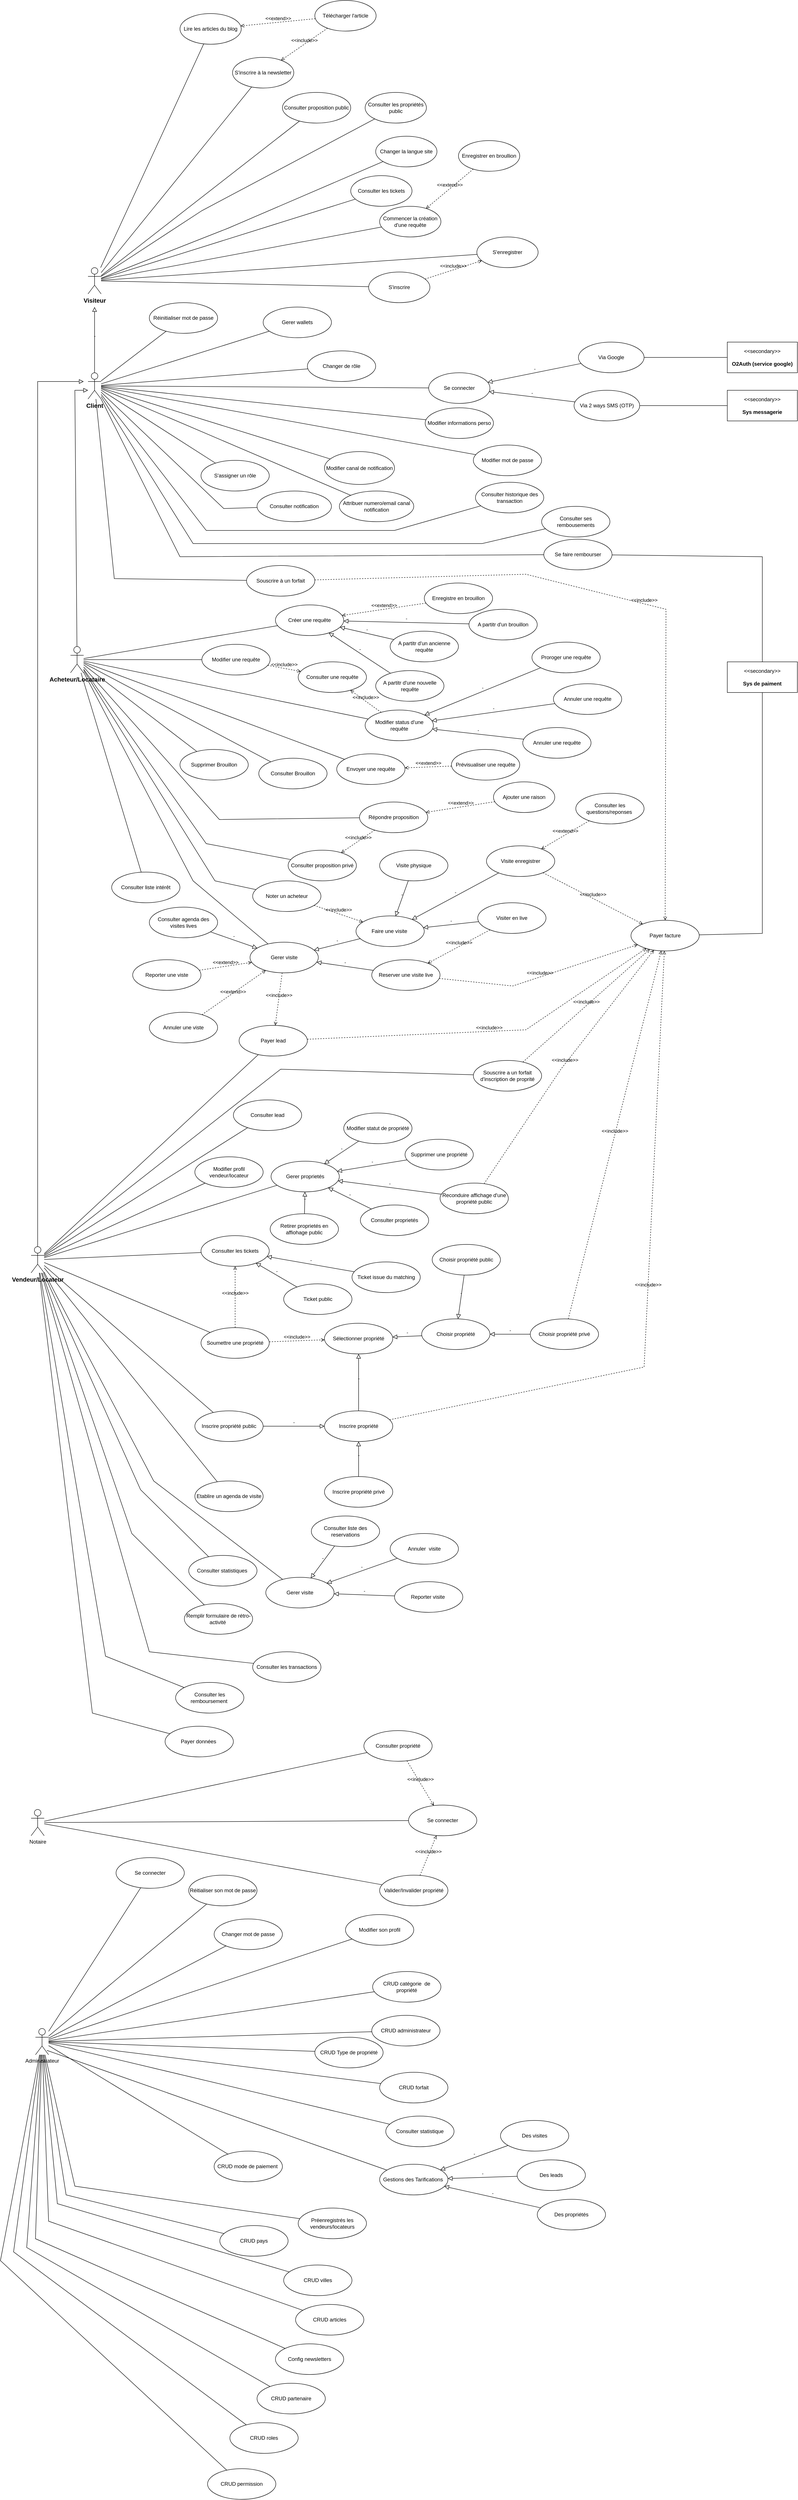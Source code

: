 <mxfile version="24.8.2" pages="11">
  <diagram name="DCU" id="VFJr8dNFwUO1AaLpuf3z">
    <mxGraphModel dx="1853" dy="1941" grid="1" gridSize="10" guides="1" tooltips="1" connect="1" arrows="1" fold="1" page="1" pageScale="1" pageWidth="827" pageHeight="1169" math="0" shadow="0">
      <root>
        <mxCell id="0" />
        <mxCell id="1" parent="0" />
        <mxCell id="-O8y_khU-81oUFgjVsvs-1" value="&lt;b&gt;&lt;font style=&quot;font-size: 14px;&quot;&gt;Visiteur&lt;/font&gt;&lt;/b&gt;" style="shape=umlActor;verticalLabelPosition=bottom;verticalAlign=top;html=1;outlineConnect=0;" parent="1" vertex="1">
          <mxGeometry x="-330" y="110" width="30" height="60" as="geometry" />
        </mxCell>
        <mxCell id="-O8y_khU-81oUFgjVsvs-5" value="&lt;b style=&quot;font-size: 14px;&quot;&gt;Acheteur/Loc&lt;span style=&quot;background-color: initial;&quot;&gt;ataire&lt;/span&gt;&lt;/b&gt;" style="shape=umlActor;verticalLabelPosition=bottom;verticalAlign=top;html=1;outlineConnect=0;" parent="1" vertex="1">
          <mxGeometry x="-370" y="975" width="30" height="60" as="geometry" />
        </mxCell>
        <mxCell id="-O8y_khU-81oUFgjVsvs-6" value="&lt;b&gt;&lt;font style=&quot;font-size: 14px;&quot;&gt;Vendeur/Locateur&lt;/font&gt;&lt;/b&gt;" style="shape=umlActor;verticalLabelPosition=bottom;verticalAlign=top;html=1;outlineConnect=0;" parent="1" vertex="1">
          <mxGeometry x="-460" y="2345" width="30" height="60" as="geometry" />
        </mxCell>
        <mxCell id="-O8y_khU-81oUFgjVsvs-8" value="" style="endArrow=none;html=1;rounded=0;" parent="1" source="-O8y_khU-81oUFgjVsvs-1" target="-O8y_khU-81oUFgjVsvs-7" edge="1">
          <mxGeometry width="50" height="50" relative="1" as="geometry">
            <mxPoint x="340" y="430" as="sourcePoint" />
            <mxPoint x="390" y="380" as="targetPoint" />
            <Array as="points">
              <mxPoint x="-10" y="20" />
            </Array>
          </mxGeometry>
        </mxCell>
        <mxCell id="-O8y_khU-81oUFgjVsvs-10" value="" style="endArrow=none;html=1;rounded=0;" parent="1" source="-O8y_khU-81oUFgjVsvs-1" target="-O8y_khU-81oUFgjVsvs-9" edge="1">
          <mxGeometry width="50" height="50" relative="1" as="geometry">
            <mxPoint x="120" y="254" as="sourcePoint" />
            <mxPoint x="349" y="190" as="targetPoint" />
          </mxGeometry>
        </mxCell>
        <mxCell id="-O8y_khU-81oUFgjVsvs-12" value="" style="endArrow=none;html=1;rounded=0;" parent="1" source="-O8y_khU-81oUFgjVsvs-1" target="-O8y_khU-81oUFgjVsvs-11" edge="1">
          <mxGeometry width="50" height="50" relative="1" as="geometry">
            <mxPoint x="110" y="290" as="sourcePoint" />
            <mxPoint x="332" y="315" as="targetPoint" />
            <Array as="points">
              <mxPoint x="-70" y="-20" />
            </Array>
          </mxGeometry>
        </mxCell>
        <mxCell id="-O8y_khU-81oUFgjVsvs-13" value="Commencer la création d&#39;une requête" style="ellipse;whiteSpace=wrap;html=1;" parent="1" vertex="1">
          <mxGeometry x="336" y="-30" width="140" height="70" as="geometry" />
        </mxCell>
        <mxCell id="-O8y_khU-81oUFgjVsvs-14" value="" style="endArrow=none;html=1;rounded=0;" parent="1" source="-O8y_khU-81oUFgjVsvs-1" target="-O8y_khU-81oUFgjVsvs-13" edge="1">
          <mxGeometry width="50" height="50" relative="1" as="geometry">
            <mxPoint x="100" y="310" as="sourcePoint" />
            <mxPoint x="336" y="407" as="targetPoint" />
          </mxGeometry>
        </mxCell>
        <mxCell id="-O8y_khU-81oUFgjVsvs-16" value="&amp;lt;&amp;lt;extend&amp;gt;&amp;gt;" style="html=1;verticalAlign=bottom;labelBackgroundColor=none;endArrow=open;endFill=0;dashed=1;rounded=0;" parent="1" source="-O8y_khU-81oUFgjVsvs-15" target="-O8y_khU-81oUFgjVsvs-13" edge="1">
          <mxGeometry width="160" relative="1" as="geometry">
            <mxPoint x="480" y="270" as="sourcePoint" />
            <mxPoint x="640" y="270" as="targetPoint" />
          </mxGeometry>
        </mxCell>
        <mxCell id="-O8y_khU-81oUFgjVsvs-17" value="S&#39;enregistrer" style="ellipse;whiteSpace=wrap;html=1;" parent="1" vertex="1">
          <mxGeometry x="558" y="40" width="140" height="70" as="geometry" />
        </mxCell>
        <mxCell id="-O8y_khU-81oUFgjVsvs-18" value="" style="endArrow=none;html=1;rounded=0;" parent="1" source="-O8y_khU-81oUFgjVsvs-1" target="-O8y_khU-81oUFgjVsvs-17" edge="1">
          <mxGeometry width="50" height="50" relative="1" as="geometry">
            <mxPoint x="100" y="219" as="sourcePoint" />
            <mxPoint x="346" y="373" as="targetPoint" />
          </mxGeometry>
        </mxCell>
        <mxCell id="-O8y_khU-81oUFgjVsvs-19" value="&amp;lt;&amp;lt;secondary&amp;gt;&amp;gt;&lt;br&gt;&lt;br&gt;&lt;b&gt;O2Auth (service google)&lt;/b&gt;" style="html=1;align=center;verticalAlign=middle;dashed=0;whiteSpace=wrap;" parent="1" vertex="1">
          <mxGeometry x="1130" y="280" width="160" height="70" as="geometry" />
        </mxCell>
        <mxCell id="-O8y_khU-81oUFgjVsvs-20" value="-" style="endArrow=block;html=1;rounded=0;align=center;verticalAlign=bottom;endFill=0;labelBackgroundColor=none;endSize=8;" parent="1" source="-O8y_khU-81oUFgjVsvs-40" edge="1">
          <mxGeometry x="-0.0" relative="1" as="geometry">
            <mxPoint x="210" y="470" as="sourcePoint" />
            <mxPoint x="-315" y="200" as="targetPoint" />
            <mxPoint as="offset" />
          </mxGeometry>
        </mxCell>
        <mxCell id="-O8y_khU-81oUFgjVsvs-21" value="" style="resizable=0;html=1;align=center;verticalAlign=top;labelBackgroundColor=none;" parent="-O8y_khU-81oUFgjVsvs-20" connectable="0" vertex="1">
          <mxGeometry relative="1" as="geometry" />
        </mxCell>
        <mxCell id="-O8y_khU-81oUFgjVsvs-23" value="S&#39;inscrire" style="ellipse;whiteSpace=wrap;html=1;" parent="1" vertex="1">
          <mxGeometry x="310.87" y="120" width="140" height="70" as="geometry" />
        </mxCell>
        <mxCell id="-O8y_khU-81oUFgjVsvs-24" value="&amp;lt;&amp;lt;include&amp;gt;&amp;gt;" style="html=1;verticalAlign=bottom;labelBackgroundColor=none;endArrow=open;endFill=0;dashed=1;rounded=0;" parent="1" source="-O8y_khU-81oUFgjVsvs-23" target="-O8y_khU-81oUFgjVsvs-17" edge="1">
          <mxGeometry width="160" relative="1" as="geometry">
            <mxPoint x="810" y="500" as="sourcePoint" />
            <mxPoint x="840" y="300" as="targetPoint" />
          </mxGeometry>
        </mxCell>
        <mxCell id="-O8y_khU-81oUFgjVsvs-28" value="" style="endArrow=none;html=1;rounded=0;" parent="1" source="-O8y_khU-81oUFgjVsvs-1" target="-O8y_khU-81oUFgjVsvs-23" edge="1">
          <mxGeometry width="50" height="50" relative="1" as="geometry">
            <mxPoint x="100" y="214" as="sourcePoint" />
            <mxPoint x="459" y="318" as="targetPoint" />
          </mxGeometry>
        </mxCell>
        <mxCell id="-O8y_khU-81oUFgjVsvs-29" value="Se connecter" style="ellipse;whiteSpace=wrap;html=1;" parent="1" vertex="1">
          <mxGeometry x="448" y="350" width="140" height="70" as="geometry" />
        </mxCell>
        <mxCell id="-O8y_khU-81oUFgjVsvs-30" value="" style="endArrow=none;html=1;rounded=0;" parent="1" source="-O8y_khU-81oUFgjVsvs-40" target="-O8y_khU-81oUFgjVsvs-29" edge="1">
          <mxGeometry width="50" height="50" relative="1" as="geometry">
            <mxPoint x="100" y="320" as="sourcePoint" />
            <mxPoint x="312" y="391" as="targetPoint" />
          </mxGeometry>
        </mxCell>
        <mxCell id="-O8y_khU-81oUFgjVsvs-31" value="Via Google" style="ellipse;whiteSpace=wrap;html=1;" parent="1" vertex="1">
          <mxGeometry x="790" y="280" width="150" height="70" as="geometry" />
        </mxCell>
        <mxCell id="-O8y_khU-81oUFgjVsvs-32" value="Via 2 ways SMS (OTP)" style="ellipse;whiteSpace=wrap;html=1;" parent="1" vertex="1">
          <mxGeometry x="780" y="390" width="150" height="70" as="geometry" />
        </mxCell>
        <mxCell id="-O8y_khU-81oUFgjVsvs-34" value="-" style="endArrow=block;html=1;rounded=0;align=center;verticalAlign=bottom;endFill=0;labelBackgroundColor=none;endSize=8;" parent="1" source="-O8y_khU-81oUFgjVsvs-31" target="-O8y_khU-81oUFgjVsvs-29" edge="1">
          <mxGeometry x="-0.0" relative="1" as="geometry">
            <mxPoint x="686" y="510" as="sourcePoint" />
            <mxPoint x="690" y="350" as="targetPoint" />
            <mxPoint as="offset" />
          </mxGeometry>
        </mxCell>
        <mxCell id="-O8y_khU-81oUFgjVsvs-35" value="" style="resizable=0;html=1;align=center;verticalAlign=top;labelBackgroundColor=none;" parent="-O8y_khU-81oUFgjVsvs-34" connectable="0" vertex="1">
          <mxGeometry relative="1" as="geometry" />
        </mxCell>
        <mxCell id="-O8y_khU-81oUFgjVsvs-36" value="-" style="endArrow=block;html=1;rounded=0;align=center;verticalAlign=bottom;endFill=0;labelBackgroundColor=none;endSize=8;" parent="1" source="-O8y_khU-81oUFgjVsvs-32" target="-O8y_khU-81oUFgjVsvs-29" edge="1">
          <mxGeometry x="-0.0" relative="1" as="geometry">
            <mxPoint x="599" y="460" as="sourcePoint" />
            <mxPoint x="421" y="507" as="targetPoint" />
            <mxPoint as="offset" />
          </mxGeometry>
        </mxCell>
        <mxCell id="-O8y_khU-81oUFgjVsvs-37" value="" style="resizable=0;html=1;align=center;verticalAlign=top;labelBackgroundColor=none;" parent="-O8y_khU-81oUFgjVsvs-36" connectable="0" vertex="1">
          <mxGeometry relative="1" as="geometry" />
        </mxCell>
        <mxCell id="-O8y_khU-81oUFgjVsvs-38" value="Réinitialiser mot de passe" style="ellipse;whiteSpace=wrap;html=1;" parent="1" vertex="1">
          <mxGeometry x="-190" y="190" width="156" height="70" as="geometry" />
        </mxCell>
        <mxCell id="-O8y_khU-81oUFgjVsvs-39" value="" style="endArrow=none;html=1;rounded=0;fontStyle=1" parent="1" source="-O8y_khU-81oUFgjVsvs-40" target="-O8y_khU-81oUFgjVsvs-38" edge="1">
          <mxGeometry width="50" height="50" relative="1" as="geometry">
            <mxPoint x="120" y="390" as="sourcePoint" />
            <mxPoint x="340" y="545" as="targetPoint" />
          </mxGeometry>
        </mxCell>
        <mxCell id="-O8y_khU-81oUFgjVsvs-48" value="Modifier informations perso" style="ellipse;whiteSpace=wrap;html=1;" parent="1" vertex="1">
          <mxGeometry x="440" y="430" width="156" height="70" as="geometry" />
        </mxCell>
        <mxCell id="-O8y_khU-81oUFgjVsvs-50" value="Modifier mot de passe" style="ellipse;whiteSpace=wrap;html=1;" parent="1" vertex="1">
          <mxGeometry x="550" y="515" width="156" height="70" as="geometry" />
        </mxCell>
        <mxCell id="-O8y_khU-81oUFgjVsvs-52" value="" style="endArrow=none;html=1;rounded=0;" parent="1" source="-O8y_khU-81oUFgjVsvs-40" target="-O8y_khU-81oUFgjVsvs-48" edge="1">
          <mxGeometry width="50" height="50" relative="1" as="geometry">
            <mxPoint x="130" y="629" as="sourcePoint" />
            <mxPoint x="277.65" y="467.827" as="targetPoint" />
          </mxGeometry>
        </mxCell>
        <mxCell id="-O8y_khU-81oUFgjVsvs-53" value="" style="endArrow=none;html=1;rounded=0;" parent="1" source="-O8y_khU-81oUFgjVsvs-40" target="-O8y_khU-81oUFgjVsvs-50" edge="1">
          <mxGeometry width="50" height="50" relative="1" as="geometry">
            <mxPoint x="90" y="404" as="sourcePoint" />
            <mxPoint x="452" y="498" as="targetPoint" />
          </mxGeometry>
        </mxCell>
        <mxCell id="-O8y_khU-81oUFgjVsvs-54" value="" style="endArrow=none;html=1;rounded=0;" parent="1" source="-O8y_khU-81oUFgjVsvs-31" target="-O8y_khU-81oUFgjVsvs-19" edge="1">
          <mxGeometry width="50" height="50" relative="1" as="geometry">
            <mxPoint x="680" y="227" as="sourcePoint" />
            <mxPoint x="1130" y="223" as="targetPoint" />
          </mxGeometry>
        </mxCell>
        <mxCell id="-O8y_khU-81oUFgjVsvs-56" value="&amp;lt;&amp;lt;secondary&amp;gt;&amp;gt;&lt;br&gt;&lt;br&gt;&lt;b&gt;Sys messagerie&lt;/b&gt;" style="html=1;align=center;verticalAlign=middle;dashed=0;whiteSpace=wrap;" parent="1" vertex="1">
          <mxGeometry x="1130" y="390" width="160" height="70" as="geometry" />
        </mxCell>
        <mxCell id="-O8y_khU-81oUFgjVsvs-57" value="" style="endArrow=none;html=1;rounded=0;" parent="1" source="-O8y_khU-81oUFgjVsvs-32" target="-O8y_khU-81oUFgjVsvs-56" edge="1">
          <mxGeometry width="50" height="50" relative="1" as="geometry">
            <mxPoint x="950" y="504.57" as="sourcePoint" />
            <mxPoint x="1140" y="504.57" as="targetPoint" />
          </mxGeometry>
        </mxCell>
        <mxCell id="-O8y_khU-81oUFgjVsvs-58" value="Changer de rôle" style="ellipse;whiteSpace=wrap;html=1;" parent="1" vertex="1">
          <mxGeometry x="171" y="300" width="156" height="70" as="geometry" />
        </mxCell>
        <mxCell id="-O8y_khU-81oUFgjVsvs-59" value="" style="endArrow=none;html=1;rounded=0;" parent="1" source="-O8y_khU-81oUFgjVsvs-40" target="-O8y_khU-81oUFgjVsvs-58" edge="1">
          <mxGeometry width="50" height="50" relative="1" as="geometry">
            <mxPoint x="90" y="407" as="sourcePoint" />
            <mxPoint x="466" y="580" as="targetPoint" />
          </mxGeometry>
        </mxCell>
        <mxCell id="-O8y_khU-81oUFgjVsvs-63" value="" style="endArrow=none;html=1;rounded=0;" parent="1" source="-O8y_khU-81oUFgjVsvs-40" target="-O8y_khU-81oUFgjVsvs-60" edge="1">
          <mxGeometry width="50" height="50" relative="1" as="geometry">
            <mxPoint x="90" y="405" as="sourcePoint" />
            <mxPoint x="538" y="545" as="targetPoint" />
          </mxGeometry>
        </mxCell>
        <mxCell id="-O8y_khU-81oUFgjVsvs-66" value="" style="endArrow=none;html=1;rounded=0;" parent="1" source="-O8y_khU-81oUFgjVsvs-40" target="-O8y_khU-81oUFgjVsvs-65" edge="1">
          <mxGeometry width="50" height="50" relative="1" as="geometry">
            <mxPoint x="60" y="441" as="sourcePoint" />
            <mxPoint x="358" y="585" as="targetPoint" />
          </mxGeometry>
        </mxCell>
        <mxCell id="-O8y_khU-81oUFgjVsvs-67" value="" style="endArrow=block;html=1;rounded=0;align=center;verticalAlign=bottom;endFill=0;labelBackgroundColor=none;endSize=8;" parent="1" source="-O8y_khU-81oUFgjVsvs-5" edge="1">
          <mxGeometry x="-0.0" relative="1" as="geometry">
            <mxPoint x="-35" y="720" as="sourcePoint" />
            <mxPoint x="-330" y="390" as="targetPoint" />
            <mxPoint as="offset" />
            <Array as="points">
              <mxPoint x="-360" y="390" />
            </Array>
          </mxGeometry>
        </mxCell>
        <mxCell id="-O8y_khU-81oUFgjVsvs-68" value="" style="resizable=0;html=1;align=center;verticalAlign=top;labelBackgroundColor=none;" parent="-O8y_khU-81oUFgjVsvs-67" connectable="0" vertex="1">
          <mxGeometry relative="1" as="geometry" />
        </mxCell>
        <mxCell id="-O8y_khU-81oUFgjVsvs-40" value="&lt;b&gt;&lt;font style=&quot;font-size: 14px;&quot;&gt;Client&lt;/font&gt;&lt;/b&gt;" style="shape=umlActor;verticalLabelPosition=bottom;verticalAlign=top;html=1;" parent="1" vertex="1">
          <mxGeometry x="-330" y="350" width="30" height="60" as="geometry" />
        </mxCell>
        <mxCell id="-O8y_khU-81oUFgjVsvs-70" value="" style="endArrow=none;html=1;rounded=0;" parent="1" source="-O8y_khU-81oUFgjVsvs-5" target="-O8y_khU-81oUFgjVsvs-69" edge="1">
          <mxGeometry width="50" height="50" relative="1" as="geometry">
            <mxPoint x="54.87" y="798" as="sourcePoint" />
            <mxPoint x="262.87" y="952" as="targetPoint" />
          </mxGeometry>
        </mxCell>
        <mxCell id="-O8y_khU-81oUFgjVsvs-83" value="" style="endArrow=none;html=1;rounded=0;" parent="1" source="-O8y_khU-81oUFgjVsvs-5" target="-O8y_khU-81oUFgjVsvs-82" edge="1">
          <mxGeometry width="50" height="50" relative="1" as="geometry">
            <mxPoint x="32.87" y="970" as="sourcePoint" />
            <mxPoint x="242.87" y="974" as="targetPoint" />
          </mxGeometry>
        </mxCell>
        <mxCell id="-O8y_khU-81oUFgjVsvs-84" value="Proroger une requête" style="ellipse;whiteSpace=wrap;html=1;" parent="1" vertex="1">
          <mxGeometry x="683.87" y="965" width="156" height="70" as="geometry" />
        </mxCell>
        <mxCell id="-O8y_khU-81oUFgjVsvs-85" value="Annuler une requête" style="ellipse;whiteSpace=wrap;html=1;" parent="1" vertex="1">
          <mxGeometry x="732.87" y="1060" width="156" height="70" as="geometry" />
        </mxCell>
        <mxCell id="-O8y_khU-81oUFgjVsvs-87" value="" style="endArrow=none;html=1;rounded=0;" parent="1" source="-O8y_khU-81oUFgjVsvs-5" target="-O8y_khU-81oUFgjVsvs-88" edge="1">
          <mxGeometry width="50" height="50" relative="1" as="geometry">
            <mxPoint x="-17.13" y="886" as="sourcePoint" />
            <mxPoint x="201.87" y="972" as="targetPoint" />
          </mxGeometry>
        </mxCell>
        <mxCell id="-O8y_khU-81oUFgjVsvs-88" value="Modifier status d&#39;une requête" style="ellipse;whiteSpace=wrap;html=1;" parent="1" vertex="1">
          <mxGeometry x="302.87" y="1120" width="156" height="70" as="geometry" />
        </mxCell>
        <mxCell id="-O8y_khU-81oUFgjVsvs-89" value="-" style="endArrow=block;html=1;rounded=0;align=center;verticalAlign=bottom;endFill=0;labelBackgroundColor=none;endSize=8;" parent="1" source="-O8y_khU-81oUFgjVsvs-84" target="-O8y_khU-81oUFgjVsvs-88" edge="1">
          <mxGeometry x="-0.0" relative="1" as="geometry">
            <mxPoint x="436.87" y="1198" as="sourcePoint" />
            <mxPoint x="302.87" y="1090" as="targetPoint" />
            <mxPoint as="offset" />
          </mxGeometry>
        </mxCell>
        <mxCell id="-O8y_khU-81oUFgjVsvs-90" value="" style="resizable=0;html=1;align=center;verticalAlign=top;labelBackgroundColor=none;" parent="-O8y_khU-81oUFgjVsvs-89" connectable="0" vertex="1">
          <mxGeometry relative="1" as="geometry" />
        </mxCell>
        <mxCell id="-O8y_khU-81oUFgjVsvs-91" value="-" style="endArrow=block;html=1;rounded=0;align=center;verticalAlign=bottom;endFill=0;labelBackgroundColor=none;endSize=8;" parent="1" source="-O8y_khU-81oUFgjVsvs-85" target="-O8y_khU-81oUFgjVsvs-88" edge="1">
          <mxGeometry x="-0.0" relative="1" as="geometry">
            <mxPoint x="442.87" y="1024" as="sourcePoint" />
            <mxPoint x="308.87" y="916" as="targetPoint" />
            <mxPoint as="offset" />
          </mxGeometry>
        </mxCell>
        <mxCell id="-O8y_khU-81oUFgjVsvs-92" value="" style="resizable=0;html=1;align=center;verticalAlign=top;labelBackgroundColor=none;" parent="-O8y_khU-81oUFgjVsvs-91" connectable="0" vertex="1">
          <mxGeometry relative="1" as="geometry" />
        </mxCell>
        <mxCell id="-O8y_khU-81oUFgjVsvs-93" value="Annuler une requête" style="ellipse;whiteSpace=wrap;html=1;" parent="1" vertex="1">
          <mxGeometry x="662.87" y="1160" width="156" height="70" as="geometry" />
        </mxCell>
        <mxCell id="-O8y_khU-81oUFgjVsvs-94" value="-" style="endArrow=block;html=1;rounded=0;align=center;verticalAlign=bottom;endFill=0;labelBackgroundColor=none;endSize=8;" parent="1" source="-O8y_khU-81oUFgjVsvs-93" target="-O8y_khU-81oUFgjVsvs-88" edge="1">
          <mxGeometry x="-0.0" relative="1" as="geometry">
            <mxPoint x="234.87" y="1230" as="sourcePoint" />
            <mxPoint x="130.87" y="1150" as="targetPoint" />
            <mxPoint as="offset" />
          </mxGeometry>
        </mxCell>
        <mxCell id="-O8y_khU-81oUFgjVsvs-95" value="" style="resizable=0;html=1;align=center;verticalAlign=top;labelBackgroundColor=none;" parent="-O8y_khU-81oUFgjVsvs-94" connectable="0" vertex="1">
          <mxGeometry relative="1" as="geometry" />
        </mxCell>
        <mxCell id="-O8y_khU-81oUFgjVsvs-96" value="Consulter une requête" style="ellipse;whiteSpace=wrap;html=1;" parent="1" vertex="1">
          <mxGeometry x="150" y="1010" width="156" height="70" as="geometry" />
        </mxCell>
        <mxCell id="-O8y_khU-81oUFgjVsvs-98" value="&amp;lt;&amp;lt;include&amp;gt;&amp;gt;" style="html=1;verticalAlign=bottom;labelBackgroundColor=none;endArrow=open;endFill=0;dashed=1;rounded=0;" parent="1" source="-O8y_khU-81oUFgjVsvs-82" target="-O8y_khU-81oUFgjVsvs-96" edge="1">
          <mxGeometry width="160" relative="1" as="geometry">
            <mxPoint x="218.87" y="1040" as="sourcePoint" />
            <mxPoint x="348.87" y="1014" as="targetPoint" />
          </mxGeometry>
        </mxCell>
        <mxCell id="-O8y_khU-81oUFgjVsvs-99" value="&amp;lt;&amp;lt;include&amp;gt;&amp;gt;" style="html=1;verticalAlign=bottom;labelBackgroundColor=none;endArrow=open;endFill=0;dashed=1;rounded=0;" parent="1" source="-O8y_khU-81oUFgjVsvs-88" target="-O8y_khU-81oUFgjVsvs-96" edge="1">
          <mxGeometry width="160" relative="1" as="geometry">
            <mxPoint x="218.87" y="1200" as="sourcePoint" />
            <mxPoint x="208.87" y="1250" as="targetPoint" />
          </mxGeometry>
        </mxCell>
        <mxCell id="-O8y_khU-81oUFgjVsvs-102" value="" style="endArrow=none;html=1;rounded=0;" parent="1" source="-O8y_khU-81oUFgjVsvs-5" target="-O8y_khU-81oUFgjVsvs-101" edge="1">
          <mxGeometry width="50" height="50" relative="1" as="geometry">
            <mxPoint x="-37.13" y="1114" as="sourcePoint" />
            <mxPoint x="198.87" y="1270" as="targetPoint" />
          </mxGeometry>
        </mxCell>
        <mxCell id="-O8y_khU-81oUFgjVsvs-103" value="Envoyer une requête" style="ellipse;whiteSpace=wrap;html=1;" parent="1" vertex="1">
          <mxGeometry x="238" y="1220" width="156" height="70" as="geometry" />
        </mxCell>
        <mxCell id="-O8y_khU-81oUFgjVsvs-104" value="" style="endArrow=none;html=1;rounded=0;" parent="1" source="-O8y_khU-81oUFgjVsvs-5" target="-O8y_khU-81oUFgjVsvs-103" edge="1">
          <mxGeometry width="50" height="50" relative="1" as="geometry">
            <mxPoint x="42.87" y="1070" as="sourcePoint" />
            <mxPoint x="190.87" y="1316" as="targetPoint" />
          </mxGeometry>
        </mxCell>
        <mxCell id="-O8y_khU-81oUFgjVsvs-106" value="" style="endArrow=none;html=1;rounded=0;" parent="1" source="-O8y_khU-81oUFgjVsvs-5" target="-O8y_khU-81oUFgjVsvs-105" edge="1">
          <mxGeometry width="50" height="50" relative="1" as="geometry">
            <mxPoint x="-27.13" y="1001" as="sourcePoint" />
            <mxPoint x="207.87" y="853" as="targetPoint" />
          </mxGeometry>
        </mxCell>
        <mxCell id="-O8y_khU-81oUFgjVsvs-110" value="" style="endArrow=none;html=1;rounded=0;" parent="1" source="-O8y_khU-81oUFgjVsvs-40" target="-O8y_khU-81oUFgjVsvs-108" edge="1">
          <mxGeometry width="50" height="50" relative="1" as="geometry">
            <mxPoint x="-20" y="480" as="sourcePoint" />
            <mxPoint x="118" y="596" as="targetPoint" />
            <Array as="points">
              <mxPoint x="-20" y="660" />
            </Array>
          </mxGeometry>
        </mxCell>
        <mxCell id="-O8y_khU-81oUFgjVsvs-111" value="" style="endArrow=none;html=1;rounded=0;" parent="1" source="-O8y_khU-81oUFgjVsvs-40" target="-O8y_khU-81oUFgjVsvs-107" edge="1">
          <mxGeometry width="50" height="50" relative="1" as="geometry">
            <mxPoint x="16.87" y="500" as="sourcePoint" />
            <mxPoint x="164.87" y="618" as="targetPoint" />
          </mxGeometry>
        </mxCell>
        <mxCell id="-O8y_khU-81oUFgjVsvs-112" value="Consulter proposition privé" style="ellipse;whiteSpace=wrap;html=1;" parent="1" vertex="1">
          <mxGeometry x="127" y="1440" width="156" height="70" as="geometry" />
        </mxCell>
        <mxCell id="-O8y_khU-81oUFgjVsvs-113" value="" style="endArrow=none;html=1;rounded=0;" parent="1" source="-O8y_khU-81oUFgjVsvs-5" target="-O8y_khU-81oUFgjVsvs-112" edge="1">
          <mxGeometry width="50" height="50" relative="1" as="geometry">
            <mxPoint x="-40" y="1277.5" as="sourcePoint" />
            <mxPoint x="154" y="1542.5" as="targetPoint" />
            <Array as="points">
              <mxPoint x="-60" y="1425" />
            </Array>
          </mxGeometry>
        </mxCell>
        <mxCell id="-O8y_khU-81oUFgjVsvs-114" value="Répondre proposition" style="ellipse;whiteSpace=wrap;html=1;" parent="1" vertex="1">
          <mxGeometry x="290" y="1330" width="156" height="70" as="geometry" />
        </mxCell>
        <mxCell id="-O8y_khU-81oUFgjVsvs-115" value="" style="endArrow=none;html=1;rounded=0;" parent="1" source="-O8y_khU-81oUFgjVsvs-5" target="-O8y_khU-81oUFgjVsvs-114" edge="1">
          <mxGeometry width="50" height="50" relative="1" as="geometry">
            <mxPoint x="-60" y="1169" as="sourcePoint" />
            <mxPoint x="134" y="1434" as="targetPoint" />
            <Array as="points">
              <mxPoint x="-30" y="1370" />
            </Array>
          </mxGeometry>
        </mxCell>
        <mxCell id="-O8y_khU-81oUFgjVsvs-116" value="&amp;lt;&amp;lt;include&amp;gt;&amp;gt;" style="html=1;verticalAlign=bottom;labelBackgroundColor=none;endArrow=open;endFill=0;dashed=1;rounded=0;" parent="1" source="-O8y_khU-81oUFgjVsvs-114" target="-O8y_khU-81oUFgjVsvs-112" edge="1">
          <mxGeometry width="160" relative="1" as="geometry">
            <mxPoint x="562.87" y="1424" as="sourcePoint" />
            <mxPoint x="495.87" y="1366" as="targetPoint" />
          </mxGeometry>
        </mxCell>
        <mxCell id="-O8y_khU-81oUFgjVsvs-118" value="" style="endArrow=none;html=1;rounded=0;" parent="1" source="-O8y_khU-81oUFgjVsvs-1" target="-O8y_khU-81oUFgjVsvs-117" edge="1">
          <mxGeometry width="50" height="50" relative="1" as="geometry">
            <mxPoint x="-90" y="185" as="sourcePoint" />
            <mxPoint x="180" y="-10" as="targetPoint" />
            <Array as="points" />
          </mxGeometry>
        </mxCell>
        <mxCell id="-O8y_khU-81oUFgjVsvs-119" value="Ajouter une raison" style="ellipse;whiteSpace=wrap;html=1;" parent="1" vertex="1">
          <mxGeometry x="596" y="1284" width="140" height="70" as="geometry" />
        </mxCell>
        <mxCell id="-O8y_khU-81oUFgjVsvs-120" value="&amp;lt;&amp;lt;extend&amp;gt;&amp;gt;" style="html=1;verticalAlign=bottom;labelBackgroundColor=none;endArrow=open;endFill=0;dashed=1;rounded=0;" parent="1" source="-O8y_khU-81oUFgjVsvs-119" target="-O8y_khU-81oUFgjVsvs-114" edge="1">
          <mxGeometry width="160" relative="1" as="geometry">
            <mxPoint x="588" y="1530" as="sourcePoint" />
            <mxPoint x="466" y="1540" as="targetPoint" />
          </mxGeometry>
        </mxCell>
        <mxCell id="-O8y_khU-81oUFgjVsvs-121" value="Consulter liste intérêt" style="ellipse;whiteSpace=wrap;html=1;" parent="1" vertex="1">
          <mxGeometry x="-276" y="1490" width="156" height="70" as="geometry" />
        </mxCell>
        <mxCell id="-O8y_khU-81oUFgjVsvs-122" value="" style="endArrow=none;html=1;rounded=0;" parent="1" source="-O8y_khU-81oUFgjVsvs-5" target="-O8y_khU-81oUFgjVsvs-121" edge="1">
          <mxGeometry width="50" height="50" relative="1" as="geometry">
            <mxPoint x="-40" y="1000" as="sourcePoint" />
            <mxPoint x="209" y="834" as="targetPoint" />
          </mxGeometry>
        </mxCell>
        <mxCell id="-O8y_khU-81oUFgjVsvs-123" value="Consulter agenda des visites lives" style="ellipse;whiteSpace=wrap;html=1;" parent="1" vertex="1">
          <mxGeometry x="-190" y="1570" width="156" height="70" as="geometry" />
        </mxCell>
        <mxCell id="-O8y_khU-81oUFgjVsvs-125" value="Faire une visite&amp;nbsp;" style="ellipse;whiteSpace=wrap;html=1;" parent="1" vertex="1">
          <mxGeometry x="282" y="1590" width="156" height="70" as="geometry" />
        </mxCell>
        <mxCell id="-O8y_khU-81oUFgjVsvs-126" value="Visiter en live" style="ellipse;whiteSpace=wrap;html=1;" parent="1" vertex="1">
          <mxGeometry x="560" y="1560" width="156" height="70" as="geometry" />
        </mxCell>
        <mxCell id="-O8y_khU-81oUFgjVsvs-127" value="Visite enregistrer" style="ellipse;whiteSpace=wrap;html=1;" parent="1" vertex="1">
          <mxGeometry x="580" y="1430" width="156" height="70" as="geometry" />
        </mxCell>
        <mxCell id="-O8y_khU-81oUFgjVsvs-128" value="-" style="endArrow=block;html=1;rounded=0;align=center;verticalAlign=bottom;endFill=0;labelBackgroundColor=none;endSize=8;" parent="1" source="-O8y_khU-81oUFgjVsvs-126" target="-O8y_khU-81oUFgjVsvs-125" edge="1">
          <mxGeometry x="-0.0" relative="1" as="geometry">
            <mxPoint x="632.87" y="1624" as="sourcePoint" />
            <mxPoint x="424.87" y="1600" as="targetPoint" />
            <mxPoint as="offset" />
          </mxGeometry>
        </mxCell>
        <mxCell id="-O8y_khU-81oUFgjVsvs-129" value="" style="resizable=0;html=1;align=center;verticalAlign=top;labelBackgroundColor=none;" parent="-O8y_khU-81oUFgjVsvs-128" connectable="0" vertex="1">
          <mxGeometry relative="1" as="geometry" />
        </mxCell>
        <mxCell id="-O8y_khU-81oUFgjVsvs-130" value="-" style="endArrow=block;html=1;rounded=0;align=center;verticalAlign=bottom;endFill=0;labelBackgroundColor=none;endSize=8;" parent="1" source="-O8y_khU-81oUFgjVsvs-127" target="-O8y_khU-81oUFgjVsvs-125" edge="1">
          <mxGeometry x="-0.0" relative="1" as="geometry">
            <mxPoint x="490" y="1620" as="sourcePoint" />
            <mxPoint x="429" y="1612" as="targetPoint" />
            <mxPoint as="offset" />
          </mxGeometry>
        </mxCell>
        <mxCell id="-O8y_khU-81oUFgjVsvs-131" value="" style="resizable=0;html=1;align=center;verticalAlign=top;labelBackgroundColor=none;" parent="-O8y_khU-81oUFgjVsvs-130" connectable="0" vertex="1">
          <mxGeometry relative="1" as="geometry" />
        </mxCell>
        <mxCell id="-O8y_khU-81oUFgjVsvs-132" value="" style="endArrow=none;html=1;rounded=0;" parent="1" source="-O8y_khU-81oUFgjVsvs-5" target="yMJG4E9TfZPFUncJ9CK7-87" edge="1">
          <mxGeometry width="50" height="50" relative="1" as="geometry">
            <mxPoint x="-55" y="1040" as="sourcePoint" />
            <mxPoint x="276" y="1535" as="targetPoint" />
            <Array as="points">
              <mxPoint x="-90" y="1510" />
            </Array>
          </mxGeometry>
        </mxCell>
        <mxCell id="-O8y_khU-81oUFgjVsvs-133" value="&amp;lt;&amp;lt;include&amp;gt;&amp;gt;" style="html=1;verticalAlign=bottom;labelBackgroundColor=none;endArrow=open;endFill=0;dashed=1;rounded=0;" parent="1" source="8x-eRuA2N4RsuIeeNWFB-22" target="-O8y_khU-81oUFgjVsvs-135" edge="1">
          <mxGeometry width="160" relative="1" as="geometry">
            <mxPoint x="690" y="1540" as="sourcePoint" />
            <mxPoint x="730" y="1530" as="targetPoint" />
            <Array as="points">
              <mxPoint x="640" y="1750" />
            </Array>
          </mxGeometry>
        </mxCell>
        <mxCell id="-O8y_khU-81oUFgjVsvs-134" value="&amp;lt;&amp;lt;include&amp;gt;&amp;gt;" style="html=1;verticalAlign=bottom;labelBackgroundColor=none;endArrow=open;endFill=0;dashed=1;rounded=0;" parent="1" source="-O8y_khU-81oUFgjVsvs-127" target="-O8y_khU-81oUFgjVsvs-135" edge="1">
          <mxGeometry width="160" relative="1" as="geometry">
            <mxPoint x="690" y="1620" as="sourcePoint" />
            <mxPoint x="740" y="1710" as="targetPoint" />
          </mxGeometry>
        </mxCell>
        <mxCell id="-O8y_khU-81oUFgjVsvs-135" value="Payer facture" style="ellipse;whiteSpace=wrap;html=1;" parent="1" vertex="1">
          <mxGeometry x="910" y="1600" width="156" height="70" as="geometry" />
        </mxCell>
        <mxCell id="-O8y_khU-81oUFgjVsvs-136" value="&amp;lt;&amp;lt;secondary&amp;gt;&amp;gt;&lt;br&gt;&lt;br&gt;&lt;b&gt;Sys de paiment&lt;/b&gt;" style="html=1;align=center;verticalAlign=middle;dashed=0;whiteSpace=wrap;" parent="1" vertex="1">
          <mxGeometry x="1130" y="1010" width="160" height="70" as="geometry" />
        </mxCell>
        <mxCell id="-O8y_khU-81oUFgjVsvs-137" value="" style="endArrow=none;html=1;rounded=0;" parent="1" source="-O8y_khU-81oUFgjVsvs-135" target="-O8y_khU-81oUFgjVsvs-136" edge="1">
          <mxGeometry width="50" height="50" relative="1" as="geometry">
            <mxPoint x="850" y="1600" as="sourcePoint" />
            <mxPoint x="1180" y="1600" as="targetPoint" />
            <Array as="points">
              <mxPoint x="1210" y="1630" />
            </Array>
          </mxGeometry>
        </mxCell>
        <mxCell id="-O8y_khU-81oUFgjVsvs-138" value="&amp;lt;&amp;lt;extend&amp;gt;&amp;gt;" style="html=1;verticalAlign=bottom;labelBackgroundColor=none;endArrow=open;endFill=0;dashed=1;rounded=0;" parent="1" source="-O8y_khU-81oUFgjVsvs-139" target="-O8y_khU-81oUFgjVsvs-127" edge="1">
          <mxGeometry width="160" relative="1" as="geometry">
            <mxPoint x="700" y="1754" as="sourcePoint" />
            <mxPoint x="588" y="1715" as="targetPoint" />
          </mxGeometry>
        </mxCell>
        <mxCell id="-O8y_khU-81oUFgjVsvs-139" value="Consulter les questions/reponses&amp;nbsp;" style="ellipse;whiteSpace=wrap;html=1;" parent="1" vertex="1">
          <mxGeometry x="784" y="1310" width="156" height="70" as="geometry" />
        </mxCell>
        <mxCell id="-O8y_khU-81oUFgjVsvs-140" value="&amp;lt;&amp;lt;extend&amp;gt;&amp;gt;" style="html=1;verticalAlign=bottom;labelBackgroundColor=none;endArrow=open;endFill=0;dashed=1;rounded=0;" parent="1" source="-O8y_khU-81oUFgjVsvs-141" target="yMJG4E9TfZPFUncJ9CK7-87" edge="1">
          <mxGeometry width="160" relative="1" as="geometry">
            <mxPoint x="730" y="1510" as="sourcePoint" />
            <mxPoint x="614.87" y="1500" as="targetPoint" />
          </mxGeometry>
        </mxCell>
        <mxCell id="-O8y_khU-81oUFgjVsvs-141" value="Reporter une viste" style="ellipse;whiteSpace=wrap;html=1;" parent="1" vertex="1">
          <mxGeometry x="-228" y="1690" width="156" height="70" as="geometry" />
        </mxCell>
        <mxCell id="-O8y_khU-81oUFgjVsvs-142" value="Annuler une viste" style="ellipse;whiteSpace=wrap;html=1;" parent="1" vertex="1">
          <mxGeometry x="-190" y="1810" width="156" height="70" as="geometry" />
        </mxCell>
        <mxCell id="-O8y_khU-81oUFgjVsvs-143" value="&amp;lt;&amp;lt;extend&amp;gt;&amp;gt;" style="html=1;verticalAlign=bottom;labelBackgroundColor=none;endArrow=open;endFill=0;dashed=1;rounded=0;" parent="1" source="-O8y_khU-81oUFgjVsvs-142" target="yMJG4E9TfZPFUncJ9CK7-87" edge="1">
          <mxGeometry x="-0.065" y="-5" width="160" relative="1" as="geometry">
            <mxPoint x="710.87" y="1490" as="sourcePoint" />
            <mxPoint x="624.87" y="1501" as="targetPoint" />
            <mxPoint as="offset" />
          </mxGeometry>
        </mxCell>
        <mxCell id="-O8y_khU-81oUFgjVsvs-144" value="Noter un acheteur" style="ellipse;whiteSpace=wrap;html=1;" parent="1" vertex="1">
          <mxGeometry x="46" y="1510" width="156" height="70" as="geometry" />
        </mxCell>
        <mxCell id="-O8y_khU-81oUFgjVsvs-145" value="&amp;lt;&amp;lt;include&amp;gt;&amp;gt;" style="html=1;verticalAlign=bottom;labelBackgroundColor=none;endArrow=open;endFill=0;dashed=1;rounded=0;" parent="1" source="-O8y_khU-81oUFgjVsvs-144" target="-O8y_khU-81oUFgjVsvs-125" edge="1">
          <mxGeometry width="160" relative="1" as="geometry">
            <mxPoint x="344" y="1675.5" as="sourcePoint" />
            <mxPoint x="430" y="1694.5" as="targetPoint" />
          </mxGeometry>
        </mxCell>
        <mxCell id="-O8y_khU-81oUFgjVsvs-146" value="" style="endArrow=none;html=1;rounded=0;" parent="1" source="-O8y_khU-81oUFgjVsvs-5" target="-O8y_khU-81oUFgjVsvs-144" edge="1">
          <mxGeometry width="50" height="50" relative="1" as="geometry">
            <mxPoint x="-56" y="1040" as="sourcePoint" />
            <mxPoint x="302" y="1618" as="targetPoint" />
            <Array as="points">
              <mxPoint x="-40" y="1510" />
            </Array>
          </mxGeometry>
        </mxCell>
        <mxCell id="-O8y_khU-81oUFgjVsvs-147" value="" style="endArrow=none;html=1;rounded=0;" parent="1" source="-O8y_khU-81oUFgjVsvs-40" target="-O8y_khU-81oUFgjVsvs-148" edge="1">
          <mxGeometry width="50" height="50" relative="1" as="geometry">
            <mxPoint x="-44" y="980" as="sourcePoint" />
            <mxPoint x="560" y="690" as="targetPoint" />
            <Array as="points">
              <mxPoint x="-60" y="710" />
              <mxPoint x="370" y="710" />
            </Array>
          </mxGeometry>
        </mxCell>
        <mxCell id="-O8y_khU-81oUFgjVsvs-148" value="Consulter historique des transaction" style="ellipse;whiteSpace=wrap;html=1;" parent="1" vertex="1">
          <mxGeometry x="554.87" y="600" width="156" height="70" as="geometry" />
        </mxCell>
        <mxCell id="-O8y_khU-81oUFgjVsvs-149" value="Consulter ses rembousements" style="ellipse;whiteSpace=wrap;html=1;" parent="1" vertex="1">
          <mxGeometry x="706" y="655" width="156" height="70" as="geometry" />
        </mxCell>
        <mxCell id="-O8y_khU-81oUFgjVsvs-150" value="" style="endArrow=none;html=1;rounded=0;" parent="1" source="-O8y_khU-81oUFgjVsvs-40" target="-O8y_khU-81oUFgjVsvs-149" edge="1">
          <mxGeometry width="50" height="50" relative="1" as="geometry">
            <mxPoint x="15" y="430" as="sourcePoint" />
            <mxPoint x="571" y="658" as="targetPoint" />
            <Array as="points">
              <mxPoint x="-90" y="740" />
              <mxPoint x="570" y="740" />
            </Array>
          </mxGeometry>
        </mxCell>
        <mxCell id="-O8y_khU-81oUFgjVsvs-151" value="" style="endArrow=none;html=1;rounded=0;" parent="1" source="-O8y_khU-81oUFgjVsvs-153" target="-O8y_khU-81oUFgjVsvs-136" edge="1">
          <mxGeometry width="50" height="50" relative="1" as="geometry">
            <mxPoint x="880" y="764" as="sourcePoint" />
            <mxPoint x="1386" y="250" as="targetPoint" />
            <Array as="points">
              <mxPoint x="1210" y="770" />
            </Array>
          </mxGeometry>
        </mxCell>
        <mxCell id="-O8y_khU-81oUFgjVsvs-152" value="" style="endArrow=none;html=1;rounded=0;" parent="1" source="-O8y_khU-81oUFgjVsvs-40" target="-O8y_khU-81oUFgjVsvs-153" edge="1">
          <mxGeometry width="50" height="50" relative="1" as="geometry">
            <mxPoint x="10" y="430" as="sourcePoint" />
            <mxPoint x="717" y="750" as="targetPoint" />
            <Array as="points">
              <mxPoint x="-120" y="770" />
            </Array>
          </mxGeometry>
        </mxCell>
        <mxCell id="-O8y_khU-81oUFgjVsvs-153" value="Se faire rembourser" style="ellipse;whiteSpace=wrap;html=1;" parent="1" vertex="1">
          <mxGeometry x="710.87" y="730" width="156" height="70" as="geometry" />
        </mxCell>
        <mxCell id="-O8y_khU-81oUFgjVsvs-156" value="" style="endArrow=block;html=1;rounded=0;align=center;verticalAlign=bottom;endFill=0;labelBackgroundColor=none;endSize=8;" parent="1" source="-O8y_khU-81oUFgjVsvs-6" edge="1">
          <mxGeometry x="-0.0" relative="1" as="geometry">
            <mxPoint x="-440" y="2110" as="sourcePoint" />
            <mxPoint x="-340" y="370" as="targetPoint" />
            <mxPoint as="offset" />
            <Array as="points">
              <mxPoint x="-445" y="370" />
            </Array>
          </mxGeometry>
        </mxCell>
        <mxCell id="-O8y_khU-81oUFgjVsvs-157" value="" style="resizable=0;html=1;align=center;verticalAlign=top;labelBackgroundColor=none;" parent="-O8y_khU-81oUFgjVsvs-156" connectable="0" vertex="1">
          <mxGeometry relative="1" as="geometry" />
        </mxCell>
        <mxCell id="yMJG4E9TfZPFUncJ9CK7-3" value="" style="endArrow=none;html=1;rounded=0;" parent="1" source="-O8y_khU-81oUFgjVsvs-6" target="yMJG4E9TfZPFUncJ9CK7-1" edge="1">
          <mxGeometry width="50" height="50" relative="1" as="geometry">
            <mxPoint x="-280" y="1897" as="sourcePoint" />
            <mxPoint x="-30" y="1754" as="targetPoint" />
          </mxGeometry>
        </mxCell>
        <mxCell id="yMJG4E9TfZPFUncJ9CK7-5" value="" style="endArrow=none;html=1;rounded=0;" parent="1" source="-O8y_khU-81oUFgjVsvs-6" target="yMJG4E9TfZPFUncJ9CK7-4" edge="1">
          <mxGeometry width="50" height="50" relative="1" as="geometry">
            <mxPoint x="-420" y="2072" as="sourcePoint" />
            <mxPoint x="-14" y="1842" as="targetPoint" />
          </mxGeometry>
        </mxCell>
        <mxCell id="yMJG4E9TfZPFUncJ9CK7-14" value="" style="endArrow=none;html=1;rounded=0;" parent="1" source="-O8y_khU-81oUFgjVsvs-6" target="yMJG4E9TfZPFUncJ9CK7-13" edge="1">
          <mxGeometry width="50" height="50" relative="1" as="geometry">
            <mxPoint x="-335" y="2163" as="sourcePoint" />
            <mxPoint x="60" y="2060" as="targetPoint" />
          </mxGeometry>
        </mxCell>
        <mxCell id="-O8y_khU-81oUFgjVsvs-117" value="Consulter proposition public" style="ellipse;whiteSpace=wrap;html=1;" parent="1" vertex="1">
          <mxGeometry x="114" y="-290" width="156" height="70" as="geometry" />
        </mxCell>
        <mxCell id="-O8y_khU-81oUFgjVsvs-11" value="Consulter les propriétés public" style="ellipse;whiteSpace=wrap;html=1;" parent="1" vertex="1">
          <mxGeometry x="302.87" y="-290" width="140" height="70" as="geometry" />
        </mxCell>
        <mxCell id="-O8y_khU-81oUFgjVsvs-7" value="Changer la langue site" style="ellipse;whiteSpace=wrap;html=1;" parent="1" vertex="1">
          <mxGeometry x="327" y="-190" width="140" height="70" as="geometry" />
        </mxCell>
        <mxCell id="-O8y_khU-81oUFgjVsvs-9" value="Consulter les tickets" style="ellipse;whiteSpace=wrap;html=1;" parent="1" vertex="1">
          <mxGeometry x="270" y="-100" width="140" height="70" as="geometry" />
        </mxCell>
        <mxCell id="-O8y_khU-81oUFgjVsvs-15" value="Enregistrer en broullion" style="ellipse;whiteSpace=wrap;html=1;" parent="1" vertex="1">
          <mxGeometry x="516" y="-180" width="140" height="70" as="geometry" />
        </mxCell>
        <mxCell id="-O8y_khU-81oUFgjVsvs-108" value="Consulter notification" style="ellipse;whiteSpace=wrap;html=1;" parent="1" vertex="1">
          <mxGeometry x="56" y="620" width="170" height="70" as="geometry" />
        </mxCell>
        <mxCell id="-O8y_khU-81oUFgjVsvs-65" value="S&#39;assigner un&lt;span style=&quot;background-color: initial;&quot;&gt;&amp;nbsp;rôle&lt;/span&gt;" style="ellipse;whiteSpace=wrap;html=1;" parent="1" vertex="1">
          <mxGeometry x="-72" y="550" width="156" height="70" as="geometry" />
        </mxCell>
        <mxCell id="-O8y_khU-81oUFgjVsvs-107" value="Attribuer numero/email canal notification" style="ellipse;whiteSpace=wrap;html=1;" parent="1" vertex="1">
          <mxGeometry x="244" y="620" width="170" height="70" as="geometry" />
        </mxCell>
        <mxCell id="-O8y_khU-81oUFgjVsvs-60" value="Modifier canal de notification" style="ellipse;whiteSpace=wrap;html=1;" parent="1" vertex="1">
          <mxGeometry x="210" y="530" width="160" height="75" as="geometry" />
        </mxCell>
        <mxCell id="-O8y_khU-81oUFgjVsvs-82" value="Modifier une requête" style="ellipse;whiteSpace=wrap;html=1;" parent="1" vertex="1">
          <mxGeometry x="-70" y="970" width="156" height="70" as="geometry" />
        </mxCell>
        <mxCell id="-O8y_khU-81oUFgjVsvs-69" value="Créer une requête" style="ellipse;whiteSpace=wrap;html=1;" parent="1" vertex="1">
          <mxGeometry x="98" y="880" width="156" height="70" as="geometry" />
        </mxCell>
        <mxCell id="-O8y_khU-81oUFgjVsvs-77" value="A partitr d&#39;une nouvelle requête" style="ellipse;whiteSpace=wrap;html=1;" parent="1" vertex="1">
          <mxGeometry x="327" y="1030" width="156" height="70" as="geometry" />
        </mxCell>
        <mxCell id="-O8y_khU-81oUFgjVsvs-78" value="-" style="endArrow=block;html=1;rounded=0;align=center;verticalAlign=bottom;endFill=0;labelBackgroundColor=none;endSize=8;" parent="1" source="-O8y_khU-81oUFgjVsvs-77" target="-O8y_khU-81oUFgjVsvs-69" edge="1">
          <mxGeometry x="-0.0" relative="1" as="geometry">
            <mxPoint x="442.87" y="1012" as="sourcePoint" />
            <mxPoint x="331.87" y="990" as="targetPoint" />
            <mxPoint as="offset" />
          </mxGeometry>
        </mxCell>
        <mxCell id="-O8y_khU-81oUFgjVsvs-79" value="" style="resizable=0;html=1;align=center;verticalAlign=top;labelBackgroundColor=none;" parent="-O8y_khU-81oUFgjVsvs-78" connectable="0" vertex="1">
          <mxGeometry relative="1" as="geometry" />
        </mxCell>
        <mxCell id="-O8y_khU-81oUFgjVsvs-74" value="A partitr d&#39;un ancienne requête" style="ellipse;whiteSpace=wrap;html=1;" parent="1" vertex="1">
          <mxGeometry x="360" y="940" width="156" height="70" as="geometry" />
        </mxCell>
        <mxCell id="-O8y_khU-81oUFgjVsvs-75" value="-" style="endArrow=block;html=1;rounded=0;align=center;verticalAlign=bottom;endFill=0;labelBackgroundColor=none;endSize=8;" parent="1" source="-O8y_khU-81oUFgjVsvs-74" target="-O8y_khU-81oUFgjVsvs-69" edge="1">
          <mxGeometry x="-0.0" relative="1" as="geometry">
            <mxPoint x="425.87" y="954" as="sourcePoint" />
            <mxPoint x="319.87" y="970" as="targetPoint" />
            <mxPoint as="offset" />
          </mxGeometry>
        </mxCell>
        <mxCell id="-O8y_khU-81oUFgjVsvs-76" value="" style="resizable=0;html=1;align=center;verticalAlign=top;labelBackgroundColor=none;" parent="-O8y_khU-81oUFgjVsvs-75" connectable="0" vertex="1">
          <mxGeometry relative="1" as="geometry" />
        </mxCell>
        <mxCell id="-O8y_khU-81oUFgjVsvs-71" value="A partitr d&#39;un brouillon" style="ellipse;whiteSpace=wrap;html=1;" parent="1" vertex="1">
          <mxGeometry x="540" y="890" width="156" height="70" as="geometry" />
        </mxCell>
        <mxCell id="-O8y_khU-81oUFgjVsvs-72" value="-" style="endArrow=block;html=1;rounded=0;align=center;verticalAlign=bottom;endFill=0;labelBackgroundColor=none;endSize=8;" parent="1" source="-O8y_khU-81oUFgjVsvs-71" target="-O8y_khU-81oUFgjVsvs-69" edge="1">
          <mxGeometry x="-0.0" relative="1" as="geometry">
            <mxPoint x="678.87" y="943" as="sourcePoint" />
            <mxPoint x="482.87" y="920" as="targetPoint" />
            <mxPoint as="offset" />
          </mxGeometry>
        </mxCell>
        <mxCell id="-O8y_khU-81oUFgjVsvs-73" value="" style="resizable=0;html=1;align=center;verticalAlign=top;labelBackgroundColor=none;" parent="-O8y_khU-81oUFgjVsvs-72" connectable="0" vertex="1">
          <mxGeometry relative="1" as="geometry" />
        </mxCell>
        <mxCell id="-O8y_khU-81oUFgjVsvs-80" value="Enregistre en brouillon" style="ellipse;whiteSpace=wrap;html=1;" parent="1" vertex="1">
          <mxGeometry x="438" y="830" width="156" height="70" as="geometry" />
        </mxCell>
        <mxCell id="-O8y_khU-81oUFgjVsvs-81" value="&amp;lt;&amp;lt;extend&amp;gt;&amp;gt;" style="html=1;verticalAlign=bottom;labelBackgroundColor=none;endArrow=open;endFill=0;dashed=1;rounded=0;" parent="1" source="-O8y_khU-81oUFgjVsvs-80" target="-O8y_khU-81oUFgjVsvs-69" edge="1">
          <mxGeometry width="160" relative="1" as="geometry">
            <mxPoint x="402.87" y="890" as="sourcePoint" />
            <mxPoint x="280.87" y="900" as="targetPoint" />
          </mxGeometry>
        </mxCell>
        <mxCell id="-O8y_khU-81oUFgjVsvs-101" value="Consulter Brouillon" style="ellipse;whiteSpace=wrap;html=1;" parent="1" vertex="1">
          <mxGeometry x="60" y="1230" width="156" height="70" as="geometry" />
        </mxCell>
        <mxCell id="-O8y_khU-81oUFgjVsvs-105" value="Supprimer Brouillon" style="ellipse;whiteSpace=wrap;html=1;" parent="1" vertex="1">
          <mxGeometry x="-120" y="1210" width="156" height="70" as="geometry" />
        </mxCell>
        <mxCell id="yMJG4E9TfZPFUncJ9CK7-1" value="Modifier profil vendeur/locateur" style="ellipse;whiteSpace=wrap;html=1;" parent="1" vertex="1">
          <mxGeometry x="-86" y="2140" width="156" height="70" as="geometry" />
        </mxCell>
        <mxCell id="yMJG4E9TfZPFUncJ9CK7-4" value="Consulter les tickets" style="ellipse;whiteSpace=wrap;html=1;" parent="1" vertex="1">
          <mxGeometry x="-72" y="2320" width="156" height="70" as="geometry" />
        </mxCell>
        <mxCell id="yMJG4E9TfZPFUncJ9CK7-6" value="Ticket issue du matching" style="ellipse;whiteSpace=wrap;html=1;" parent="1" vertex="1">
          <mxGeometry x="272.87" y="2380" width="156" height="70" as="geometry" />
        </mxCell>
        <mxCell id="yMJG4E9TfZPFUncJ9CK7-8" value="Ticket public" style="ellipse;whiteSpace=wrap;html=1;" parent="1" vertex="1">
          <mxGeometry x="116.87" y="2430" width="156" height="70" as="geometry" />
        </mxCell>
        <mxCell id="yMJG4E9TfZPFUncJ9CK7-9" value="-" style="endArrow=block;html=1;rounded=0;align=center;verticalAlign=bottom;endFill=0;labelBackgroundColor=none;endSize=8;" parent="1" source="yMJG4E9TfZPFUncJ9CK7-6" target="yMJG4E9TfZPFUncJ9CK7-4" edge="1">
          <mxGeometry x="-0.0" relative="1" as="geometry">
            <mxPoint x="470" y="2290" as="sourcePoint" />
            <mxPoint x="414" y="2272" as="targetPoint" />
            <mxPoint as="offset" />
          </mxGeometry>
        </mxCell>
        <mxCell id="yMJG4E9TfZPFUncJ9CK7-10" value="" style="resizable=0;html=1;align=center;verticalAlign=top;labelBackgroundColor=none;" parent="yMJG4E9TfZPFUncJ9CK7-9" connectable="0" vertex="1">
          <mxGeometry relative="1" as="geometry" />
        </mxCell>
        <mxCell id="yMJG4E9TfZPFUncJ9CK7-11" value="-" style="endArrow=block;html=1;rounded=0;align=center;verticalAlign=bottom;endFill=0;labelBackgroundColor=none;endSize=8;" parent="1" source="yMJG4E9TfZPFUncJ9CK7-8" target="yMJG4E9TfZPFUncJ9CK7-4" edge="1">
          <mxGeometry x="-0.0" relative="1" as="geometry">
            <mxPoint x="268" y="2400" as="sourcePoint" />
            <mxPoint x="176" y="2424" as="targetPoint" />
            <mxPoint as="offset" />
          </mxGeometry>
        </mxCell>
        <mxCell id="yMJG4E9TfZPFUncJ9CK7-12" value="" style="resizable=0;html=1;align=center;verticalAlign=top;labelBackgroundColor=none;" parent="yMJG4E9TfZPFUncJ9CK7-11" connectable="0" vertex="1">
          <mxGeometry relative="1" as="geometry" />
        </mxCell>
        <mxCell id="yMJG4E9TfZPFUncJ9CK7-13" value="Soumettre une propriété" style="ellipse;whiteSpace=wrap;html=1;" parent="1" vertex="1">
          <mxGeometry x="-72" y="2530" width="156" height="70" as="geometry" />
        </mxCell>
        <mxCell id="yMJG4E9TfZPFUncJ9CK7-15" value="&amp;lt;&amp;lt;include&amp;gt;&amp;gt;" style="html=1;verticalAlign=bottom;labelBackgroundColor=none;endArrow=open;endFill=0;dashed=1;rounded=0;" parent="1" source="yMJG4E9TfZPFUncJ9CK7-13" target="yMJG4E9TfZPFUncJ9CK7-4" edge="1">
          <mxGeometry width="160" relative="1" as="geometry">
            <mxPoint x="271" y="2530" as="sourcePoint" />
            <mxPoint x="293" y="2450" as="targetPoint" />
          </mxGeometry>
        </mxCell>
        <mxCell id="yMJG4E9TfZPFUncJ9CK7-22" value="Inscrire propriété public" style="ellipse;whiteSpace=wrap;html=1;" parent="1" vertex="1">
          <mxGeometry x="-86" y="2720" width="156" height="70" as="geometry" />
        </mxCell>
        <mxCell id="yMJG4E9TfZPFUncJ9CK7-21" value="Inscrire propriété privé" style="ellipse;whiteSpace=wrap;html=1;" parent="1" vertex="1">
          <mxGeometry x="210" y="2870" width="156" height="70" as="geometry" />
        </mxCell>
        <mxCell id="yMJG4E9TfZPFUncJ9CK7-23" value="-" style="endArrow=block;html=1;rounded=0;align=center;verticalAlign=bottom;endFill=0;labelBackgroundColor=none;endSize=8;" parent="1" source="yMJG4E9TfZPFUncJ9CK7-21" target="yMJG4E9TfZPFUncJ9CK7-30" edge="1">
          <mxGeometry x="-0.0" relative="1" as="geometry">
            <mxPoint x="274" y="2730" as="sourcePoint" />
            <mxPoint x="49.158" y="2781.184" as="targetPoint" />
            <mxPoint as="offset" />
          </mxGeometry>
        </mxCell>
        <mxCell id="yMJG4E9TfZPFUncJ9CK7-24" value="" style="resizable=0;html=1;align=center;verticalAlign=top;labelBackgroundColor=none;" parent="yMJG4E9TfZPFUncJ9CK7-23" connectable="0" vertex="1">
          <mxGeometry relative="1" as="geometry" />
        </mxCell>
        <mxCell id="yMJG4E9TfZPFUncJ9CK7-25" value="-" style="endArrow=block;html=1;rounded=0;align=center;verticalAlign=bottom;endFill=0;labelBackgroundColor=none;endSize=8;" parent="1" source="yMJG4E9TfZPFUncJ9CK7-22" target="yMJG4E9TfZPFUncJ9CK7-30" edge="1">
          <mxGeometry x="-0.0" relative="1" as="geometry">
            <mxPoint x="234" y="2662" as="sourcePoint" />
            <mxPoint x="62.419" y="2789.949" as="targetPoint" />
            <mxPoint as="offset" />
          </mxGeometry>
        </mxCell>
        <mxCell id="yMJG4E9TfZPFUncJ9CK7-26" value="" style="resizable=0;html=1;align=center;verticalAlign=top;labelBackgroundColor=none;" parent="yMJG4E9TfZPFUncJ9CK7-25" connectable="0" vertex="1">
          <mxGeometry relative="1" as="geometry" />
        </mxCell>
        <mxCell id="yMJG4E9TfZPFUncJ9CK7-27" value="&amp;lt;&amp;lt;include&amp;gt;&amp;gt;" style="html=1;verticalAlign=bottom;labelBackgroundColor=none;endArrow=open;endFill=0;dashed=1;rounded=0;" parent="1" source="yMJG4E9TfZPFUncJ9CK7-30" target="-O8y_khU-81oUFgjVsvs-135" edge="1">
          <mxGeometry width="160" relative="1" as="geometry">
            <mxPoint x="13.376" y="2446.532" as="sourcePoint" />
            <mxPoint x="610.0" y="2335" as="targetPoint" />
            <Array as="points">
              <mxPoint x="940" y="2620" />
            </Array>
          </mxGeometry>
        </mxCell>
        <mxCell id="yMJG4E9TfZPFUncJ9CK7-28" value="&amp;lt;&amp;lt;include&amp;gt;&amp;gt;" style="html=1;verticalAlign=bottom;labelBackgroundColor=none;endArrow=open;endFill=0;dashed=1;rounded=0;" parent="1" source="yMJG4E9TfZPFUncJ9CK7-13" target="yMJG4E9TfZPFUncJ9CK7-29" edge="1">
          <mxGeometry width="160" relative="1" as="geometry">
            <mxPoint x="118.8" y="2556.41" as="sourcePoint" />
            <mxPoint x="5.203" y="2659.998" as="targetPoint" />
          </mxGeometry>
        </mxCell>
        <mxCell id="yMJG4E9TfZPFUncJ9CK7-29" value="Sélectionner propriété" style="ellipse;whiteSpace=wrap;html=1;" parent="1" vertex="1">
          <mxGeometry x="210" y="2520" width="156" height="70" as="geometry" />
        </mxCell>
        <mxCell id="yMJG4E9TfZPFUncJ9CK7-30" value="Inscrire propriété" style="ellipse;whiteSpace=wrap;html=1;" parent="1" vertex="1">
          <mxGeometry x="210" y="2720" width="156" height="70" as="geometry" />
        </mxCell>
        <mxCell id="yMJG4E9TfZPFUncJ9CK7-33" value="Choisir propriété public" style="ellipse;whiteSpace=wrap;html=1;" parent="1" vertex="1">
          <mxGeometry x="456" y="2340" width="156" height="70" as="geometry" />
        </mxCell>
        <mxCell id="yMJG4E9TfZPFUncJ9CK7-34" value="Choisir propriété privé" style="ellipse;whiteSpace=wrap;html=1;" parent="1" vertex="1">
          <mxGeometry x="680" y="2510" width="156" height="70" as="geometry" />
        </mxCell>
        <mxCell id="yMJG4E9TfZPFUncJ9CK7-35" value="-" style="endArrow=block;html=1;rounded=0;align=center;verticalAlign=bottom;endFill=0;labelBackgroundColor=none;endSize=8;" parent="1" source="yMJG4E9TfZPFUncJ9CK7-34" target="yMJG4E9TfZPFUncJ9CK7-41" edge="1">
          <mxGeometry x="-0.001" relative="1" as="geometry">
            <mxPoint x="229" y="2730" as="sourcePoint" />
            <mxPoint x="126" y="2680" as="targetPoint" />
            <mxPoint as="offset" />
          </mxGeometry>
        </mxCell>
        <mxCell id="yMJG4E9TfZPFUncJ9CK7-36" value="" style="resizable=0;html=1;align=center;verticalAlign=top;labelBackgroundColor=none;" parent="yMJG4E9TfZPFUncJ9CK7-35" connectable="0" vertex="1">
          <mxGeometry relative="1" as="geometry" />
        </mxCell>
        <mxCell id="yMJG4E9TfZPFUncJ9CK7-37" value="-" style="endArrow=block;html=1;rounded=0;align=center;verticalAlign=bottom;endFill=0;labelBackgroundColor=none;endSize=8;" parent="1" source="yMJG4E9TfZPFUncJ9CK7-33" target="yMJG4E9TfZPFUncJ9CK7-41" edge="1">
          <mxGeometry x="-0.0" relative="1" as="geometry">
            <mxPoint x="239" y="2740" as="sourcePoint" />
            <mxPoint x="136" y="2690" as="targetPoint" />
            <mxPoint as="offset" />
          </mxGeometry>
        </mxCell>
        <mxCell id="yMJG4E9TfZPFUncJ9CK7-38" value="" style="resizable=0;html=1;align=center;verticalAlign=top;labelBackgroundColor=none;" parent="yMJG4E9TfZPFUncJ9CK7-37" connectable="0" vertex="1">
          <mxGeometry relative="1" as="geometry" />
        </mxCell>
        <mxCell id="yMJG4E9TfZPFUncJ9CK7-39" value="-" style="endArrow=block;html=1;rounded=0;align=center;verticalAlign=bottom;endFill=0;labelBackgroundColor=none;endSize=8;" parent="1" source="yMJG4E9TfZPFUncJ9CK7-30" target="yMJG4E9TfZPFUncJ9CK7-29" edge="1">
          <mxGeometry x="-0.0" relative="1" as="geometry">
            <mxPoint x="319" y="2760" as="sourcePoint" />
            <mxPoint x="291" y="2660" as="targetPoint" />
            <mxPoint as="offset" />
          </mxGeometry>
        </mxCell>
        <mxCell id="yMJG4E9TfZPFUncJ9CK7-40" value="" style="resizable=0;html=1;align=center;verticalAlign=top;labelBackgroundColor=none;" parent="yMJG4E9TfZPFUncJ9CK7-39" connectable="0" vertex="1">
          <mxGeometry relative="1" as="geometry" />
        </mxCell>
        <mxCell id="yMJG4E9TfZPFUncJ9CK7-41" value="Choisir propriété" style="ellipse;whiteSpace=wrap;html=1;" parent="1" vertex="1">
          <mxGeometry x="432" y="2510" width="156" height="70" as="geometry" />
        </mxCell>
        <mxCell id="yMJG4E9TfZPFUncJ9CK7-42" value="-" style="endArrow=block;html=1;rounded=0;align=center;verticalAlign=bottom;endFill=0;labelBackgroundColor=none;endSize=8;" parent="1" source="yMJG4E9TfZPFUncJ9CK7-41" target="yMJG4E9TfZPFUncJ9CK7-29" edge="1">
          <mxGeometry x="-0.001" relative="1" as="geometry">
            <mxPoint x="21" y="2872" as="sourcePoint" />
            <mxPoint x="78" y="2808" as="targetPoint" />
            <mxPoint as="offset" />
          </mxGeometry>
        </mxCell>
        <mxCell id="yMJG4E9TfZPFUncJ9CK7-43" value="" style="resizable=0;html=1;align=center;verticalAlign=top;labelBackgroundColor=none;" parent="yMJG4E9TfZPFUncJ9CK7-42" connectable="0" vertex="1">
          <mxGeometry relative="1" as="geometry" />
        </mxCell>
        <mxCell id="yMJG4E9TfZPFUncJ9CK7-45" value="" style="endArrow=none;html=1;rounded=0;" parent="1" source="-O8y_khU-81oUFgjVsvs-6" target="yMJG4E9TfZPFUncJ9CK7-22" edge="1">
          <mxGeometry width="50" height="50" relative="1" as="geometry">
            <mxPoint x="-420" y="2083" as="sourcePoint" />
            <mxPoint x="-30" y="2152" as="targetPoint" />
          </mxGeometry>
        </mxCell>
        <mxCell id="yMJG4E9TfZPFUncJ9CK7-48" value="&amp;lt;&amp;lt;include&amp;gt;&amp;gt;" style="html=1;verticalAlign=bottom;labelBackgroundColor=none;endArrow=open;endFill=0;dashed=1;rounded=0;" parent="1" source="yMJG4E9TfZPFUncJ9CK7-34" target="-O8y_khU-81oUFgjVsvs-135" edge="1">
          <mxGeometry width="160" relative="1" as="geometry">
            <mxPoint x="331" y="2358" as="sourcePoint" />
            <mxPoint x="462" y="2382" as="targetPoint" />
          </mxGeometry>
        </mxCell>
        <mxCell id="yMJG4E9TfZPFUncJ9CK7-54" value="Valider/Invalider propriété" style="ellipse;whiteSpace=wrap;html=1;" parent="1" vertex="1">
          <mxGeometry x="336" y="3780" width="156" height="70" as="geometry" />
        </mxCell>
        <mxCell id="yMJG4E9TfZPFUncJ9CK7-57" value="Souscrire a un forfait d&#39;inscription de proprité" style="ellipse;whiteSpace=wrap;html=1;" parent="1" vertex="1">
          <mxGeometry x="550" y="1920" width="156" height="70" as="geometry" />
        </mxCell>
        <mxCell id="yMJG4E9TfZPFUncJ9CK7-58" value="" style="endArrow=none;html=1;rounded=0;" parent="1" source="-O8y_khU-81oUFgjVsvs-6" target="yMJG4E9TfZPFUncJ9CK7-57" edge="1">
          <mxGeometry width="50" height="50" relative="1" as="geometry">
            <mxPoint x="-381" y="2240" as="sourcePoint" />
            <mxPoint x="-70" y="2464" as="targetPoint" />
            <Array as="points">
              <mxPoint x="110" y="1940" />
            </Array>
          </mxGeometry>
        </mxCell>
        <mxCell id="yMJG4E9TfZPFUncJ9CK7-60" value="&amp;lt;&amp;lt;include&amp;gt;&amp;gt;" style="html=1;verticalAlign=bottom;labelBackgroundColor=none;endArrow=open;endFill=0;dashed=1;rounded=0;" parent="1" source="yMJG4E9TfZPFUncJ9CK7-57" target="-O8y_khU-81oUFgjVsvs-135" edge="1">
          <mxGeometry width="160" relative="1" as="geometry">
            <mxPoint x="727" y="2281" as="sourcePoint" />
            <mxPoint x="983" y="1679" as="targetPoint" />
            <Array as="points" />
          </mxGeometry>
        </mxCell>
        <mxCell id="yMJG4E9TfZPFUncJ9CK7-61" value="Consulter proprietés" style="ellipse;whiteSpace=wrap;html=1;" parent="1" vertex="1">
          <mxGeometry x="292" y="2250" width="156" height="70" as="geometry" />
        </mxCell>
        <mxCell id="yMJG4E9TfZPFUncJ9CK7-62" value="" style="endArrow=none;html=1;rounded=0;" parent="1" source="-O8y_khU-81oUFgjVsvs-6" target="yMJG4E9TfZPFUncJ9CK7-65" edge="1">
          <mxGeometry width="50" height="50" relative="1" as="geometry">
            <mxPoint x="-420" y="2074" as="sourcePoint" />
            <mxPoint x="-101" y="1948" as="targetPoint" />
          </mxGeometry>
        </mxCell>
        <mxCell id="yMJG4E9TfZPFUncJ9CK7-63" value="Retirer proprietés en affiohage public" style="ellipse;whiteSpace=wrap;html=1;" parent="1" vertex="1">
          <mxGeometry x="86" y="2270" width="156" height="70" as="geometry" />
        </mxCell>
        <mxCell id="yMJG4E9TfZPFUncJ9CK7-64" value="Modifier statut de propriété" style="ellipse;whiteSpace=wrap;html=1;" parent="1" vertex="1">
          <mxGeometry x="254" y="2040" width="156" height="70" as="geometry" />
        </mxCell>
        <mxCell id="yMJG4E9TfZPFUncJ9CK7-65" value="Gerer proprietés" style="ellipse;whiteSpace=wrap;html=1;" parent="1" vertex="1">
          <mxGeometry x="88" y="2150" width="156" height="70" as="geometry" />
        </mxCell>
        <mxCell id="yMJG4E9TfZPFUncJ9CK7-66" value="-" style="endArrow=block;html=1;rounded=0;align=center;verticalAlign=bottom;endFill=0;labelBackgroundColor=none;endSize=8;" parent="1" source="yMJG4E9TfZPFUncJ9CK7-61" target="yMJG4E9TfZPFUncJ9CK7-65" edge="1">
          <mxGeometry x="-0.0" relative="1" as="geometry">
            <mxPoint x="36" y="2950" as="sourcePoint" />
            <mxPoint x="36" y="2850" as="targetPoint" />
            <mxPoint as="offset" />
          </mxGeometry>
        </mxCell>
        <mxCell id="yMJG4E9TfZPFUncJ9CK7-67" value="" style="resizable=0;html=1;align=center;verticalAlign=top;labelBackgroundColor=none;" parent="yMJG4E9TfZPFUncJ9CK7-66" connectable="0" vertex="1">
          <mxGeometry relative="1" as="geometry" />
        </mxCell>
        <mxCell id="yMJG4E9TfZPFUncJ9CK7-68" value="-" style="endArrow=block;html=1;rounded=0;align=center;verticalAlign=bottom;endFill=0;labelBackgroundColor=none;endSize=8;" parent="1" source="yMJG4E9TfZPFUncJ9CK7-64" target="yMJG4E9TfZPFUncJ9CK7-65" edge="1">
          <mxGeometry x="-0.0" relative="1" as="geometry">
            <mxPoint x="21" y="2970" as="sourcePoint" />
            <mxPoint x="-9" y="2860" as="targetPoint" />
            <mxPoint as="offset" />
          </mxGeometry>
        </mxCell>
        <mxCell id="yMJG4E9TfZPFUncJ9CK7-69" value="" style="resizable=0;html=1;align=center;verticalAlign=top;labelBackgroundColor=none;" parent="yMJG4E9TfZPFUncJ9CK7-68" connectable="0" vertex="1">
          <mxGeometry relative="1" as="geometry" />
        </mxCell>
        <mxCell id="yMJG4E9TfZPFUncJ9CK7-71" value="-" style="endArrow=block;html=1;rounded=0;align=center;verticalAlign=bottom;endFill=0;labelBackgroundColor=none;endSize=8;" parent="1" source="yMJG4E9TfZPFUncJ9CK7-63" target="yMJG4E9TfZPFUncJ9CK7-65" edge="1">
          <mxGeometry x="-0.0" relative="1" as="geometry">
            <mxPoint x="137" y="2950" as="sourcePoint" />
            <mxPoint x="77" y="2950" as="targetPoint" />
            <mxPoint as="offset" />
          </mxGeometry>
        </mxCell>
        <mxCell id="yMJG4E9TfZPFUncJ9CK7-72" value="" style="resizable=0;html=1;align=center;verticalAlign=top;labelBackgroundColor=none;" parent="yMJG4E9TfZPFUncJ9CK7-71" connectable="0" vertex="1">
          <mxGeometry relative="1" as="geometry" />
        </mxCell>
        <mxCell id="yMJG4E9TfZPFUncJ9CK7-73" value="Reconduire affichage d&#39;une propriété public" style="ellipse;whiteSpace=wrap;html=1;" parent="1" vertex="1">
          <mxGeometry x="474" y="2200" width="156" height="70" as="geometry" />
        </mxCell>
        <mxCell id="yMJG4E9TfZPFUncJ9CK7-74" value="-" style="endArrow=block;html=1;rounded=0;align=center;verticalAlign=bottom;endFill=0;labelBackgroundColor=none;endSize=8;" parent="1" source="yMJG4E9TfZPFUncJ9CK7-73" target="yMJG4E9TfZPFUncJ9CK7-65" edge="1">
          <mxGeometry x="-0.0" relative="1" as="geometry">
            <mxPoint x="65" y="2884" as="sourcePoint" />
            <mxPoint x="-49" y="2846" as="targetPoint" />
            <mxPoint as="offset" />
          </mxGeometry>
        </mxCell>
        <mxCell id="yMJG4E9TfZPFUncJ9CK7-75" value="" style="resizable=0;html=1;align=center;verticalAlign=top;labelBackgroundColor=none;" parent="yMJG4E9TfZPFUncJ9CK7-74" connectable="0" vertex="1">
          <mxGeometry relative="1" as="geometry" />
        </mxCell>
        <mxCell id="yMJG4E9TfZPFUncJ9CK7-76" value="&amp;lt;&amp;lt;include&amp;gt;&amp;gt;" style="html=1;verticalAlign=bottom;labelBackgroundColor=none;endArrow=open;endFill=0;dashed=1;rounded=0;" parent="1" source="yMJG4E9TfZPFUncJ9CK7-73" target="-O8y_khU-81oUFgjVsvs-135" edge="1">
          <mxGeometry width="160" relative="1" as="geometry">
            <mxPoint x="562" y="1840" as="sourcePoint" />
            <mxPoint x="943" y="1670" as="targetPoint" />
            <Array as="points">
              <mxPoint x="750" y="1940" />
            </Array>
          </mxGeometry>
        </mxCell>
        <mxCell id="yMJG4E9TfZPFUncJ9CK7-77" value="Supprimer une propriété" style="ellipse;whiteSpace=wrap;html=1;" parent="1" vertex="1">
          <mxGeometry x="394" y="2100" width="156" height="70" as="geometry" />
        </mxCell>
        <mxCell id="yMJG4E9TfZPFUncJ9CK7-78" value="-" style="endArrow=block;html=1;rounded=0;align=center;verticalAlign=bottom;endFill=0;labelBackgroundColor=none;endSize=8;" parent="1" source="yMJG4E9TfZPFUncJ9CK7-77" target="yMJG4E9TfZPFUncJ9CK7-65" edge="1">
          <mxGeometry x="-0.0" relative="1" as="geometry">
            <mxPoint x="317" y="2125" as="sourcePoint" />
            <mxPoint x="218" y="2155" as="targetPoint" />
            <mxPoint as="offset" />
          </mxGeometry>
        </mxCell>
        <mxCell id="yMJG4E9TfZPFUncJ9CK7-79" value="" style="resizable=0;html=1;align=center;verticalAlign=top;labelBackgroundColor=none;" parent="yMJG4E9TfZPFUncJ9CK7-78" connectable="0" vertex="1">
          <mxGeometry relative="1" as="geometry" />
        </mxCell>
        <mxCell id="yMJG4E9TfZPFUncJ9CK7-80" value="Payer lead" style="ellipse;whiteSpace=wrap;html=1;" parent="1" vertex="1">
          <mxGeometry x="15" y="1840" width="156" height="70" as="geometry" />
        </mxCell>
        <mxCell id="yMJG4E9TfZPFUncJ9CK7-81" value="" style="endArrow=none;html=1;rounded=0;" parent="1" source="-O8y_khU-81oUFgjVsvs-6" target="yMJG4E9TfZPFUncJ9CK7-80" edge="1">
          <mxGeometry width="50" height="50" relative="1" as="geometry">
            <mxPoint x="-420" y="2378" as="sourcePoint" />
            <mxPoint x="-61" y="2201" as="targetPoint" />
          </mxGeometry>
        </mxCell>
        <mxCell id="yMJG4E9TfZPFUncJ9CK7-82" value="&amp;lt;&amp;lt;include&amp;gt;&amp;gt;" style="html=1;verticalAlign=bottom;labelBackgroundColor=none;endArrow=open;endFill=0;dashed=1;rounded=0;" parent="1" source="yMJG4E9TfZPFUncJ9CK7-80" target="-O8y_khU-81oUFgjVsvs-135" edge="1">
          <mxGeometry width="160" relative="1" as="geometry">
            <mxPoint x="585" y="2211" as="sourcePoint" />
            <mxPoint x="972" y="1678" as="targetPoint" />
            <Array as="points">
              <mxPoint x="670" y="1850" />
            </Array>
          </mxGeometry>
        </mxCell>
        <mxCell id="yMJG4E9TfZPFUncJ9CK7-83" value="Consulter l&lt;span style=&quot;background-color: initial;&quot;&gt;ead&lt;/span&gt;" style="ellipse;whiteSpace=wrap;html=1;" parent="1" vertex="1">
          <mxGeometry x="2" y="2010" width="156" height="70" as="geometry" />
        </mxCell>
        <mxCell id="yMJG4E9TfZPFUncJ9CK7-84" value="" style="endArrow=none;html=1;rounded=0;" parent="1" source="-O8y_khU-81oUFgjVsvs-6" target="yMJG4E9TfZPFUncJ9CK7-83" edge="1">
          <mxGeometry width="50" height="50" relative="1" as="geometry">
            <mxPoint x="-420" y="2372" as="sourcePoint" />
            <mxPoint x="46" y="1976" as="targetPoint" />
          </mxGeometry>
        </mxCell>
        <mxCell id="yMJG4E9TfZPFUncJ9CK7-85" value="Etablire un agenda de visite" style="ellipse;whiteSpace=wrap;html=1;" parent="1" vertex="1">
          <mxGeometry x="-86" y="2880" width="156" height="70" as="geometry" />
        </mxCell>
        <mxCell id="yMJG4E9TfZPFUncJ9CK7-86" value="&amp;lt;&amp;lt;include&amp;gt;&amp;gt;" style="html=1;verticalAlign=bottom;labelBackgroundColor=none;endArrow=open;endFill=0;dashed=1;rounded=0;" parent="1" source="yMJG4E9TfZPFUncJ9CK7-87" target="yMJG4E9TfZPFUncJ9CK7-80" edge="1">
          <mxGeometry width="160" relative="1" as="geometry">
            <mxPoint x="75.5" y="1816" as="sourcePoint" />
            <mxPoint x="220.5" y="1780" as="targetPoint" />
          </mxGeometry>
        </mxCell>
        <mxCell id="yMJG4E9TfZPFUncJ9CK7-87" value="Gerer visite" style="ellipse;whiteSpace=wrap;html=1;" parent="1" vertex="1">
          <mxGeometry x="40" y="1650" width="156" height="70" as="geometry" />
        </mxCell>
        <mxCell id="yMJG4E9TfZPFUncJ9CK7-88" value="-" style="endArrow=block;html=1;rounded=0;align=center;verticalAlign=bottom;endFill=0;labelBackgroundColor=none;endSize=8;" parent="1" source="-O8y_khU-81oUFgjVsvs-123" target="yMJG4E9TfZPFUncJ9CK7-87" edge="1">
          <mxGeometry x="-0.0" relative="1" as="geometry">
            <mxPoint x="493" y="1588" as="sourcePoint" />
            <mxPoint x="429" y="1612" as="targetPoint" />
            <mxPoint as="offset" />
          </mxGeometry>
        </mxCell>
        <mxCell id="yMJG4E9TfZPFUncJ9CK7-89" value="" style="resizable=0;html=1;align=center;verticalAlign=top;labelBackgroundColor=none;" parent="yMJG4E9TfZPFUncJ9CK7-88" connectable="0" vertex="1">
          <mxGeometry relative="1" as="geometry" />
        </mxCell>
        <mxCell id="yMJG4E9TfZPFUncJ9CK7-90" value="-" style="endArrow=block;html=1;rounded=0;align=center;verticalAlign=bottom;endFill=0;labelBackgroundColor=none;endSize=8;" parent="1" source="-O8y_khU-81oUFgjVsvs-125" target="yMJG4E9TfZPFUncJ9CK7-87" edge="1">
          <mxGeometry x="-0.0" relative="1" as="geometry">
            <mxPoint x="503" y="1598" as="sourcePoint" />
            <mxPoint x="439" y="1622" as="targetPoint" />
            <mxPoint as="offset" />
          </mxGeometry>
        </mxCell>
        <mxCell id="yMJG4E9TfZPFUncJ9CK7-91" value="" style="resizable=0;html=1;align=center;verticalAlign=top;labelBackgroundColor=none;" parent="yMJG4E9TfZPFUncJ9CK7-90" connectable="0" vertex="1">
          <mxGeometry relative="1" as="geometry" />
        </mxCell>
        <mxCell id="yu4ax7L_8zYfI80EFvk4-1" value="Reporter visite&amp;nbsp;" style="ellipse;whiteSpace=wrap;html=1;" parent="1" vertex="1">
          <mxGeometry x="370" y="3110" width="156" height="70" as="geometry" />
        </mxCell>
        <mxCell id="yu4ax7L_8zYfI80EFvk4-3" value="Annuler &amp;nbsp;visite" style="ellipse;whiteSpace=wrap;html=1;" parent="1" vertex="1">
          <mxGeometry x="360" y="3000" width="156" height="70" as="geometry" />
        </mxCell>
        <mxCell id="yu4ax7L_8zYfI80EFvk4-4" value="Consulter liste des reservations" style="ellipse;whiteSpace=wrap;html=1;" parent="1" vertex="1">
          <mxGeometry x="180" y="2960" width="156" height="70" as="geometry" />
        </mxCell>
        <mxCell id="yu4ax7L_8zYfI80EFvk4-5" value="Consulter les transactions" style="ellipse;whiteSpace=wrap;html=1;" parent="1" vertex="1">
          <mxGeometry x="46" y="3270" width="156" height="70" as="geometry" />
        </mxCell>
        <mxCell id="yu4ax7L_8zYfI80EFvk4-6" value="Consulter les remboursement&amp;nbsp;" style="ellipse;whiteSpace=wrap;html=1;" parent="1" vertex="1">
          <mxGeometry x="-130" y="3340" width="156" height="70" as="geometry" />
        </mxCell>
        <mxCell id="yu4ax7L_8zYfI80EFvk4-7" value="Consulter statistiques&amp;nbsp;" style="ellipse;whiteSpace=wrap;html=1;" parent="1" vertex="1">
          <mxGeometry x="-100" y="3050" width="156" height="70" as="geometry" />
        </mxCell>
        <mxCell id="yu4ax7L_8zYfI80EFvk4-8" value="Remplir formulaire de rétro-activité&amp;nbsp;" style="ellipse;whiteSpace=wrap;html=1;" parent="1" vertex="1">
          <mxGeometry x="-110" y="3160" width="156" height="70" as="geometry" />
        </mxCell>
        <mxCell id="yu4ax7L_8zYfI80EFvk4-9" value="Gerer visite" style="ellipse;whiteSpace=wrap;html=1;" parent="1" vertex="1">
          <mxGeometry x="76" y="3100" width="156" height="70" as="geometry" />
        </mxCell>
        <mxCell id="yu4ax7L_8zYfI80EFvk4-14" value="-" style="endArrow=block;html=1;rounded=0;align=center;verticalAlign=bottom;endFill=0;labelBackgroundColor=none;endSize=8;" parent="1" source="yu4ax7L_8zYfI80EFvk4-3" target="yu4ax7L_8zYfI80EFvk4-9" edge="1">
          <mxGeometry x="0.007" relative="1" as="geometry">
            <mxPoint x="70" y="2755" as="sourcePoint" />
            <mxPoint x="210" y="2755" as="targetPoint" />
            <mxPoint as="offset" />
            <Array as="points" />
          </mxGeometry>
        </mxCell>
        <mxCell id="yu4ax7L_8zYfI80EFvk4-15" value="" style="resizable=0;html=1;align=center;verticalAlign=top;labelBackgroundColor=none;" parent="yu4ax7L_8zYfI80EFvk4-14" connectable="0" vertex="1">
          <mxGeometry relative="1" as="geometry" />
        </mxCell>
        <mxCell id="yu4ax7L_8zYfI80EFvk4-16" value="-" style="endArrow=block;html=1;rounded=0;align=center;verticalAlign=bottom;endFill=0;labelBackgroundColor=none;endSize=8;" parent="1" source="yu4ax7L_8zYfI80EFvk4-1" target="yu4ax7L_8zYfI80EFvk4-9" edge="1">
          <mxGeometry x="-0.0" relative="1" as="geometry">
            <mxPoint x="300.43" y="3280.03" as="sourcePoint" />
            <mxPoint x="120.43" y="3220.03" as="targetPoint" />
            <mxPoint as="offset" />
          </mxGeometry>
        </mxCell>
        <mxCell id="yu4ax7L_8zYfI80EFvk4-17" value="" style="resizable=0;html=1;align=center;verticalAlign=top;labelBackgroundColor=none;" parent="yu4ax7L_8zYfI80EFvk4-16" connectable="0" vertex="1">
          <mxGeometry relative="1" as="geometry" />
        </mxCell>
        <mxCell id="yu4ax7L_8zYfI80EFvk4-18" value="-" style="endArrow=block;html=1;rounded=0;align=center;verticalAlign=bottom;endFill=0;labelBackgroundColor=none;endSize=8;" parent="1" source="yu4ax7L_8zYfI80EFvk4-4" target="yu4ax7L_8zYfI80EFvk4-9" edge="1">
          <mxGeometry x="-0.0" relative="1" as="geometry">
            <mxPoint x="84.43" y="3049.98" as="sourcePoint" />
            <mxPoint x="-40" y="3130" as="targetPoint" />
            <mxPoint as="offset" />
          </mxGeometry>
        </mxCell>
        <mxCell id="yu4ax7L_8zYfI80EFvk4-19" value="" style="resizable=0;html=1;align=center;verticalAlign=top;labelBackgroundColor=none;" parent="yu4ax7L_8zYfI80EFvk4-18" connectable="0" vertex="1">
          <mxGeometry relative="1" as="geometry" />
        </mxCell>
        <mxCell id="yu4ax7L_8zYfI80EFvk4-20" value="Payer données&amp;nbsp;" style="ellipse;whiteSpace=wrap;html=1;" parent="1" vertex="1">
          <mxGeometry x="-154" y="3440" width="156" height="70" as="geometry" />
        </mxCell>
        <mxCell id="zLSFayX6x44iomuvM0QM-1" value="" style="endArrow=none;html=1;rounded=0;" parent="1" source="-O8y_khU-81oUFgjVsvs-6" target="yMJG4E9TfZPFUncJ9CK7-85" edge="1">
          <mxGeometry width="50" height="50" relative="1" as="geometry">
            <mxPoint x="-420" y="2398" as="sourcePoint" />
            <mxPoint x="-34" y="2734" as="targetPoint" />
          </mxGeometry>
        </mxCell>
        <mxCell id="zLSFayX6x44iomuvM0QM-2" value="" style="endArrow=none;html=1;rounded=0;" parent="1" source="-O8y_khU-81oUFgjVsvs-6" target="yu4ax7L_8zYfI80EFvk4-7" edge="1">
          <mxGeometry width="50" height="50" relative="1" as="geometry">
            <mxPoint x="-420" y="2404" as="sourcePoint" />
            <mxPoint x="-25" y="2892" as="targetPoint" />
            <Array as="points">
              <mxPoint x="-210" y="2900" />
            </Array>
          </mxGeometry>
        </mxCell>
        <mxCell id="zLSFayX6x44iomuvM0QM-3" value="" style="endArrow=none;html=1;rounded=0;" parent="1" source="-O8y_khU-81oUFgjVsvs-6" target="yu4ax7L_8zYfI80EFvk4-8" edge="1">
          <mxGeometry width="50" height="50" relative="1" as="geometry">
            <mxPoint x="-420" y="2414" as="sourcePoint" />
            <mxPoint x="-70" y="3081" as="targetPoint" />
            <Array as="points">
              <mxPoint x="-230" y="3000" />
            </Array>
          </mxGeometry>
        </mxCell>
        <mxCell id="zLSFayX6x44iomuvM0QM-5" value="" style="endArrow=none;html=1;rounded=0;" parent="1" source="-O8y_khU-81oUFgjVsvs-6" target="yu4ax7L_8zYfI80EFvk4-9" edge="1">
          <mxGeometry width="50" height="50" relative="1" as="geometry">
            <mxPoint x="-422" y="2415" as="sourcePoint" />
            <mxPoint x="-66" y="3034" as="targetPoint" />
            <Array as="points">
              <mxPoint x="-180" y="2880" />
            </Array>
          </mxGeometry>
        </mxCell>
        <mxCell id="zLSFayX6x44iomuvM0QM-6" value="" style="endArrow=none;html=1;rounded=0;" parent="1" source="-O8y_khU-81oUFgjVsvs-6" target="yu4ax7L_8zYfI80EFvk4-5" edge="1">
          <mxGeometry width="50" height="50" relative="1" as="geometry">
            <mxPoint x="-427" y="2415" as="sourcePoint" />
            <mxPoint x="-63" y="3175" as="targetPoint" />
            <Array as="points">
              <mxPoint x="-190" y="3270" />
            </Array>
          </mxGeometry>
        </mxCell>
        <mxCell id="zLSFayX6x44iomuvM0QM-7" value="" style="endArrow=none;html=1;rounded=0;" parent="1" source="-O8y_khU-81oUFgjVsvs-6" target="yu4ax7L_8zYfI80EFvk4-6" edge="1">
          <mxGeometry width="50" height="50" relative="1" as="geometry">
            <mxPoint x="-430" y="2415" as="sourcePoint" />
            <mxPoint x="57" y="3309" as="targetPoint" />
            <Array as="points">
              <mxPoint x="-290" y="3280" />
            </Array>
          </mxGeometry>
        </mxCell>
        <mxCell id="zLSFayX6x44iomuvM0QM-8" value="" style="endArrow=none;html=1;rounded=0;" parent="1" source="-O8y_khU-81oUFgjVsvs-6" target="yu4ax7L_8zYfI80EFvk4-20" edge="1">
          <mxGeometry width="50" height="50" relative="1" as="geometry">
            <mxPoint x="-430" y="2415" as="sourcePoint" />
            <mxPoint x="-100" y="3362" as="targetPoint" />
            <Array as="points">
              <mxPoint x="-320" y="3410" />
            </Array>
          </mxGeometry>
        </mxCell>
        <mxCell id="FpGKvg4ef4Uzd2q79oFV-1" value="Prévisualiser une requête" style="ellipse;whiteSpace=wrap;html=1;" parent="1" vertex="1">
          <mxGeometry x="500" y="1210" width="156" height="70" as="geometry" />
        </mxCell>
        <mxCell id="FpGKvg4ef4Uzd2q79oFV-2" value="&amp;lt;&amp;lt;extend&amp;gt;&amp;gt;" style="html=1;verticalAlign=bottom;labelBackgroundColor=none;endArrow=open;endFill=0;dashed=1;rounded=0;" parent="1" source="FpGKvg4ef4Uzd2q79oFV-1" target="-O8y_khU-81oUFgjVsvs-103" edge="1">
          <mxGeometry width="160" relative="1" as="geometry">
            <mxPoint x="558" y="1258" as="sourcePoint" />
            <mxPoint x="370" y="1280" as="targetPoint" />
          </mxGeometry>
        </mxCell>
        <mxCell id="tdTIHFGhvMmNJ2bBGqFW-1" value="Lire les articles du blog" style="ellipse;whiteSpace=wrap;html=1;" parent="1" vertex="1">
          <mxGeometry x="-120" y="-470" width="140" height="70" as="geometry" />
        </mxCell>
        <mxCell id="8x-eRuA2N4RsuIeeNWFB-3" value="Télécharger l&#39;article" style="ellipse;whiteSpace=wrap;html=1;" parent="1" vertex="1">
          <mxGeometry x="188" y="-500" width="140" height="70" as="geometry" />
        </mxCell>
        <mxCell id="8x-eRuA2N4RsuIeeNWFB-4" value="&amp;lt;&amp;lt;extend&amp;gt;&amp;gt;" style="html=1;verticalAlign=bottom;labelBackgroundColor=none;endArrow=open;endFill=0;dashed=1;rounded=0;" parent="1" source="8x-eRuA2N4RsuIeeNWFB-3" target="tdTIHFGhvMmNJ2bBGqFW-1" edge="1">
          <mxGeometry width="160" relative="1" as="geometry">
            <mxPoint x="542" y="-160" as="sourcePoint" />
            <mxPoint x="448" y="-88" as="targetPoint" />
          </mxGeometry>
        </mxCell>
        <mxCell id="8x-eRuA2N4RsuIeeNWFB-5" value="" style="endArrow=none;html=1;rounded=0;" parent="1" source="-O8y_khU-81oUFgjVsvs-1" target="tdTIHFGhvMmNJ2bBGqFW-1" edge="1">
          <mxGeometry width="50" height="50" relative="1" as="geometry">
            <mxPoint x="-340" y="150" as="sourcePoint" />
            <mxPoint x="283.5" y="254" as="targetPoint" />
          </mxGeometry>
        </mxCell>
        <mxCell id="8x-eRuA2N4RsuIeeNWFB-7" value="S&#39;inscrire à la newsletter" style="ellipse;whiteSpace=wrap;html=1;" parent="1" vertex="1">
          <mxGeometry y="-370" width="140" height="70" as="geometry" />
        </mxCell>
        <mxCell id="8x-eRuA2N4RsuIeeNWFB-9" value="&amp;lt;&amp;lt;include&amp;gt;&amp;gt;" style="html=1;verticalAlign=bottom;labelBackgroundColor=none;endArrow=open;endFill=0;dashed=1;rounded=0;" parent="1" source="8x-eRuA2N4RsuIeeNWFB-3" target="8x-eRuA2N4RsuIeeNWFB-7" edge="1">
          <mxGeometry width="160" relative="1" as="geometry">
            <mxPoint x="302.87" y="-300" as="sourcePoint" />
            <mxPoint x="431.87" y="-342" as="targetPoint" />
          </mxGeometry>
        </mxCell>
        <mxCell id="8x-eRuA2N4RsuIeeNWFB-10" value="" style="endArrow=none;html=1;rounded=0;" parent="1" source="-O8y_khU-81oUFgjVsvs-1" target="8x-eRuA2N4RsuIeeNWFB-7" edge="1">
          <mxGeometry width="50" height="50" relative="1" as="geometry">
            <mxPoint x="-291" y="120" as="sourcePoint" />
            <mxPoint x="-56" y="-391" as="targetPoint" />
          </mxGeometry>
        </mxCell>
        <mxCell id="8x-eRuA2N4RsuIeeNWFB-11" value="Souscrire à un forfait" style="ellipse;whiteSpace=wrap;html=1;" parent="1" vertex="1">
          <mxGeometry x="32" y="790" width="156" height="70" as="geometry" />
        </mxCell>
        <mxCell id="8x-eRuA2N4RsuIeeNWFB-12" value="" style="endArrow=none;html=1;rounded=0;" parent="1" source="-O8y_khU-81oUFgjVsvs-40" target="8x-eRuA2N4RsuIeeNWFB-11" edge="1">
          <mxGeometry width="50" height="50" relative="1" as="geometry">
            <mxPoint x="-290" y="379" as="sourcePoint" />
            <mxPoint x="-142" y="265" as="targetPoint" />
            <Array as="points">
              <mxPoint x="-270" y="820" />
            </Array>
          </mxGeometry>
        </mxCell>
        <mxCell id="8x-eRuA2N4RsuIeeNWFB-14" value="&amp;lt;&amp;lt;include&amp;gt;&amp;gt;" style="html=1;verticalAlign=bottom;labelBackgroundColor=none;endArrow=open;endFill=0;dashed=1;rounded=0;" parent="1" source="8x-eRuA2N4RsuIeeNWFB-11" target="-O8y_khU-81oUFgjVsvs-135" edge="1">
          <mxGeometry width="160" relative="1" as="geometry">
            <mxPoint x="198" y="810" as="sourcePoint" />
            <mxPoint x="500" y="864" as="targetPoint" />
            <Array as="points">
              <mxPoint x="670" y="810" />
              <mxPoint x="990" y="890" />
            </Array>
          </mxGeometry>
        </mxCell>
        <mxCell id="8x-eRuA2N4RsuIeeNWFB-19" value="Visite physique" style="ellipse;whiteSpace=wrap;html=1;" parent="1" vertex="1">
          <mxGeometry x="336" y="1440" width="156" height="70" as="geometry" />
        </mxCell>
        <mxCell id="8x-eRuA2N4RsuIeeNWFB-20" value="-" style="endArrow=block;html=1;rounded=0;align=center;verticalAlign=bottom;endFill=0;labelBackgroundColor=none;endSize=8;" parent="1" source="8x-eRuA2N4RsuIeeNWFB-19" target="-O8y_khU-81oUFgjVsvs-125" edge="1">
          <mxGeometry x="-0.0" relative="1" as="geometry">
            <mxPoint x="493" y="1588" as="sourcePoint" />
            <mxPoint x="429" y="1612" as="targetPoint" />
            <mxPoint as="offset" />
          </mxGeometry>
        </mxCell>
        <mxCell id="8x-eRuA2N4RsuIeeNWFB-21" value="" style="resizable=0;html=1;align=center;verticalAlign=top;labelBackgroundColor=none;" parent="8x-eRuA2N4RsuIeeNWFB-20" connectable="0" vertex="1">
          <mxGeometry relative="1" as="geometry" />
        </mxCell>
        <mxCell id="8x-eRuA2N4RsuIeeNWFB-22" value="Reserver une visite live" style="ellipse;whiteSpace=wrap;html=1;" parent="1" vertex="1">
          <mxGeometry x="318" y="1690" width="156" height="70" as="geometry" />
        </mxCell>
        <mxCell id="8x-eRuA2N4RsuIeeNWFB-23" value="-" style="endArrow=block;html=1;rounded=0;align=center;verticalAlign=bottom;endFill=0;labelBackgroundColor=none;endSize=8;" parent="1" source="8x-eRuA2N4RsuIeeNWFB-22" target="yMJG4E9TfZPFUncJ9CK7-87" edge="1">
          <mxGeometry x="-0.0" relative="1" as="geometry">
            <mxPoint x="489" y="1674" as="sourcePoint" />
            <mxPoint x="433" y="1656" as="targetPoint" />
            <mxPoint as="offset" />
          </mxGeometry>
        </mxCell>
        <mxCell id="8x-eRuA2N4RsuIeeNWFB-24" value="" style="resizable=0;html=1;align=center;verticalAlign=top;labelBackgroundColor=none;" parent="8x-eRuA2N4RsuIeeNWFB-23" connectable="0" vertex="1">
          <mxGeometry relative="1" as="geometry" />
        </mxCell>
        <mxCell id="8x-eRuA2N4RsuIeeNWFB-25" value="&amp;lt;&amp;lt;include&amp;gt;&amp;gt;" style="html=1;verticalAlign=bottom;labelBackgroundColor=none;endArrow=open;endFill=0;dashed=1;rounded=0;" parent="1" source="-O8y_khU-81oUFgjVsvs-126" target="8x-eRuA2N4RsuIeeNWFB-22" edge="1">
          <mxGeometry width="160" relative="1" as="geometry">
            <mxPoint x="484" y="1763" as="sourcePoint" />
            <mxPoint x="935" y="1666" as="targetPoint" />
            <Array as="points" />
          </mxGeometry>
        </mxCell>
        <mxCell id="8x-eRuA2N4RsuIeeNWFB-27" value="Notaire" style="shape=umlActor;verticalLabelPosition=bottom;verticalAlign=top;html=1;" parent="1" vertex="1">
          <mxGeometry x="-460" y="3630" width="30" height="60" as="geometry" />
        </mxCell>
        <mxCell id="8x-eRuA2N4RsuIeeNWFB-33" value="" style="endArrow=none;html=1;rounded=0;" parent="1" source="8x-eRuA2N4RsuIeeNWFB-27" target="yMJG4E9TfZPFUncJ9CK7-54" edge="1">
          <mxGeometry width="50" height="50" relative="1" as="geometry">
            <mxPoint x="310" y="3530" as="sourcePoint" />
            <mxPoint x="555" y="4162" as="targetPoint" />
            <Array as="points" />
          </mxGeometry>
        </mxCell>
        <mxCell id="8x-eRuA2N4RsuIeeNWFB-34" value="Consulter propriété" style="ellipse;whiteSpace=wrap;html=1;" parent="1" vertex="1">
          <mxGeometry x="300" y="3450" width="156" height="70" as="geometry" />
        </mxCell>
        <mxCell id="8x-eRuA2N4RsuIeeNWFB-35" value="" style="endArrow=none;html=1;rounded=0;" parent="1" source="8x-eRuA2N4RsuIeeNWFB-27" target="8x-eRuA2N4RsuIeeNWFB-34" edge="1">
          <mxGeometry width="50" height="50" relative="1" as="geometry">
            <mxPoint x="-456" y="3845" as="sourcePoint" />
            <mxPoint x="483" y="3620" as="targetPoint" />
            <Array as="points" />
          </mxGeometry>
        </mxCell>
        <mxCell id="8x-eRuA2N4RsuIeeNWFB-36" value="Se connecter" style="ellipse;whiteSpace=wrap;html=1;" parent="1" vertex="1">
          <mxGeometry x="402" y="3620" width="156" height="70" as="geometry" />
        </mxCell>
        <mxCell id="8x-eRuA2N4RsuIeeNWFB-37" value="&amp;lt;&amp;lt;include&amp;gt;&amp;gt;" style="html=1;verticalAlign=bottom;labelBackgroundColor=none;endArrow=open;endFill=0;dashed=1;rounded=0;" parent="1" source="8x-eRuA2N4RsuIeeNWFB-34" target="8x-eRuA2N4RsuIeeNWFB-36" edge="1">
          <mxGeometry width="160" relative="1" as="geometry">
            <mxPoint x="600" y="3600" as="sourcePoint" />
            <mxPoint x="1200" y="3380" as="targetPoint" />
            <Array as="points" />
          </mxGeometry>
        </mxCell>
        <mxCell id="8x-eRuA2N4RsuIeeNWFB-38" value="&amp;lt;&amp;lt;include&amp;gt;&amp;gt;" style="html=1;verticalAlign=bottom;labelBackgroundColor=none;endArrow=open;endFill=0;dashed=1;rounded=0;" parent="1" source="yMJG4E9TfZPFUncJ9CK7-54" target="8x-eRuA2N4RsuIeeNWFB-36" edge="1">
          <mxGeometry width="160" relative="1" as="geometry">
            <mxPoint x="688" y="3830" as="sourcePoint" />
            <mxPoint x="698" y="3930" as="targetPoint" />
            <Array as="points" />
          </mxGeometry>
        </mxCell>
        <mxCell id="8x-eRuA2N4RsuIeeNWFB-39" value="" style="endArrow=none;html=1;rounded=0;" parent="1" source="8x-eRuA2N4RsuIeeNWFB-27" target="8x-eRuA2N4RsuIeeNWFB-36" edge="1">
          <mxGeometry width="50" height="50" relative="1" as="geometry">
            <mxPoint x="-420" y="3667" as="sourcePoint" />
            <mxPoint x="400" y="3509" as="targetPoint" />
            <Array as="points" />
          </mxGeometry>
        </mxCell>
        <mxCell id="8x-eRuA2N4RsuIeeNWFB-40" value="Administrateur" style="shape=umlActor;verticalLabelPosition=bottom;verticalAlign=top;html=1;" parent="1" vertex="1">
          <mxGeometry x="-450" y="4130" width="30" height="60" as="geometry" />
        </mxCell>
        <mxCell id="8x-eRuA2N4RsuIeeNWFB-41" value="Se connecter" style="ellipse;whiteSpace=wrap;html=1;" parent="1" vertex="1">
          <mxGeometry x="-266" y="3740" width="156" height="70" as="geometry" />
        </mxCell>
        <mxCell id="8x-eRuA2N4RsuIeeNWFB-42" value="Réitialiser son mot de passe" style="ellipse;whiteSpace=wrap;html=1;" parent="1" vertex="1">
          <mxGeometry x="-100" y="3780" width="156" height="70" as="geometry" />
        </mxCell>
        <mxCell id="8x-eRuA2N4RsuIeeNWFB-43" value="Changer mot de passe" style="ellipse;whiteSpace=wrap;html=1;" parent="1" vertex="1">
          <mxGeometry x="-42" y="3880" width="156" height="70" as="geometry" />
        </mxCell>
        <mxCell id="8x-eRuA2N4RsuIeeNWFB-44" value="Modifier son profil" style="ellipse;whiteSpace=wrap;html=1;" parent="1" vertex="1">
          <mxGeometry x="258" y="3870" width="156" height="70" as="geometry" />
        </mxCell>
        <mxCell id="8x-eRuA2N4RsuIeeNWFB-46" value="CRUD administrateur" style="ellipse;whiteSpace=wrap;html=1;" parent="1" vertex="1">
          <mxGeometry x="318" y="4100" width="156" height="70" as="geometry" />
        </mxCell>
        <mxCell id="8x-eRuA2N4RsuIeeNWFB-47" value="" style="endArrow=none;html=1;rounded=0;" parent="1" source="8x-eRuA2N4RsuIeeNWFB-40" target="8x-eRuA2N4RsuIeeNWFB-46" edge="1">
          <mxGeometry width="50" height="50" relative="1" as="geometry">
            <mxPoint x="-556" y="3915.5" as="sourcePoint" />
            <mxPoint x="216" y="4054.5" as="targetPoint" />
            <Array as="points" />
          </mxGeometry>
        </mxCell>
        <mxCell id="8x-eRuA2N4RsuIeeNWFB-48" value="" style="endArrow=none;html=1;rounded=0;" parent="1" source="8x-eRuA2N4RsuIeeNWFB-40" target="8x-eRuA2N4RsuIeeNWFB-43" edge="1">
          <mxGeometry width="50" height="50" relative="1" as="geometry">
            <mxPoint x="-300" y="4054.5" as="sourcePoint" />
            <mxPoint x="-213.111" y="4094.272" as="targetPoint" />
            <Array as="points" />
          </mxGeometry>
        </mxCell>
        <mxCell id="8x-eRuA2N4RsuIeeNWFB-50" value="" style="endArrow=none;html=1;rounded=0;" parent="1" source="8x-eRuA2N4RsuIeeNWFB-40" target="8x-eRuA2N4RsuIeeNWFB-44" edge="1">
          <mxGeometry width="50" height="50" relative="1" as="geometry">
            <mxPoint x="-410" y="4162" as="sourcePoint" />
            <mxPoint x="-91" y="3982" as="targetPoint" />
            <Array as="points" />
          </mxGeometry>
        </mxCell>
        <mxCell id="8x-eRuA2N4RsuIeeNWFB-51" value="" style="endArrow=none;html=1;rounded=0;" parent="1" source="8x-eRuA2N4RsuIeeNWFB-40" target="8x-eRuA2N4RsuIeeNWFB-41" edge="1">
          <mxGeometry width="50" height="50" relative="1" as="geometry">
            <mxPoint x="-410" y="4162" as="sourcePoint" />
            <mxPoint x="-91" y="3982" as="targetPoint" />
            <Array as="points" />
          </mxGeometry>
        </mxCell>
        <mxCell id="8x-eRuA2N4RsuIeeNWFB-52" value="" style="endArrow=none;html=1;rounded=0;" parent="1" source="8x-eRuA2N4RsuIeeNWFB-40" target="8x-eRuA2N4RsuIeeNWFB-42" edge="1">
          <mxGeometry width="50" height="50" relative="1" as="geometry">
            <mxPoint x="-410" y="4156" as="sourcePoint" />
            <mxPoint x="-125" y="3887" as="targetPoint" />
            <Array as="points" />
          </mxGeometry>
        </mxCell>
        <mxCell id="8x-eRuA2N4RsuIeeNWFB-53" value="CRUD forfait" style="ellipse;whiteSpace=wrap;html=1;" parent="1" vertex="1">
          <mxGeometry x="336" y="4230" width="156" height="70" as="geometry" />
        </mxCell>
        <mxCell id="8x-eRuA2N4RsuIeeNWFB-54" value="" style="endArrow=none;html=1;rounded=0;" parent="1" source="8x-eRuA2N4RsuIeeNWFB-40" target="8x-eRuA2N4RsuIeeNWFB-53" edge="1">
          <mxGeometry width="50" height="50" relative="1" as="geometry">
            <mxPoint x="-410" y="4172" as="sourcePoint" />
            <mxPoint x="-156" y="4213" as="targetPoint" />
            <Array as="points" />
          </mxGeometry>
        </mxCell>
        <mxCell id="8x-eRuA2N4RsuIeeNWFB-59" value="Gerer wallets" style="ellipse;whiteSpace=wrap;html=1;" parent="1" vertex="1">
          <mxGeometry x="70" y="200" width="156" height="70" as="geometry" />
        </mxCell>
        <mxCell id="8x-eRuA2N4RsuIeeNWFB-60" value="" style="endArrow=none;html=1;rounded=0;" parent="1" source="-O8y_khU-81oUFgjVsvs-40" target="8x-eRuA2N4RsuIeeNWFB-59" edge="1">
          <mxGeometry width="50" height="50" relative="1" as="geometry">
            <mxPoint x="-290" y="389" as="sourcePoint" />
            <mxPoint x="182" y="351" as="targetPoint" />
          </mxGeometry>
        </mxCell>
        <mxCell id="NDA76msm7PafxVCbz7xf-1" value="CRUD mode de paiement&amp;nbsp;" style="ellipse;whiteSpace=wrap;html=1;" parent="1" vertex="1">
          <mxGeometry x="-42" y="4410" width="156" height="70" as="geometry" />
        </mxCell>
        <mxCell id="NDA76msm7PafxVCbz7xf-2" value="" style="endArrow=none;html=1;rounded=0;" parent="1" source="8x-eRuA2N4RsuIeeNWFB-40" target="NDA76msm7PafxVCbz7xf-1" edge="1">
          <mxGeometry width="50" height="50" relative="1" as="geometry">
            <mxPoint x="-450" y="4250.04" as="sourcePoint" />
            <mxPoint x="-65" y="4367.04" as="targetPoint" />
            <Array as="points" />
          </mxGeometry>
        </mxCell>
        <mxCell id="NDA76msm7PafxVCbz7xf-3" value="CRUD Type de propriété" style="ellipse;whiteSpace=wrap;html=1;" parent="1" vertex="1">
          <mxGeometry x="188" y="4150" width="156" height="70" as="geometry" />
        </mxCell>
        <mxCell id="NDA76msm7PafxVCbz7xf-4" value="" style="endArrow=none;html=1;rounded=0;" parent="1" source="8x-eRuA2N4RsuIeeNWFB-40" target="NDA76msm7PafxVCbz7xf-3" edge="1">
          <mxGeometry width="50" height="50" relative="1" as="geometry">
            <mxPoint x="-216" y="4230" as="sourcePoint" />
            <mxPoint x="420" y="4124.5" as="targetPoint" />
            <Array as="points" />
          </mxGeometry>
        </mxCell>
        <mxCell id="NDA76msm7PafxVCbz7xf-5" value="Consulter statistique" style="ellipse;whiteSpace=wrap;html=1;" parent="1" vertex="1">
          <mxGeometry x="350" y="4330" width="156" height="70" as="geometry" />
        </mxCell>
        <mxCell id="NDA76msm7PafxVCbz7xf-6" value="" style="endArrow=none;html=1;rounded=0;" parent="1" source="8x-eRuA2N4RsuIeeNWFB-40" target="NDA76msm7PafxVCbz7xf-5" edge="1">
          <mxGeometry width="50" height="50" relative="1" as="geometry">
            <mxPoint x="-420" y="4249.56" as="sourcePoint" />
            <mxPoint x="-156" y="4297.56" as="targetPoint" />
            <Array as="points" />
          </mxGeometry>
        </mxCell>
        <mxCell id="NDA76msm7PafxVCbz7xf-7" value="Gestions des Tarifications&amp;nbsp;" style="ellipse;whiteSpace=wrap;html=1;" parent="1" vertex="1">
          <mxGeometry x="336" y="4440" width="156" height="70" as="geometry" />
        </mxCell>
        <mxCell id="NDA76msm7PafxVCbz7xf-8" value="" style="endArrow=none;html=1;rounded=0;" parent="1" target="NDA76msm7PafxVCbz7xf-7" edge="1">
          <mxGeometry width="50" height="50" relative="1" as="geometry">
            <mxPoint x="-423.89" y="4179.995" as="sourcePoint" />
            <mxPoint x="349.998" y="4467.127" as="targetPoint" />
            <Array as="points" />
          </mxGeometry>
        </mxCell>
        <mxCell id="NDA76msm7PafxVCbz7xf-9" value="Des visites" style="ellipse;whiteSpace=wrap;html=1;" parent="1" vertex="1">
          <mxGeometry x="612" y="4340" width="156" height="70" as="geometry" />
        </mxCell>
        <mxCell id="NDA76msm7PafxVCbz7xf-10" value="Des leads" style="ellipse;whiteSpace=wrap;html=1;" parent="1" vertex="1">
          <mxGeometry x="650" y="4430" width="156" height="70" as="geometry" />
        </mxCell>
        <mxCell id="NDA76msm7PafxVCbz7xf-11" value="Des propriétés" style="ellipse;whiteSpace=wrap;html=1;" parent="1" vertex="1">
          <mxGeometry x="696" y="4520" width="156" height="70" as="geometry" />
        </mxCell>
        <mxCell id="NDA76msm7PafxVCbz7xf-19" value="-" style="endArrow=block;html=1;rounded=0;align=center;verticalAlign=bottom;endFill=0;labelBackgroundColor=none;endSize=8;" parent="1" source="NDA76msm7PafxVCbz7xf-9" target="NDA76msm7PafxVCbz7xf-7" edge="1">
          <mxGeometry x="-0.0" relative="1" as="geometry">
            <mxPoint x="-51.99" y="4600.05" as="sourcePoint" />
            <mxPoint x="-67.99" y="4460.05" as="targetPoint" />
            <mxPoint as="offset" />
          </mxGeometry>
        </mxCell>
        <mxCell id="NDA76msm7PafxVCbz7xf-20" value="" style="resizable=0;html=1;align=center;verticalAlign=top;labelBackgroundColor=none;" parent="NDA76msm7PafxVCbz7xf-19" connectable="0" vertex="1">
          <mxGeometry relative="1" as="geometry" />
        </mxCell>
        <mxCell id="NDA76msm7PafxVCbz7xf-21" value="-" style="endArrow=block;html=1;rounded=0;align=center;verticalAlign=bottom;endFill=0;labelBackgroundColor=none;endSize=8;" parent="1" source="NDA76msm7PafxVCbz7xf-11" target="NDA76msm7PafxVCbz7xf-7" edge="1">
          <mxGeometry x="-0.0" relative="1" as="geometry">
            <mxPoint x="-127.99" y="4670.05" as="sourcePoint" />
            <mxPoint x="-143.99" y="4530.05" as="targetPoint" />
            <mxPoint as="offset" />
          </mxGeometry>
        </mxCell>
        <mxCell id="NDA76msm7PafxVCbz7xf-22" value="" style="resizable=0;html=1;align=center;verticalAlign=top;labelBackgroundColor=none;" parent="NDA76msm7PafxVCbz7xf-21" connectable="0" vertex="1">
          <mxGeometry relative="1" as="geometry" />
        </mxCell>
        <mxCell id="NDA76msm7PafxVCbz7xf-23" value="-" style="endArrow=block;html=1;rounded=0;align=center;verticalAlign=bottom;endFill=0;labelBackgroundColor=none;endSize=8;" parent="1" source="NDA76msm7PafxVCbz7xf-10" target="NDA76msm7PafxVCbz7xf-7" edge="1">
          <mxGeometry x="-0.0" relative="1" as="geometry">
            <mxPoint x="-100" y="4661" as="sourcePoint" />
            <mxPoint x="-116.0" y="4521.04" as="targetPoint" />
            <mxPoint as="offset" />
          </mxGeometry>
        </mxCell>
        <mxCell id="NDA76msm7PafxVCbz7xf-24" value="" style="resizable=0;html=1;align=center;verticalAlign=top;labelBackgroundColor=none;" parent="NDA76msm7PafxVCbz7xf-23" connectable="0" vertex="1">
          <mxGeometry relative="1" as="geometry" />
        </mxCell>
        <mxCell id="NDA76msm7PafxVCbz7xf-25" value="CRUD catégorie &amp;nbsp;de propriété" style="ellipse;whiteSpace=wrap;html=1;" parent="1" vertex="1">
          <mxGeometry x="320" y="4000" width="156" height="70" as="geometry" />
        </mxCell>
        <mxCell id="NDA76msm7PafxVCbz7xf-26" value="" style="endArrow=none;html=1;rounded=0;" parent="1" source="8x-eRuA2N4RsuIeeNWFB-40" target="NDA76msm7PafxVCbz7xf-25" edge="1">
          <mxGeometry width="50" height="50" relative="1" as="geometry">
            <mxPoint x="-148" y="4111.06" as="sourcePoint" />
            <mxPoint x="692" y="4073.56" as="targetPoint" />
            <Array as="points" />
          </mxGeometry>
        </mxCell>
        <mxCell id="NDA76msm7PafxVCbz7xf-28" value="Préenregistrés les vendeurs/locateurs" style="ellipse;whiteSpace=wrap;html=1;" parent="1" vertex="1">
          <mxGeometry x="150" y="4540" width="156" height="70" as="geometry" />
        </mxCell>
        <mxCell id="NDA76msm7PafxVCbz7xf-29" value="" style="endArrow=none;html=1;rounded=0;" parent="1" source="8x-eRuA2N4RsuIeeNWFB-40" target="NDA76msm7PafxVCbz7xf-28" edge="1">
          <mxGeometry width="50" height="50" relative="1" as="geometry">
            <mxPoint x="-445.341" y="4110" as="sourcePoint" />
            <mxPoint x="-125" y="4592.44" as="targetPoint" />
            <Array as="points">
              <mxPoint x="-360" y="4490" />
            </Array>
          </mxGeometry>
        </mxCell>
        <mxCell id="NDA76msm7PafxVCbz7xf-30" value="CRUD pays" style="ellipse;whiteSpace=wrap;html=1;" parent="1" vertex="1">
          <mxGeometry x="-29" y="4580" width="156" height="70" as="geometry" />
        </mxCell>
        <mxCell id="NDA76msm7PafxVCbz7xf-31" value="" style="endArrow=none;html=1;rounded=0;" parent="1" source="8x-eRuA2N4RsuIeeNWFB-40" target="NDA76msm7PafxVCbz7xf-30" edge="1">
          <mxGeometry width="50" height="50" relative="1" as="geometry">
            <mxPoint x="-472" y="4290" as="sourcePoint" />
            <mxPoint x="-161" y="4692.44" as="targetPoint" />
            <Array as="points">
              <mxPoint x="-380" y="4510" />
            </Array>
          </mxGeometry>
        </mxCell>
        <mxCell id="NDA76msm7PafxVCbz7xf-32" value="CRUD villes" style="ellipse;whiteSpace=wrap;html=1;" parent="1" vertex="1">
          <mxGeometry x="116.87" y="4670" width="156" height="70" as="geometry" />
        </mxCell>
        <mxCell id="NDA76msm7PafxVCbz7xf-33" value="" style="endArrow=none;html=1;rounded=0;" parent="1" source="8x-eRuA2N4RsuIeeNWFB-40" target="NDA76msm7PafxVCbz7xf-32" edge="1">
          <mxGeometry width="50" height="50" relative="1" as="geometry">
            <mxPoint x="-489" y="4390" as="sourcePoint" />
            <mxPoint x="-178" y="4792.44" as="targetPoint" />
            <Array as="points">
              <mxPoint x="-400" y="4530" />
            </Array>
          </mxGeometry>
        </mxCell>
        <mxCell id="NDA76msm7PafxVCbz7xf-34" value="" style="endArrow=none;html=1;rounded=0;" parent="1" source="8x-eRuA2N4RsuIeeNWFB-40" target="NDA76msm7PafxVCbz7xf-35" edge="1">
          <mxGeometry width="50" height="50" relative="1" as="geometry">
            <mxPoint x="-469.87" y="4290" as="sourcePoint" />
            <mxPoint x="-214.87" y="4892.44" as="targetPoint" />
            <Array as="points">
              <mxPoint x="-420" y="4570" />
            </Array>
          </mxGeometry>
        </mxCell>
        <mxCell id="NDA76msm7PafxVCbz7xf-35" value="CRUD articles" style="ellipse;whiteSpace=wrap;html=1;" parent="1" vertex="1">
          <mxGeometry x="144" y="4760" width="156" height="70" as="geometry" />
        </mxCell>
        <mxCell id="NDA76msm7PafxVCbz7xf-36" value="" style="endArrow=none;html=1;rounded=0;" parent="1" source="8x-eRuA2N4RsuIeeNWFB-40" target="NDA76msm7PafxVCbz7xf-37" edge="1">
          <mxGeometry width="50" height="50" relative="1" as="geometry">
            <mxPoint x="-489.5" y="4480" as="sourcePoint" />
            <mxPoint x="-234.5" y="5082.44" as="targetPoint" />
            <Array as="points">
              <mxPoint x="-450" y="4610" />
            </Array>
          </mxGeometry>
        </mxCell>
        <mxCell id="NDA76msm7PafxVCbz7xf-37" value="Config newsletters" style="ellipse;whiteSpace=wrap;html=1;" parent="1" vertex="1">
          <mxGeometry x="98" y="4850" width="156" height="70" as="geometry" />
        </mxCell>
        <mxCell id="NDA76msm7PafxVCbz7xf-38" value="CRUD partenaire" style="ellipse;whiteSpace=wrap;html=1;" parent="1" vertex="1">
          <mxGeometry x="56" y="4940" width="156" height="70" as="geometry" />
        </mxCell>
        <mxCell id="NDA76msm7PafxVCbz7xf-39" value="" style="endArrow=none;html=1;rounded=0;" parent="1" source="8x-eRuA2N4RsuIeeNWFB-40" target="NDA76msm7PafxVCbz7xf-38" edge="1">
          <mxGeometry width="50" height="50" relative="1" as="geometry">
            <mxPoint x="-480" y="4290" as="sourcePoint" />
            <mxPoint x="-278.5" y="5182.44" as="targetPoint" />
            <Array as="points">
              <mxPoint x="-470" y="4630" />
            </Array>
          </mxGeometry>
        </mxCell>
        <mxCell id="NDA76msm7PafxVCbz7xf-40" value="" style="endArrow=none;html=1;rounded=0;" parent="1" source="8x-eRuA2N4RsuIeeNWFB-40" target="NDA76msm7PafxVCbz7xf-41" edge="1">
          <mxGeometry width="50" height="50" relative="1" as="geometry">
            <mxPoint x="-499" y="4280" as="sourcePoint" />
            <mxPoint x="-340.5" y="5272.44" as="targetPoint" />
            <Array as="points">
              <mxPoint x="-500" y="4640" />
            </Array>
          </mxGeometry>
        </mxCell>
        <mxCell id="NDA76msm7PafxVCbz7xf-41" value="CRUD roles" style="ellipse;whiteSpace=wrap;html=1;" parent="1" vertex="1">
          <mxGeometry x="-6" y="5030" width="156" height="70" as="geometry" />
        </mxCell>
        <mxCell id="NDA76msm7PafxVCbz7xf-42" value="" style="endArrow=none;html=1;rounded=0;" parent="1" source="8x-eRuA2N4RsuIeeNWFB-40" target="NDA76msm7PafxVCbz7xf-43" edge="1">
          <mxGeometry width="50" height="50" relative="1" as="geometry">
            <mxPoint x="-550" y="4385" as="sourcePoint" />
            <mxPoint x="-391.5" y="5377.44" as="targetPoint" />
            <Array as="points">
              <mxPoint x="-530" y="4660" />
            </Array>
          </mxGeometry>
        </mxCell>
        <mxCell id="NDA76msm7PafxVCbz7xf-43" value="CRUD permission" style="ellipse;whiteSpace=wrap;html=1;" parent="1" vertex="1">
          <mxGeometry x="-57" y="5135" width="156" height="70" as="geometry" />
        </mxCell>
      </root>
    </mxGraphModel>
  </diagram>
  <diagram id="nzTmRY5bpf-pZH6mTKqZ" name="DS-Enregistrement">
    <mxGraphModel dx="4274" dy="3472" grid="1" gridSize="10" guides="1" tooltips="1" connect="1" arrows="1" fold="1" page="1" pageScale="1" pageWidth="827" pageHeight="1169" math="0" shadow="0">
      <root>
        <mxCell id="0" />
        <mxCell id="1" parent="0" />
        <mxCell id="nT73py0NUZ6fmoprjWzH-2" value="" style="shape=umlLifeline;perimeter=lifelinePerimeter;whiteSpace=wrap;html=1;container=1;dropTarget=0;collapsible=0;recursiveResize=0;outlineConnect=0;portConstraint=eastwest;newEdgeStyle={&quot;curved&quot;:0,&quot;rounded&quot;:0};participant=umlActor;" parent="1" vertex="1">
          <mxGeometry x="-2170" y="-1090" width="20" height="1530" as="geometry" />
        </mxCell>
        <mxCell id="nT73py0NUZ6fmoprjWzH-8" value="Application cliente(web/mobile)" style="shape=umlLifeline;perimeter=lifelinePerimeter;whiteSpace=wrap;html=1;container=1;dropTarget=0;collapsible=0;recursiveResize=0;outlineConnect=0;portConstraint=eastwest;newEdgeStyle={&quot;edgeStyle&quot;:&quot;elbowEdgeStyle&quot;,&quot;elbow&quot;:&quot;vertical&quot;,&quot;curved&quot;:0,&quot;rounded&quot;:0};" parent="1" vertex="1">
          <mxGeometry x="-1840" y="-1100" width="150" height="1550" as="geometry" />
        </mxCell>
        <mxCell id="nT73py0NUZ6fmoprjWzH-9" value="" style="html=1;points=[[0,0,0,0,5],[0,1,0,0,-5],[1,0,0,0,5],[1,1,0,0,-5]];perimeter=orthogonalPerimeter;outlineConnect=0;targetShapes=umlLifeline;portConstraint=eastwest;newEdgeStyle={&quot;curved&quot;:0,&quot;rounded&quot;:0};" parent="nT73py0NUZ6fmoprjWzH-8" vertex="1">
          <mxGeometry x="70" y="80" width="10" height="40" as="geometry" />
        </mxCell>
        <mxCell id="nT73py0NUZ6fmoprjWzH-12" value="" style="html=1;points=[[0,0,0,0,5],[0,1,0,0,-5],[1,0,0,0,5],[1,1,0,0,-5]];perimeter=orthogonalPerimeter;outlineConnect=0;targetShapes=umlLifeline;portConstraint=eastwest;newEdgeStyle={&quot;curved&quot;:0,&quot;rounded&quot;:0};" parent="nT73py0NUZ6fmoprjWzH-8" vertex="1">
          <mxGeometry x="70" y="140" width="10" height="40" as="geometry" />
        </mxCell>
        <mxCell id="nT73py0NUZ6fmoprjWzH-18" value="" style="html=1;points=[[0,0,0,0,5],[0,1,0,0,-5],[1,0,0,0,5],[1,1,0,0,-5]];perimeter=orthogonalPerimeter;outlineConnect=0;targetShapes=umlLifeline;portConstraint=eastwest;newEdgeStyle={&quot;curved&quot;:0,&quot;rounded&quot;:0};" parent="nT73py0NUZ6fmoprjWzH-8" vertex="1">
          <mxGeometry x="70" y="190" width="10" height="200" as="geometry" />
        </mxCell>
        <mxCell id="nT73py0NUZ6fmoprjWzH-21" value="" style="html=1;points=[[0,0,0,0,5],[0,1,0,0,-5],[1,0,0,0,5],[1,1,0,0,-5]];perimeter=orthogonalPerimeter;outlineConnect=0;targetShapes=umlLifeline;portConstraint=eastwest;newEdgeStyle={&quot;curved&quot;:0,&quot;rounded&quot;:0};" parent="nT73py0NUZ6fmoprjWzH-8" vertex="1">
          <mxGeometry x="76" y="227" width="10" height="40" as="geometry" />
        </mxCell>
        <mxCell id="nT73py0NUZ6fmoprjWzH-22" value="3.1: vérifier les données" style="html=1;align=left;spacingLeft=2;endArrow=block;rounded=0;edgeStyle=orthogonalEdgeStyle;curved=0;rounded=0;exitX=0.933;exitY=0.088;exitDx=0;exitDy=0;exitPerimeter=0;" parent="nT73py0NUZ6fmoprjWzH-8" source="nT73py0NUZ6fmoprjWzH-18" target="nT73py0NUZ6fmoprjWzH-21" edge="1">
          <mxGeometry x="0.042" y="5" relative="1" as="geometry">
            <mxPoint x="85" y="210" as="sourcePoint" />
            <Array as="points">
              <mxPoint x="115" y="202" />
              <mxPoint x="115" y="240" />
            </Array>
            <mxPoint as="offset" />
          </mxGeometry>
        </mxCell>
        <mxCell id="nT73py0NUZ6fmoprjWzH-40" value="" style="html=1;points=[[0,0,0,0,5],[0,1,0,0,-5],[1,0,0,0,5],[1,1,0,0,-5]];perimeter=orthogonalPerimeter;outlineConnect=0;targetShapes=umlLifeline;portConstraint=eastwest;newEdgeStyle={&quot;curved&quot;:0,&quot;rounded&quot;:0};" parent="nT73py0NUZ6fmoprjWzH-8" vertex="1">
          <mxGeometry x="70" y="407" width="10" height="80" as="geometry" />
        </mxCell>
        <mxCell id="SLRcAtY5i1K3SZlXRJrK-38" value="" style="html=1;points=[[0,0,0,0,5],[0,1,0,0,-5],[1,0,0,0,5],[1,1,0,0,-5]];perimeter=orthogonalPerimeter;outlineConnect=0;targetShapes=umlLifeline;portConstraint=eastwest;newEdgeStyle={&quot;curved&quot;:0,&quot;rounded&quot;:0};" parent="nT73py0NUZ6fmoprjWzH-8" vertex="1">
          <mxGeometry x="70" y="973" width="10" height="240" as="geometry" />
        </mxCell>
        <mxCell id="-LSrPWqCztf47BluvFqd-20" value="" style="html=1;points=[[0,0,0,0,5],[0,1,0,0,-5],[1,0,0,0,5],[1,1,0,0,-5]];perimeter=orthogonalPerimeter;outlineConnect=0;targetShapes=umlLifeline;portConstraint=eastwest;newEdgeStyle={&quot;curved&quot;:0,&quot;rounded&quot;:0};" vertex="1" parent="nT73py0NUZ6fmoprjWzH-8">
          <mxGeometry x="70" y="1370" width="10" height="100" as="geometry" />
        </mxCell>
        <mxCell id="nT73py0NUZ6fmoprjWzH-15" value="Visiteur" style="text;html=1;align=center;verticalAlign=middle;resizable=0;points=[];autosize=1;strokeColor=none;fillColor=none;" parent="1" vertex="1">
          <mxGeometry x="-2190" y="-1130" width="60" height="30" as="geometry" />
        </mxCell>
        <mxCell id="nT73py0NUZ6fmoprjWzH-16" value="1: page d&#39;enregistrement" style="html=1;verticalAlign=bottom;startArrow=oval;startFill=1;endArrow=block;startSize=8;curved=0;rounded=0;" parent="1" target="nT73py0NUZ6fmoprjWzH-9" edge="1">
          <mxGeometry x="0.033" width="60" relative="1" as="geometry">
            <mxPoint x="-2370" y="-1020" as="sourcePoint" />
            <mxPoint x="-1570" y="-980" as="targetPoint" />
            <mxPoint as="offset" />
          </mxGeometry>
        </mxCell>
        <mxCell id="nT73py0NUZ6fmoprjWzH-17" value="2: formulaire enregistrement&amp;nbsp;" style="html=1;verticalAlign=bottom;endArrow=open;dashed=1;endSize=8;curved=0;rounded=0;" parent="1" source="nT73py0NUZ6fmoprjWzH-12" target="nT73py0NUZ6fmoprjWzH-2" edge="1">
          <mxGeometry x="-0.013" relative="1" as="geometry">
            <mxPoint x="-2155" y="-940.0" as="targetPoint" />
            <mxPoint x="-1575" y="-870" as="sourcePoint" />
            <mxPoint as="offset" />
          </mxGeometry>
        </mxCell>
        <mxCell id="nT73py0NUZ6fmoprjWzH-19" value="3: s&#39;enregistrer" style="html=1;verticalAlign=bottom;endArrow=block;curved=0;rounded=0;entryX=0;entryY=0;entryDx=0;entryDy=5;" parent="1" source="nT73py0NUZ6fmoprjWzH-2" target="nT73py0NUZ6fmoprjWzH-18" edge="1">
          <mxGeometry x="-0.025" y="5" relative="1" as="geometry">
            <mxPoint x="-1950" y="-915" as="sourcePoint" />
            <mxPoint as="offset" />
          </mxGeometry>
        </mxCell>
        <mxCell id="nT73py0NUZ6fmoprjWzH-20" value="5: formulaire saisit contact" style="html=1;verticalAlign=bottom;endArrow=open;dashed=1;endSize=8;curved=0;rounded=0;exitX=0;exitY=1;exitDx=0;exitDy=-5;" parent="1" edge="1">
          <mxGeometry relative="1" as="geometry">
            <mxPoint x="-2160.929" y="-718" as="targetPoint" />
            <mxPoint x="-1770" y="-718" as="sourcePoint" />
          </mxGeometry>
        </mxCell>
        <mxCell id="nT73py0NUZ6fmoprjWzH-34" value="4: requete d&#39;enregistrement visisteur" style="html=1;verticalAlign=bottom;endArrow=block;curved=0;rounded=0;entryX=0;entryY=0;entryDx=0;entryDy=5;" parent="1" source="nT73py0NUZ6fmoprjWzH-18" target="nT73py0NUZ6fmoprjWzH-33" edge="1">
          <mxGeometry relative="1" as="geometry">
            <mxPoint x="-1440" y="-825" as="sourcePoint" />
          </mxGeometry>
        </mxCell>
        <mxCell id="nT73py0NUZ6fmoprjWzH-35" value="return" style="html=1;verticalAlign=bottom;endArrow=open;dashed=1;endSize=8;curved=0;rounded=0;" parent="1" edge="1">
          <mxGeometry relative="1" as="geometry">
            <mxPoint x="-1760" y="-802" as="targetPoint" />
            <mxPoint x="-1370" y="-802" as="sourcePoint" />
          </mxGeometry>
        </mxCell>
        <mxCell id="nT73py0NUZ6fmoprjWzH-39" value="6: envoyer contact" style="html=1;verticalAlign=bottom;endArrow=block;curved=0;rounded=0;" parent="1" target="nT73py0NUZ6fmoprjWzH-40" edge="1">
          <mxGeometry x="-0.025" y="5" relative="1" as="geometry">
            <mxPoint x="-2160.333" y="-680" as="sourcePoint" />
            <mxPoint x="-1765.5" y="-680" as="targetPoint" />
            <mxPoint as="offset" />
          </mxGeometry>
        </mxCell>
        <mxCell id="SLRcAtY5i1K3SZlXRJrK-2" value="7: selectionner un contact pour&amp;nbsp;&lt;div&gt;l&#39;authentification à double facteur&lt;/div&gt;" style="html=1;verticalAlign=bottom;endArrow=block;curved=0;rounded=0;" parent="1" source="nT73py0NUZ6fmoprjWzH-40" target="SLRcAtY5i1K3SZlXRJrK-1" edge="1">
          <mxGeometry relative="1" as="geometry">
            <mxPoint x="-1440" y="-668" as="sourcePoint" />
          </mxGeometry>
        </mxCell>
        <mxCell id="nT73py0NUZ6fmoprjWzH-23" value="MS V-one" style="shape=umlLifeline;perimeter=lifelinePerimeter;whiteSpace=wrap;html=1;container=1;dropTarget=0;collapsible=0;recursiveResize=0;outlineConnect=0;portConstraint=eastwest;newEdgeStyle={&quot;edgeStyle&quot;:&quot;elbowEdgeStyle&quot;,&quot;elbow&quot;:&quot;vertical&quot;,&quot;curved&quot;:0,&quot;rounded&quot;:0};" parent="1" vertex="1">
          <mxGeometry x="-1440" y="-1110" width="150" height="1560" as="geometry" />
        </mxCell>
        <mxCell id="nT73py0NUZ6fmoprjWzH-30" value="7.1 verifier contact&amp;nbsp;" style="html=1;align=left;spacingLeft=2;endArrow=block;rounded=0;edgeStyle=orthogonalEdgeStyle;curved=0;rounded=0;" parent="nT73py0NUZ6fmoprjWzH-23" source="SLRcAtY5i1K3SZlXRJrK-1" target="nT73py0NUZ6fmoprjWzH-29" edge="1">
          <mxGeometry x="0.262" y="15" relative="1" as="geometry">
            <mxPoint x="80" y="457.003" as="sourcePoint" />
            <Array as="points">
              <mxPoint x="115" y="457" />
              <mxPoint x="115" y="487" />
            </Array>
            <mxPoint as="offset" />
          </mxGeometry>
        </mxCell>
        <mxCell id="SLRcAtY5i1K3SZlXRJrK-1" value="" style="html=1;points=[[0,0,0,0,5],[0,1,0,0,-5],[1,0,0,0,5],[1,1,0,0,-5]];perimeter=orthogonalPerimeter;outlineConnect=0;targetShapes=umlLifeline;portConstraint=eastwest;newEdgeStyle={&quot;curved&quot;:0,&quot;rounded&quot;:0};" parent="nT73py0NUZ6fmoprjWzH-23" vertex="1">
          <mxGeometry x="70" y="427" width="10" height="110" as="geometry" />
        </mxCell>
        <mxCell id="nT73py0NUZ6fmoprjWzH-29" value="" style="html=1;points=[[0,0,0,0,5],[0,1,0,0,-5],[1,0,0,0,5],[1,1,0,0,-5]];perimeter=orthogonalPerimeter;outlineConnect=0;targetShapes=umlLifeline;portConstraint=eastwest;newEdgeStyle={&quot;curved&quot;:0,&quot;rounded&quot;:0};" parent="nT73py0NUZ6fmoprjWzH-23" vertex="1">
          <mxGeometry x="73" y="476.96" width="17" height="40" as="geometry" />
        </mxCell>
        <mxCell id="ONVFpdvlU_KECKVJAOI1-4" value="" style="html=1;points=[[0,0,0,0,5],[0,1,0,0,-5],[1,0,0,0,5],[1,1,0,0,-5]];perimeter=orthogonalPerimeter;outlineConnect=0;targetShapes=umlLifeline;portConstraint=eastwest;newEdgeStyle={&quot;curved&quot;:0,&quot;rounded&quot;:0};" parent="nT73py0NUZ6fmoprjWzH-23" vertex="1">
          <mxGeometry x="70" y="1103" width="10" height="110" as="geometry" />
        </mxCell>
        <mxCell id="-LSrPWqCztf47BluvFqd-23" value="" style="html=1;points=[[0,0,0,0,5],[0,1,0,0,-5],[1,0,0,0,5],[1,1,0,0,-5]];perimeter=orthogonalPerimeter;outlineConnect=0;targetShapes=umlLifeline;portConstraint=eastwest;newEdgeStyle={&quot;curved&quot;:0,&quot;rounded&quot;:0};" vertex="1" parent="nT73py0NUZ6fmoprjWzH-23">
          <mxGeometry x="70" y="1400" width="10" height="60" as="geometry" />
        </mxCell>
        <mxCell id="-LSrPWqCztf47BluvFqd-17" value="" style="html=1;points=[[0,0,0,0,5],[0,1,0,0,-5],[1,0,0,0,5],[1,1,0,0,-5]];perimeter=orthogonalPerimeter;outlineConnect=0;targetShapes=umlLifeline;portConstraint=eastwest;newEdgeStyle={&quot;curved&quot;:0,&quot;rounded&quot;:0};" vertex="1" parent="nT73py0NUZ6fmoprjWzH-23">
          <mxGeometry x="70" y="1310" width="10" height="40" as="geometry" />
        </mxCell>
        <mxCell id="-LSrPWqCztf47BluvFqd-37" value="" style="html=1;points=[[0,0,0,0,5],[0,1,0,0,-5],[1,0,0,0,5],[1,1,0,0,-5]];perimeter=orthogonalPerimeter;outlineConnect=0;targetShapes=umlLifeline;portConstraint=eastwest;newEdgeStyle={&quot;curved&quot;:0,&quot;rounded&quot;:0};" vertex="1" parent="nT73py0NUZ6fmoprjWzH-23">
          <mxGeometry x="70" y="760" width="10" height="40" as="geometry" />
        </mxCell>
        <mxCell id="SLRcAtY5i1K3SZlXRJrK-4" value="Server notifiaction" style="shape=umlLifeline;perimeter=lifelinePerimeter;whiteSpace=wrap;html=1;container=1;dropTarget=0;collapsible=0;recursiveResize=0;outlineConnect=0;portConstraint=eastwest;newEdgeStyle={&quot;edgeStyle&quot;:&quot;elbowEdgeStyle&quot;,&quot;elbow&quot;:&quot;vertical&quot;,&quot;curved&quot;:0,&quot;rounded&quot;:0};" parent="1" vertex="1">
          <mxGeometry x="-1140" y="-1110" width="150" height="1620" as="geometry" />
        </mxCell>
        <mxCell id="SLRcAtY5i1K3SZlXRJrK-11" value="" style="html=1;points=[[0,0,0,0,5],[0,1,0,0,-5],[1,0,0,0,5],[1,1,0,0,-5]];perimeter=orthogonalPerimeter;outlineConnect=0;targetShapes=umlLifeline;portConstraint=eastwest;newEdgeStyle={&quot;curved&quot;:0,&quot;rounded&quot;:0};" parent="SLRcAtY5i1K3SZlXRJrK-4" vertex="1">
          <mxGeometry x="70" y="516.96" width="10" height="80" as="geometry" />
        </mxCell>
        <mxCell id="SLRcAtY5i1K3SZlXRJrK-12" value="8: envoyer message de lien de cofirmation" style="html=1;verticalAlign=bottom;endArrow=block;curved=0;rounded=0;entryX=0;entryY=0;entryDx=0;entryDy=5;" parent="1" source="SLRcAtY5i1K3SZlXRJrK-1" target="SLRcAtY5i1K3SZlXRJrK-11" edge="1">
          <mxGeometry relative="1" as="geometry">
            <mxPoint x="-1140" y="-578.04" as="sourcePoint" />
            <mxPoint as="offset" />
          </mxGeometry>
        </mxCell>
        <mxCell id="SLRcAtY5i1K3SZlXRJrK-13" value="&lt;div&gt;9: envoyer un sms de confirmation d&#39;enregistrement&lt;/div&gt;" style="html=1;verticalAlign=bottom;endArrow=open;dashed=1;endSize=8;curved=0;rounded=0;exitX=0;exitY=1;exitDx=0;exitDy=-5;" parent="1" source="SLRcAtY5i1K3SZlXRJrK-11" edge="1">
          <mxGeometry x="0.1" y="-5" relative="1" as="geometry">
            <mxPoint x="-2160.929" y="-518.04" as="targetPoint" />
            <mxPoint as="offset" />
          </mxGeometry>
        </mxCell>
        <mxCell id="SLRcAtY5i1K3SZlXRJrK-37" value="10: page d&#39;inscription" style="html=1;verticalAlign=bottom;endArrow=open;dashed=1;endSize=8;curved=0;rounded=0;exitX=0;exitY=1;exitDx=0;exitDy=-5;" parent="1" source="SLRcAtY5i1K3SZlXRJrK-35" edge="1">
          <mxGeometry x="-0.001" relative="1" as="geometry">
            <mxPoint x="-2161.318" y="-149" as="targetPoint" />
            <mxPoint as="offset" />
          </mxGeometry>
        </mxCell>
        <mxCell id="SLRcAtY5i1K3SZlXRJrK-39" value="13: s&#39;inscrire" style="html=1;verticalAlign=bottom;endArrow=block;curved=0;rounded=0;entryX=0;entryY=0;entryDx=0;entryDy=5;" parent="1" target="SLRcAtY5i1K3SZlXRJrK-38" edge="1">
          <mxGeometry relative="1" as="geometry">
            <mxPoint x="-2160.929" y="-122" as="sourcePoint" />
          </mxGeometry>
        </mxCell>
        <mxCell id="SLRcAtY5i1K3SZlXRJrK-40" value="14: page de connexion" style="html=1;verticalAlign=bottom;endArrow=open;dashed=1;endSize=8;curved=0;rounded=0;exitX=0;exitY=1;exitDx=0;exitDy=-5;" parent="1" source="SLRcAtY5i1K3SZlXRJrK-38" edge="1">
          <mxGeometry relative="1" as="geometry">
            <mxPoint x="-2160.929" y="108" as="targetPoint" />
          </mxGeometry>
        </mxCell>
        <mxCell id="ONVFpdvlU_KECKVJAOI1-5" value="13.2: demande d&#39;inscription" style="html=1;verticalAlign=bottom;endArrow=block;curved=0;rounded=0;entryX=0;entryY=0;entryDx=0;entryDy=5;" parent="1" source="SLRcAtY5i1K3SZlXRJrK-38" target="ONVFpdvlU_KECKVJAOI1-4" edge="1">
          <mxGeometry relative="1" as="geometry">
            <mxPoint x="-1440" y="-2" as="sourcePoint" />
          </mxGeometry>
        </mxCell>
        <mxCell id="ONVFpdvlU_KECKVJAOI1-8" value="verifier donnée inscription" style="html=1;align=left;spacingLeft=2;endArrow=block;rounded=0;edgeStyle=orthogonalEdgeStyle;curved=0;rounded=0;exitX=1;exitY=0;exitDx=0;exitDy=5;exitPerimeter=0;" parent="1" source="ONVFpdvlU_KECKVJAOI1-4" target="ONVFpdvlU_KECKVJAOI1-7" edge="1">
          <mxGeometry x="0.002" relative="1" as="geometry">
            <mxPoint x="-1355" y="13" as="sourcePoint" />
            <Array as="points">
              <mxPoint x="-1325" y="-2" />
              <mxPoint x="-1325" y="43" />
            </Array>
            <mxPoint as="offset" />
          </mxGeometry>
        </mxCell>
        <mxCell id="ONVFpdvlU_KECKVJAOI1-6" value="return" style="html=1;verticalAlign=bottom;endArrow=open;dashed=1;endSize=8;curved=0;rounded=0;exitX=0;exitY=1;exitDx=0;exitDy=-5;" parent="1" source="ONVFpdvlU_KECKVJAOI1-4" target="SLRcAtY5i1K3SZlXRJrK-38" edge="1">
          <mxGeometry relative="1" as="geometry">
            <mxPoint x="-1440" y="68" as="targetPoint" />
          </mxGeometry>
        </mxCell>
        <mxCell id="ONVFpdvlU_KECKVJAOI1-10" value="DS UC-1: Enregistrement et inscription d&#39;un visiteur" style="shape=umlFrame;whiteSpace=wrap;html=1;pointerEvents=0;width=300;height=30;" parent="1" vertex="1">
          <mxGeometry x="-2430" y="-1180" width="1510" height="2020" as="geometry" />
        </mxCell>
        <mxCell id="-LSrPWqCztf47BluvFqd-1" value="alt" style="shape=umlFrame;whiteSpace=wrap;html=1;pointerEvents=0;recursiveResize=0;container=1;collapsible=0;width=60;height=20;" vertex="1" parent="1">
          <mxGeometry x="-2320" y="-780" width="1350" height="1390" as="geometry" />
        </mxCell>
        <mxCell id="-LSrPWqCztf47BluvFqd-2" value="[email inexistant]" style="text;html=1;" vertex="1" parent="-LSrPWqCztf47BluvFqd-1">
          <mxGeometry width="100" height="20" relative="1" as="geometry">
            <mxPoint x="20" y="40" as="offset" />
          </mxGeometry>
        </mxCell>
        <mxCell id="-LSrPWqCztf47BluvFqd-3" value="[email enregistrer]" style="line;strokeWidth=1;dashed=1;labelPosition=center;verticalLabelPosition=bottom;align=left;verticalAlign=top;spacingLeft=20;spacingTop=15;html=1;whiteSpace=wrap;" vertex="1" parent="-LSrPWqCztf47BluvFqd-1">
          <mxGeometry y="320" width="1400" height="10" as="geometry" />
        </mxCell>
        <mxCell id="-LSrPWqCztf47BluvFqd-10" value="" style="html=1;points=[[0,0,0,0,5],[0,1,0,0,-5],[1,0,0,0,5],[1,1,0,0,-5]];perimeter=orthogonalPerimeter;outlineConnect=0;targetShapes=umlLifeline;portConstraint=eastwest;newEdgeStyle={&quot;curved&quot;:0,&quot;rounded&quot;:0};" vertex="1" parent="-LSrPWqCztf47BluvFqd-1">
          <mxGeometry x="950" y="368" width="10" height="40" as="geometry" />
        </mxCell>
        <mxCell id="-LSrPWqCztf47BluvFqd-11" value="9: verifie la confirmation&lt;div&gt;&amp;nbsp;de l&#39;enregsitrement&lt;/div&gt;" style="html=1;align=left;spacingLeft=2;endArrow=block;rounded=0;edgeStyle=orthogonalEdgeStyle;curved=0;rounded=0;" edge="1" target="-LSrPWqCztf47BluvFqd-10" parent="-LSrPWqCztf47BluvFqd-1">
          <mxGeometry relative="1" as="geometry">
            <mxPoint x="955" y="348" as="sourcePoint" />
            <Array as="points">
              <mxPoint x="985" y="378" />
            </Array>
          </mxGeometry>
        </mxCell>
        <mxCell id="-LSrPWqCztf47BluvFqd-30" value="alt" style="shape=umlFrame;whiteSpace=wrap;html=1;pointerEvents=0;recursiveResize=0;container=1;collapsible=0;width=70;height=20;" vertex="1" parent="-LSrPWqCztf47BluvFqd-1">
          <mxGeometry x="30" y="420" width="1300" height="900" as="geometry" />
        </mxCell>
        <mxCell id="-LSrPWqCztf47BluvFqd-31" value="[inscrit]" style="text;html=1;" vertex="1" parent="-LSrPWqCztf47BluvFqd-30">
          <mxGeometry width="100" height="20" relative="1" as="geometry">
            <mxPoint x="20" y="40" as="offset" />
          </mxGeometry>
        </mxCell>
        <mxCell id="-LSrPWqCztf47BluvFqd-35" value="[non inscrit]" style="line;strokeWidth=1;dashed=1;labelPosition=center;verticalLabelPosition=bottom;align=left;verticalAlign=top;spacingLeft=20;spacingTop=15;html=1;whiteSpace=wrap;" vertex="1" parent="-LSrPWqCztf47BluvFqd-30">
          <mxGeometry y="80" width="1300" height="10" as="geometry" />
        </mxCell>
        <mxCell id="nT73py0NUZ6fmoprjWzH-33" value="" style="html=1;points=[[0,0,0,0,5],[0,1,0,0,-5],[1,0,0,0,5],[1,1,0,0,-5]];perimeter=orthogonalPerimeter;outlineConnect=0;targetShapes=umlLifeline;portConstraint=eastwest;newEdgeStyle={&quot;curved&quot;:0,&quot;rounded&quot;:0};" parent="1" vertex="1">
          <mxGeometry x="-1370" y="-830" width="10" height="30" as="geometry" />
        </mxCell>
        <mxCell id="ONVFpdvlU_KECKVJAOI1-1" value="" style="html=1;points=[[0,0,0,0,5],[0,1,0,0,-5],[1,0,0,0,5],[1,1,0,0,-5]];perimeter=orthogonalPerimeter;outlineConnect=0;targetShapes=umlLifeline;portConstraint=eastwest;newEdgeStyle={&quot;curved&quot;:0,&quot;rounded&quot;:0};" parent="1" vertex="1">
          <mxGeometry x="-1764" y="-61" width="10" height="40" as="geometry" />
        </mxCell>
        <mxCell id="ONVFpdvlU_KECKVJAOI1-2" value="13.1 verifier les informations&amp;nbsp;&lt;div&gt;et question de recouvrement&lt;/div&gt;" style="html=1;align=left;spacingLeft=2;endArrow=block;rounded=0;edgeStyle=orthogonalEdgeStyle;curved=0;rounded=0;" parent="1" target="ONVFpdvlU_KECKVJAOI1-1" edge="1">
          <mxGeometry x="0.002" relative="1" as="geometry">
            <mxPoint x="-1759" y="-81" as="sourcePoint" />
            <Array as="points">
              <mxPoint x="-1729" y="-51" />
            </Array>
            <mxPoint as="offset" />
          </mxGeometry>
        </mxCell>
        <mxCell id="ONVFpdvlU_KECKVJAOI1-7" value="" style="html=1;points=[[0,0,0,0,5],[0,1,0,0,-5],[1,0,0,0,5],[1,1,0,0,-5]];perimeter=orthogonalPerimeter;outlineConnect=0;targetShapes=umlLifeline;portConstraint=eastwest;newEdgeStyle={&quot;curved&quot;:0,&quot;rounded&quot;:0};" parent="1" vertex="1">
          <mxGeometry x="-1364" y="31" width="10" height="40" as="geometry" />
        </mxCell>
        <mxCell id="-LSrPWqCztf47BluvFqd-12" value="alt" style="shape=umlFrame;whiteSpace=wrap;html=1;pointerEvents=0;recursiveResize=0;container=1;collapsible=0;width=70;height=20;" vertex="1" parent="1">
          <mxGeometry x="-2270" y="-224" width="1240" height="700" as="geometry" />
        </mxCell>
        <mxCell id="-LSrPWqCztf47BluvFqd-13" value="[confimer]" style="text;html=1;" vertex="1" parent="-LSrPWqCztf47BluvFqd-12">
          <mxGeometry width="100" height="20" relative="1" as="geometry">
            <mxPoint x="20" y="40" as="offset" />
          </mxGeometry>
        </mxCell>
        <mxCell id="-LSrPWqCztf47BluvFqd-14" value="[non confirmer]" style="line;strokeWidth=1;dashed=1;labelPosition=center;verticalLabelPosition=bottom;align=left;verticalAlign=top;spacingLeft=20;spacingTop=15;html=1;whiteSpace=wrap;" vertex="1" parent="-LSrPWqCztf47BluvFqd-12">
          <mxGeometry y="410" width="1240" height="10" as="geometry" />
        </mxCell>
        <mxCell id="SLRcAtY5i1K3SZlXRJrK-35" value="" style="html=1;points=[[0,0,0,0,5],[0,1,0,0,-5],[1,0,0,0,5],[1,1,0,0,-5]];perimeter=orthogonalPerimeter;outlineConnect=0;targetShapes=umlLifeline;portConstraint=eastwest;newEdgeStyle={&quot;curved&quot;:0,&quot;rounded&quot;:0};" parent="-LSrPWqCztf47BluvFqd-12" vertex="1">
          <mxGeometry x="900" y="50" width="10" height="30" as="geometry" />
        </mxCell>
        <mxCell id="-LSrPWqCztf47BluvFqd-15" value="verifier votre enregistrement" style="html=1;verticalAlign=bottom;endArrow=open;dashed=1;endSize=8;curved=0;rounded=0;" edge="1" parent="1" source="-LSrPWqCztf47BluvFqd-17">
          <mxGeometry x="-0.001" relative="1" as="geometry">
            <mxPoint x="-2160.75" y="220.0" as="targetPoint" />
            <mxPoint as="offset" />
            <mxPoint x="-1370" y="305.0" as="sourcePoint" />
          </mxGeometry>
        </mxCell>
        <mxCell id="-LSrPWqCztf47BluvFqd-19" value="opt" style="shape=umlFrame;whiteSpace=wrap;html=1;pointerEvents=0;" vertex="1" parent="1">
          <mxGeometry x="-2240" y="250" width="1200" height="160" as="geometry" />
        </mxCell>
        <mxCell id="-LSrPWqCztf47BluvFqd-21" value="renvoyer lien de confirmation" style="html=1;verticalAlign=bottom;endArrow=block;curved=0;rounded=0;entryX=0;entryY=0;entryDx=0;entryDy=5;" edge="1" target="-LSrPWqCztf47BluvFqd-20" parent="1">
          <mxGeometry x="-0.002" relative="1" as="geometry">
            <mxPoint x="-2160.75" y="275.0" as="sourcePoint" />
            <mxPoint as="offset" />
          </mxGeometry>
        </mxCell>
        <mxCell id="-LSrPWqCztf47BluvFqd-22" value="return" style="html=1;verticalAlign=bottom;endArrow=open;dashed=1;endSize=8;curved=0;rounded=0;exitX=0;exitY=1;exitDx=0;exitDy=-5;" edge="1" source="-LSrPWqCztf47BluvFqd-20" parent="1">
          <mxGeometry relative="1" as="geometry">
            <mxPoint x="-2160.75" y="365.0" as="targetPoint" />
          </mxGeometry>
        </mxCell>
        <mxCell id="-LSrPWqCztf47BluvFqd-24" value="requete envoie de lien de confirmation" style="html=1;verticalAlign=bottom;endArrow=block;curved=0;rounded=0;entryX=0;entryY=0;entryDx=0;entryDy=5;" edge="1" target="-LSrPWqCztf47BluvFqd-23" parent="1" source="-LSrPWqCztf47BluvFqd-20">
          <mxGeometry relative="1" as="geometry">
            <mxPoint x="-1440" y="275" as="sourcePoint" />
          </mxGeometry>
        </mxCell>
        <mxCell id="-LSrPWqCztf47BluvFqd-25" value="return" style="html=1;verticalAlign=bottom;endArrow=open;dashed=1;endSize=8;curved=0;rounded=0;exitX=0;exitY=1;exitDx=0;exitDy=-5;" edge="1" source="-LSrPWqCztf47BluvFqd-23" parent="1" target="-LSrPWqCztf47BluvFqd-20">
          <mxGeometry relative="1" as="geometry">
            <mxPoint x="-1440" y="345" as="targetPoint" />
          </mxGeometry>
        </mxCell>
        <mxCell id="-LSrPWqCztf47BluvFqd-26" value="envoyer lien de confirmation" style="html=1;verticalAlign=bottom;labelBackgroundColor=none;endArrow=open;endFill=0;rounded=0;" edge="1" parent="1" source="-LSrPWqCztf47BluvFqd-23">
          <mxGeometry width="160" relative="1" as="geometry">
            <mxPoint x="-1330" y="320" as="sourcePoint" />
            <mxPoint x="-1065.5" y="320.0" as="targetPoint" />
          </mxGeometry>
        </mxCell>
        <mxCell id="-LSrPWqCztf47BluvFqd-33" value="10: page de connexion" style="html=1;verticalAlign=bottom;endArrow=open;dashed=1;endSize=8;curved=0;rounded=0;" edge="1" parent="1" source="-LSrPWqCztf47BluvFqd-37" target="nT73py0NUZ6fmoprjWzH-2">
          <mxGeometry x="-0.001" relative="1" as="geometry">
            <mxPoint x="-2151.318" y="-300.36" as="targetPoint" />
            <mxPoint as="offset" />
            <mxPoint x="-1360" y="-300.36" as="sourcePoint" />
          </mxGeometry>
        </mxCell>
      </root>
    </mxGraphModel>
  </diagram>
  <diagram id="JoNOzClqNc3iFYAJ2bth" name="DS-REQUETE">
    <mxGraphModel dx="1336" dy="750" grid="1" gridSize="10" guides="1" tooltips="1" connect="1" arrows="1" fold="1" page="1" pageScale="1" pageWidth="827" pageHeight="1169" math="0" shadow="0">
      <root>
        <mxCell id="0" />
        <mxCell id="1" parent="0" />
        <mxCell id="oRs8mGsI1m8pAef8EYNC-1" value="Application cliente(web/mobile)" style="shape=umlLifeline;perimeter=lifelinePerimeter;whiteSpace=wrap;html=1;container=1;dropTarget=0;collapsible=0;recursiveResize=0;outlineConnect=0;portConstraint=eastwest;newEdgeStyle={&quot;curved&quot;:0,&quot;rounded&quot;:0};" parent="1" vertex="1">
          <mxGeometry x="346" y="78" width="110" height="1802" as="geometry" />
        </mxCell>
        <mxCell id="5BVBEozfc-Xcs9v0ar2X-2" value="" style="html=1;points=[[0,0,0,0,5],[0,1,0,0,-5],[1,0,0,0,5],[1,1,0,0,-5]];perimeter=orthogonalPerimeter;outlineConnect=0;targetShapes=umlLifeline;portConstraint=eastwest;newEdgeStyle={&quot;curved&quot;:0,&quot;rounded&quot;:0};" parent="oRs8mGsI1m8pAef8EYNC-1" vertex="1">
          <mxGeometry x="50" y="180" width="10" height="200" as="geometry" />
        </mxCell>
        <mxCell id="2Oq_cv4EhADrfvc0Tltv-1" value="" style="shape=umlLifeline;perimeter=lifelinePerimeter;whiteSpace=wrap;html=1;container=1;dropTarget=0;collapsible=0;recursiveResize=0;outlineConnect=0;portConstraint=eastwest;newEdgeStyle={&quot;curved&quot;:0,&quot;rounded&quot;:0};participant=umlActor;size=40;" parent="1" vertex="1">
          <mxGeometry x="107.5" y="78" width="25" height="1822" as="geometry" />
        </mxCell>
        <mxCell id="2Oq_cv4EhADrfvc0Tltv-2" value="Acheteur/ Locataire" style="text;html=1;align=center;verticalAlign=middle;resizable=0;points=[];autosize=1;strokeColor=none;fillColor=none;" parent="1" vertex="1">
          <mxGeometry x="55" y="48" width="130" height="30" as="geometry" />
        </mxCell>
        <mxCell id="Lp4e3hoPPyUVjfERyJHL-4" value="Ref" style="shape=umlFrame;whiteSpace=wrap;html=1;pointerEvents=0;recursiveResize=0;container=1;collapsible=0;width=40;height=20;" parent="1" vertex="1">
          <mxGeometry x="40" y="150" width="680" height="70" as="geometry" />
        </mxCell>
        <mxCell id="Lp4e3hoPPyUVjfERyJHL-5" value="Connexion" style="text;align=center;html=1;" parent="Lp4e3hoPPyUVjfERyJHL-4" vertex="1">
          <mxGeometry width="100" height="20" relative="1" as="geometry">
            <mxPoint x="150" y="25" as="offset" />
          </mxGeometry>
        </mxCell>
        <mxCell id="h36fzCyT6Y9Ji3IDI5zT-2" value="1: page de création de requête" style="html=1;verticalAlign=bottom;startArrow=oval;startFill=1;endArrow=block;startSize=8;curved=0;rounded=0;entryX=0;entryY=0;entryDx=0;entryDy=5;entryPerimeter=0;" parent="1" target="5BVBEozfc-Xcs9v0ar2X-2" edge="1">
          <mxGeometry x="0.033" width="60" relative="1" as="geometry">
            <mxPoint x="20" y="263" as="sourcePoint" />
            <mxPoint x="398.5" y="300" as="targetPoint" />
            <mxPoint as="offset" />
          </mxGeometry>
        </mxCell>
        <mxCell id="vWJOvHfrK4s2xVBAz9oy-1" value="formulaire de requête vide" style="html=1;verticalAlign=bottom;endArrow=open;dashed=1;endSize=8;curved=0;rounded=0;exitX=0;exitY=1;exitDx=0;exitDy=-5;exitPerimeter=0;" parent="1" source="5BVBEozfc-Xcs9v0ar2X-2" target="2Oq_cv4EhADrfvc0Tltv-1" edge="1">
          <mxGeometry relative="1" as="geometry">
            <mxPoint x="400" y="355.5" as="sourcePoint" />
            <mxPoint x="119.5" y="355.5" as="targetPoint" />
          </mxGeometry>
        </mxCell>
        <mxCell id="bLc4hl24oxHluHvwrsDF-1" value="formulaire de requête prérempli" style="html=1;verticalAlign=bottom;endArrow=open;dashed=1;endSize=8;curved=0;rounded=0;" parent="1" source="5BVBEozfc-Xcs9v0ar2X-2" edge="1">
          <mxGeometry relative="1" as="geometry">
            <mxPoint x="400" y="360" as="sourcePoint" />
            <mxPoint x="120" y="360" as="targetPoint" />
          </mxGeometry>
        </mxCell>
        <mxCell id="bLc4hl24oxHluHvwrsDF-2" value="alt" style="shape=umlFrame;whiteSpace=wrap;html=1;pointerEvents=0;recursiveResize=0;container=1;collapsible=0;width=60;height=30;" parent="1" vertex="1">
          <mxGeometry x="40" y="320" width="440" height="200" as="geometry" />
        </mxCell>
        <mxCell id="bLc4hl24oxHluHvwrsDF-3" value="[données existantes]" style="text;html=1;" parent="bLc4hl24oxHluHvwrsDF-2" vertex="1">
          <mxGeometry width="100" height="20" relative="1" as="geometry">
            <mxPoint x="20" y="51" as="offset" />
          </mxGeometry>
        </mxCell>
        <mxCell id="bLc4hl24oxHluHvwrsDF-4" value="[données inexistantes&amp;nbsp;]" style="line;strokeWidth=1;dashed=1;labelPosition=center;verticalLabelPosition=bottom;align=left;verticalAlign=top;spacingLeft=20;spacingTop=15;html=1;whiteSpace=wrap;" parent="bLc4hl24oxHluHvwrsDF-2" vertex="1">
          <mxGeometry y="60" width="440" height="75" as="geometry" />
        </mxCell>
        <mxCell id="bLc4hl24oxHluHvwrsDF-12" value="MS Vone" style="shape=umlLifeline;perimeter=lifelinePerimeter;whiteSpace=wrap;html=1;container=1;dropTarget=0;collapsible=0;recursiveResize=0;outlineConnect=0;portConstraint=eastwest;newEdgeStyle={&quot;curved&quot;:0,&quot;rounded&quot;:0};" parent="1" vertex="1">
          <mxGeometry x="584" y="78" width="110" height="1852" as="geometry" />
        </mxCell>
        <mxCell id="zPwyxmhRXhlSx31a7xAF-12" value="" style="html=1;points=[[0,0,0,0,5],[0,1,0,0,-5],[1,0,0,0,5],[1,1,0,0,-5]];perimeter=orthogonalPerimeter;outlineConnect=0;targetShapes=umlLifeline;portConstraint=eastwest;newEdgeStyle={&quot;curved&quot;:0,&quot;rounded&quot;:0};" parent="bLc4hl24oxHluHvwrsDF-12" vertex="1">
          <mxGeometry x="50" y="496" width="10" height="41" as="geometry" />
        </mxCell>
        <mxCell id="bLc4hl24oxHluHvwrsDF-36" value="Server de notification" style="shape=umlLifeline;perimeter=lifelinePerimeter;whiteSpace=wrap;html=1;container=1;dropTarget=0;collapsible=0;recursiveResize=0;outlineConnect=0;portConstraint=eastwest;newEdgeStyle={&quot;curved&quot;:0,&quot;rounded&quot;:0};" parent="1" vertex="1">
          <mxGeometry x="866" y="78" width="301.5" height="1812" as="geometry" />
        </mxCell>
        <mxCell id="bLc4hl24oxHluHvwrsDF-49" value="" style="html=1;points=[[0,0,0,0,5],[0,1,0,0,-5],[1,0,0,0,5],[1,1,0,0,-5]];perimeter=orthogonalPerimeter;outlineConnect=0;targetShapes=umlLifeline;portConstraint=eastwest;newEdgeStyle={&quot;curved&quot;:0,&quot;rounded&quot;:0};" parent="bLc4hl24oxHluHvwrsDF-36" vertex="1">
          <mxGeometry x="145.75" y="1207" width="10" height="33" as="geometry" />
        </mxCell>
        <mxCell id="Xyrc9Xs6iCzJQJyNm6cz-38" value="" style="html=1;points=[[0,0,0,0,5],[0,1,0,0,-5],[1,0,0,0,5],[1,1,0,0,-5]];perimeter=orthogonalPerimeter;outlineConnect=0;targetShapes=umlLifeline;portConstraint=eastwest;newEdgeStyle={&quot;curved&quot;:0,&quot;rounded&quot;:0};" parent="bLc4hl24oxHluHvwrsDF-36" vertex="1">
          <mxGeometry x="145.75" y="1445" width="10" height="55" as="geometry" />
        </mxCell>
        <mxCell id="qRKeuO7JXeBDXPPZrML5-1" value="" style="html=1;points=[[0,0,0,0,5],[0,1,0,0,-5],[1,0,0,0,5],[1,1,0,0,-5]];perimeter=orthogonalPerimeter;outlineConnect=0;targetShapes=umlLifeline;portConstraint=eastwest;newEdgeStyle={&quot;curved&quot;:0,&quot;rounded&quot;:0};" parent="bLc4hl24oxHluHvwrsDF-36" vertex="1">
          <mxGeometry x="145.75" y="1522" width="10" height="55" as="geometry" />
        </mxCell>
        <mxCell id="bLc4hl24oxHluHvwrsDF-50" value="" style="shape=umlLifeline;perimeter=lifelinePerimeter;whiteSpace=wrap;html=1;container=1;dropTarget=0;collapsible=0;recursiveResize=0;outlineConnect=0;portConstraint=eastwest;newEdgeStyle={&quot;curved&quot;:0,&quot;rounded&quot;:0};participant=umlActor;size=40;" parent="1" vertex="1">
          <mxGeometry x="1310" y="78" width="25" height="1482" as="geometry" />
        </mxCell>
        <mxCell id="bLc4hl24oxHluHvwrsDF-53" value="Vendeur/ Locateur" style="text;html=1;align=center;verticalAlign=middle;resizable=0;points=[];autosize=1;strokeColor=none;fillColor=none;" parent="1" vertex="1">
          <mxGeometry x="1262.5" y="46" width="120" height="30" as="geometry" />
        </mxCell>
        <mxCell id="zPwyxmhRXhlSx31a7xAF-1" value="opt" style="shape=umlFrame;whiteSpace=wrap;html=1;pointerEvents=0;recursiveResize=0;container=1;collapsible=0;width=40;height=20;" parent="1" vertex="1">
          <mxGeometry x="40" y="550" width="650" height="100" as="geometry" />
        </mxCell>
        <mxCell id="zPwyxmhRXhlSx31a7xAF-9" value="" style="html=1;points=[[0,0,0,0,5],[0,1,0,0,-5],[1,0,0,0,5],[1,1,0,0,-5]];perimeter=orthogonalPerimeter;outlineConnect=0;targetShapes=umlLifeline;portConstraint=eastwest;newEdgeStyle={&quot;curved&quot;:0,&quot;rounded&quot;:0};" parent="zPwyxmhRXhlSx31a7xAF-1" vertex="1">
          <mxGeometry x="356" y="9" width="10" height="80" as="geometry" />
        </mxCell>
        <mxCell id="zPwyxmhRXhlSx31a7xAF-10" value="enregistrer en brouillon" style="html=1;verticalAlign=bottom;endArrow=block;curved=0;rounded=0;entryX=0;entryY=0;entryDx=0;entryDy=5;" parent="1" source="2Oq_cv4EhADrfvc0Tltv-1" target="zPwyxmhRXhlSx31a7xAF-9" edge="1">
          <mxGeometry x="0.016" y="-6" relative="1" as="geometry">
            <mxPoint x="326" y="564" as="sourcePoint" />
            <mxPoint as="offset" />
          </mxGeometry>
        </mxCell>
        <mxCell id="zPwyxmhRXhlSx31a7xAF-11" value="return" style="html=1;verticalAlign=bottom;endArrow=open;dashed=1;endSize=8;curved=0;rounded=0;exitX=0;exitY=1;exitDx=0;exitDy=-5;" parent="1" source="zPwyxmhRXhlSx31a7xAF-9" target="2Oq_cv4EhADrfvc0Tltv-1" edge="1">
          <mxGeometry relative="1" as="geometry">
            <mxPoint x="326" y="634" as="targetPoint" />
          </mxGeometry>
        </mxCell>
        <mxCell id="zPwyxmhRXhlSx31a7xAF-13" value="sauvegarder en broullions" style="html=1;verticalAlign=bottom;endArrow=block;curved=0;rounded=0;entryX=0;entryY=0;entryDx=0;entryDy=5;" parent="1" source="zPwyxmhRXhlSx31a7xAF-9" target="zPwyxmhRXhlSx31a7xAF-12" edge="1">
          <mxGeometry relative="1" as="geometry">
            <mxPoint x="564" y="540" as="sourcePoint" />
          </mxGeometry>
        </mxCell>
        <mxCell id="zPwyxmhRXhlSx31a7xAF-14" value="return" style="html=1;verticalAlign=bottom;endArrow=open;dashed=1;endSize=8;curved=0;rounded=0;exitX=0;exitY=1;exitDx=0;exitDy=-5;" parent="1" source="zPwyxmhRXhlSx31a7xAF-12" target="zPwyxmhRXhlSx31a7xAF-9" edge="1">
          <mxGeometry relative="1" as="geometry">
            <mxPoint x="564" y="610" as="targetPoint" />
          </mxGeometry>
        </mxCell>
        <mxCell id="oReEefZc6yAPdU2lWsEe-2" value="DS UC 2 : Gestion de requêtes" style="shape=umlFrame;whiteSpace=wrap;html=1;pointerEvents=0;recursiveResize=0;container=1;collapsible=0;width=210;height=30;" parent="1" vertex="1">
          <mxGeometry width="1440" height="2030" as="geometry" />
        </mxCell>
        <mxCell id="bLc4hl24oxHluHvwrsDF-7" value="" style="html=1;points=[[0,0,0,0,5],[0,1,0,0,-5],[1,0,0,0,5],[1,1,0,0,-5]];perimeter=orthogonalPerimeter;outlineConnect=0;targetShapes=umlLifeline;portConstraint=eastwest;newEdgeStyle={&quot;curved&quot;:0,&quot;rounded&quot;:0};" parent="oReEefZc6yAPdU2lWsEe-2" vertex="1">
          <mxGeometry x="396" y="770" width="10" height="153" as="geometry" />
        </mxCell>
        <mxCell id="bLc4hl24oxHluHvwrsDF-8" value="2: soumission de requête&amp;nbsp;" style="html=1;verticalAlign=bottom;endArrow=block;curved=0;rounded=0;entryX=0;entryY=0;entryDx=0;entryDy=5;" parent="oReEefZc6yAPdU2lWsEe-2" target="bLc4hl24oxHluHvwrsDF-7" edge="1">
          <mxGeometry relative="1" as="geometry">
            <mxPoint x="119.5" y="775.0" as="sourcePoint" />
          </mxGeometry>
        </mxCell>
        <mxCell id="bLc4hl24oxHluHvwrsDF-9" value="return" style="html=1;verticalAlign=bottom;endArrow=open;dashed=1;endSize=8;curved=0;rounded=0;exitX=0;exitY=1;exitDx=0;exitDy=-5;" parent="oReEefZc6yAPdU2lWsEe-2" source="bLc4hl24oxHluHvwrsDF-7" edge="1">
          <mxGeometry relative="1" as="geometry">
            <mxPoint x="119.5" y="918.0" as="targetPoint" />
          </mxGeometry>
        </mxCell>
        <mxCell id="bLc4hl24oxHluHvwrsDF-16" value="" style="html=1;points=[[0,0,0,0,5],[0,1,0,0,-5],[1,0,0,0,5],[1,1,0,0,-5]];perimeter=orthogonalPerimeter;outlineConnect=0;targetShapes=umlLifeline;portConstraint=eastwest;newEdgeStyle={&quot;curved&quot;:0,&quot;rounded&quot;:0};" parent="oReEefZc6yAPdU2lWsEe-2" vertex="1">
          <mxGeometry x="634" y="813" width="10" height="100" as="geometry" />
        </mxCell>
        <mxCell id="bLc4hl24oxHluHvwrsDF-21" value="" style="html=1;points=[[0,0,0,0,5],[0,1,0,0,-5],[1,0,0,0,5],[1,1,0,0,-5]];perimeter=orthogonalPerimeter;outlineConnect=0;targetShapes=umlLifeline;portConstraint=eastwest;newEdgeStyle={&quot;curved&quot;:0,&quot;rounded&quot;:0};" parent="oReEefZc6yAPdU2lWsEe-2" vertex="1">
          <mxGeometry x="639" y="855" width="10" height="40" as="geometry" />
        </mxCell>
        <mxCell id="bLc4hl24oxHluHvwrsDF-22" value="4: enregistrer la requête" style="html=1;align=left;spacingLeft=2;endArrow=block;rounded=0;edgeStyle=orthogonalEdgeStyle;curved=0;rounded=0;" parent="oReEefZc6yAPdU2lWsEe-2" target="bLc4hl24oxHluHvwrsDF-21" edge="1">
          <mxGeometry relative="1" as="geometry">
            <mxPoint x="644" y="835" as="sourcePoint" />
            <Array as="points">
              <mxPoint x="674" y="865" />
            </Array>
          </mxGeometry>
        </mxCell>
        <mxCell id="bLc4hl24oxHluHvwrsDF-25" value="" style="html=1;points=[[0,0,0,0,5],[0,1,0,0,-5],[1,0,0,0,5],[1,1,0,0,-5]];perimeter=orthogonalPerimeter;outlineConnect=0;targetShapes=umlLifeline;portConstraint=eastwest;newEdgeStyle={&quot;curved&quot;:0,&quot;rounded&quot;:0};" parent="oReEefZc6yAPdU2lWsEe-2" vertex="1">
          <mxGeometry x="634" y="935" width="10" height="108" as="geometry" />
        </mxCell>
        <mxCell id="bLc4hl24oxHluHvwrsDF-28" value="" style="html=1;points=[[0,0,0,0,5],[0,1,0,0,-5],[1,0,0,0,5],[1,1,0,0,-5]];perimeter=orthogonalPerimeter;outlineConnect=0;targetShapes=umlLifeline;portConstraint=eastwest;newEdgeStyle={&quot;curved&quot;:0,&quot;rounded&quot;:0};" parent="oReEefZc6yAPdU2lWsEe-2" vertex="1">
          <mxGeometry x="639" y="979" width="10" height="40" as="geometry" />
        </mxCell>
        <mxCell id="bLc4hl24oxHluHvwrsDF-29" value="5: création et enregistrement&lt;div&gt;&amp;nbsp;de tickets&lt;/div&gt;" style="html=1;align=left;spacingLeft=2;endArrow=block;rounded=0;edgeStyle=orthogonalEdgeStyle;curved=0;rounded=0;" parent="oReEefZc6yAPdU2lWsEe-2" target="bLc4hl24oxHluHvwrsDF-28" edge="1">
          <mxGeometry relative="1" as="geometry">
            <mxPoint x="644" y="959" as="sourcePoint" />
            <Array as="points">
              <mxPoint x="674" y="989" />
            </Array>
          </mxGeometry>
        </mxCell>
        <mxCell id="bLc4hl24oxHluHvwrsDF-33" value="" style="html=1;points=[[0,0,0,0,5],[0,1,0,0,-5],[1,0,0,0,5],[1,1,0,0,-5]];perimeter=orthogonalPerimeter;outlineConnect=0;targetShapes=umlLifeline;portConstraint=eastwest;newEdgeStyle={&quot;curved&quot;:0,&quot;rounded&quot;:0};" parent="oReEefZc6yAPdU2lWsEe-2" vertex="1">
          <mxGeometry x="634" y="1202" width="10" height="118" as="geometry" />
        </mxCell>
        <mxCell id="bLc4hl24oxHluHvwrsDF-34" value="" style="html=1;points=[[0,0,0,0,5],[0,1,0,0,-5],[1,0,0,0,5],[1,1,0,0,-5]];perimeter=orthogonalPerimeter;outlineConnect=0;targetShapes=umlLifeline;portConstraint=eastwest;newEdgeStyle={&quot;curved&quot;:0,&quot;rounded&quot;:0};" parent="oReEefZc6yAPdU2lWsEe-2" vertex="1">
          <mxGeometry x="639" y="1237" width="10" height="48" as="geometry" />
        </mxCell>
        <mxCell id="bLc4hl24oxHluHvwrsDF-35" value="8: faire matching" style="html=1;align=left;spacingLeft=2;endArrow=block;rounded=0;edgeStyle=orthogonalEdgeStyle;curved=0;rounded=0;exitX=1;exitY=0;exitDx=0;exitDy=5;exitPerimeter=0;" parent="oReEefZc6yAPdU2lWsEe-2" source="bLc4hl24oxHluHvwrsDF-33" target="bLc4hl24oxHluHvwrsDF-34" edge="1">
          <mxGeometry relative="1" as="geometry">
            <mxPoint x="644" y="1150" as="sourcePoint" />
            <Array as="points">
              <mxPoint x="644" y="1210" />
              <mxPoint x="674" y="1210" />
              <mxPoint x="674" y="1261" />
            </Array>
          </mxGeometry>
        </mxCell>
        <mxCell id="bLc4hl24oxHluHvwrsDF-15" value="3: création de requête" style="html=1;verticalAlign=bottom;endArrow=block;curved=0;rounded=0;" parent="oReEefZc6yAPdU2lWsEe-2" source="bLc4hl24oxHluHvwrsDF-7" target="bLc4hl24oxHluHvwrsDF-16" edge="1">
          <mxGeometry relative="1" as="geometry">
            <mxPoint x="420" y="795" as="sourcePoint" />
            <mxPoint x="620" y="795" as="targetPoint" />
          </mxGeometry>
        </mxCell>
        <mxCell id="bLc4hl24oxHluHvwrsDF-24" value="return" style="html=1;verticalAlign=bottom;endArrow=open;dashed=1;endSize=8;curved=0;rounded=0;" parent="oReEefZc6yAPdU2lWsEe-2" edge="1">
          <mxGeometry relative="1" as="geometry">
            <mxPoint x="634" y="904" as="sourcePoint" />
            <mxPoint x="406" y="904" as="targetPoint" />
          </mxGeometry>
        </mxCell>
        <mxCell id="bLc4hl24oxHluHvwrsDF-51" value="" style="html=1;points=[[0,0,0,0,5],[0,1,0,0,-5],[1,0,0,0,5],[1,1,0,0,-5]];perimeter=orthogonalPerimeter;outlineConnect=0;targetShapes=umlLifeline;portConstraint=eastwest;newEdgeStyle={&quot;curved&quot;:0,&quot;rounded&quot;:0};" parent="oReEefZc6yAPdU2lWsEe-2" vertex="1">
          <mxGeometry x="1317.5" y="1300" width="10" height="30" as="geometry" />
        </mxCell>
        <mxCell id="7w32RG6zQzIROTRm9dXw-1" value="opt" style="shape=umlFrame;whiteSpace=wrap;html=1;pointerEvents=0;recursiveResize=0;container=1;collapsible=0;width=40;height=20;" parent="oReEefZc6yAPdU2lWsEe-2" vertex="1">
          <mxGeometry x="40" y="660" width="420" height="100" as="geometry" />
        </mxCell>
        <mxCell id="wWyokPk5MDArhkQhXbmR-2" value="" style="html=1;points=[[0,0,0,0,5],[0,1,0,0,-5],[1,0,0,0,5],[1,1,0,0,-5]];perimeter=orthogonalPerimeter;outlineConnect=0;targetShapes=umlLifeline;portConstraint=eastwest;newEdgeStyle={&quot;curved&quot;:0,&quot;rounded&quot;:0};" parent="7w32RG6zQzIROTRm9dXw-1" vertex="1">
          <mxGeometry x="356" y="10" width="10" height="80" as="geometry" />
        </mxCell>
        <mxCell id="55fc42XB_merwcExvytG-3" value="" style="html=1;points=[[0,0,0,0,5],[0,1,0,0,-5],[1,0,0,0,5],[1,1,0,0,-5]];perimeter=orthogonalPerimeter;outlineConnect=0;targetShapes=umlLifeline;portConstraint=eastwest;newEdgeStyle={&quot;curved&quot;:0,&quot;rounded&quot;:0};" parent="oReEefZc6yAPdU2lWsEe-2" vertex="1">
          <mxGeometry x="634" y="1050" width="10" height="108" as="geometry" />
        </mxCell>
        <mxCell id="55fc42XB_merwcExvytG-4" value="" style="html=1;points=[[0,0,0,0,5],[0,1,0,0,-5],[1,0,0,0,5],[1,1,0,0,-5]];perimeter=orthogonalPerimeter;outlineConnect=0;targetShapes=umlLifeline;portConstraint=eastwest;newEdgeStyle={&quot;curved&quot;:0,&quot;rounded&quot;:0};" parent="oReEefZc6yAPdU2lWsEe-2" vertex="1">
          <mxGeometry x="639" y="1094" width="10" height="40" as="geometry" />
        </mxCell>
        <mxCell id="55fc42XB_merwcExvytG-5" value="7: mise à jour des stats" style="html=1;align=left;spacingLeft=2;endArrow=block;rounded=0;edgeStyle=orthogonalEdgeStyle;curved=0;rounded=0;" parent="oReEefZc6yAPdU2lWsEe-2" target="55fc42XB_merwcExvytG-4" edge="1">
          <mxGeometry x="0.006" relative="1" as="geometry">
            <mxPoint x="644" y="1074" as="sourcePoint" />
            <Array as="points">
              <mxPoint x="674" y="1104" />
            </Array>
            <mxPoint as="offset" />
          </mxGeometry>
        </mxCell>
        <mxCell id="55fc42XB_merwcExvytG-6" value="" style="html=1;points=[[0,0,0,0,5],[0,1,0,0,-5],[1,0,0,0,5],[1,1,0,0,-5]];perimeter=orthogonalPerimeter;outlineConnect=0;targetShapes=umlLifeline;portConstraint=eastwest;newEdgeStyle={&quot;curved&quot;:0,&quot;rounded&quot;:0};" parent="oReEefZc6yAPdU2lWsEe-2" vertex="1">
          <mxGeometry x="634" y="1400" width="10" height="190" as="geometry" />
        </mxCell>
        <mxCell id="Xyrc9Xs6iCzJQJyNm6cz-1" value="" style="html=1;points=[[0,0,0,0,5],[0,1,0,0,-5],[1,0,0,0,5],[1,1,0,0,-5]];perimeter=orthogonalPerimeter;outlineConnect=0;targetShapes=umlLifeline;portConstraint=eastwest;newEdgeStyle={&quot;curved&quot;:0,&quot;rounded&quot;:0};" parent="oReEefZc6yAPdU2lWsEe-2" vertex="1">
          <mxGeometry x="639" y="1430" width="10" height="40" as="geometry" />
        </mxCell>
        <mxCell id="Xyrc9Xs6iCzJQJyNm6cz-2" value="10:verification de propostion&amp;nbsp;&lt;div&gt;concernant une requête&lt;/div&gt;" style="html=1;align=left;spacingLeft=2;endArrow=block;rounded=0;edgeStyle=orthogonalEdgeStyle;curved=0;rounded=0;" parent="oReEefZc6yAPdU2lWsEe-2" target="Xyrc9Xs6iCzJQJyNm6cz-1" edge="1">
          <mxGeometry x="0.004" relative="1" as="geometry">
            <mxPoint x="644" y="1410" as="sourcePoint" />
            <Array as="points">
              <mxPoint x="674" y="1440" />
            </Array>
            <mxPoint as="offset" />
          </mxGeometry>
        </mxCell>
        <mxCell id="Xyrc9Xs6iCzJQJyNm6cz-3" value="alt" style="shape=umlFrame;whiteSpace=wrap;html=1;pointerEvents=0;recursiveResize=0;container=1;collapsible=0;width=40;height=26;" parent="oReEefZc6yAPdU2lWsEe-2" vertex="1">
          <mxGeometry x="30" y="1504" width="1060" height="346" as="geometry" />
        </mxCell>
        <mxCell id="Xyrc9Xs6iCzJQJyNm6cz-7" value="[propostion=0]" style="text;html=1;align=center;verticalAlign=middle;resizable=0;points=[];autosize=1;strokeColor=none;fillColor=none;" parent="Xyrc9Xs6iCzJQJyNm6cz-3" vertex="1">
          <mxGeometry x="15" y="44" width="100" height="30" as="geometry" />
        </mxCell>
        <mxCell id="qRKeuO7JXeBDXPPZrML5-3" value="loop" style="shape=umlFrame;whiteSpace=wrap;html=1;pointerEvents=0;recursiveResize=0;container=1;collapsible=0;width=40;height=26;" parent="oReEefZc6yAPdU2lWsEe-2" vertex="1">
          <mxGeometry x="10" y="1380" width="1130" height="530" as="geometry" />
        </mxCell>
        <mxCell id="qRKeuO7JXeBDXPPZrML5-5" value="[chaque 2j pendant 14j]" style="text;html=1;align=center;verticalAlign=middle;resizable=0;points=[];autosize=1;strokeColor=none;fillColor=none;" parent="qRKeuO7JXeBDXPPZrML5-3" vertex="1">
          <mxGeometry x="105" y="20" width="150" height="30" as="geometry" />
        </mxCell>
        <mxCell id="qRKeuO7JXeBDXPPZrML5-6" value="break" style="shape=umlFrame;whiteSpace=wrap;html=1;pointerEvents=0;recursiveResize=0;container=1;collapsible=0;width=70;height=20;" parent="qRKeuO7JXeBDXPPZrML5-3" vertex="1">
          <mxGeometry x="60" y="330" width="990" height="90" as="geometry" />
        </mxCell>
        <mxCell id="qRKeuO7JXeBDXPPZrML5-9" value="" style="html=1;points=[[0,0,0,0,5],[0,1,0,0,-5],[1,0,0,0,5],[1,1,0,0,-5]];perimeter=orthogonalPerimeter;outlineConnect=0;targetShapes=umlLifeline;portConstraint=eastwest;newEdgeStyle={&quot;curved&quot;:0,&quot;rounded&quot;:0};" parent="qRKeuO7JXeBDXPPZrML5-6" vertex="1">
          <mxGeometry x="941.75" y="17.5" width="10" height="55" as="geometry" />
        </mxCell>
        <mxCell id="Xyrc9Xs6iCzJQJyNm6cz-5" value="[ proposition&amp;gt;0]" style="line;strokeWidth=1;dashed=1;labelPosition=center;verticalLabelPosition=bottom;align=left;verticalAlign=top;spacingLeft=20;spacingTop=15;html=1;whiteSpace=wrap;" parent="qRKeuO7JXeBDXPPZrML5-3" vertex="1">
          <mxGeometry x="20" y="270" width="1060" height="10" as="geometry" />
        </mxCell>
        <mxCell id="wWyokPk5MDArhkQhXbmR-1" value="&lt;span style=&quot;background-color: rgb(255, 255, 255);&quot;&gt;prévisualiser sa requête&lt;/span&gt;" style="html=1;verticalAlign=bottom;labelBackgroundColor=none;endArrow=open;endFill=0;rounded=0;entryX=0.5;entryY=0.625;entryDx=0;entryDy=0;entryPerimeter=0;" parent="1" source="2Oq_cv4EhADrfvc0Tltv-1" target="wWyokPk5MDArhkQhXbmR-2" edge="1">
          <mxGeometry x="0.001" width="160" relative="1" as="geometry">
            <mxPoint x="130" y="720" as="sourcePoint" />
            <mxPoint x="315" y="720" as="targetPoint" />
            <mxPoint as="offset" />
          </mxGeometry>
        </mxCell>
        <mxCell id="bLc4hl24oxHluHvwrsDF-48" value="9: envoie de tickets par sms ou mail" style="html=1;verticalAlign=bottom;endArrow=block;curved=0;rounded=0;" parent="1" source="bLc4hl24oxHluHvwrsDF-33" target="bLc4hl24oxHluHvwrsDF-49" edge="1">
          <mxGeometry relative="1" as="geometry">
            <mxPoint x="649.0" y="1300.0" as="sourcePoint" />
            <mxPoint x="1011.75" y="1300.0" as="targetPoint" />
          </mxGeometry>
        </mxCell>
        <mxCell id="55fc42XB_merwcExvytG-11" value="return" style="html=1;verticalAlign=bottom;endArrow=open;dashed=1;endSize=8;curved=0;rounded=0;exitX=0;exitY=1;exitDx=0;exitDy=-5;exitPerimeter=0;" parent="1" source="bLc4hl24oxHluHvwrsDF-49" target="bLc4hl24oxHluHvwrsDF-12" edge="1">
          <mxGeometry relative="1" as="geometry">
            <mxPoint x="690" y="1310.0" as="targetPoint" />
            <mxPoint x="966.5" y="1310" as="sourcePoint" />
          </mxGeometry>
        </mxCell>
        <mxCell id="55fc42XB_merwcExvytG-13" value="&lt;span style=&quot;background-color: rgb(255, 255, 255);&quot;&gt;9.1: envoyer les tickets&lt;/span&gt;" style="html=1;verticalAlign=bottom;labelBackgroundColor=none;endArrow=open;endFill=0;rounded=0;entryX=0;entryY=0;entryDx=0;entryDy=5;entryPerimeter=0;" parent="1" source="bLc4hl24oxHluHvwrsDF-49" target="bLc4hl24oxHluHvwrsDF-51" edge="1">
          <mxGeometry x="0.001" width="160" relative="1" as="geometry">
            <mxPoint x="1020" y="1270" as="sourcePoint" />
            <mxPoint x="1302" y="1270" as="targetPoint" />
            <mxPoint as="offset" />
          </mxGeometry>
        </mxCell>
        <mxCell id="Xyrc9Xs6iCzJQJyNm6cz-40" value="return" style="html=1;verticalAlign=bottom;endArrow=open;dashed=1;endSize=8;curved=0;rounded=0;exitX=0;exitY=1;exitDx=0;exitDy=-5;" parent="1" source="Xyrc9Xs6iCzJQJyNm6cz-38" target="55fc42XB_merwcExvytG-6" edge="1">
          <mxGeometry x="-0.012" y="-8" relative="1" as="geometry">
            <mxPoint x="940" y="1598" as="targetPoint" />
            <mxPoint as="offset" />
          </mxGeometry>
        </mxCell>
        <mxCell id="Xyrc9Xs6iCzJQJyNm6cz-39" value="10.1 envoie notification à l&#39;acheteur/locataire&lt;div&gt;&amp;nbsp;qu&#39;il y a aucune propostion reçu&lt;/div&gt;" style="html=1;verticalAlign=bottom;endArrow=block;curved=0;rounded=0;entryX=0;entryY=0;entryDx=0;entryDy=5;" parent="1" source="55fc42XB_merwcExvytG-6" target="Xyrc9Xs6iCzJQJyNm6cz-38" edge="1">
          <mxGeometry x="-0.038" y="-12" relative="1" as="geometry">
            <mxPoint x="940" y="1528" as="sourcePoint" />
            <mxPoint as="offset" />
          </mxGeometry>
        </mxCell>
        <mxCell id="qRKeuO7JXeBDXPPZrML5-2" value="&lt;span style=&quot;background-color: rgb(255, 255, 255);&quot;&gt;10.2 : envoyer la notifications&lt;/span&gt;" style="html=1;verticalAlign=bottom;labelBackgroundColor=none;endArrow=open;endFill=0;rounded=0;" parent="1" source="qRKeuO7JXeBDXPPZrML5-1" target="2Oq_cv4EhADrfvc0Tltv-1" edge="1">
          <mxGeometry x="-0.077" y="-7" width="160" relative="1" as="geometry">
            <mxPoint x="986" y="1661.58" as="sourcePoint" />
            <mxPoint x="690" y="1661.58" as="targetPoint" />
            <mxPoint as="offset" />
          </mxGeometry>
        </mxCell>
        <mxCell id="qRKeuO7JXeBDXPPZrML5-8" value="&lt;span style=&quot;background-color: rgb(255, 255, 255);&quot;&gt;10.3 : envoyer la notifications proposition&lt;/span&gt;" style="html=1;verticalAlign=bottom;labelBackgroundColor=none;endArrow=open;endFill=0;rounded=0;" parent="1" source="qRKeuO7JXeBDXPPZrML5-9" target="2Oq_cv4EhADrfvc0Tltv-1" edge="1">
          <mxGeometry x="-0.077" y="-7" width="160" relative="1" as="geometry">
            <mxPoint x="881.5" y="1770" as="sourcePoint" />
            <mxPoint x="-11.5" y="1770" as="targetPoint" />
            <mxPoint as="offset" />
          </mxGeometry>
        </mxCell>
      </root>
    </mxGraphModel>
  </diagram>
  <diagram id="LTl1Y84RbJ7RxBacP9Um" name="DS-Inscription de Propriété ">
    <mxGraphModel dx="2261" dy="907" grid="1" gridSize="10" guides="1" tooltips="1" connect="1" arrows="1" fold="1" page="1" pageScale="1" pageWidth="827" pageHeight="1169" math="0" shadow="0">
      <root>
        <mxCell id="0" />
        <mxCell id="1" parent="0" />
        <mxCell id="3snl4x_MZ2c9NVOcp-YG-3" value="MS-VONE" style="shape=umlLifeline;perimeter=lifelinePerimeter;whiteSpace=wrap;html=1;container=1;dropTarget=0;collapsible=0;recursiveResize=0;outlineConnect=0;portConstraint=eastwest;newEdgeStyle={&quot;curved&quot;:0,&quot;rounded&quot;:0};" parent="1" vertex="1">
          <mxGeometry x="480" y="40" width="100" height="1560" as="geometry" />
        </mxCell>
        <mxCell id="3snl4x_MZ2c9NVOcp-YG-4" value="System-validation&amp;nbsp;&lt;div&gt;de propriété&amp;nbsp;&lt;/div&gt;" style="shape=umlLifeline;perimeter=lifelinePerimeter;whiteSpace=wrap;html=1;container=1;dropTarget=0;collapsible=0;recursiveResize=0;outlineConnect=0;portConstraint=eastwest;newEdgeStyle={&quot;curved&quot;:0,&quot;rounded&quot;:0};" parent="1" vertex="1">
          <mxGeometry x="680" y="40" width="100" height="1560" as="geometry" />
        </mxCell>
        <mxCell id="3snl4x_MZ2c9NVOcp-YG-5" value="Vendeur/Locateur" style="text;align=center;fontStyle=1;verticalAlign=middle;spacingLeft=3;spacingRight=3;strokeColor=none;rotatable=0;points=[[0,0.5],[1,0.5]];portConstraint=eastwest;html=1;" parent="1" vertex="1">
          <mxGeometry x="80" y="10" width="80" height="26" as="geometry" />
        </mxCell>
        <mxCell id="dJdprNlafT2_KQDLitCF-1" value="ref" style="shape=umlFrame;whiteSpace=wrap;html=1;pointerEvents=0;" parent="1" vertex="1">
          <mxGeometry x="10" y="120" width="790" height="60" as="geometry" />
        </mxCell>
        <mxCell id="tBf2cj-mGTtGBpykxxlE-16" value="System de&amp;nbsp;&lt;div&gt;notification&lt;/div&gt;" style="shape=umlLifeline;perimeter=lifelinePerimeter;whiteSpace=wrap;html=1;container=1;dropTarget=0;collapsible=0;recursiveResize=0;outlineConnect=0;portConstraint=eastwest;newEdgeStyle={&quot;curved&quot;:0,&quot;rounded&quot;:0};" parent="1" vertex="1">
          <mxGeometry x="920" y="40" width="100" height="1590" as="geometry" />
        </mxCell>
        <mxCell id="kAEsq9k4f5_wUwUb-ldA-1" value="DS-Inscription de Propriété&amp;nbsp;" style="shape=umlFrame;whiteSpace=wrap;html=1;pointerEvents=0;recursiveResize=0;container=1;collapsible=0;width=160;" parent="1" vertex="1">
          <mxGeometry x="-200" width="1520" height="1900" as="geometry" />
        </mxCell>
        <mxCell id="3snl4x_MZ2c9NVOcp-YG-1" value="" style="shape=umlLifeline;perimeter=lifelinePerimeter;whiteSpace=wrap;html=1;container=1;dropTarget=0;collapsible=0;recursiveResize=0;outlineConnect=0;portConstraint=eastwest;newEdgeStyle={&quot;curved&quot;:0,&quot;rounded&quot;:0};participant=umlActor;" parent="kAEsq9k4f5_wUwUb-ldA-1" vertex="1">
          <mxGeometry x="280" y="40" width="20" height="1560" as="geometry" />
        </mxCell>
        <mxCell id="LBjjrfAsmGjpuc1RneVd-34" value="" style="html=1;points=[[0,0,0,0,5],[0,1,0,0,-5],[1,0,0,0,5],[1,1,0,0,-5]];perimeter=orthogonalPerimeter;outlineConnect=0;targetShapes=umlLifeline;portConstraint=eastwest;newEdgeStyle={&quot;curved&quot;:0,&quot;rounded&quot;:0};" parent="3snl4x_MZ2c9NVOcp-YG-1" vertex="1">
          <mxGeometry x="5" y="200" width="10" height="50" as="geometry" />
        </mxCell>
        <mxCell id="Xx1C1uETAfTP2cmhzY6R-3" value="" style="html=1;points=[[0,0,0,0,5],[0,1,0,0,-5],[1,0,0,0,5],[1,1,0,0,-5]];perimeter=orthogonalPerimeter;outlineConnect=0;targetShapes=umlLifeline;portConstraint=eastwest;newEdgeStyle={&quot;curved&quot;:0,&quot;rounded&quot;:0};" parent="3snl4x_MZ2c9NVOcp-YG-1" vertex="1">
          <mxGeometry x="5" y="400" width="10" height="40" as="geometry" />
        </mxCell>
        <mxCell id="LBjjrfAsmGjpuc1RneVd-30" value="" style="html=1;points=[[0,0,0,0,5],[0,1,0,0,-5],[1,0,0,0,5],[1,1,0,0,-5]];perimeter=orthogonalPerimeter;outlineConnect=0;targetShapes=umlLifeline;portConstraint=eastwest;newEdgeStyle={&quot;curved&quot;:0,&quot;rounded&quot;:0};" parent="3snl4x_MZ2c9NVOcp-YG-1" vertex="1">
          <mxGeometry x="5" y="1060" width="10" height="50" as="geometry" />
        </mxCell>
        <mxCell id="LBjjrfAsmGjpuc1RneVd-45" value="" style="html=1;points=[[0,0,0,0,5],[0,1,0,0,-5],[1,0,0,0,5],[1,1,0,0,-5]];perimeter=orthogonalPerimeter;outlineConnect=0;targetShapes=umlLifeline;portConstraint=eastwest;newEdgeStyle={&quot;curved&quot;:0,&quot;rounded&quot;:0};" parent="3snl4x_MZ2c9NVOcp-YG-1" vertex="1">
          <mxGeometry x="5" y="1280" width="10" height="40" as="geometry" />
        </mxCell>
        <mxCell id="dJdprNlafT2_KQDLitCF-3" value="1. Demande d&#39;inscription de propriété et type publication" style="html=1;verticalAlign=bottom;startArrow=circle;startFill=1;endArrow=open;startSize=6;endSize=8;curved=0;rounded=0;" parent="kAEsq9k4f5_wUwUb-ldA-1" edge="1">
          <mxGeometry width="80" relative="1" as="geometry">
            <mxPoint x="185" y="210" as="sourcePoint" />
            <mxPoint x="525" y="210" as="targetPoint" />
          </mxGeometry>
        </mxCell>
        <mxCell id="dJdprNlafT2_KQDLitCF-6" value="" style="html=1;points=[[0,0,0,0,5],[0,1,0,0,-5],[1,0,0,0,5],[1,1,0,0,-5]];perimeter=orthogonalPerimeter;outlineConnect=0;targetShapes=umlLifeline;portConstraint=eastwest;newEdgeStyle={&quot;curved&quot;:0,&quot;rounded&quot;:0};" parent="kAEsq9k4f5_wUwUb-ldA-1" vertex="1">
          <mxGeometry x="725" y="480" width="10" height="210" as="geometry" />
        </mxCell>
        <mxCell id="dJdprNlafT2_KQDLitCF-2" value="Connexion&amp;nbsp;" style="text;align=center;fontStyle=1;verticalAlign=middle;spacingLeft=3;spacingRight=3;strokeColor=none;rotatable=0;points=[[0,0.5],[1,0.5]];portConstraint=eastwest;html=1;" parent="kAEsq9k4f5_wUwUb-ldA-1" vertex="1">
          <mxGeometry x="573" y="140" width="80" height="26" as="geometry" />
        </mxCell>
        <mxCell id="veCBAAkRshyhTyVcK_Gq-1" value="Vérification de forfait&amp;nbsp;" style="shape=umlFrame;whiteSpace=wrap;html=1;pointerEvents=0;recursiveResize=0;container=1;collapsible=0;width=170;" parent="kAEsq9k4f5_wUwUb-ldA-1" vertex="1">
          <mxGeometry x="90" y="600" width="800" height="430" as="geometry" />
        </mxCell>
        <mxCell id="u38eli9UV0c7b18Ouy2V-3" value="9.2. Choix de forfait" style="html=1;verticalAlign=bottom;endArrow=block;curved=0;rounded=0;" parent="veCBAAkRshyhTyVcK_Gq-1" source="u38eli9UV0c7b18Ouy2V-2" edge="1">
          <mxGeometry width="80" relative="1" as="geometry">
            <mxPoint x="235" y="130" as="sourcePoint" />
            <mxPoint x="435" y="130" as="targetPoint" />
          </mxGeometry>
        </mxCell>
        <mxCell id="PSTXcXAyCS39CQqvsjTS-1" value="" style="html=1;points=[[0,0,0,0,5],[0,1,0,0,-5],[1,0,0,0,5],[1,1,0,0,-5]];perimeter=orthogonalPerimeter;outlineConnect=0;targetShapes=umlLifeline;portConstraint=eastwest;newEdgeStyle={&quot;curved&quot;:0,&quot;rounded&quot;:0};" parent="veCBAAkRshyhTyVcK_Gq-1" vertex="1">
          <mxGeometry x="635" y="150" width="10" height="80" as="geometry" />
        </mxCell>
        <mxCell id="PSTXcXAyCS39CQqvsjTS-2" value="return" style="html=1;verticalAlign=bottom;endArrow=open;dashed=1;endSize=8;curved=0;rounded=0;" parent="veCBAAkRshyhTyVcK_Gq-1" edge="1">
          <mxGeometry relative="1" as="geometry">
            <mxPoint x="635" y="180" as="sourcePoint" />
            <mxPoint x="445" y="180" as="targetPoint" />
          </mxGeometry>
        </mxCell>
        <mxCell id="PSTXcXAyCS39CQqvsjTS-3" value="return" style="html=1;verticalAlign=bottom;endArrow=open;dashed=1;endSize=8;curved=0;rounded=0;" parent="veCBAAkRshyhTyVcK_Gq-1" target="u38eli9UV0c7b18Ouy2V-2" edge="1">
          <mxGeometry relative="1" as="geometry">
            <mxPoint x="435" y="200" as="sourcePoint" />
            <mxPoint x="235" y="200" as="targetPoint" />
          </mxGeometry>
        </mxCell>
        <mxCell id="PSTXcXAyCS39CQqvsjTS-5" value="DS Module de paiement" style="text;align=center;fontStyle=1;verticalAlign=middle;spacingLeft=3;spacingRight=3;strokeColor=none;rotatable=0;points=[[0,0.5],[1,0.5]];portConstraint=eastwest;html=1;" parent="veCBAAkRshyhTyVcK_Gq-1" vertex="1">
          <mxGeometry x="395" y="242" width="80" height="26" as="geometry" />
        </mxCell>
        <mxCell id="tBf2cj-mGTtGBpykxxlE-1" value="" style="html=1;points=[[0,0,0,0,5],[0,1,0,0,-5],[1,0,0,0,5],[1,1,0,0,-5]];perimeter=orthogonalPerimeter;outlineConnect=0;targetShapes=umlLifeline;portConstraint=eastwest;newEdgeStyle={&quot;curved&quot;:0,&quot;rounded&quot;:0};" parent="veCBAAkRshyhTyVcK_Gq-1" vertex="1">
          <mxGeometry x="635" y="300" width="10" height="70" as="geometry" />
        </mxCell>
        <mxCell id="tBf2cj-mGTtGBpykxxlE-2" value="" style="html=1;points=[[0,0,0,0,5],[0,1,0,0,-5],[1,0,0,0,5],[1,1,0,0,-5]];perimeter=orthogonalPerimeter;outlineConnect=0;targetShapes=umlLifeline;portConstraint=eastwest;newEdgeStyle={&quot;curved&quot;:0,&quot;rounded&quot;:0};" parent="veCBAAkRshyhTyVcK_Gq-1" vertex="1">
          <mxGeometry x="640" y="320" width="10" height="40" as="geometry" />
        </mxCell>
        <mxCell id="tBf2cj-mGTtGBpykxxlE-3" value="9.4. Activation de forfait&amp;nbsp;" style="html=1;align=left;spacingLeft=2;endArrow=block;rounded=0;edgeStyle=orthogonalEdgeStyle;curved=0;rounded=0;" parent="veCBAAkRshyhTyVcK_Gq-1" target="tBf2cj-mGTtGBpykxxlE-2" edge="1">
          <mxGeometry relative="1" as="geometry">
            <mxPoint x="645" y="300" as="sourcePoint" />
            <Array as="points">
              <mxPoint x="675" y="330" />
            </Array>
          </mxGeometry>
        </mxCell>
        <mxCell id="tBf2cj-mGTtGBpykxxlE-4" value="return" style="html=1;verticalAlign=bottom;endArrow=open;dashed=1;endSize=8;curved=0;rounded=0;" parent="veCBAAkRshyhTyVcK_Gq-1" target="tBf2cj-mGTtGBpykxxlE-5" edge="1">
          <mxGeometry relative="1" as="geometry">
            <mxPoint x="630" y="370" as="sourcePoint" />
            <mxPoint x="550" y="370" as="targetPoint" />
          </mxGeometry>
        </mxCell>
        <mxCell id="tBf2cj-mGTtGBpykxxlE-5" value="" style="html=1;points=[[0,0,0,0,5],[0,1,0,0,-5],[1,0,0,0,5],[1,1,0,0,-5]];perimeter=orthogonalPerimeter;outlineConnect=0;targetShapes=umlLifeline;portConstraint=eastwest;newEdgeStyle={&quot;curved&quot;:0,&quot;rounded&quot;:0};" parent="veCBAAkRshyhTyVcK_Gq-1" vertex="1">
          <mxGeometry x="435" y="370" width="10" height="50" as="geometry" />
        </mxCell>
        <mxCell id="3snl4x_MZ2c9NVOcp-YG-2" value="Application&amp;nbsp;&lt;div&gt;web/mobile&lt;/div&gt;" style="shape=umlLifeline;perimeter=lifelinePerimeter;whiteSpace=wrap;html=1;container=0;dropTarget=0;collapsible=0;recursiveResize=0;outlineConnect=0;portConstraint=eastwest;newEdgeStyle={&quot;curved&quot;:0,&quot;rounded&quot;:0};" parent="veCBAAkRshyhTyVcK_Gq-1" vertex="1">
          <mxGeometry x="390" y="-560" width="100" height="1780" as="geometry" />
        </mxCell>
        <mxCell id="LBjjrfAsmGjpuc1RneVd-33" value="" style="html=1;points=[[0,0,0,0,5],[0,1,0,0,-5],[1,0,0,0,5],[1,1,0,0,-5]];perimeter=orthogonalPerimeter;outlineConnect=0;targetShapes=umlLifeline;portConstraint=eastwest;newEdgeStyle={&quot;curved&quot;:0,&quot;rounded&quot;:0};" parent="3snl4x_MZ2c9NVOcp-YG-2" vertex="1">
          <mxGeometry x="45" y="170" width="10" height="300" as="geometry" />
        </mxCell>
        <mxCell id="9p6xzCJs6XwLehZ_XOS6-6" value="" style="html=1;points=[[0,0,0,0,5],[0,1,0,0,-5],[1,0,0,0,5],[1,1,0,0,-5]];perimeter=orthogonalPerimeter;outlineConnect=0;targetShapes=umlLifeline;portConstraint=eastwest;newEdgeStyle={&quot;curved&quot;:0,&quot;rounded&quot;:0};" parent="3snl4x_MZ2c9NVOcp-YG-2" vertex="1">
          <mxGeometry x="50" y="270" width="10" height="40" as="geometry" />
        </mxCell>
        <mxCell id="9p6xzCJs6XwLehZ_XOS6-7" value="4.1.vérification de données" style="html=1;align=left;spacingLeft=2;endArrow=block;rounded=0;edgeStyle=orthogonalEdgeStyle;curved=0;rounded=0;exitX=1;exitY=0;exitDx=0;exitDy=5;exitPerimeter=0;" parent="3snl4x_MZ2c9NVOcp-YG-2" target="9p6xzCJs6XwLehZ_XOS6-6" edge="1">
          <mxGeometry x="0.012" relative="1" as="geometry">
            <mxPoint x="55" y="165" as="sourcePoint" />
            <Array as="points">
              <mxPoint x="55" y="250" />
              <mxPoint x="90" y="250" />
              <mxPoint x="90" y="270" />
            </Array>
            <mxPoint as="offset" />
          </mxGeometry>
        </mxCell>
        <mxCell id="LBjjrfAsmGjpuc1RneVd-32" value="" style="html=1;points=[[0,0,0,0,5],[0,1,0,0,-5],[1,0,0,0,5],[1,1,0,0,-5]];perimeter=orthogonalPerimeter;outlineConnect=0;targetShapes=umlLifeline;portConstraint=eastwest;newEdgeStyle={&quot;curved&quot;:0,&quot;rounded&quot;:0};" parent="3snl4x_MZ2c9NVOcp-YG-2" vertex="1">
          <mxGeometry x="45" y="1040" width="10" height="80" as="geometry" />
        </mxCell>
        <mxCell id="LBjjrfAsmGjpuc1RneVd-44" value="" style="html=1;points=[[0,0,0,0,5],[0,1,0,0,-5],[1,0,0,0,5],[1,1,0,0,-5]];perimeter=orthogonalPerimeter;outlineConnect=0;targetShapes=umlLifeline;portConstraint=eastwest;newEdgeStyle={&quot;curved&quot;:0,&quot;rounded&quot;:0};" parent="3snl4x_MZ2c9NVOcp-YG-2" vertex="1">
          <mxGeometry x="45" y="1260" width="10" height="40" as="geometry" />
        </mxCell>
        <mxCell id="RTC9w7E0eQPAZPzMZl5t-1" value="9.3. Envoie de choix&amp;nbsp;" style="html=1;verticalAlign=bottom;endArrow=block;curved=0;rounded=0;" parent="veCBAAkRshyhTyVcK_Gq-1" source="dJdprNlafT2_KQDLitCF-4" target="PSTXcXAyCS39CQqvsjTS-1" edge="1">
          <mxGeometry width="80" relative="1" as="geometry">
            <mxPoint x="480" y="150" as="sourcePoint" />
            <mxPoint x="560" y="150" as="targetPoint" />
          </mxGeometry>
        </mxCell>
        <mxCell id="dJdprNlafT2_KQDLitCF-4" value="" style="html=1;points=[[0,0,0,0,5],[0,1,0,0,-5],[1,0,0,0,5],[1,1,0,0,-5]];perimeter=orthogonalPerimeter;outlineConnect=0;targetShapes=umlLifeline;portConstraint=eastwest;newEdgeStyle={&quot;curved&quot;:0,&quot;rounded&quot;:0};" parent="veCBAAkRshyhTyVcK_Gq-1" vertex="1">
          <mxGeometry x="435" y="-20" width="10" height="240" as="geometry" />
        </mxCell>
        <mxCell id="u38eli9UV0c7b18Ouy2V-2" value="" style="html=1;points=[[0,0,0,0,5],[0,1,0,0,-5],[1,0,0,0,5],[1,1,0,0,-5]];perimeter=orthogonalPerimeter;outlineConnect=0;targetShapes=umlLifeline;portConstraint=eastwest;newEdgeStyle={&quot;curved&quot;:0,&quot;rounded&quot;:0};" parent="kAEsq9k4f5_wUwUb-ldA-1" vertex="1">
          <mxGeometry x="285" y="700" width="10" height="110" as="geometry" />
        </mxCell>
        <mxCell id="LBjjrfAsmGjpuc1RneVd-5" value="alt" style="shape=umlFrame;whiteSpace=wrap;html=1;pointerEvents=0;" parent="kAEsq9k4f5_wUwUb-ldA-1" vertex="1">
          <mxGeometry x="30" y="550" width="950" height="500" as="geometry" />
        </mxCell>
        <mxCell id="LBjjrfAsmGjpuc1RneVd-6" value="" style="html=1;points=[[0,0,0,0,5],[0,1,0,0,-5],[1,0,0,0,5],[1,1,0,0,-5]];perimeter=orthogonalPerimeter;outlineConnect=0;targetShapes=umlLifeline;portConstraint=eastwest;newEdgeStyle={&quot;curved&quot;:0,&quot;rounded&quot;:0};" parent="kAEsq9k4f5_wUwUb-ldA-1" vertex="1">
          <mxGeometry x="735" y="570" width="10" height="30" as="geometry" />
        </mxCell>
        <mxCell id="LBjjrfAsmGjpuc1RneVd-7" value="9. Vérification de forfait&amp;nbsp;" style="html=1;align=left;spacingLeft=2;endArrow=block;rounded=0;edgeStyle=orthogonalEdgeStyle;curved=0;rounded=0;" parent="kAEsq9k4f5_wUwUb-ldA-1" target="LBjjrfAsmGjpuc1RneVd-6" edge="1">
          <mxGeometry relative="1" as="geometry">
            <mxPoint x="735" y="560" as="sourcePoint" />
            <Array as="points">
              <mxPoint x="770" y="560" />
              <mxPoint x="770" y="590" />
            </Array>
          </mxGeometry>
        </mxCell>
        <mxCell id="LBjjrfAsmGjpuc1RneVd-8" value="return" style="html=1;verticalAlign=bottom;endArrow=open;dashed=1;endSize=8;curved=0;rounded=0;" parent="kAEsq9k4f5_wUwUb-ldA-1" target="dJdprNlafT2_KQDLitCF-4" edge="1">
          <mxGeometry relative="1" as="geometry">
            <mxPoint x="725" y="630" as="sourcePoint" />
            <mxPoint x="645" y="630" as="targetPoint" />
          </mxGeometry>
        </mxCell>
        <mxCell id="veCBAAkRshyhTyVcK_Gq-3" value="[Pas de forfait]" style="line;strokeWidth=1;dashed=1;labelPosition=center;verticalLabelPosition=bottom;align=left;verticalAlign=top;spacingLeft=20;spacingTop=15;html=1;whiteSpace=wrap;" parent="kAEsq9k4f5_wUwUb-ldA-1" vertex="1">
          <mxGeometry x="90" y="660" width="790" height="10" as="geometry" />
        </mxCell>
        <mxCell id="LBjjrfAsmGjpuc1RneVd-25" value="[choisir forfait]" style="text;align=center;fontStyle=1;verticalAlign=middle;spacingLeft=3;spacingRight=3;strokeColor=none;rotatable=0;points=[[0,0.5],[1,0.5]];portConstraint=eastwest;html=1;" parent="kAEsq9k4f5_wUwUb-ldA-1" vertex="1">
          <mxGeometry x="100" y="570" width="80" height="26" as="geometry" />
        </mxCell>
        <mxCell id="LBjjrfAsmGjpuc1RneVd-26" value="[forfait actif]" style="text;align=center;fontStyle=1;verticalAlign=middle;spacingLeft=3;spacingRight=3;strokeColor=none;rotatable=0;points=[[0,0.5],[1,0.5]];portConstraint=eastwest;html=1;" parent="kAEsq9k4f5_wUwUb-ldA-1" vertex="1">
          <mxGeometry x="140" y="634" width="80" height="26" as="geometry" />
        </mxCell>
        <mxCell id="LBjjrfAsmGjpuc1RneVd-27" value="ref" style="shape=umlFrame;whiteSpace=wrap;html=1;pointerEvents=0;" parent="kAEsq9k4f5_wUwUb-ldA-1" vertex="1">
          <mxGeometry x="225" y="1190" width="545" height="70" as="geometry" />
        </mxCell>
        <mxCell id="LBjjrfAsmGjpuc1RneVd-28" value="DS- Module de paiement" style="text;align=center;fontStyle=1;verticalAlign=middle;spacingLeft=3;spacingRight=3;strokeColor=none;rotatable=0;points=[[0,0.5],[1,0.5]];portConstraint=eastwest;html=1;" parent="kAEsq9k4f5_wUwUb-ldA-1" vertex="1">
          <mxGeometry x="455" y="1205" width="150" height="40" as="geometry" />
        </mxCell>
        <mxCell id="tBf2cj-mGTtGBpykxxlE-23" value="" style="html=1;points=[[0,0,0,0,5],[0,1,0,0,-5],[1,0,0,0,5],[1,1,0,0,-5]];perimeter=orthogonalPerimeter;outlineConnect=0;targetShapes=umlLifeline;portConstraint=eastwest;newEdgeStyle={&quot;curved&quot;:0,&quot;rounded&quot;:0};" parent="kAEsq9k4f5_wUwUb-ldA-1" vertex="1">
          <mxGeometry x="287.5" y="1430" width="10" height="50" as="geometry" />
        </mxCell>
        <mxCell id="9p6xzCJs6XwLehZ_XOS6-9" value="" style="html=1;points=[[0,0,0,0,5],[0,1,0,0,-5],[1,0,0,0,5],[1,1,0,0,-5]];perimeter=orthogonalPerimeter;outlineConnect=0;targetShapes=umlLifeline;portConstraint=eastwest;newEdgeStyle={&quot;curved&quot;:0,&quot;rounded&quot;:0};" parent="kAEsq9k4f5_wUwUb-ldA-1" vertex="1">
          <mxGeometry x="722.5" y="1300" width="10" height="140" as="geometry" />
        </mxCell>
        <mxCell id="tBf2cj-mGTtGBpykxxlE-13" value="" style="html=1;points=[[0,0,0,0,5],[0,1,0,0,-5],[1,0,0,0,5],[1,1,0,0,-5]];perimeter=orthogonalPerimeter;outlineConnect=0;targetShapes=umlLifeline;portConstraint=eastwest;newEdgeStyle={&quot;curved&quot;:0,&quot;rounded&quot;:0};" parent="kAEsq9k4f5_wUwUb-ldA-1" vertex="1">
          <mxGeometry x="922.5" y="1290" width="10" height="100" as="geometry" />
        </mxCell>
        <mxCell id="tBf2cj-mGTtGBpykxxlE-14" value="" style="html=1;points=[[0,0,0,0,5],[0,1,0,0,-5],[1,0,0,0,5],[1,1,0,0,-5]];perimeter=orthogonalPerimeter;outlineConnect=0;targetShapes=umlLifeline;portConstraint=eastwest;newEdgeStyle={&quot;curved&quot;:0,&quot;rounded&quot;:0};" parent="kAEsq9k4f5_wUwUb-ldA-1" vertex="1">
          <mxGeometry x="927.5" y="1320" width="10" height="40" as="geometry" />
        </mxCell>
        <mxCell id="tBf2cj-mGTtGBpykxxlE-15" value="14. Vérification &amp;nbsp;de propriété&amp;nbsp;" style="html=1;align=left;spacingLeft=2;endArrow=block;rounded=0;edgeStyle=orthogonalEdgeStyle;curved=0;rounded=0;" parent="kAEsq9k4f5_wUwUb-ldA-1" target="tBf2cj-mGTtGBpykxxlE-14" edge="1">
          <mxGeometry relative="1" as="geometry">
            <mxPoint x="932.5" y="1300" as="sourcePoint" />
            <Array as="points">
              <mxPoint x="962.5" y="1330" />
            </Array>
          </mxGeometry>
        </mxCell>
        <mxCell id="9p6xzCJs6XwLehZ_XOS6-3" value="3. Envoie de formulaire &amp;nbsp;" style="html=1;verticalAlign=bottom;endArrow=block;curved=0;rounded=0;" parent="kAEsq9k4f5_wUwUb-ldA-1" edge="1">
          <mxGeometry width="80" relative="1" as="geometry">
            <mxPoint x="295" y="280" as="sourcePoint" />
            <mxPoint x="525" y="280" as="targetPoint" />
          </mxGeometry>
        </mxCell>
        <mxCell id="tBf2cj-mGTtGBpykxxlE-10" value="return" style="html=1;verticalAlign=bottom;endArrow=open;dashed=1;endSize=8;curved=0;rounded=0;" parent="kAEsq9k4f5_wUwUb-ldA-1" target="LBjjrfAsmGjpuc1RneVd-44" edge="1">
          <mxGeometry relative="1" as="geometry">
            <mxPoint x="722.5" y="1320" as="sourcePoint" />
            <mxPoint x="532.5" y="1320" as="targetPoint" />
          </mxGeometry>
        </mxCell>
        <mxCell id="tBf2cj-mGTtGBpykxxlE-11" value="En attent de validation" style="html=1;verticalAlign=bottom;endArrow=open;dashed=1;endSize=8;curved=0;rounded=0;" parent="kAEsq9k4f5_wUwUb-ldA-1" source="3snl4x_MZ2c9NVOcp-YG-2" edge="1">
          <mxGeometry relative="1" as="geometry">
            <mxPoint x="517.5" y="1330" as="sourcePoint" />
            <mxPoint x="292.5" y="1330" as="targetPoint" />
          </mxGeometry>
        </mxCell>
        <mxCell id="tBf2cj-mGTtGBpykxxlE-12" value="13. Envoie de propriété&amp;nbsp;" style="html=1;verticalAlign=bottom;endArrow=block;curved=0;rounded=0;" parent="kAEsq9k4f5_wUwUb-ldA-1" edge="1">
          <mxGeometry width="80" relative="1" as="geometry">
            <mxPoint x="732.5" y="1300" as="sourcePoint" />
            <mxPoint x="922.5" y="1300" as="targetPoint" />
          </mxGeometry>
        </mxCell>
        <mxCell id="tBf2cj-mGTtGBpykxxlE-22" value="" style="html=1;points=[[0,0,0,0,5],[0,1,0,0,-5],[1,0,0,0,5],[1,1,0,0,-5]];perimeter=orthogonalPerimeter;outlineConnect=0;targetShapes=umlLifeline;portConstraint=eastwest;newEdgeStyle={&quot;curved&quot;:0,&quot;rounded&quot;:0};" parent="kAEsq9k4f5_wUwUb-ldA-1" vertex="1">
          <mxGeometry x="1162.5" y="1420" width="10" height="80" as="geometry" />
        </mxCell>
        <mxCell id="tBf2cj-mGTtGBpykxxlE-20" value="return" style="html=1;verticalAlign=bottom;endArrow=open;dashed=1;endSize=8;curved=0;rounded=0;" parent="kAEsq9k4f5_wUwUb-ldA-1" target="9p6xzCJs6XwLehZ_XOS6-9" edge="1">
          <mxGeometry relative="1" as="geometry">
            <mxPoint x="922.5" y="1380" as="sourcePoint" />
            <mxPoint x="747.5" y="1380" as="targetPoint" />
          </mxGeometry>
        </mxCell>
        <mxCell id="tBf2cj-mGTtGBpykxxlE-21" value="15. Envoie de résultats de vérification&amp;nbsp;" style="html=1;verticalAlign=bottom;endArrow=block;curved=0;rounded=0;" parent="kAEsq9k4f5_wUwUb-ldA-1" source="9p6xzCJs6XwLehZ_XOS6-9" target="tBf2cj-mGTtGBpykxxlE-22" edge="1">
          <mxGeometry width="80" relative="1" as="geometry">
            <mxPoint x="787.5" y="1430" as="sourcePoint" />
            <mxPoint x="867.5" y="1430" as="targetPoint" />
          </mxGeometry>
        </mxCell>
        <mxCell id="tBf2cj-mGTtGBpykxxlE-24" value="16. Notification de résultat de vérification&amp;nbsp;" style="html=1;verticalAlign=bottom;endArrow=open;dashed=1;endSize=8;curved=0;rounded=0;" parent="kAEsq9k4f5_wUwUb-ldA-1" source="tBf2cj-mGTtGBpykxxlE-22" edge="1">
          <mxGeometry relative="1" as="geometry">
            <mxPoint x="717.5" y="1480" as="sourcePoint" />
            <mxPoint x="292.5" y="1470" as="targetPoint" />
          </mxGeometry>
        </mxCell>
        <mxCell id="LBjjrfAsmGjpuc1RneVd-29" value="2. Envoie de formulaire d&#39;inscription&amp;nbsp;" style="html=1;verticalAlign=bottom;endArrow=open;dashed=1;endSize=8;curved=0;rounded=0;" parent="kAEsq9k4f5_wUwUb-ldA-1" edge="1">
          <mxGeometry x="0.004" relative="1" as="geometry">
            <mxPoint x="529.5" y="250" as="sourcePoint" />
            <mxPoint x="295" y="250" as="targetPoint" />
            <mxPoint as="offset" />
          </mxGeometry>
        </mxCell>
        <mxCell id="LBjjrfAsmGjpuc1RneVd-31" value="11. Choix de type d&#39;affichage" style="html=1;verticalAlign=bottom;endArrow=block;curved=0;rounded=0;" parent="kAEsq9k4f5_wUwUb-ldA-1" source="LBjjrfAsmGjpuc1RneVd-30" target="LBjjrfAsmGjpuc1RneVd-32" edge="1">
          <mxGeometry width="80" relative="1" as="geometry">
            <mxPoint x="350" y="1130" as="sourcePoint" />
            <mxPoint x="485" y="1155" as="targetPoint" />
          </mxGeometry>
        </mxCell>
        <mxCell id="u38eli9UV0c7b18Ouy2V-1" value="9.1. Page de souscription&amp;nbsp;" style="html=1;verticalAlign=bottom;endArrow=open;dashed=1;endSize=8;curved=0;rounded=0;" parent="kAEsq9k4f5_wUwUb-ldA-1" source="dJdprNlafT2_KQDLitCF-4" target="u38eli9UV0c7b18Ouy2V-2" edge="1">
          <mxGeometry relative="1" as="geometry">
            <mxPoint x="480" y="710" as="sourcePoint" />
            <mxPoint x="400" y="710" as="targetPoint" />
          </mxGeometry>
        </mxCell>
        <mxCell id="LBjjrfAsmGjpuc1RneVd-35" value="" style="html=1;points=[[0,0,0,0,5],[0,1,0,0,-5],[1,0,0,0,5],[1,1,0,0,-5]];perimeter=orthogonalPerimeter;outlineConnect=0;targetShapes=umlLifeline;portConstraint=eastwest;newEdgeStyle={&quot;curved&quot;:0,&quot;rounded&quot;:0};" parent="kAEsq9k4f5_wUwUb-ldA-1" vertex="1">
          <mxGeometry x="725" y="360" width="10" height="60" as="geometry" />
        </mxCell>
        <mxCell id="LBjjrfAsmGjpuc1RneVd-36" value="5. Envoie de donnée" style="html=1;verticalAlign=bottom;endArrow=block;curved=0;rounded=0;" parent="kAEsq9k4f5_wUwUb-ldA-1" source="LBjjrfAsmGjpuc1RneVd-33" target="LBjjrfAsmGjpuc1RneVd-35" edge="1">
          <mxGeometry x="0.006" width="80" relative="1" as="geometry">
            <mxPoint x="560" y="370" as="sourcePoint" />
            <mxPoint x="640" y="370" as="targetPoint" />
            <mxPoint as="offset" />
          </mxGeometry>
        </mxCell>
        <mxCell id="LBjjrfAsmGjpuc1RneVd-37" value="return" style="html=1;verticalAlign=bottom;endArrow=open;dashed=1;endSize=8;curved=0;rounded=0;" parent="kAEsq9k4f5_wUwUb-ldA-1" source="LBjjrfAsmGjpuc1RneVd-35" edge="1">
          <mxGeometry relative="1" as="geometry">
            <mxPoint x="720" y="400.0" as="sourcePoint" />
            <mxPoint x="535" y="400" as="targetPoint" />
          </mxGeometry>
        </mxCell>
        <mxCell id="Xx1C1uETAfTP2cmhzY6R-2" value="6. Formulaire demande &amp;nbsp;type de facturation&amp;nbsp;" style="html=1;verticalAlign=bottom;endArrow=open;dashed=1;endSize=8;curved=0;rounded=0;" parent="kAEsq9k4f5_wUwUb-ldA-1" edge="1">
          <mxGeometry relative="1" as="geometry">
            <mxPoint x="525" y="440" as="sourcePoint" />
            <mxPoint x="295" y="440" as="targetPoint" />
          </mxGeometry>
        </mxCell>
        <mxCell id="LBjjrfAsmGjpuc1RneVd-3" value="7. Choix de type de facturation" style="html=1;verticalAlign=bottom;endArrow=block;curved=0;rounded=0;" parent="kAEsq9k4f5_wUwUb-ldA-1" edge="1">
          <mxGeometry width="80" relative="1" as="geometry">
            <mxPoint x="295" y="470" as="sourcePoint" />
            <mxPoint x="525" y="470" as="targetPoint" />
          </mxGeometry>
        </mxCell>
        <mxCell id="dJdprNlafT2_KQDLitCF-5" value="8. Envoie de choix&amp;nbsp;" style="html=1;verticalAlign=bottom;endArrow=block;curved=0;rounded=0;" parent="kAEsq9k4f5_wUwUb-ldA-1" target="dJdprNlafT2_KQDLitCF-6" edge="1">
          <mxGeometry x="0.006" width="80" relative="1" as="geometry">
            <mxPoint x="535" y="500.0" as="sourcePoint" />
            <mxPoint x="725" y="500.0" as="targetPoint" />
            <mxPoint as="offset" />
          </mxGeometry>
        </mxCell>
        <mxCell id="LBjjrfAsmGjpuc1RneVd-39" value="" style="html=1;points=[[0,0,0,0,5],[0,1,0,0,-5],[1,0,0,0,5],[1,1,0,0,-5]];perimeter=orthogonalPerimeter;outlineConnect=0;targetShapes=umlLifeline;portConstraint=eastwest;newEdgeStyle={&quot;curved&quot;:0,&quot;rounded&quot;:0};" parent="kAEsq9k4f5_wUwUb-ldA-1" vertex="1">
          <mxGeometry x="725" y="1080" width="10" height="70" as="geometry" />
        </mxCell>
        <mxCell id="LBjjrfAsmGjpuc1RneVd-40" value="return" style="html=1;verticalAlign=bottom;endArrow=open;dashed=1;endSize=8;curved=0;rounded=0;" parent="kAEsq9k4f5_wUwUb-ldA-1" edge="1">
          <mxGeometry relative="1" as="geometry">
            <mxPoint x="725" y="1080" as="sourcePoint" />
            <mxPoint x="529.389" y="1080" as="targetPoint" />
          </mxGeometry>
        </mxCell>
        <mxCell id="LBjjrfAsmGjpuc1RneVd-41" value="10.Formulaire de choix de type d&#39;affichage&amp;nbsp;" style="html=1;verticalAlign=bottom;endArrow=open;dashed=1;endSize=8;curved=0;rounded=0;" parent="kAEsq9k4f5_wUwUb-ldA-1" edge="1">
          <mxGeometry x="0.005" relative="1" as="geometry">
            <mxPoint x="525" y="1099.44" as="sourcePoint" />
            <mxPoint x="295" y="1099.44" as="targetPoint" />
            <mxPoint as="offset" />
          </mxGeometry>
        </mxCell>
        <mxCell id="LBjjrfAsmGjpuc1RneVd-43" value="12. Envoie de réponse&amp;nbsp;" style="html=1;verticalAlign=bottom;endArrow=block;curved=0;rounded=0;" parent="kAEsq9k4f5_wUwUb-ldA-1" source="LBjjrfAsmGjpuc1RneVd-32" edge="1">
          <mxGeometry width="80" relative="1" as="geometry">
            <mxPoint x="550" y="1150" as="sourcePoint" />
            <mxPoint x="725" y="1150" as="targetPoint" />
          </mxGeometry>
        </mxCell>
        <mxCell id="PSTXcXAyCS39CQqvsjTS-4" value="ref" style="shape=umlFrame;whiteSpace=wrap;html=1;pointerEvents=0;" parent="kAEsq9k4f5_wUwUb-ldA-1" vertex="1">
          <mxGeometry x="210" y="840" width="550" height="50" as="geometry" />
        </mxCell>
      </root>
    </mxGraphModel>
  </diagram>
  <diagram id="cbqnJkiEQ9SME2wJrprf" name="DS-PROPOSITION">
    <mxGraphModel dx="2163" dy="1919" grid="1" gridSize="10" guides="1" tooltips="1" connect="1" arrows="1" fold="1" page="1" pageScale="1" pageWidth="827" pageHeight="1169" math="0" shadow="0">
      <root>
        <mxCell id="0" />
        <mxCell id="1" parent="0" />
        <mxCell id="TGtBMtR2gF0sNWfs2wDZ-1" value="" style="shape=umlLifeline;perimeter=lifelinePerimeter;whiteSpace=wrap;html=1;container=1;dropTarget=0;collapsible=0;recursiveResize=0;outlineConnect=0;portConstraint=eastwest;newEdgeStyle={&quot;curved&quot;:0,&quot;rounded&quot;:0};participant=umlActor;" parent="1" vertex="1">
          <mxGeometry x="90" y="-204" width="20" height="2024" as="geometry" />
        </mxCell>
        <mxCell id="zHBoOUwrns27fO4HXDOS-8" value="" style="html=1;points=[[0,0,0,0,5],[0,1,0,0,-5],[1,0,0,0,5],[1,1,0,0,-5]];perimeter=orthogonalPerimeter;outlineConnect=0;targetShapes=umlLifeline;portConstraint=eastwest;newEdgeStyle={&quot;curved&quot;:0,&quot;rounded&quot;:0};" vertex="1" parent="TGtBMtR2gF0sNWfs2wDZ-1">
          <mxGeometry x="5" y="214" width="10" height="96" as="geometry" />
        </mxCell>
        <mxCell id="TGtBMtR2gF0sNWfs2wDZ-2" value="Application&lt;div&gt;Web/Mobile&lt;/div&gt;" style="shape=umlLifeline;perimeter=lifelinePerimeter;whiteSpace=wrap;html=1;container=1;dropTarget=0;collapsible=0;recursiveResize=0;outlineConnect=0;portConstraint=eastwest;newEdgeStyle={&quot;curved&quot;:0,&quot;rounded&quot;:0};" parent="1" vertex="1">
          <mxGeometry x="240" y="-200" width="100" height="2030" as="geometry" />
        </mxCell>
        <mxCell id="pcG6tFbJthEH5565vutB-4" value="" style="html=1;points=[[0,0,0,0,5],[0,1,0,0,-5],[1,0,0,0,5],[1,1,0,0,-5]];perimeter=orthogonalPerimeter;outlineConnect=0;targetShapes=umlLifeline;portConstraint=eastwest;newEdgeStyle={&quot;curved&quot;:0,&quot;rounded&quot;:0};" parent="TGtBMtR2gF0sNWfs2wDZ-2" vertex="1">
          <mxGeometry x="45" y="490" width="10" height="20" as="geometry" />
        </mxCell>
        <mxCell id="26LR11t_EoIdyKu9x4Ys-1" value="" style="html=1;points=[[0,0,0,0,5],[0,1,0,0,-5],[1,0,0,0,5],[1,1,0,0,-5]];perimeter=orthogonalPerimeter;outlineConnect=0;targetShapes=umlLifeline;portConstraint=eastwest;newEdgeStyle={&quot;curved&quot;:0,&quot;rounded&quot;:0};" parent="TGtBMtR2gF0sNWfs2wDZ-2" vertex="1">
          <mxGeometry x="45" y="540" width="10" height="20" as="geometry" />
        </mxCell>
        <mxCell id="e6QsNF-B-SLKfLM_sb91-4" value="" style="html=1;points=[[0,0,0,0,5],[0,1,0,0,-5],[1,0,0,0,5],[1,1,0,0,-5]];perimeter=orthogonalPerimeter;outlineConnect=0;targetShapes=umlLifeline;portConstraint=eastwest;newEdgeStyle={&quot;curved&quot;:0,&quot;rounded&quot;:0};" parent="TGtBMtR2gF0sNWfs2wDZ-2" vertex="1">
          <mxGeometry x="45" y="600" width="10" height="390" as="geometry" />
        </mxCell>
        <mxCell id="e6QsNF-B-SLKfLM_sb91-8" value="1: page de gestion de ticket" style="html=1;verticalAlign=bottom;startArrow=oval;endArrow=block;startSize=8;curved=0;rounded=0;entryX=0;entryY=0;entryDx=0;entryDy=5;" parent="TGtBMtR2gF0sNWfs2wDZ-2" edge="1">
          <mxGeometry x="-0.101" y="5" relative="1" as="geometry">
            <mxPoint x="-400" y="180" as="sourcePoint" />
            <mxPoint as="offset" />
            <mxPoint x="45" y="180" as="targetPoint" />
          </mxGeometry>
        </mxCell>
        <mxCell id="e6QsNF-B-SLKfLM_sb91-7" value="" style="html=1;points=[[0,0,0,0,5],[0,1,0,0,-5],[1,0,0,0,5],[1,1,0,0,-5]];perimeter=orthogonalPerimeter;outlineConnect=0;targetShapes=umlLifeline;portConstraint=eastwest;newEdgeStyle={&quot;curved&quot;:0,&quot;rounded&quot;:0};" parent="TGtBMtR2gF0sNWfs2wDZ-2" vertex="1">
          <mxGeometry x="45" y="160" width="10" height="30" as="geometry" />
        </mxCell>
        <mxCell id="aZmwZF301zOD28AT9pcd-6" value="" style="html=1;points=[[0,0,0,0,5],[0,1,0,0,-5],[1,0,0,0,5],[1,1,0,0,-5]];perimeter=orthogonalPerimeter;outlineConnect=0;targetShapes=umlLifeline;portConstraint=eastwest;newEdgeStyle={&quot;curved&quot;:0,&quot;rounded&quot;:0};" parent="TGtBMtR2gF0sNWfs2wDZ-2" vertex="1">
          <mxGeometry x="45" y="210" width="10" height="90" as="geometry" />
        </mxCell>
        <mxCell id="e6QsNF-B-SLKfLM_sb91-3" value="&lt;span style=&quot;background-color: rgb(255, 255, 255);&quot;&gt;2: selectionner ticket&lt;/span&gt;" style="html=1;verticalAlign=bottom;labelBackgroundColor=none;endArrow=open;endFill=0;rounded=0;entryX=0;entryY=0;entryDx=0;entryDy=5;entryPerimeter=0;" parent="TGtBMtR2gF0sNWfs2wDZ-2" source="zHBoOUwrns27fO4HXDOS-8" edge="1">
          <mxGeometry x="0.001" width="160" relative="1" as="geometry">
            <mxPoint x="-120" y="220" as="sourcePoint" />
            <mxPoint x="45" y="220" as="targetPoint" />
            <mxPoint as="offset" />
          </mxGeometry>
        </mxCell>
        <mxCell id="Tc8_WohfgHGBdeFQHDJ4-1" value="" style="shape=umlLifeline;perimeter=lifelinePerimeter;whiteSpace=wrap;html=1;container=1;dropTarget=0;collapsible=0;recursiveResize=0;outlineConnect=0;portConstraint=eastwest;newEdgeStyle={&quot;curved&quot;:0,&quot;rounded&quot;:0};participant=umlActor;" parent="1" vertex="1">
          <mxGeometry x="1231" y="-200" width="20" height="2020" as="geometry" />
        </mxCell>
        <mxCell id="hF2Dl79dn7rAWlChHlBe-10" value="" style="html=1;points=[[0,0,0,0,5],[0,1,0,0,-5],[1,0,0,0,5],[1,1,0,0,-5]];perimeter=orthogonalPerimeter;outlineConnect=0;targetShapes=umlLifeline;portConstraint=eastwest;newEdgeStyle={&quot;curved&quot;:0,&quot;rounded&quot;:0};" parent="Tc8_WohfgHGBdeFQHDJ4-1" vertex="1">
          <mxGeometry x="5" y="1360" width="10" height="40" as="geometry" />
        </mxCell>
        <mxCell id="Tc8_WohfgHGBdeFQHDJ4-2" value="Acheteur/Locataire" style="text;align=center;fontStyle=1;verticalAlign=middle;spacingLeft=3;spacingRight=3;strokeColor=none;rotatable=0;points=[[0,0.5],[1,0.5]];portConstraint=eastwest;html=1;" parent="1" vertex="1">
          <mxGeometry x="1210" y="-230" width="80" height="26" as="geometry" />
        </mxCell>
        <mxCell id="Tc8_WohfgHGBdeFQHDJ4-3" value="Vendeur/Locateur" style="text;align=center;fontStyle=0;verticalAlign=middle;spacingLeft=3;spacingRight=3;strokeColor=none;rotatable=0;points=[[0,0.5],[1,0.5]];portConstraint=eastwest;html=1;" parent="1" vertex="1">
          <mxGeometry x="60" y="-230" width="80" height="26" as="geometry" />
        </mxCell>
        <mxCell id="Bqb-GGsD-bf3ubVg4Xua-1" value="MS-Vone" style="shape=umlLifeline;perimeter=lifelinePerimeter;whiteSpace=wrap;html=1;container=1;dropTarget=0;collapsible=0;recursiveResize=0;outlineConnect=0;portConstraint=eastwest;newEdgeStyle={&quot;curved&quot;:0,&quot;rounded&quot;:0};" parent="1" vertex="1">
          <mxGeometry x="470" y="-200" width="105" height="2020" as="geometry" />
        </mxCell>
        <mxCell id="pcG6tFbJthEH5565vutB-5" value="" style="html=1;points=[[0,0,0,0,5],[0,1,0,0,-5],[1,0,0,0,5],[1,1,0,0,-5]];perimeter=orthogonalPerimeter;outlineConnect=0;targetShapes=umlLifeline;portConstraint=eastwest;newEdgeStyle={&quot;curved&quot;:0,&quot;rounded&quot;:0};" parent="Bqb-GGsD-bf3ubVg4Xua-1" vertex="1">
          <mxGeometry x="45" y="620.5" width="10" height="120" as="geometry" />
        </mxCell>
        <mxCell id="pcG6tFbJthEH5565vutB-8" value="" style="html=1;points=[[0,0,0,0,5],[0,1,0,0,-5],[1,0,0,0,5],[1,1,0,0,-5]];perimeter=orthogonalPerimeter;outlineConnect=0;targetShapes=umlLifeline;portConstraint=eastwest;newEdgeStyle={&quot;curved&quot;:0,&quot;rounded&quot;:0};" parent="Bqb-GGsD-bf3ubVg4Xua-1" vertex="1">
          <mxGeometry x="50" y="660.5" width="10" height="40" as="geometry" />
        </mxCell>
        <mxCell id="pcG6tFbJthEH5565vutB-9" value="4.1: verifier disponibilité&lt;div&gt;forfait&lt;/div&gt;" style="html=1;align=left;spacingLeft=2;endArrow=block;rounded=0;edgeStyle=orthogonalEdgeStyle;curved=0;rounded=0;exitX=1;exitY=0;exitDx=0;exitDy=5;exitPerimeter=0;" parent="Bqb-GGsD-bf3ubVg4Xua-1" source="pcG6tFbJthEH5565vutB-5" target="pcG6tFbJthEH5565vutB-8" edge="1">
          <mxGeometry relative="1" as="geometry">
            <mxPoint x="55" y="731" as="sourcePoint" />
            <Array as="points">
              <mxPoint x="85" y="625" />
              <mxPoint x="85" y="681" />
            </Array>
            <mxPoint as="offset" />
          </mxGeometry>
        </mxCell>
        <mxCell id="hF2Dl79dn7rAWlChHlBe-6" value="" style="html=1;points=[[0,0,0,0,5],[0,1,0,0,-5],[1,0,0,0,5],[1,1,0,0,-5]];perimeter=orthogonalPerimeter;outlineConnect=0;targetShapes=umlLifeline;portConstraint=eastwest;newEdgeStyle={&quot;curved&quot;:0,&quot;rounded&quot;:0};" parent="Bqb-GGsD-bf3ubVg4Xua-1" vertex="1">
          <mxGeometry x="45" y="1330" width="10" height="70" as="geometry" />
        </mxCell>
        <mxCell id="I1G4tDI5ZwH4mMFLJSqt-13" value="" style="html=1;points=[[0,0,0,0,5],[0,1,0,0,-5],[1,0,0,0,5],[1,1,0,0,-5]];perimeter=orthogonalPerimeter;outlineConnect=0;targetShapes=umlLifeline;portConstraint=eastwest;newEdgeStyle={&quot;curved&quot;:0,&quot;rounded&quot;:0};" parent="Bqb-GGsD-bf3ubVg4Xua-1" vertex="1">
          <mxGeometry x="45" y="1730" width="10" height="40" as="geometry" />
        </mxCell>
        <mxCell id="I1G4tDI5ZwH4mMFLJSqt-14" value="8: change le status de&lt;div&gt;&amp;nbsp;la requête en non interesser&lt;/div&gt;" style="html=1;align=left;spacingLeft=2;endArrow=block;rounded=0;edgeStyle=orthogonalEdgeStyle;curved=0;rounded=0;" parent="Bqb-GGsD-bf3ubVg4Xua-1" target="I1G4tDI5ZwH4mMFLJSqt-13" edge="1">
          <mxGeometry relative="1" as="geometry">
            <mxPoint x="50" y="1710" as="sourcePoint" />
            <Array as="points">
              <mxPoint x="80" y="1740" />
            </Array>
          </mxGeometry>
        </mxCell>
        <mxCell id="I1G4tDI5ZwH4mMFLJSqt-19" value="" style="html=1;points=[[0,0,0,0,5],[0,1,0,0,-5],[1,0,0,0,5],[1,1,0,0,-5]];perimeter=orthogonalPerimeter;outlineConnect=0;targetShapes=umlLifeline;portConstraint=eastwest;newEdgeStyle={&quot;curved&quot;:0,&quot;rounded&quot;:0};" parent="Bqb-GGsD-bf3ubVg4Xua-1" vertex="1">
          <mxGeometry x="45" y="1790" width="10" height="40" as="geometry" />
        </mxCell>
        <mxCell id="zHBoOUwrns27fO4HXDOS-4" value="" style="html=1;points=[[0,0,0,0,5],[0,1,0,0,-5],[1,0,0,0,5],[1,1,0,0,-5]];perimeter=orthogonalPerimeter;outlineConnect=0;targetShapes=umlLifeline;portConstraint=eastwest;newEdgeStyle={&quot;curved&quot;:0,&quot;rounded&quot;:0};" vertex="1" parent="Bqb-GGsD-bf3ubVg4Xua-1">
          <mxGeometry x="45" y="210" width="10" height="70" as="geometry" />
        </mxCell>
        <mxCell id="zHBoOUwrns27fO4HXDOS-5" value="" style="html=1;points=[[0,0,0,0,5],[0,1,0,0,-5],[1,0,0,0,5],[1,1,0,0,-5]];perimeter=orthogonalPerimeter;outlineConnect=0;targetShapes=umlLifeline;portConstraint=eastwest;newEdgeStyle={&quot;curved&quot;:0,&quot;rounded&quot;:0};" vertex="1" parent="Bqb-GGsD-bf3ubVg4Xua-1">
          <mxGeometry x="50" y="240" width="10" height="30" as="geometry" />
        </mxCell>
        <mxCell id="zHBoOUwrns27fO4HXDOS-6" value="Recherche de suggestions" style="html=1;align=left;spacingLeft=2;endArrow=block;rounded=0;edgeStyle=orthogonalEdgeStyle;curved=0;rounded=0;" edge="1" target="zHBoOUwrns27fO4HXDOS-5" parent="Bqb-GGsD-bf3ubVg4Xua-1">
          <mxGeometry relative="1" as="geometry">
            <mxPoint x="55" y="220" as="sourcePoint" />
            <Array as="points">
              <mxPoint x="55" y="230" />
              <mxPoint x="85" y="230" />
              <mxPoint x="85" y="250" />
            </Array>
          </mxGeometry>
        </mxCell>
        <mxCell id="LMzpsRrQG4RZVZygsW1q-1" value="System de notification" style="shape=umlLifeline;perimeter=lifelinePerimeter;whiteSpace=wrap;html=1;container=1;dropTarget=0;collapsible=0;recursiveResize=0;outlineConnect=0;portConstraint=eastwest;newEdgeStyle={&quot;curved&quot;:0,&quot;rounded&quot;:0};" parent="1" vertex="1">
          <mxGeometry x="720" y="-200" width="100" height="2020" as="geometry" />
        </mxCell>
        <mxCell id="hF2Dl79dn7rAWlChHlBe-7" value="" style="html=1;points=[[0,0,0,0,5],[0,1,0,0,-5],[1,0,0,0,5],[1,1,0,0,-5]];perimeter=orthogonalPerimeter;outlineConnect=0;targetShapes=umlLifeline;portConstraint=eastwest;newEdgeStyle={&quot;curved&quot;:0,&quot;rounded&quot;:0};" parent="LMzpsRrQG4RZVZygsW1q-1" vertex="1">
          <mxGeometry x="45" y="1360" width="10" height="40" as="geometry" />
        </mxCell>
        <mxCell id="I1G4tDI5ZwH4mMFLJSqt-15" value="" style="html=1;points=[[0,0,0,0,5],[0,1,0,0,-5],[1,0,0,0,5],[1,1,0,0,-5]];perimeter=orthogonalPerimeter;outlineConnect=0;targetShapes=umlLifeline;portConstraint=eastwest;newEdgeStyle={&quot;curved&quot;:0,&quot;rounded&quot;:0};" parent="LMzpsRrQG4RZVZygsW1q-1" vertex="1">
          <mxGeometry x="45" y="1790" width="10" height="30" as="geometry" />
        </mxCell>
        <mxCell id="I1G4tDI5ZwH4mMFLJSqt-22" value="" style="html=1;points=[[0,0,0,0,5],[0,1,0,0,-5],[1,0,0,0,5],[1,1,0,0,-5]];perimeter=orthogonalPerimeter;outlineConnect=0;targetShapes=umlLifeline;portConstraint=eastwest;newEdgeStyle={&quot;curved&quot;:0,&quot;rounded&quot;:0};" parent="LMzpsRrQG4RZVZygsW1q-1" vertex="1">
          <mxGeometry x="45" y="1840" width="10" height="40" as="geometry" />
        </mxCell>
        <mxCell id="Q3eHbxAIEXHHgE5KfZyO-12" value="System de Validation de propriété" style="shape=umlLifeline;perimeter=lifelinePerimeter;whiteSpace=wrap;html=1;container=1;dropTarget=0;collapsible=0;recursiveResize=0;outlineConnect=0;portConstraint=eastwest;newEdgeStyle={&quot;curved&quot;:0,&quot;rounded&quot;:0};" parent="1" vertex="1">
          <mxGeometry x="980" y="-204" width="100" height="2024" as="geometry" />
        </mxCell>
        <mxCell id="V9BItMeMxlKYZVNxHsCI-11" value="ref" style="shape=umlFrame;whiteSpace=wrap;html=1;pointerEvents=0;" parent="1" vertex="1">
          <mxGeometry x="-80" y="-120" width="710" height="60" as="geometry" />
        </mxCell>
        <mxCell id="V9BItMeMxlKYZVNxHsCI-12" value="Connexion" style="text;align=center;fontStyle=1;verticalAlign=middle;spacingLeft=3;spacingRight=3;strokeColor=none;rotatable=0;points=[[0,0.5],[1,0.5]];portConstraint=eastwest;html=1;" parent="1" vertex="1">
          <mxGeometry x="205" y="-93" width="80" height="26" as="geometry" />
        </mxCell>
        <mxCell id="y_4hzhZ9fvgtqzYtxlFR-1" value="opt" style="shape=umlFrame;whiteSpace=wrap;html=1;pointerEvents=0;" parent="1" vertex="1">
          <mxGeometry x="-50" y="150" width="460" height="109" as="geometry" />
        </mxCell>
        <mxCell id="y_4hzhZ9fvgtqzYtxlFR-2" value="ref" style="shape=umlFrame;whiteSpace=wrap;html=1;pointerEvents=0;" parent="1" vertex="1">
          <mxGeometry x="20" y="164.5" width="350" height="80" as="geometry" />
        </mxCell>
        <mxCell id="pcG6tFbJthEH5565vutB-1" value="&lt;span style=&quot;text-wrap: wrap;&quot;&gt;Inscription de Propriété&lt;/span&gt;" style="text;html=1;align=center;verticalAlign=middle;resizable=0;points=[];autosize=1;strokeColor=none;fillColor=none;" parent="1" vertex="1">
          <mxGeometry x="120" y="189.5" width="150" height="30" as="geometry" />
        </mxCell>
        <mxCell id="pcG6tFbJthEH5565vutB-3" value="&lt;span style=&quot;background-color: rgb(255, 255, 255);&quot;&gt;3: selectionner une propriété&lt;/span&gt;" style="html=1;verticalAlign=bottom;labelBackgroundColor=none;endArrow=open;endFill=0;rounded=0;" parent="1" source="TGtBMtR2gF0sNWfs2wDZ-1" target="pcG6tFbJthEH5565vutB-4" edge="1">
          <mxGeometry x="0.005" width="160" relative="1" as="geometry">
            <mxPoint x="105" y="300" as="sourcePoint" />
            <mxPoint x="290" y="300" as="targetPoint" />
            <mxPoint as="offset" />
          </mxGeometry>
        </mxCell>
        <mxCell id="26LR11t_EoIdyKu9x4Ys-2" value="&lt;span style=&quot;background-color: rgb(255, 255, 255);&quot;&gt;4: selectionner le type&lt;/span&gt;&lt;div&gt;&lt;span style=&quot;background-color: rgb(255, 255, 255);&quot;&gt;&amp;nbsp;d&#39;affichage (public, privée)&lt;/span&gt;&lt;/div&gt;" style="html=1;verticalAlign=bottom;labelBackgroundColor=none;endArrow=open;endFill=0;rounded=0;" parent="1" target="26LR11t_EoIdyKu9x4Ys-1" edge="1">
          <mxGeometry x="0.001" width="160" relative="1" as="geometry">
            <mxPoint x="99" y="350" as="sourcePoint" />
            <mxPoint x="285" y="350" as="targetPoint" />
            <mxPoint as="offset" />
          </mxGeometry>
        </mxCell>
        <mxCell id="pcG6tFbJthEH5565vutB-6" value="4: verification informations&lt;div&gt;&amp;nbsp;paiement acheteur&lt;/div&gt;" style="html=1;verticalAlign=bottom;endArrow=block;curved=0;rounded=0;entryX=0;entryY=0;entryDx=0;entryDy=5;" parent="1" source="e6QsNF-B-SLKfLM_sb91-4" target="pcG6tFbJthEH5565vutB-5" edge="1">
          <mxGeometry relative="1" as="geometry">
            <mxPoint x="445" y="516" as="sourcePoint" />
          </mxGeometry>
        </mxCell>
        <mxCell id="pcG6tFbJthEH5565vutB-7" value="return" style="html=1;verticalAlign=bottom;endArrow=open;dashed=1;endSize=8;curved=0;rounded=0;exitX=0;exitY=1;exitDx=0;exitDy=-5;" parent="1" source="pcG6tFbJthEH5565vutB-5" target="e6QsNF-B-SLKfLM_sb91-4" edge="1">
          <mxGeometry relative="1" as="geometry">
            <mxPoint x="445" y="586" as="targetPoint" />
          </mxGeometry>
        </mxCell>
        <mxCell id="e6QsNF-B-SLKfLM_sb91-5" value="3: faire une proposition" style="html=1;verticalAlign=bottom;endArrow=block;curved=0;rounded=0;entryX=0;entryY=0;entryDx=0;entryDy=5;" parent="1" source="TGtBMtR2gF0sNWfs2wDZ-1" target="e6QsNF-B-SLKfLM_sb91-4" edge="1">
          <mxGeometry relative="1" as="geometry">
            <mxPoint x="97.167" y="495" as="sourcePoint" />
          </mxGeometry>
        </mxCell>
        <mxCell id="e6QsNF-B-SLKfLM_sb91-6" value="6: page d&#39;initiation de paiement" style="html=1;verticalAlign=bottom;endArrow=open;dashed=1;endSize=8;curved=0;rounded=0;exitX=0;exitY=1;exitDx=0;exitDy=-5;" parent="1" source="e6QsNF-B-SLKfLM_sb91-4" target="TGtBMtR2gF0sNWfs2wDZ-1" edge="1">
          <mxGeometry x="-0.081" y="-5" relative="1" as="geometry">
            <mxPoint x="99.447" y="646" as="targetPoint" />
            <mxPoint as="offset" />
          </mxGeometry>
        </mxCell>
        <mxCell id="zJGFUyFUTyVTmfWX_1Lj-1" value="alt" style="shape=umlFrame;whiteSpace=wrap;html=1;pointerEvents=0;recursiveResize=0;container=1;collapsible=0;width=40;height=20;" parent="1" vertex="1">
          <mxGeometry x="-90" y="560" width="670" height="260" as="geometry" />
        </mxCell>
        <mxCell id="zJGFUyFUTyVTmfWX_1Lj-2" value="[dispose d&#39;un forfait]" style="text;html=1;" parent="zJGFUyFUTyVTmfWX_1Lj-1" vertex="1">
          <mxGeometry width="100" height="20" relative="1" as="geometry">
            <mxPoint x="20" y="40" as="offset" />
          </mxGeometry>
        </mxCell>
        <mxCell id="zJGFUyFUTyVTmfWX_1Lj-3" value="[pas de forfait]" style="line;strokeWidth=1;dashed=1;labelPosition=center;verticalLabelPosition=bottom;align=left;verticalAlign=top;spacingLeft=20;spacingTop=15;html=1;whiteSpace=wrap;" parent="zJGFUyFUTyVTmfWX_1Lj-1" vertex="1">
          <mxGeometry y="125" width="670" height="10" as="geometry" />
        </mxCell>
        <mxCell id="zJGFUyFUTyVTmfWX_1Lj-5" value="5: page de confirmation paiement" style="html=1;verticalAlign=bottom;endArrow=open;dashed=1;endSize=8;curved=0;rounded=0;" parent="1" source="e6QsNF-B-SLKfLM_sb91-4" target="TGtBMtR2gF0sNWfs2wDZ-1" edge="1">
          <mxGeometry relative="1" as="geometry">
            <mxPoint x="110" y="630" as="targetPoint" />
            <mxPoint x="295" y="630" as="sourcePoint" />
          </mxGeometry>
        </mxCell>
        <mxCell id="zJGFUyFUTyVTmfWX_1Lj-7" value="ref" style="shape=umlFrame;whiteSpace=wrap;html=1;pointerEvents=0;width=30;height=20;" parent="1" vertex="1">
          <mxGeometry x="40" y="840" width="540" height="70" as="geometry" />
        </mxCell>
        <mxCell id="zJGFUyFUTyVTmfWX_1Lj-8" value="Facturation" style="text;html=1;align=center;verticalAlign=middle;resizable=0;points=[];autosize=1;strokeColor=none;fillColor=none;" parent="1" vertex="1">
          <mxGeometry x="290" y="860" width="80" height="30" as="geometry" />
        </mxCell>
        <mxCell id="hF2Dl79dn7rAWlChHlBe-8" value="7: envoie de notification de proposition" style="html=1;verticalAlign=bottom;endArrow=block;curved=0;rounded=0;entryX=0;entryY=0;entryDx=0;entryDy=5;" parent="1" source="hF2Dl79dn7rAWlChHlBe-6" target="hF2Dl79dn7rAWlChHlBe-7" edge="1">
          <mxGeometry relative="1" as="geometry">
            <mxPoint x="690" y="905" as="sourcePoint" />
          </mxGeometry>
        </mxCell>
        <mxCell id="hF2Dl79dn7rAWlChHlBe-9" value="return" style="html=1;verticalAlign=bottom;endArrow=open;dashed=1;endSize=8;curved=0;rounded=0;exitX=0;exitY=1;exitDx=0;exitDy=-5;" parent="1" source="hF2Dl79dn7rAWlChHlBe-7" target="hF2Dl79dn7rAWlChHlBe-6" edge="1">
          <mxGeometry relative="1" as="geometry">
            <mxPoint x="690" y="975" as="targetPoint" />
          </mxGeometry>
        </mxCell>
        <mxCell id="hF2Dl79dn7rAWlChHlBe-11" value="&lt;span style=&quot;background-color: rgb(255, 255, 255);&quot;&gt;7.1: envoie de notification&amp;nbsp;&lt;/span&gt;&lt;div&gt;&lt;span style=&quot;background-color: rgb(255, 255, 255);&quot;&gt;de proposition a une requête&lt;/span&gt;&lt;/div&gt;" style="html=1;verticalAlign=bottom;labelBackgroundColor=none;endArrow=open;endFill=0;rounded=0;" parent="1" source="hF2Dl79dn7rAWlChHlBe-7" target="hF2Dl79dn7rAWlChHlBe-10" edge="1">
          <mxGeometry x="0.063" y="10" width="160" relative="1" as="geometry">
            <mxPoint x="820" y="990" as="sourcePoint" />
            <mxPoint x="1005" y="990" as="targetPoint" />
            <mxPoint as="offset" />
          </mxGeometry>
        </mxCell>
        <mxCell id="hF2Dl79dn7rAWlChHlBe-12" value="loop" style="shape=umlFrame;whiteSpace=wrap;html=1;pointerEvents=0;width=50;height=20;" parent="1" vertex="1">
          <mxGeometry x="380" y="930" width="980" height="510" as="geometry" />
        </mxCell>
        <mxCell id="hF2Dl79dn7rAWlChHlBe-13" value="[après 24h X 02 fois]" style="text;html=1;align=center;verticalAlign=middle;resizable=0;points=[];autosize=1;strokeColor=none;fillColor=none;" parent="1" vertex="1">
          <mxGeometry x="380" y="978" width="130" height="30" as="geometry" />
        </mxCell>
        <mxCell id="rtmRNPi5r3q6SrrROye5-1" value="alt" style="shape=umlFrame;whiteSpace=wrap;html=1;pointerEvents=0;recursiveResize=0;container=1;collapsible=0;width=50;height=20;" parent="1" vertex="1">
          <mxGeometry x="414" y="1070" width="916" height="340" as="geometry" />
        </mxCell>
        <mxCell id="rtmRNPi5r3q6SrrROye5-2" value="[pas d&#39;interêt&lt;div&gt;&amp;nbsp;manifesté]&lt;/div&gt;" style="text;html=1;" parent="rtmRNPi5r3q6SrrROye5-1" vertex="1">
          <mxGeometry width="100" height="20" relative="1" as="geometry">
            <mxPoint x="20" y="40" as="offset" />
          </mxGeometry>
        </mxCell>
        <mxCell id="rtmRNPi5r3q6SrrROye5-3" value="[sinon]" style="line;strokeWidth=1;dashed=1;labelPosition=center;verticalLabelPosition=bottom;align=left;verticalAlign=top;spacingLeft=20;spacingTop=15;html=1;whiteSpace=wrap;" parent="rtmRNPi5r3q6SrrROye5-1" vertex="1">
          <mxGeometry y="180" width="910" height="10" as="geometry" />
        </mxCell>
        <mxCell id="I1G4tDI5ZwH4mMFLJSqt-1" value="break" style="shape=umlFrame;whiteSpace=wrap;html=1;pointerEvents=0;recursiveResize=0;container=1;collapsible=0;width=76;height=20;" parent="rtmRNPi5r3q6SrrROye5-1" vertex="1">
          <mxGeometry x="80" y="230" width="780" height="60" as="geometry" />
        </mxCell>
        <mxCell id="I1G4tDI5ZwH4mMFLJSqt-3" value="[après 48h]" style="text;html=1;align=center;verticalAlign=middle;resizable=0;points=[];autosize=1;strokeColor=none;fillColor=none;" parent="I1G4tDI5ZwH4mMFLJSqt-1" vertex="1">
          <mxGeometry x="36" y="30" width="80" height="30" as="geometry" />
        </mxCell>
        <mxCell id="I1G4tDI5ZwH4mMFLJSqt-8" value="alt" style="shape=umlFrame;whiteSpace=wrap;html=1;pointerEvents=0;recursiveResize=0;container=1;collapsible=0;width=50;height=20;" parent="1" vertex="1">
          <mxGeometry y="1480" width="1360" height="230" as="geometry" />
        </mxCell>
        <mxCell id="I1G4tDI5ZwH4mMFLJSqt-9" value="[si aucun interêt&lt;div&gt;après 24h&lt;span style=&quot;background-color: initial;&quot;&gt;]&lt;/span&gt;&lt;/div&gt;" style="text;html=1;" parent="I1G4tDI5ZwH4mMFLJSqt-8" vertex="1">
          <mxGeometry width="100" height="20" relative="1" as="geometry">
            <mxPoint x="20" y="40" as="offset" />
          </mxGeometry>
        </mxCell>
        <mxCell id="I1G4tDI5ZwH4mMFLJSqt-16" value="9: envoie de notification&amp;nbsp;&lt;div&gt;proposition pas interessante&lt;/div&gt;" style="html=1;verticalAlign=bottom;endArrow=block;curved=0;rounded=0;entryX=0;entryY=0;entryDx=0;entryDy=5;" parent="1" source="I1G4tDI5ZwH4mMFLJSqt-19" target="I1G4tDI5ZwH4mMFLJSqt-15" edge="1">
          <mxGeometry relative="1" as="geometry">
            <mxPoint x="695" y="1545" as="sourcePoint" />
          </mxGeometry>
        </mxCell>
        <mxCell id="I1G4tDI5ZwH4mMFLJSqt-17" value="return" style="html=1;verticalAlign=bottom;endArrow=open;dashed=1;endSize=8;curved=0;rounded=0;exitX=0;exitY=1;exitDx=0;exitDy=-5;" parent="1" source="I1G4tDI5ZwH4mMFLJSqt-15" target="I1G4tDI5ZwH4mMFLJSqt-19" edge="1">
          <mxGeometry relative="1" as="geometry">
            <mxPoint x="695" y="1615" as="targetPoint" />
          </mxGeometry>
        </mxCell>
        <mxCell id="I1G4tDI5ZwH4mMFLJSqt-23" value="&lt;span style=&quot;background-color: rgb(255, 255, 255);&quot;&gt;10: envoie de notification&lt;/span&gt;" style="html=1;verticalAlign=bottom;labelBackgroundColor=none;endArrow=open;endFill=0;rounded=0;" parent="1" source="I1G4tDI5ZwH4mMFLJSqt-22" target="TGtBMtR2gF0sNWfs2wDZ-1" edge="1">
          <mxGeometry x="0.063" y="10" width="160" relative="1" as="geometry">
            <mxPoint x="951" y="1660" as="sourcePoint" />
            <mxPoint x="490" y="1660" as="targetPoint" />
            <mxPoint as="offset" />
          </mxGeometry>
        </mxCell>
        <mxCell id="I1G4tDI5ZwH4mMFLJSqt-24" value="&lt;span style=&quot;background-color: rgb(255, 255, 255);&quot;&gt;10: envoie de notification&lt;/span&gt;" style="html=1;verticalAlign=bottom;labelBackgroundColor=none;endArrow=open;endFill=0;rounded=0;" parent="1" source="I1G4tDI5ZwH4mMFLJSqt-22" target="Tc8_WohfgHGBdeFQHDJ4-1" edge="1">
          <mxGeometry x="0.063" y="10" width="160" relative="1" as="geometry">
            <mxPoint x="460" y="1690" as="sourcePoint" />
            <mxPoint x="1125" y="1690" as="targetPoint" />
            <mxPoint as="offset" />
          </mxGeometry>
        </mxCell>
        <mxCell id="zHBoOUwrns27fO4HXDOS-3" value="requête de suggestion de propriétés" style="html=1;verticalAlign=bottom;endArrow=block;curved=0;rounded=0;" edge="1" parent="1">
          <mxGeometry width="80" relative="1" as="geometry">
            <mxPoint x="290" y="30" as="sourcePoint" />
            <mxPoint x="515.5" y="30" as="targetPoint" />
          </mxGeometry>
        </mxCell>
        <mxCell id="zHBoOUwrns27fO4HXDOS-7" value="return" style="html=1;verticalAlign=bottom;endArrow=open;dashed=1;endSize=8;curved=0;rounded=0;" edge="1" parent="1" target="aZmwZF301zOD28AT9pcd-6">
          <mxGeometry relative="1" as="geometry">
            <mxPoint x="520" y="70" as="sourcePoint" />
            <mxPoint x="300" y="70" as="targetPoint" />
          </mxGeometry>
        </mxCell>
        <mxCell id="zHBoOUwrns27fO4HXDOS-9" value="return" style="html=1;verticalAlign=bottom;endArrow=open;dashed=1;endSize=8;curved=0;rounded=0;" edge="1" parent="1">
          <mxGeometry relative="1" as="geometry">
            <mxPoint x="285" y="90" as="sourcePoint" />
            <mxPoint x="105" y="90" as="targetPoint" />
          </mxGeometry>
        </mxCell>
      </root>
    </mxGraphModel>
  </diagram>
  <diagram id="8sIvf9PGDZOOpBfc2WJ-" name="DS-VISITE">
    <mxGraphModel dx="1572" dy="2051" grid="1" gridSize="10" guides="1" tooltips="1" connect="1" arrows="1" fold="1" page="1" pageScale="1" pageWidth="827" pageHeight="1169" math="0" shadow="0">
      <root>
        <mxCell id="0" />
        <mxCell id="1" parent="0" />
        <mxCell id="iRHxx20WGWRLD7k6Xr_M-5" value="Acheteur/Locataire" style="text;html=1;align=center;verticalAlign=middle;resizable=0;points=[];autosize=1;strokeColor=none;fillColor=none;" parent="1" vertex="1">
          <mxGeometry x="165" y="-30" width="120" height="30" as="geometry" />
        </mxCell>
        <mxCell id="hYMtV_3DYD2qZPkeuACE-1" value="Backend V-one" style="shape=umlLifeline;perimeter=lifelinePerimeter;whiteSpace=wrap;html=1;container=1;dropTarget=0;collapsible=0;recursiveResize=0;outlineConnect=0;portConstraint=eastwest;newEdgeStyle={&quot;edgeStyle&quot;:&quot;elbowEdgeStyle&quot;,&quot;elbow&quot;:&quot;vertical&quot;,&quot;curved&quot;:0,&quot;rounded&quot;:0};" parent="1" vertex="1">
          <mxGeometry x="750" width="150" height="1800" as="geometry" />
        </mxCell>
        <mxCell id="3JlpHyqQPHT6k24dd2-S-2" value="" style="html=1;points=[[0,0,0,0,5],[0,1,0,0,-5],[1,0,0,0,5],[1,1,0,0,-5]];perimeter=orthogonalPerimeter;outlineConnect=0;targetShapes=umlLifeline;portConstraint=eastwest;newEdgeStyle={&quot;curved&quot;:0,&quot;rounded&quot;:0};" parent="hYMtV_3DYD2qZPkeuACE-1" vertex="1">
          <mxGeometry x="75" y="210" width="10" height="20" as="geometry" />
        </mxCell>
        <mxCell id="3JlpHyqQPHT6k24dd2-S-3" value="1.2.1 Vérifier pour user et envoyer" style="html=1;align=left;spacingLeft=2;endArrow=block;rounded=0;edgeStyle=orthogonalEdgeStyle;curved=0;rounded=0;" parent="hYMtV_3DYD2qZPkeuACE-1" target="3JlpHyqQPHT6k24dd2-S-2" edge="1">
          <mxGeometry relative="1" as="geometry">
            <mxPoint x="80" y="190" as="sourcePoint" />
            <Array as="points">
              <mxPoint x="110" y="220" />
            </Array>
          </mxGeometry>
        </mxCell>
        <mxCell id="5sZaIRe2XzBM-5oA-xns-1" value="&lt;span style=&quot;background-color: rgb(255, 255, 255);&quot;&gt;Requête de type de visite disponible&lt;/span&gt;" style="html=1;verticalAlign=bottom;labelBackgroundColor=none;endArrow=open;endFill=0;rounded=0;" parent="1" edge="1">
          <mxGeometry y="150" width="160" relative="1" as="geometry">
            <mxPoint x="820" y="190" as="sourcePoint" />
            <mxPoint x="820" y="190" as="targetPoint" />
            <mxPoint x="-150" as="offset" />
          </mxGeometry>
        </mxCell>
        <mxCell id="5bd8ALyMj-iPigtmGsvN-2" value="" style="html=1;verticalAlign=bottom;labelBackgroundColor=none;endArrow=open;endFill=0;rounded=0;" parent="1" edge="1">
          <mxGeometry x="-0.018" y="10" width="160" relative="1" as="geometry">
            <mxPoint x="520" y="190" as="sourcePoint" />
            <mxPoint x="820" y="190" as="targetPoint" />
            <mxPoint as="offset" />
          </mxGeometry>
        </mxCell>
        <mxCell id="5bd8ALyMj-iPigtmGsvN-19" value="return" style="html=1;verticalAlign=bottom;endArrow=open;dashed=1;endSize=8;curved=0;rounded=0;exitX=0;exitY=1;exitDx=0;exitDy=-5;" parent="1" source="5bd8ALyMj-iPigtmGsvN-17" edge="1">
          <mxGeometry relative="1" as="geometry">
            <mxPoint x="520" y="233" as="targetPoint" />
          </mxGeometry>
        </mxCell>
        <mxCell id="1jKI01qrWHlditrpWdAW-1" value="Application cliente(web/mobile)" style="shape=umlLifeline;perimeter=lifelinePerimeter;whiteSpace=wrap;html=1;container=1;dropTarget=0;collapsible=0;recursiveResize=0;outlineConnect=0;portConstraint=eastwest;newEdgeStyle={&quot;curved&quot;:0,&quot;rounded&quot;:0};" parent="1" vertex="1">
          <mxGeometry x="470" width="110" height="1820" as="geometry" />
        </mxCell>
        <mxCell id="1jKI01qrWHlditrpWdAW-7" value="" style="html=1;points=[[0,0,0,0,5],[0,1,0,0,-5],[1,0,0,0,5],[1,1,0,0,-5]];perimeter=orthogonalPerimeter;outlineConnect=0;targetShapes=umlLifeline;portConstraint=eastwest;newEdgeStyle={&quot;curved&quot;:0,&quot;rounded&quot;:0};" parent="1jKI01qrWHlditrpWdAW-1" vertex="1">
          <mxGeometry x="50" y="180" width="10" height="80" as="geometry" />
        </mxCell>
        <mxCell id="1jKI01qrWHlditrpWdAW-10" value="" style="shape=umlLifeline;perimeter=lifelinePerimeter;whiteSpace=wrap;html=1;container=1;dropTarget=0;collapsible=0;recursiveResize=0;outlineConnect=0;portConstraint=eastwest;newEdgeStyle={&quot;curved&quot;:0,&quot;rounded&quot;:0};participant=umlActor;" parent="1" vertex="1">
          <mxGeometry x="215" width="20" height="1810" as="geometry" />
        </mxCell>
        <mxCell id="1jKI01qrWHlditrpWdAW-11" value="" style="html=1;points=[[0,0,0,0,5],[0,1,0,0,-5],[1,0,0,0,5],[1,1,0,0,-5]];perimeter=orthogonalPerimeter;outlineConnect=0;targetShapes=umlLifeline;portConstraint=eastwest;newEdgeStyle={&quot;curved&quot;:0,&quot;rounded&quot;:0};" parent="1jKI01qrWHlditrpWdAW-10" vertex="1">
          <mxGeometry x="5" y="170" width="10" height="90" as="geometry" />
        </mxCell>
        <mxCell id="VrFnvUzSyQxw3XjPfzrw-2" value="" style="html=1;points=[[0,0,0,0,5],[0,1,0,0,-5],[1,0,0,0,5],[1,1,0,0,-5]];perimeter=orthogonalPerimeter;outlineConnect=0;targetShapes=umlLifeline;portConstraint=eastwest;newEdgeStyle={&quot;curved&quot;:0,&quot;rounded&quot;:0};" vertex="1" parent="1jKI01qrWHlditrpWdAW-10">
          <mxGeometry x="5" y="570" width="10" height="56" as="geometry" />
        </mxCell>
        <mxCell id="1jKI01qrWHlditrpWdAW-8" value="1. Consulter l&#39;intérêt ou la visite est disponibles" style="html=1;verticalAlign=bottom;endArrow=block;curved=0;rounded=0;entryX=0;entryY=0;entryDx=0;entryDy=5;" parent="1" source="1jKI01qrWHlditrpWdAW-11" target="1jKI01qrWHlditrpWdAW-7" edge="1">
          <mxGeometry relative="1" as="geometry">
            <mxPoint x="450" y="145" as="sourcePoint" />
          </mxGeometry>
        </mxCell>
        <mxCell id="1jKI01qrWHlditrpWdAW-9" value="Affiche les types de visite disponible" style="html=1;verticalAlign=bottom;endArrow=open;dashed=1;endSize=8;curved=0;rounded=0;exitX=0;exitY=1;exitDx=0;exitDy=-5;" parent="1" source="1jKI01qrWHlditrpWdAW-7" target="1jKI01qrWHlditrpWdAW-11" edge="1">
          <mxGeometry relative="1" as="geometry">
            <mxPoint x="450" y="215" as="targetPoint" />
          </mxGeometry>
        </mxCell>
        <mxCell id="SMa96xcKNIkkk6enqeNw-1" value="Ref" style="shape=umlFrame;whiteSpace=wrap;html=1;pointerEvents=0;recursiveResize=0;container=1;collapsible=0;width=40;height=20;" parent="1" vertex="1">
          <mxGeometry x="130" y="70" width="745" height="70" as="geometry" />
        </mxCell>
        <mxCell id="SMa96xcKNIkkk6enqeNw-2" value="Connexion" style="text;align=center;html=1;" parent="SMa96xcKNIkkk6enqeNw-1" vertex="1">
          <mxGeometry width="100" height="20" relative="1" as="geometry">
            <mxPoint x="370" y="25" as="offset" />
          </mxGeometry>
        </mxCell>
        <mxCell id="5bd8ALyMj-iPigtmGsvN-17" value="" style="html=1;points=[[0,0,0,0,5],[0,1,0,0,-5],[1,0,0,0,5],[1,1,0,0,-5]];perimeter=orthogonalPerimeter;outlineConnect=0;targetShapes=umlLifeline;portConstraint=eastwest;newEdgeStyle={&quot;curved&quot;:0,&quot;rounded&quot;:0};" parent="1" vertex="1">
          <mxGeometry x="820" y="180" width="10" height="58" as="geometry" />
        </mxCell>
        <mxCell id="qOATJ6xuTQoxcVxChZjm-1" value="alt" style="shape=umlFrame;whiteSpace=wrap;html=1;pointerEvents=0;recursiveResize=0;container=1;collapsible=0;width=120;height=31;" parent="1" vertex="1">
          <mxGeometry x="20" y="369" width="1620" height="861" as="geometry" />
        </mxCell>
        <mxCell id="qOATJ6xuTQoxcVxChZjm-2" value="[&lt;span style=&quot;text-align: center;&quot;&gt;Viste en live&lt;/span&gt;]" style="text;html=1;" parent="qOATJ6xuTQoxcVxChZjm-1" vertex="1">
          <mxGeometry width="100" height="20" relative="1" as="geometry">
            <mxPoint x="20" y="40" as="offset" />
          </mxGeometry>
        </mxCell>
        <mxCell id="qOATJ6xuTQoxcVxChZjm-3" value="[&lt;span style=&quot;text-align: center; text-wrap: nowrap; background-color: rgb(251, 251, 251);&quot;&gt;Viste enregistrer&lt;/span&gt;]" style="line;strokeWidth=1;dashed=1;labelPosition=center;verticalLabelPosition=bottom;align=left;verticalAlign=top;spacingLeft=20;spacingTop=15;html=1;whiteSpace=wrap;" parent="qOATJ6xuTQoxcVxChZjm-1" vertex="1">
          <mxGeometry x="5" y="481" width="1595" height="130" as="geometry" />
        </mxCell>
        <mxCell id="y4TgfWRCJUbClS6yZt4R-1" value="" style="html=1;points=[[0,0,0,0,5],[0,1,0,0,-5],[1,0,0,0,5],[1,1,0,0,-5]];perimeter=orthogonalPerimeter;outlineConnect=0;targetShapes=umlLifeline;portConstraint=eastwest;newEdgeStyle={&quot;curved&quot;:0,&quot;rounded&quot;:0};" parent="qOATJ6xuTQoxcVxChZjm-1" vertex="1">
          <mxGeometry x="800" y="100" width="10" height="68" as="geometry" />
        </mxCell>
        <mxCell id="y4TgfWRCJUbClS6yZt4R-2" value="Faire une visite en live&amp;nbsp;" style="html=1;verticalAlign=bottom;endArrow=block;curved=0;rounded=0;entryX=0;entryY=0;entryDx=0;entryDy=5;entryPerimeter=0;" parent="qOATJ6xuTQoxcVxChZjm-1" source="y4TgfWRCJUbClS6yZt4R-9" target="y4TgfWRCJUbClS6yZt4R-8" edge="1">
          <mxGeometry relative="1" as="geometry">
            <mxPoint x="209.5" y="83" as="sourcePoint" />
            <mxPoint x="490" y="83" as="targetPoint" />
          </mxGeometry>
        </mxCell>
        <mxCell id="y4TgfWRCJUbClS6yZt4R-3" value="Requête&amp;nbsp;" style="html=1;verticalAlign=bottom;endArrow=block;curved=0;rounded=0;entryX=0;entryY=0;entryDx=0;entryDy=5;" parent="qOATJ6xuTQoxcVxChZjm-1" target="y4TgfWRCJUbClS6yZt4R-1" edge="1">
          <mxGeometry relative="1" as="geometry">
            <mxPoint x="500" y="105" as="sourcePoint" />
          </mxGeometry>
        </mxCell>
        <mxCell id="y4TgfWRCJUbClS6yZt4R-4" value="return" style="html=1;verticalAlign=bottom;endArrow=open;dashed=1;endSize=8;curved=0;rounded=0;exitX=0;exitY=1;exitDx=0;exitDy=-5;" parent="qOATJ6xuTQoxcVxChZjm-1" source="y4TgfWRCJUbClS6yZt4R-1" edge="1">
          <mxGeometry relative="1" as="geometry">
            <mxPoint x="500" y="163" as="targetPoint" />
          </mxGeometry>
        </mxCell>
        <mxCell id="y4TgfWRCJUbClS6yZt4R-5" value="Affiche l&#39;agenda de visite" style="html=1;verticalAlign=bottom;endArrow=open;dashed=1;endSize=8;curved=0;rounded=0;exitX=0;exitY=1;exitDx=0;exitDy=-5;exitPerimeter=0;" parent="qOATJ6xuTQoxcVxChZjm-1" source="y4TgfWRCJUbClS6yZt4R-8" target="y4TgfWRCJUbClS6yZt4R-9" edge="1">
          <mxGeometry relative="1" as="geometry">
            <mxPoint x="215" y="163" as="targetPoint" />
            <mxPoint x="490" y="163" as="sourcePoint" />
          </mxGeometry>
        </mxCell>
        <mxCell id="y4TgfWRCJUbClS6yZt4R-8" value="" style="html=1;points=[[0,0,0,0,5],[0,1,0,0,-5],[1,0,0,0,5],[1,1,0,0,-5]];perimeter=orthogonalPerimeter;outlineConnect=0;targetShapes=umlLifeline;portConstraint=eastwest;newEdgeStyle={&quot;curved&quot;:0,&quot;rounded&quot;:0};" parent="qOATJ6xuTQoxcVxChZjm-1" vertex="1">
          <mxGeometry x="500" y="90" width="10" height="90" as="geometry" />
        </mxCell>
        <mxCell id="y4TgfWRCJUbClS6yZt4R-9" value="" style="html=1;points=[[0,0,0,0,5],[0,1,0,0,-5],[1,0,0,0,5],[1,1,0,0,-5]];perimeter=orthogonalPerimeter;outlineConnect=0;targetShapes=umlLifeline;portConstraint=eastwest;newEdgeStyle={&quot;curved&quot;:0,&quot;rounded&quot;:0};" parent="qOATJ6xuTQoxcVxChZjm-1" vertex="1">
          <mxGeometry x="200" y="90" width="10" height="90" as="geometry" />
        </mxCell>
        <mxCell id="AFG8U9IDP2--yl1L2a9P-9" value="" style="html=1;points=[[0,0,0,0,5],[0,1,0,0,-5],[1,0,0,0,5],[1,1,0,0,-5]];perimeter=orthogonalPerimeter;outlineConnect=0;targetShapes=umlLifeline;portConstraint=eastwest;newEdgeStyle={&quot;curved&quot;:0,&quot;rounded&quot;:0};" parent="qOATJ6xuTQoxcVxChZjm-1" vertex="1">
          <mxGeometry x="797" y="581" width="10" height="78" as="geometry" />
        </mxCell>
        <mxCell id="AFG8U9IDP2--yl1L2a9P-6" value="Visionner une visite enregistrer" style="html=1;verticalAlign=bottom;endArrow=block;curved=0;rounded=0;entryX=0.5;entryY=0.2;entryDx=0;entryDy=0;entryPerimeter=0;" parent="qOATJ6xuTQoxcVxChZjm-1" source="1jKI01qrWHlditrpWdAW-14" target="1jKI01qrWHlditrpWdAW-6" edge="1">
          <mxGeometry relative="1" as="geometry">
            <mxPoint x="215" y="574" as="sourcePoint" />
            <mxPoint x="490" y="574" as="targetPoint" />
          </mxGeometry>
        </mxCell>
        <mxCell id="AFG8U9IDP2--yl1L2a9P-10" value="Requete demande visite enregister" style="html=1;verticalAlign=bottom;endArrow=block;curved=0;rounded=0;entryX=0;entryY=0;entryDx=0;entryDy=5;" parent="qOATJ6xuTQoxcVxChZjm-1" target="AFG8U9IDP2--yl1L2a9P-9" edge="1">
          <mxGeometry relative="1" as="geometry">
            <mxPoint x="500" y="586" as="sourcePoint" />
          </mxGeometry>
        </mxCell>
        <mxCell id="AFG8U9IDP2--yl1L2a9P-11" value="return" style="html=1;verticalAlign=bottom;endArrow=open;dashed=1;endSize=8;curved=0;rounded=0;exitX=0;exitY=1;exitDx=0;exitDy=-5;" parent="qOATJ6xuTQoxcVxChZjm-1" source="AFG8U9IDP2--yl1L2a9P-9" target="1jKI01qrWHlditrpWdAW-6" edge="1">
          <mxGeometry relative="1" as="geometry">
            <mxPoint x="500" y="656" as="targetPoint" />
          </mxGeometry>
        </mxCell>
        <mxCell id="AFG8U9IDP2--yl1L2a9P-7" value="Affiche la liste des vidéos de la visite" style="html=1;verticalAlign=bottom;endArrow=open;dashed=1;endSize=8;curved=0;rounded=0;exitX=0;exitY=1;exitDx=0;exitDy=-5;exitPerimeter=0;" parent="qOATJ6xuTQoxcVxChZjm-1" source="1jKI01qrWHlditrpWdAW-6" target="1jKI01qrWHlditrpWdAW-14" edge="1">
          <mxGeometry relative="1" as="geometry">
            <mxPoint x="215" y="664" as="targetPoint" />
            <mxPoint x="490" y="664" as="sourcePoint" />
          </mxGeometry>
        </mxCell>
        <mxCell id="1jKI01qrWHlditrpWdAW-6" value="" style="html=1;points=[[0,0,0,0,5],[0,1,0,0,-5],[1,0,0,0,5],[1,1,0,0,-5]];perimeter=orthogonalPerimeter;outlineConnect=0;targetShapes=umlLifeline;portConstraint=eastwest;newEdgeStyle={&quot;curved&quot;:0,&quot;rounded&quot;:0};" parent="qOATJ6xuTQoxcVxChZjm-1" vertex="1">
          <mxGeometry x="500" y="571" width="10" height="109" as="geometry" />
        </mxCell>
        <mxCell id="1jKI01qrWHlditrpWdAW-14" value="" style="html=1;points=[[0,0,0,0,5],[0,1,0,0,-5],[1,0,0,0,5],[1,1,0,0,-5]];perimeter=orthogonalPerimeter;outlineConnect=0;targetShapes=umlLifeline;portConstraint=eastwest;newEdgeStyle={&quot;curved&quot;:0,&quot;rounded&quot;:0};" parent="qOATJ6xuTQoxcVxChZjm-1" vertex="1">
          <mxGeometry x="200" y="571" width="10" height="109" as="geometry" />
        </mxCell>
        <mxCell id="ksAg80fafJL2qw4xPlt1-1" value="Ref" style="shape=umlFrame;whiteSpace=wrap;html=1;pointerEvents=0;recursiveResize=0;container=1;collapsible=0;width=50;" parent="qOATJ6xuTQoxcVxChZjm-1" vertex="1">
          <mxGeometry x="180" y="271" width="730" height="79" as="geometry" />
        </mxCell>
        <mxCell id="ksAg80fafJL2qw4xPlt1-2" value="Module de Paiement" style="text;align=center;html=1;" parent="ksAg80fafJL2qw4xPlt1-1" vertex="1">
          <mxGeometry width="100" height="20" relative="1" as="geometry">
            <mxPoint x="253" y="30" as="offset" />
          </mxGeometry>
        </mxCell>
        <mxCell id="ksAg80fafJL2qw4xPlt1-3" value="Ref" style="shape=umlFrame;whiteSpace=wrap;html=1;pointerEvents=0;recursiveResize=0;container=1;collapsible=0;width=50;" parent="qOATJ6xuTQoxcVxChZjm-1" vertex="1">
          <mxGeometry x="180" y="711" width="730" height="79" as="geometry" />
        </mxCell>
        <mxCell id="ksAg80fafJL2qw4xPlt1-4" value="Module de Paiement" style="text;align=center;html=1;" parent="ksAg80fafJL2qw4xPlt1-3" vertex="1">
          <mxGeometry width="100" height="20" relative="1" as="geometry">
            <mxPoint x="253" y="30" as="offset" />
          </mxGeometry>
        </mxCell>
        <mxCell id="VrFnvUzSyQxw3XjPfzrw-1" value="" style="html=1;points=[[0,0,0,0,5],[0,1,0,0,-5],[1,0,0,0,5],[1,1,0,0,-5]];perimeter=orthogonalPerimeter;outlineConnect=0;targetShapes=umlLifeline;portConstraint=eastwest;newEdgeStyle={&quot;curved&quot;:0,&quot;rounded&quot;:0};" vertex="1" parent="qOATJ6xuTQoxcVxChZjm-1">
          <mxGeometry x="500" y="201" width="10" height="49" as="geometry" />
        </mxCell>
        <mxCell id="VrFnvUzSyQxw3XjPfzrw-3" value="Envoi de reservation&amp;nbsp;" style="html=1;verticalAlign=bottom;endArrow=block;curved=0;rounded=0;" edge="1" parent="qOATJ6xuTQoxcVxChZjm-1">
          <mxGeometry width="80" relative="1" as="geometry">
            <mxPoint x="210" y="211" as="sourcePoint" />
            <mxPoint x="500" y="211" as="targetPoint" />
          </mxGeometry>
        </mxCell>
        <mxCell id="VrFnvUzSyQxw3XjPfzrw-4" value="" style="html=1;points=[[0,0,0,0,5],[0,1,0,0,-5],[1,0,0,0,5],[1,1,0,0,-5]];perimeter=orthogonalPerimeter;outlineConnect=0;targetShapes=umlLifeline;portConstraint=eastwest;newEdgeStyle={&quot;curved&quot;:0,&quot;rounded&quot;:0};" vertex="1" parent="qOATJ6xuTQoxcVxChZjm-1">
          <mxGeometry x="800" y="201" width="10" height="59" as="geometry" />
        </mxCell>
        <mxCell id="VrFnvUzSyQxw3XjPfzrw-5" value="Envoi de reservation&amp;nbsp;" style="html=1;verticalAlign=bottom;endArrow=block;curved=0;rounded=0;" edge="1" parent="qOATJ6xuTQoxcVxChZjm-1">
          <mxGeometry width="80" relative="1" as="geometry">
            <mxPoint x="510" y="220" as="sourcePoint" />
            <mxPoint x="800" y="220" as="targetPoint" />
          </mxGeometry>
        </mxCell>
        <mxCell id="VrFnvUzSyQxw3XjPfzrw-6" value="Demande de facturation" style="html=1;verticalAlign=bottom;endArrow=open;dashed=1;endSize=8;curved=0;rounded=0;" edge="1" parent="qOATJ6xuTQoxcVxChZjm-1">
          <mxGeometry relative="1" as="geometry">
            <mxPoint x="800" y="249" as="sourcePoint" />
            <mxPoint x="510" y="249" as="targetPoint" />
          </mxGeometry>
        </mxCell>
        <mxCell id="VrFnvUzSyQxw3XjPfzrw-7" value="page de facturation" style="html=1;verticalAlign=bottom;endArrow=open;dashed=1;endSize=8;curved=0;rounded=0;" edge="1" parent="qOATJ6xuTQoxcVxChZjm-1">
          <mxGeometry relative="1" as="geometry">
            <mxPoint x="500" y="250" as="sourcePoint" />
            <mxPoint x="210" y="250" as="targetPoint" />
          </mxGeometry>
        </mxCell>
        <mxCell id="VrFnvUzSyQxw3XjPfzrw-8" value="" style="html=1;points=[[0,0,0,0,5],[0,1,0,0,-5],[1,0,0,0,5],[1,1,0,0,-5]];perimeter=orthogonalPerimeter;outlineConnect=0;targetShapes=umlLifeline;portConstraint=eastwest;newEdgeStyle={&quot;curved&quot;:0,&quot;rounded&quot;:0};" vertex="1" parent="qOATJ6xuTQoxcVxChZjm-1">
          <mxGeometry x="800" y="361" width="10" height="109" as="geometry" />
        </mxCell>
        <mxCell id="VrFnvUzSyQxw3XjPfzrw-9" value="" style="html=1;points=[[0,0,0,0,5],[0,1,0,0,-5],[1,0,0,0,5],[1,1,0,0,-5]];perimeter=orthogonalPerimeter;outlineConnect=0;targetShapes=umlLifeline;portConstraint=eastwest;newEdgeStyle={&quot;curved&quot;:0,&quot;rounded&quot;:0};" vertex="1" parent="qOATJ6xuTQoxcVxChZjm-1">
          <mxGeometry x="807" y="381" width="10" height="29" as="geometry" />
        </mxCell>
        <mxCell id="VrFnvUzSyQxw3XjPfzrw-10" value="Reservâtion" style="html=1;align=left;spacingLeft=2;endArrow=block;rounded=0;edgeStyle=orthogonalEdgeStyle;curved=0;rounded=0;" edge="1" target="VrFnvUzSyQxw3XjPfzrw-9" parent="qOATJ6xuTQoxcVxChZjm-1">
          <mxGeometry relative="1" as="geometry">
            <mxPoint x="812" y="361" as="sourcePoint" />
            <Array as="points">
              <mxPoint x="812" y="371" />
              <mxPoint x="842" y="371" />
              <mxPoint x="842" y="391" />
            </Array>
          </mxGeometry>
        </mxCell>
        <mxCell id="VrFnvUzSyQxw3XjPfzrw-11" value="Envoie de notification de réservation" style="html=1;verticalAlign=bottom;endArrow=block;curved=0;rounded=0;" edge="1" parent="qOATJ6xuTQoxcVxChZjm-1" target="VrFnvUzSyQxw3XjPfzrw-12">
          <mxGeometry width="80" relative="1" as="geometry">
            <mxPoint x="810" y="430" as="sourcePoint" />
            <mxPoint x="1095" y="430" as="targetPoint" />
          </mxGeometry>
        </mxCell>
        <mxCell id="VrFnvUzSyQxw3XjPfzrw-13" value="return" style="html=1;verticalAlign=bottom;endArrow=open;dashed=1;endSize=8;curved=0;rounded=0;" edge="1" parent="qOATJ6xuTQoxcVxChZjm-1" source="VrFnvUzSyQxw3XjPfzrw-12">
          <mxGeometry relative="1" as="geometry">
            <mxPoint x="1095" y="470" as="sourcePoint" />
            <mxPoint x="810" y="470" as="targetPoint" />
          </mxGeometry>
        </mxCell>
        <mxCell id="ksAg80fafJL2qw4xPlt1-8" value="MS-System de notification" style="shape=umlLifeline;perimeter=lifelinePerimeter;whiteSpace=wrap;html=1;container=1;dropTarget=0;collapsible=0;recursiveResize=0;outlineConnect=0;portConstraint=eastwest;newEdgeStyle={&quot;edgeStyle&quot;:&quot;elbowEdgeStyle&quot;,&quot;elbow&quot;:&quot;vertical&quot;,&quot;curved&quot;:0,&quot;rounded&quot;:0};" parent="1" vertex="1">
          <mxGeometry x="1140" width="150" height="1800" as="geometry" />
        </mxCell>
        <mxCell id="VrFnvUzSyQxw3XjPfzrw-12" value="" style="html=1;points=[[0,0,0,0,5],[0,1,0,0,-5],[1,0,0,0,5],[1,1,0,0,-5]];perimeter=orthogonalPerimeter;outlineConnect=0;targetShapes=umlLifeline;portConstraint=eastwest;newEdgeStyle={&quot;curved&quot;:0,&quot;rounded&quot;:0};" vertex="1" parent="ksAg80fafJL2qw4xPlt1-8">
          <mxGeometry x="70" y="780" width="10" height="70" as="geometry" />
        </mxCell>
        <mxCell id="VrFnvUzSyQxw3XjPfzrw-14" value="Message de réservation" style="html=1;verticalAlign=bottom;labelBackgroundColor=none;endArrow=open;endFill=0;rounded=0;" edge="1" parent="1" source="VrFnvUzSyQxw3XjPfzrw-12" target="VrFnvUzSyQxw3XjPfzrw-16">
          <mxGeometry width="160" relative="1" as="geometry">
            <mxPoint x="1410" y="810" as="sourcePoint" />
            <mxPoint x="1500" y="810" as="targetPoint" />
          </mxGeometry>
        </mxCell>
        <mxCell id="VrFnvUzSyQxw3XjPfzrw-15" value="" style="shape=umlLifeline;perimeter=lifelinePerimeter;whiteSpace=wrap;html=1;container=1;dropTarget=0;collapsible=0;recursiveResize=0;outlineConnect=0;portConstraint=eastwest;newEdgeStyle={&quot;curved&quot;:0,&quot;rounded&quot;:0};participant=umlActor;" vertex="1" parent="1">
          <mxGeometry x="1550" width="20" height="1580" as="geometry" />
        </mxCell>
        <mxCell id="VrFnvUzSyQxw3XjPfzrw-16" value="" style="html=1;points=[[0,0,0,0,5],[0,1,0,0,-5],[1,0,0,0,5],[1,1,0,0,-5]];perimeter=orthogonalPerimeter;outlineConnect=0;targetShapes=umlLifeline;portConstraint=eastwest;newEdgeStyle={&quot;curved&quot;:0,&quot;rounded&quot;:0};" vertex="1" parent="VrFnvUzSyQxw3XjPfzrw-15">
          <mxGeometry x="5" y="790" width="10" height="80" as="geometry" />
        </mxCell>
        <mxCell id="VrFnvUzSyQxw3XjPfzrw-17" value="Vendeur" style="text;html=1;align=center;verticalAlign=middle;resizable=0;points=[];autosize=1;strokeColor=none;fillColor=none;" vertex="1" parent="1">
          <mxGeometry x="1525" y="-42" width="70" height="30" as="geometry" />
        </mxCell>
      </root>
    </mxGraphModel>
  </diagram>
  <diagram id="T_sm2Y6cNfDrw0V1w6f_" name="DS-PROPOSITION(ACHETEUR)">
    <mxGraphModel dx="1207" dy="2077" grid="1" gridSize="10" guides="1" tooltips="1" connect="1" arrows="1" fold="1" page="1" pageScale="1" pageWidth="827" pageHeight="1169" math="0" shadow="0">
      <root>
        <mxCell id="0" />
        <mxCell id="1" parent="0" />
        <mxCell id="toPD-ywCJtMQ718F6C9V-1" value="" style="shape=umlLifeline;perimeter=lifelinePerimeter;whiteSpace=wrap;html=1;container=1;dropTarget=0;collapsible=0;recursiveResize=0;outlineConnect=0;portConstraint=eastwest;newEdgeStyle={&quot;curved&quot;:0,&quot;rounded&quot;:0};participant=umlActor;" parent="1" vertex="1">
          <mxGeometry x="971" y="-1010" width="20" height="2730" as="geometry" />
        </mxCell>
        <mxCell id="2rHDZklxU6EBIW0A_6D2-5" value="" style="html=1;points=[[0,0,0,0,5],[0,1,0,0,-5],[1,0,0,0,5],[1,1,0,0,-5]];perimeter=orthogonalPerimeter;outlineConnect=0;targetShapes=umlLifeline;portConstraint=eastwest;newEdgeStyle={&quot;curved&quot;:0,&quot;rounded&quot;:0};" parent="toPD-ywCJtMQ718F6C9V-1" vertex="1">
          <mxGeometry x="5" y="290" width="10" height="80" as="geometry" />
        </mxCell>
        <mxCell id="2rHDZklxU6EBIW0A_6D2-2" value="" style="html=1;points=[[0,0,0,0,5],[0,1,0,0,-5],[1,0,0,0,5],[1,1,0,0,-5]];perimeter=orthogonalPerimeter;outlineConnect=0;targetShapes=umlLifeline;portConstraint=eastwest;newEdgeStyle={&quot;curved&quot;:0,&quot;rounded&quot;:0};" parent="toPD-ywCJtMQ718F6C9V-1" vertex="1">
          <mxGeometry x="5" y="450" width="10" height="160" as="geometry" />
        </mxCell>
        <mxCell id="toPD-ywCJtMQ718F6C9V-2" value="Acheteur/Locataire" style="text;align=center;fontStyle=1;verticalAlign=middle;spacingLeft=3;spacingRight=3;strokeColor=none;rotatable=0;points=[[0,0.5],[1,0.5]];portConstraint=eastwest;html=1;" parent="1" vertex="1">
          <mxGeometry x="950" y="-1040" width="80" height="26" as="geometry" />
        </mxCell>
        <mxCell id="-gxBzqlcrxvY41cXkoKB-1" value="MS-Vone" style="shape=umlLifeline;perimeter=lifelinePerimeter;whiteSpace=wrap;html=1;container=1;dropTarget=0;collapsible=0;recursiveResize=0;outlineConnect=0;portConstraint=eastwest;newEdgeStyle={&quot;curved&quot;:0,&quot;rounded&quot;:0};" parent="1" vertex="1">
          <mxGeometry x="1654" y="-1010" width="100" height="2730" as="geometry" />
        </mxCell>
        <mxCell id="2rHDZklxU6EBIW0A_6D2-9" value="" style="html=1;points=[[0,0,0,0,5],[0,1,0,0,-5],[1,0,0,0,5],[1,1,0,0,-5]];perimeter=orthogonalPerimeter;outlineConnect=0;targetShapes=umlLifeline;portConstraint=eastwest;newEdgeStyle={&quot;curved&quot;:0,&quot;rounded&quot;:0};" parent="-gxBzqlcrxvY41cXkoKB-1" vertex="1">
          <mxGeometry x="45" y="300" width="10" height="50" as="geometry" />
        </mxCell>
        <mxCell id="2rHDZklxU6EBIW0A_6D2-22" value="" style="html=1;points=[[0,0,0,0,5],[0,1,0,0,-5],[1,0,0,0,5],[1,1,0,0,-5]];perimeter=orthogonalPerimeter;outlineConnect=0;targetShapes=umlLifeline;portConstraint=eastwest;newEdgeStyle={&quot;curved&quot;:0,&quot;rounded&quot;:0};" parent="-gxBzqlcrxvY41cXkoKB-1" vertex="1">
          <mxGeometry x="50" y="320" width="10" height="20" as="geometry" />
        </mxCell>
        <mxCell id="2rHDZklxU6EBIW0A_6D2-23" value="Modif de statut en lu" style="html=1;align=left;spacingLeft=2;endArrow=block;rounded=0;edgeStyle=orthogonalEdgeStyle;curved=0;rounded=0;" parent="-gxBzqlcrxvY41cXkoKB-1" target="2rHDZklxU6EBIW0A_6D2-22" edge="1">
          <mxGeometry relative="1" as="geometry">
            <mxPoint x="55" y="310" as="sourcePoint" />
            <Array as="points">
              <mxPoint x="85" y="310" />
              <mxPoint x="85" y="330" />
            </Array>
          </mxGeometry>
        </mxCell>
        <mxCell id="WnVC2Uk_jNvhAIueYI8Q-7" value="" style="html=1;points=[[0,0,0,0,5],[0,1,0,0,-5],[1,0,0,0,5],[1,1,0,0,-5]];perimeter=orthogonalPerimeter;outlineConnect=0;targetShapes=umlLifeline;portConstraint=eastwest;newEdgeStyle={&quot;curved&quot;:0,&quot;rounded&quot;:0};" vertex="1" parent="-gxBzqlcrxvY41cXkoKB-1">
          <mxGeometry x="45" y="800" width="10" height="110" as="geometry" />
        </mxCell>
        <mxCell id="WnVC2Uk_jNvhAIueYI8Q-11" value="" style="html=1;points=[[0,0,0,0,5],[0,1,0,0,-5],[1,0,0,0,5],[1,1,0,0,-5]];perimeter=orthogonalPerimeter;outlineConnect=0;targetShapes=umlLifeline;portConstraint=eastwest;newEdgeStyle={&quot;curved&quot;:0,&quot;rounded&quot;:0};" vertex="1" parent="-gxBzqlcrxvY41cXkoKB-1">
          <mxGeometry x="50" y="820" width="10" height="40" as="geometry" />
        </mxCell>
        <mxCell id="WnVC2Uk_jNvhAIueYI8Q-12" value="Enregistrement et&lt;div&gt;&amp;nbsp;modifiaction de status propostion&lt;/div&gt;" style="html=1;align=left;spacingLeft=2;endArrow=block;rounded=0;edgeStyle=orthogonalEdgeStyle;curved=0;rounded=0;exitX=1;exitY=0;exitDx=0;exitDy=5;exitPerimeter=0;" edge="1" target="WnVC2Uk_jNvhAIueYI8Q-11" parent="-gxBzqlcrxvY41cXkoKB-1" source="WnVC2Uk_jNvhAIueYI8Q-7">
          <mxGeometry relative="1" as="geometry">
            <mxPoint x="55" y="790" as="sourcePoint" />
            <Array as="points">
              <mxPoint x="55" y="810" />
              <mxPoint x="85" y="810" />
              <mxPoint x="85" y="850" />
            </Array>
          </mxGeometry>
        </mxCell>
        <mxCell id="2rHDZklxU6EBIW0A_6D2-1" value="Application&lt;div&gt;Web/Mobile&lt;/div&gt;" style="shape=umlLifeline;perimeter=lifelinePerimeter;whiteSpace=wrap;html=1;container=1;dropTarget=0;collapsible=0;recursiveResize=0;outlineConnect=0;portConstraint=eastwest;newEdgeStyle={&quot;curved&quot;:0,&quot;rounded&quot;:0};" parent="1" vertex="1">
          <mxGeometry x="1280" y="-1010" width="100" height="2730" as="geometry" />
        </mxCell>
        <mxCell id="2rHDZklxU6EBIW0A_6D2-6" value="" style="html=1;points=[[0,0,0,0,5],[0,1,0,0,-5],[1,0,0,0,5],[1,1,0,0,-5]];perimeter=orthogonalPerimeter;outlineConnect=0;targetShapes=umlLifeline;portConstraint=eastwest;newEdgeStyle={&quot;curved&quot;:0,&quot;rounded&quot;:0};" parent="2rHDZklxU6EBIW0A_6D2-1" vertex="1">
          <mxGeometry x="45" y="290" width="10" height="80" as="geometry" />
        </mxCell>
        <mxCell id="2rHDZklxU6EBIW0A_6D2-16" value="" style="html=1;points=[[0,0,0,0,5],[0,1,0,0,-5],[1,0,0,0,5],[1,1,0,0,-5]];perimeter=orthogonalPerimeter;outlineConnect=0;targetShapes=umlLifeline;portConstraint=eastwest;newEdgeStyle={&quot;curved&quot;:0,&quot;rounded&quot;:0};" parent="2rHDZklxU6EBIW0A_6D2-1" vertex="1">
          <mxGeometry x="45" y="450" width="10" height="160" as="geometry" />
        </mxCell>
        <mxCell id="WnVC2Uk_jNvhAIueYI8Q-5" value="" style="html=1;points=[[0,0,0,0,5],[0,1,0,0,-5],[1,0,0,0,5],[1,1,0,0,-5]];perimeter=orthogonalPerimeter;outlineConnect=0;targetShapes=umlLifeline;portConstraint=eastwest;newEdgeStyle={&quot;curved&quot;:0,&quot;rounded&quot;:0};" vertex="1" parent="2rHDZklxU6EBIW0A_6D2-1">
          <mxGeometry x="51" y="490" width="10" height="40" as="geometry" />
        </mxCell>
        <mxCell id="WnVC2Uk_jNvhAIueYI8Q-6" value="vérifie l&#39;intérêt" style="html=1;align=left;spacingLeft=2;endArrow=block;rounded=0;edgeStyle=orthogonalEdgeStyle;curved=0;rounded=0;" edge="1" target="WnVC2Uk_jNvhAIueYI8Q-5" parent="2rHDZklxU6EBIW0A_6D2-1">
          <mxGeometry x="-0.326" relative="1" as="geometry">
            <mxPoint x="56" y="470" as="sourcePoint" />
            <Array as="points">
              <mxPoint x="86" y="470" />
              <mxPoint x="86" y="500" />
            </Array>
            <mxPoint x="57" y="500.0" as="targetPoint" />
            <mxPoint as="offset" />
          </mxGeometry>
        </mxCell>
        <mxCell id="WnVC2Uk_jNvhAIueYI8Q-10" value="" style="html=1;points=[[0,0,0,0,5],[0,1,0,0,-5],[1,0,0,0,5],[1,1,0,0,-5]];perimeter=orthogonalPerimeter;outlineConnect=0;targetShapes=umlLifeline;portConstraint=eastwest;newEdgeStyle={&quot;curved&quot;:0,&quot;rounded&quot;:0};" vertex="1" parent="2rHDZklxU6EBIW0A_6D2-1">
          <mxGeometry x="45" y="790" width="10" height="140" as="geometry" />
        </mxCell>
        <mxCell id="2rHDZklxU6EBIW0A_6D2-3" value="ref" style="shape=umlFrame;whiteSpace=wrap;html=1;pointerEvents=0;" parent="1" vertex="1">
          <mxGeometry x="750" y="-940" width="1720" height="160" as="geometry" />
        </mxCell>
        <mxCell id="2rHDZklxU6EBIW0A_6D2-4" value="Connexion" style="text;align=center;fontStyle=1;verticalAlign=middle;spacingLeft=3;spacingRight=3;strokeColor=none;rotatable=0;points=[[0,0.5],[1,0.5]];portConstraint=eastwest;html=1;" parent="1" vertex="1">
          <mxGeometry x="1370" y="-883" width="80" height="26" as="geometry" />
        </mxCell>
        <mxCell id="2rHDZklxU6EBIW0A_6D2-7" value="Consulter proposition" style="html=1;verticalAlign=bottom;endArrow=block;curved=0;rounded=0;entryX=0;entryY=0;entryDx=0;entryDy=5;" parent="1" source="2rHDZklxU6EBIW0A_6D2-5" target="2rHDZklxU6EBIW0A_6D2-6" edge="1">
          <mxGeometry relative="1" as="geometry">
            <mxPoint x="1255" y="-715" as="sourcePoint" />
          </mxGeometry>
        </mxCell>
        <mxCell id="2rHDZklxU6EBIW0A_6D2-8" value="Afficher proposition" style="html=1;verticalAlign=bottom;endArrow=open;dashed=1;endSize=8;curved=0;rounded=0;exitX=0;exitY=1;exitDx=0;exitDy=-5;" parent="1" source="2rHDZklxU6EBIW0A_6D2-6" target="2rHDZklxU6EBIW0A_6D2-5" edge="1">
          <mxGeometry relative="1" as="geometry">
            <mxPoint x="1255" y="-645" as="targetPoint" />
          </mxGeometry>
        </mxCell>
        <mxCell id="2rHDZklxU6EBIW0A_6D2-12" value="MS-System de notification" style="shape=umlLifeline;perimeter=lifelinePerimeter;whiteSpace=wrap;html=1;container=1;dropTarget=0;collapsible=0;recursiveResize=0;outlineConnect=0;portConstraint=eastwest;newEdgeStyle={&quot;curved&quot;:0,&quot;rounded&quot;:0};" parent="1" vertex="1">
          <mxGeometry x="1968" y="-1010" width="100" height="2590" as="geometry" />
        </mxCell>
        <mxCell id="WnVC2Uk_jNvhAIueYI8Q-1" value="" style="html=1;points=[[0,0,0,0,5],[0,1,0,0,-5],[1,0,0,0,5],[1,1,0,0,-5]];perimeter=orthogonalPerimeter;outlineConnect=0;targetShapes=umlLifeline;portConstraint=eastwest;newEdgeStyle={&quot;curved&quot;:0,&quot;rounded&quot;:0};" vertex="1" parent="2rHDZklxU6EBIW0A_6D2-12">
          <mxGeometry x="45" y="860" width="10" height="40" as="geometry" />
        </mxCell>
        <mxCell id="2rHDZklxU6EBIW0A_6D2-11" value="return" style="html=1;verticalAlign=bottom;endArrow=open;dashed=1;endSize=8;curved=0;rounded=0;exitX=0;exitY=1;exitDx=0;exitDy=-5;" parent="1" source="2rHDZklxU6EBIW0A_6D2-9" target="2rHDZklxU6EBIW0A_6D2-6" edge="1">
          <mxGeometry relative="1" as="geometry">
            <mxPoint x="1629" y="-645" as="targetPoint" />
          </mxGeometry>
        </mxCell>
        <mxCell id="2rHDZklxU6EBIW0A_6D2-10" value="Requete get proposition" style="html=1;verticalAlign=bottom;endArrow=block;curved=0;rounded=0;entryX=0;entryY=0;entryDx=0;entryDy=5;" parent="1" source="2rHDZklxU6EBIW0A_6D2-6" target="2rHDZklxU6EBIW0A_6D2-9" edge="1">
          <mxGeometry relative="1" as="geometry">
            <mxPoint x="1629" y="-715" as="sourcePoint" />
          </mxGeometry>
        </mxCell>
        <mxCell id="2rHDZklxU6EBIW0A_6D2-17" value="validation du formulaire" style="html=1;verticalAlign=bottom;endArrow=block;curved=0;rounded=0;entryX=0;entryY=0;entryDx=0;entryDy=5;" parent="1" source="toPD-ywCJtMQ718F6C9V-1" target="2rHDZklxU6EBIW0A_6D2-16" edge="1">
          <mxGeometry relative="1" as="geometry">
            <mxPoint x="1255" y="-555" as="sourcePoint" />
          </mxGeometry>
        </mxCell>
        <mxCell id="2rHDZklxU6EBIW0A_6D2-18" value="Formulaire de raison pour non intéresser" style="html=1;verticalAlign=bottom;endArrow=open;dashed=1;endSize=8;curved=0;rounded=0;exitX=0;exitY=1;exitDx=0;exitDy=-5;" parent="1" source="2rHDZklxU6EBIW0A_6D2-16" target="2rHDZklxU6EBIW0A_6D2-2" edge="1">
          <mxGeometry relative="1" as="geometry">
            <mxPoint x="1255" y="-485" as="targetPoint" />
          </mxGeometry>
        </mxCell>
        <mxCell id="2rHDZklxU6EBIW0A_6D2-24" value="alt" style="shape=umlFrame;whiteSpace=wrap;html=1;pointerEvents=0;recursiveResize=0;container=1;collapsible=0;width=170;" parent="1" vertex="1">
          <mxGeometry x="760" y="-460" width="660" height="210" as="geometry" />
        </mxCell>
        <mxCell id="2rHDZklxU6EBIW0A_6D2-25" value="&lt;span style=&quot;font-weight: 700; text-align: center;&quot;&gt;[Non intéresser]&lt;/span&gt;" style="text;html=1;" parent="2rHDZklxU6EBIW0A_6D2-24" vertex="1">
          <mxGeometry width="100" height="20" relative="1" as="geometry">
            <mxPoint x="20" y="40" as="offset" />
          </mxGeometry>
        </mxCell>
        <mxCell id="2rHDZklxU6EBIW0A_6D2-31" value="" style="html=1;points=[[0,0,0,0,5],[0,1,0,0,-5],[1,0,0,0,5],[1,1,0,0,-5]];perimeter=orthogonalPerimeter;outlineConnect=0;targetShapes=umlLifeline;portConstraint=eastwest;newEdgeStyle={&quot;curved&quot;:0,&quot;rounded&quot;:0};" parent="2rHDZklxU6EBIW0A_6D2-24" vertex="1">
          <mxGeometry x="216" y="130" width="10" height="50" as="geometry" />
        </mxCell>
        <mxCell id="4FtQZJNuQZ_wgFl6a01A-1" value="opt" style="shape=umlFrame;whiteSpace=wrap;html=1;pointerEvents=0;recursiveResize=0;container=1;collapsible=0;width=160;" parent="2rHDZklxU6EBIW0A_6D2-24" vertex="1">
          <mxGeometry x="100" y="470" width="1630" height="1330" as="geometry" />
        </mxCell>
        <mxCell id="4FtQZJNuQZ_wgFl6a01A-5" value="" style="html=1;points=[[0,0,0,0,5],[0,1,0,0,-5],[1,0,0,0,5],[1,1,0,0,-5]];perimeter=orthogonalPerimeter;outlineConnect=0;targetShapes=umlLifeline;portConstraint=eastwest;newEdgeStyle={&quot;curved&quot;:0,&quot;rounded&quot;:0};" parent="4FtQZJNuQZ_wgFl6a01A-1" vertex="1">
          <mxGeometry x="465" y="35" width="10" height="35" as="geometry" />
        </mxCell>
        <mxCell id="4FtQZJNuQZ_wgFl6a01A-6" value="Requête de proposition intéresser" style="html=1;verticalAlign=bottom;endArrow=block;curved=0;rounded=0;" parent="4FtQZJNuQZ_wgFl6a01A-1" source="4FtQZJNuQZ_wgFl6a01A-5" target="4FtQZJNuQZ_wgFl6a01A-7" edge="1">
          <mxGeometry relative="1" as="geometry">
            <mxPoint x="480" y="70" as="sourcePoint" />
            <mxPoint x="849" y="85" as="targetPoint" />
          </mxGeometry>
        </mxCell>
        <mxCell id="4FtQZJNuQZ_wgFl6a01A-7" value="" style="html=1;points=[[0,0,0,0,5],[0,1,0,0,-5],[1,0,0,0,5],[1,1,0,0,-5]];perimeter=orthogonalPerimeter;outlineConnect=0;targetShapes=umlLifeline;portConstraint=eastwest;newEdgeStyle={&quot;curved&quot;:0,&quot;rounded&quot;:0};" parent="4FtQZJNuQZ_wgFl6a01A-1" vertex="1">
          <mxGeometry x="840" y="70" width="10" height="40" as="geometry" />
        </mxCell>
        <mxCell id="4FtQZJNuQZ_wgFl6a01A-8" value="return" style="html=1;verticalAlign=bottom;endArrow=open;dashed=1;endSize=8;curved=0;rounded=0;exitX=0;exitY=1;exitDx=0;exitDy=-5;" parent="4FtQZJNuQZ_wgFl6a01A-1" target="4FtQZJNuQZ_wgFl6a01A-9" edge="1">
          <mxGeometry relative="1" as="geometry">
            <mxPoint x="475" y="109" as="targetPoint" />
            <mxPoint x="839" y="109" as="sourcePoint" />
          </mxGeometry>
        </mxCell>
        <mxCell id="4FtQZJNuQZ_wgFl6a01A-9" value="" style="html=1;points=[[0,0,0,0,5],[0,1,0,0,-5],[1,0,0,0,5],[1,1,0,0,-5]];perimeter=orthogonalPerimeter;outlineConnect=0;targetShapes=umlLifeline;portConstraint=eastwest;newEdgeStyle={&quot;curved&quot;:0,&quot;rounded&quot;:0};" parent="4FtQZJNuQZ_wgFl6a01A-1" vertex="1">
          <mxGeometry x="465" y="110" width="10" height="20" as="geometry" />
        </mxCell>
        <mxCell id="4FtQZJNuQZ_wgFl6a01A-19" value="" style="html=1;points=[[0,0,0,0,5],[0,1,0,0,-5],[1,0,0,0,5],[1,1,0,0,-5]];perimeter=orthogonalPerimeter;outlineConnect=0;targetShapes=umlLifeline;portConstraint=eastwest;newEdgeStyle={&quot;curved&quot;:0,&quot;rounded&quot;:0};" parent="4FtQZJNuQZ_wgFl6a01A-1" vertex="1">
          <mxGeometry x="465" y="230" width="10" height="35" as="geometry" />
        </mxCell>
        <mxCell id="4FtQZJNuQZ_wgFl6a01A-20" value="Requête de paiement" style="html=1;verticalAlign=bottom;endArrow=block;curved=0;rounded=0;" parent="4FtQZJNuQZ_wgFl6a01A-1" source="4FtQZJNuQZ_wgFl6a01A-19" target="4FtQZJNuQZ_wgFl6a01A-21" edge="1">
          <mxGeometry relative="1" as="geometry">
            <mxPoint x="480" y="265" as="sourcePoint" />
            <mxPoint x="849" y="280" as="targetPoint" />
          </mxGeometry>
        </mxCell>
        <mxCell id="4FtQZJNuQZ_wgFl6a01A-21" value="" style="html=1;points=[[0,0,0,0,5],[0,1,0,0,-5],[1,0,0,0,5],[1,1,0,0,-5]];perimeter=orthogonalPerimeter;outlineConnect=0;targetShapes=umlLifeline;portConstraint=eastwest;newEdgeStyle={&quot;curved&quot;:0,&quot;rounded&quot;:0};" parent="4FtQZJNuQZ_wgFl6a01A-1" vertex="1">
          <mxGeometry x="840" y="265" width="10" height="40" as="geometry" />
        </mxCell>
        <mxCell id="4FtQZJNuQZ_wgFl6a01A-22" value="return" style="html=1;verticalAlign=bottom;endArrow=open;dashed=1;endSize=8;curved=0;rounded=0;exitX=0;exitY=1;exitDx=0;exitDy=-5;" parent="4FtQZJNuQZ_wgFl6a01A-1" target="4FtQZJNuQZ_wgFl6a01A-23" edge="1">
          <mxGeometry relative="1" as="geometry">
            <mxPoint x="475" y="304" as="targetPoint" />
            <mxPoint x="839" y="304" as="sourcePoint" />
          </mxGeometry>
        </mxCell>
        <mxCell id="4FtQZJNuQZ_wgFl6a01A-23" value="" style="html=1;points=[[0,0,0,0,5],[0,1,0,0,-5],[1,0,0,0,5],[1,1,0,0,-5]];perimeter=orthogonalPerimeter;outlineConnect=0;targetShapes=umlLifeline;portConstraint=eastwest;newEdgeStyle={&quot;curved&quot;:0,&quot;rounded&quot;:0};" parent="4FtQZJNuQZ_wgFl6a01A-1" vertex="1">
          <mxGeometry x="465" y="300" width="10" height="30" as="geometry" />
        </mxCell>
        <mxCell id="zwcArwYeYxrx43KTg2NW-1" value="Ref" style="shape=umlFrame;whiteSpace=wrap;html=1;pointerEvents=0;recursiveResize=0;container=1;collapsible=0;width=50;" parent="4FtQZJNuQZ_wgFl6a01A-1" vertex="1">
          <mxGeometry x="410" y="420" width="1100" height="120" as="geometry" />
        </mxCell>
        <mxCell id="zwcArwYeYxrx43KTg2NW-2" value="&lt;span style=&quot;font-weight: 700;&quot;&gt;DS Module de Facturation&lt;/span&gt;" style="text;align=center;html=1;" parent="zwcArwYeYxrx43KTg2NW-1" vertex="1">
          <mxGeometry width="100" height="20" relative="1" as="geometry">
            <mxPoint x="510" y="40" as="offset" />
          </mxGeometry>
        </mxCell>
        <mxCell id="zwcArwYeYxrx43KTg2NW-3" value="" style="html=1;points=[[0,0,0,0,5],[0,1,0,0,-5],[1,0,0,0,5],[1,1,0,0,-5]];perimeter=orthogonalPerimeter;outlineConnect=0;targetShapes=umlLifeline;portConstraint=eastwest;newEdgeStyle={&quot;curved&quot;:0,&quot;rounded&quot;:0};" parent="4FtQZJNuQZ_wgFl6a01A-1" vertex="1">
          <mxGeometry x="840" y="580" width="10" height="80" as="geometry" />
        </mxCell>
        <mxCell id="zwcArwYeYxrx43KTg2NW-4" value="" style="html=1;points=[[0,0,0,0,5],[0,1,0,0,-5],[1,0,0,0,5],[1,1,0,0,-5]];perimeter=orthogonalPerimeter;outlineConnect=0;targetShapes=umlLifeline;portConstraint=eastwest;newEdgeStyle={&quot;curved&quot;:0,&quot;rounded&quot;:0};" parent="4FtQZJNuQZ_wgFl6a01A-1" vertex="1">
          <mxGeometry x="844" y="605" width="10" height="40" as="geometry" />
        </mxCell>
        <mxCell id="zwcArwYeYxrx43KTg2NW-5" value="Vérification de facturation" style="html=1;align=left;spacingLeft=2;endArrow=block;rounded=0;edgeStyle=orthogonalEdgeStyle;curved=0;rounded=0;" parent="4FtQZJNuQZ_wgFl6a01A-1" target="zwcArwYeYxrx43KTg2NW-4" edge="1">
          <mxGeometry relative="1" as="geometry">
            <mxPoint x="849" y="585" as="sourcePoint" />
            <Array as="points">
              <mxPoint x="879" y="615" />
            </Array>
          </mxGeometry>
        </mxCell>
        <mxCell id="zwcArwYeYxrx43KTg2NW-6" value="alt" style="shape=umlFrame;whiteSpace=wrap;html=1;pointerEvents=0;recursiveResize=0;container=1;collapsible=0;width=170;" parent="4FtQZJNuQZ_wgFl6a01A-1" vertex="1">
          <mxGeometry x="60" y="690" width="1540" height="580" as="geometry" />
        </mxCell>
        <mxCell id="zwcArwYeYxrx43KTg2NW-7" value="[Si success]" style="text;html=1;" parent="zwcArwYeYxrx43KTg2NW-6" vertex="1">
          <mxGeometry width="100" height="20" relative="1" as="geometry">
            <mxPoint x="20" y="40" as="offset" />
          </mxGeometry>
        </mxCell>
        <mxCell id="zwcArwYeYxrx43KTg2NW-9" value="" style="html=1;points=[[0,0,0,0,5],[0,1,0,0,-5],[1,0,0,0,5],[1,1,0,0,-5]];perimeter=orthogonalPerimeter;outlineConnect=0;targetShapes=umlLifeline;portConstraint=eastwest;newEdgeStyle={&quot;curved&quot;:0,&quot;rounded&quot;:0};" parent="zwcArwYeYxrx43KTg2NW-6" vertex="1">
          <mxGeometry x="780.5" y="40" width="10" height="70" as="geometry" />
        </mxCell>
        <mxCell id="zwcArwYeYxrx43KTg2NW-10" value="Envoi de requête de succès transaction lead payer" style="html=1;verticalAlign=bottom;endArrow=block;curved=0;rounded=0;exitX=1;exitY=0;exitDx=0;exitDy=5;exitPerimeter=0;" parent="zwcArwYeYxrx43KTg2NW-6" source="zwcArwYeYxrx43KTg2NW-9" target="zwcArwYeYxrx43KTg2NW-11" edge="1">
          <mxGeometry width="80" relative="1" as="geometry">
            <mxPoint x="830.5" y="50" as="sourcePoint" />
            <mxPoint x="910.5" y="50" as="targetPoint" />
          </mxGeometry>
        </mxCell>
        <mxCell id="zwcArwYeYxrx43KTg2NW-11" value="" style="html=1;points=[[0,0,0,0,5],[0,1,0,0,-5],[1,0,0,0,5],[1,1,0,0,-5]];perimeter=orthogonalPerimeter;outlineConnect=0;targetShapes=umlLifeline;portConstraint=eastwest;newEdgeStyle={&quot;curved&quot;:0,&quot;rounded&quot;:0};" parent="zwcArwYeYxrx43KTg2NW-6" vertex="1">
          <mxGeometry x="1093.5" y="40" width="10" height="50" as="geometry" />
        </mxCell>
        <mxCell id="UMGvR4qXF9VTH1GzfwSf-1" value="return" style="html=1;verticalAlign=bottom;endArrow=open;dashed=1;endSize=8;curved=0;rounded=0;exitX=0;exitY=1;exitDx=0;exitDy=-5;exitPerimeter=0;" parent="zwcArwYeYxrx43KTg2NW-6" source="zwcArwYeYxrx43KTg2NW-11" target="zwcArwYeYxrx43KTg2NW-9" edge="1">
          <mxGeometry relative="1" as="geometry">
            <mxPoint x="710.5" y="111" as="targetPoint" />
            <mxPoint x="1074.5" y="110" as="sourcePoint" />
          </mxGeometry>
        </mxCell>
        <mxCell id="UMGvR4qXF9VTH1GzfwSf-5" value="" style="html=1;points=[[0,0,0,0,5],[0,1,0,0,-5],[1,0,0,0,5],[1,1,0,0,-5]];perimeter=orthogonalPerimeter;outlineConnect=0;targetShapes=umlLifeline;portConstraint=eastwest;newEdgeStyle={&quot;curved&quot;:0,&quot;rounded&quot;:0};" parent="zwcArwYeYxrx43KTg2NW-6" vertex="1">
          <mxGeometry x="405" y="100" width="10" height="70" as="geometry" />
        </mxCell>
        <mxCell id="UMGvR4qXF9VTH1GzfwSf-3" value="Envoi de requête de succès transaction lead payer" style="html=1;verticalAlign=bottom;endArrow=block;curved=0;rounded=0;exitX=0;exitY=1;exitDx=0;exitDy=-5;exitPerimeter=0;" parent="zwcArwYeYxrx43KTg2NW-6" source="zwcArwYeYxrx43KTg2NW-9" target="UMGvR4qXF9VTH1GzfwSf-5" edge="1">
          <mxGeometry width="80" relative="1" as="geometry">
            <mxPoint x="1080.5" y="115" as="sourcePoint" />
            <mxPoint x="700" y="105" as="targetPoint" />
          </mxGeometry>
        </mxCell>
        <mxCell id="UMGvR4qXF9VTH1GzfwSf-8" value="opt" style="shape=umlFrame;whiteSpace=wrap;html=1;pointerEvents=0;recursiveResize=0;container=1;collapsible=0;width=100;height=30;" parent="zwcArwYeYxrx43KTg2NW-6" vertex="1">
          <mxGeometry x="180" y="180" width="1290" height="180" as="geometry" />
        </mxCell>
        <mxCell id="UMGvR4qXF9VTH1GzfwSf-9" value="[Si modifier]" style="text;html=1;" parent="UMGvR4qXF9VTH1GzfwSf-8" vertex="1">
          <mxGeometry width="100" height="20" relative="1" as="geometry">
            <mxPoint x="20" y="40" as="offset" />
          </mxGeometry>
        </mxCell>
        <mxCell id="UMGvR4qXF9VTH1GzfwSf-15" value="" style="html=1;points=[[0,0,0,0,5],[0,1,0,0,-5],[1,0,0,0,5],[1,1,0,0,-5]];perimeter=orthogonalPerimeter;outlineConnect=0;targetShapes=umlLifeline;portConstraint=eastwest;newEdgeStyle={&quot;curved&quot;:0,&quot;rounded&quot;:0};" parent="UMGvR4qXF9VTH1GzfwSf-8" vertex="1">
          <mxGeometry x="225" y="35" width="10" height="35" as="geometry" />
        </mxCell>
        <mxCell id="UMGvR4qXF9VTH1GzfwSf-16" value="" style="html=1;points=[[0,0,0,0,5],[0,1,0,0,-5],[1,0,0,0,5],[1,1,0,0,-5]];perimeter=orthogonalPerimeter;outlineConnect=0;targetShapes=umlLifeline;portConstraint=eastwest;newEdgeStyle={&quot;curved&quot;:0,&quot;rounded&quot;:0};" parent="UMGvR4qXF9VTH1GzfwSf-8" vertex="1">
          <mxGeometry x="600" y="60" width="10" height="60" as="geometry" />
        </mxCell>
        <mxCell id="UMGvR4qXF9VTH1GzfwSf-17" value="definir visite" style="html=1;verticalAlign=bottom;endArrow=block;curved=0;rounded=0;exitX=1;exitY=1;exitDx=0;exitDy=-5;exitPerimeter=0;" parent="UMGvR4qXF9VTH1GzfwSf-8" source="UMGvR4qXF9VTH1GzfwSf-15" target="UMGvR4qXF9VTH1GzfwSf-16" edge="1">
          <mxGeometry relative="1" as="geometry">
            <mxPoint x="235" y="70" as="sourcePoint" />
            <mxPoint x="600" y="70" as="targetPoint" />
          </mxGeometry>
        </mxCell>
        <mxCell id="UMGvR4qXF9VTH1GzfwSf-20" value="" style="html=1;points=[[0,0,0,0,5],[0,1,0,0,-5],[1,0,0,0,5],[1,1,0,0,-5]];perimeter=orthogonalPerimeter;outlineConnect=0;targetShapes=umlLifeline;portConstraint=eastwest;newEdgeStyle={&quot;curved&quot;:0,&quot;rounded&quot;:0};" parent="UMGvR4qXF9VTH1GzfwSf-8" vertex="1">
          <mxGeometry x="605" y="90" width="10" height="20" as="geometry" />
        </mxCell>
        <mxCell id="UMGvR4qXF9VTH1GzfwSf-21" value="enregistrement d&#39;une visite" style="html=1;align=left;spacingLeft=2;endArrow=block;rounded=0;edgeStyle=orthogonalEdgeStyle;curved=0;rounded=0;" parent="UMGvR4qXF9VTH1GzfwSf-8" target="UMGvR4qXF9VTH1GzfwSf-20" edge="1">
          <mxGeometry relative="1" as="geometry">
            <mxPoint x="610" y="70" as="sourcePoint" />
            <Array as="points">
              <mxPoint x="640" y="100" />
            </Array>
          </mxGeometry>
        </mxCell>
        <mxCell id="UMGvR4qXF9VTH1GzfwSf-22" value="return" style="html=1;verticalAlign=bottom;endArrow=open;dashed=1;endSize=8;curved=0;rounded=0;exitX=0;exitY=1;exitDx=0;exitDy=-5;exitPerimeter=0;" parent="UMGvR4qXF9VTH1GzfwSf-8" source="UMGvR4qXF9VTH1GzfwSf-16" target="UMGvR4qXF9VTH1GzfwSf-23" edge="1">
          <mxGeometry relative="1" as="geometry">
            <mxPoint x="236" y="112" as="targetPoint" />
            <mxPoint x="600" y="112" as="sourcePoint" />
          </mxGeometry>
        </mxCell>
        <mxCell id="UMGvR4qXF9VTH1GzfwSf-23" value="" style="html=1;points=[[0,0,0,0,5],[0,1,0,0,-5],[1,0,0,0,5],[1,1,0,0,-5]];perimeter=orthogonalPerimeter;outlineConnect=0;targetShapes=umlLifeline;portConstraint=eastwest;newEdgeStyle={&quot;curved&quot;:0,&quot;rounded&quot;:0};" parent="UMGvR4qXF9VTH1GzfwSf-8" vertex="1">
          <mxGeometry x="226" y="113" width="10" height="25" as="geometry" />
        </mxCell>
        <mxCell id="UMGvR4qXF9VTH1GzfwSf-25" value="" style="html=1;points=[[0,0,0,0,5],[0,1,0,0,-5],[1,0,0,0,5],[1,1,0,0,-5]];perimeter=orthogonalPerimeter;outlineConnect=0;targetShapes=umlLifeline;portConstraint=eastwest;newEdgeStyle={&quot;curved&quot;:0,&quot;rounded&quot;:0};" parent="zwcArwYeYxrx43KTg2NW-6" vertex="1">
          <mxGeometry x="405" y="405" width="10" height="35" as="geometry" />
        </mxCell>
        <mxCell id="UMGvR4qXF9VTH1GzfwSf-26" value="" style="html=1;points=[[0,0,0,0,5],[0,1,0,0,-5],[1,0,0,0,5],[1,1,0,0,-5]];perimeter=orthogonalPerimeter;outlineConnect=0;targetShapes=umlLifeline;portConstraint=eastwest;newEdgeStyle={&quot;curved&quot;:0,&quot;rounded&quot;:0};" parent="zwcArwYeYxrx43KTg2NW-6" vertex="1">
          <mxGeometry x="780" y="430" width="10" height="60" as="geometry" />
        </mxCell>
        <mxCell id="UMGvR4qXF9VTH1GzfwSf-27" value="Requête de confirmation" style="html=1;verticalAlign=bottom;endArrow=block;curved=0;rounded=0;exitX=1;exitY=1;exitDx=0;exitDy=-5;exitPerimeter=0;" parent="zwcArwYeYxrx43KTg2NW-6" source="UMGvR4qXF9VTH1GzfwSf-25" target="UMGvR4qXF9VTH1GzfwSf-26" edge="1">
          <mxGeometry relative="1" as="geometry">
            <mxPoint x="415" y="440" as="sourcePoint" />
            <mxPoint x="780" y="440" as="targetPoint" />
          </mxGeometry>
        </mxCell>
        <mxCell id="UMGvR4qXF9VTH1GzfwSf-30" value="return" style="html=1;verticalAlign=bottom;endArrow=open;dashed=1;endSize=8;curved=0;rounded=0;exitX=0;exitY=1;exitDx=0;exitDy=-5;exitPerimeter=0;" parent="zwcArwYeYxrx43KTg2NW-6" source="UMGvR4qXF9VTH1GzfwSf-26" target="UMGvR4qXF9VTH1GzfwSf-31" edge="1">
          <mxGeometry relative="1" as="geometry">
            <mxPoint x="416" y="482" as="targetPoint" />
            <mxPoint x="780" y="482" as="sourcePoint" />
          </mxGeometry>
        </mxCell>
        <mxCell id="UMGvR4qXF9VTH1GzfwSf-31" value="" style="html=1;points=[[0,0,0,0,5],[0,1,0,0,-5],[1,0,0,0,5],[1,1,0,0,-5]];perimeter=orthogonalPerimeter;outlineConnect=0;targetShapes=umlLifeline;portConstraint=eastwest;newEdgeStyle={&quot;curved&quot;:0,&quot;rounded&quot;:0};" parent="zwcArwYeYxrx43KTg2NW-6" vertex="1">
          <mxGeometry x="406" y="483" width="10" height="47" as="geometry" />
        </mxCell>
        <mxCell id="UMGvR4qXF9VTH1GzfwSf-35" value="Envoi de requête de succès transaction lead payer" style="html=1;verticalAlign=bottom;endArrow=block;curved=0;rounded=0;exitX=1;exitY=0;exitDx=0;exitDy=5;exitPerimeter=0;" parent="zwcArwYeYxrx43KTg2NW-6" edge="1">
          <mxGeometry width="80" relative="1" as="geometry">
            <mxPoint x="790" y="442" as="sourcePoint" />
            <mxPoint x="1093.5" y="442" as="targetPoint" />
          </mxGeometry>
        </mxCell>
        <mxCell id="UMGvR4qXF9VTH1GzfwSf-36" value="" style="html=1;points=[[0,0,0,0,5],[0,1,0,0,-5],[1,0,0,0,5],[1,1,0,0,-5]];perimeter=orthogonalPerimeter;outlineConnect=0;targetShapes=umlLifeline;portConstraint=eastwest;newEdgeStyle={&quot;curved&quot;:0,&quot;rounded&quot;:0};" parent="zwcArwYeYxrx43KTg2NW-6" vertex="1">
          <mxGeometry x="1093.5" y="440" width="10" height="40" as="geometry" />
        </mxCell>
        <mxCell id="UMGvR4qXF9VTH1GzfwSf-37" value="return" style="html=1;verticalAlign=bottom;endArrow=open;dashed=1;endSize=8;curved=0;rounded=0;exitX=0;exitY=1;exitDx=0;exitDy=-5;exitPerimeter=0;entryX=0.952;entryY=0.751;entryDx=0;entryDy=0;entryPerimeter=0;" parent="zwcArwYeYxrx43KTg2NW-6" source="UMGvR4qXF9VTH1GzfwSf-36" target="UMGvR4qXF9VTH1GzfwSf-26" edge="1">
          <mxGeometry relative="1" as="geometry">
            <mxPoint x="730" y="506.02" as="targetPoint" />
            <mxPoint x="1094" y="506.02" as="sourcePoint" />
          </mxGeometry>
        </mxCell>
        <mxCell id="t87BDmgXJImk-6Ffpqjk-2" value="" style="html=1;points=[[0,0,0,0,5],[0,1,0,0,-5],[1,0,0,0,5],[1,1,0,0,-5]];perimeter=orthogonalPerimeter;outlineConnect=0;targetShapes=umlLifeline;portConstraint=eastwest;newEdgeStyle={&quot;curved&quot;:0,&quot;rounded&quot;:0};" vertex="1" parent="zwcArwYeYxrx43KTg2NW-6">
          <mxGeometry x="1093.5" y="540" width="10" height="30" as="geometry" />
        </mxCell>
        <mxCell id="UMGvR4qXF9VTH1GzfwSf-40" value="[Si lead est payer]" style="text;html=1;" parent="4FtQZJNuQZ_wgFl6a01A-1" vertex="1">
          <mxGeometry x="60" y="50" width="100" height="20" as="geometry" />
        </mxCell>
        <mxCell id="2rHDZklxU6EBIW0A_6D2-32" value="" style="html=1;points=[[0,0,0,0,5],[0,1,0,0,-5],[1,0,0,0,5],[1,1,0,0,-5]];perimeter=orthogonalPerimeter;outlineConnect=0;targetShapes=umlLifeline;portConstraint=eastwest;newEdgeStyle={&quot;curved&quot;:0,&quot;rounded&quot;:0};" parent="2rHDZklxU6EBIW0A_6D2-24" vertex="1">
          <mxGeometry x="565" y="135" width="10" height="40" as="geometry" />
        </mxCell>
        <mxCell id="2rHDZklxU6EBIW0A_6D2-34" value="return" style="html=1;verticalAlign=bottom;endArrow=open;dashed=1;endSize=8;curved=0;rounded=0;exitX=0;exitY=1;exitDx=0;exitDy=-5;" parent="2rHDZklxU6EBIW0A_6D2-24" source="2rHDZklxU6EBIW0A_6D2-32" target="2rHDZklxU6EBIW0A_6D2-31" edge="1">
          <mxGeometry relative="1" as="geometry">
            <mxPoint x="226" y="160" as="targetPoint" />
          </mxGeometry>
        </mxCell>
        <mxCell id="2rHDZklxU6EBIW0A_6D2-33" value="Envoi de formulaire" style="html=1;verticalAlign=bottom;endArrow=block;curved=0;rounded=0;entryX=0;entryY=0;entryDx=0;entryDy=5;" parent="2rHDZklxU6EBIW0A_6D2-24" source="2rHDZklxU6EBIW0A_6D2-31" target="2rHDZklxU6EBIW0A_6D2-32" edge="1">
          <mxGeometry relative="1" as="geometry">
            <mxPoint x="226" y="95" as="sourcePoint" />
          </mxGeometry>
        </mxCell>
        <mxCell id="2rHDZklxU6EBIW0A_6D2-60" value="" style="shape=umlLifeline;perimeter=lifelinePerimeter;whiteSpace=wrap;html=1;container=1;dropTarget=0;collapsible=0;recursiveResize=0;outlineConnect=0;portConstraint=eastwest;newEdgeStyle={&quot;curved&quot;:0,&quot;rounded&quot;:0};participant=umlActor;" parent="1" vertex="1">
          <mxGeometry x="2340" y="-1010" width="20" height="2420" as="geometry" />
        </mxCell>
        <mxCell id="4FtQZJNuQZ_wgFl6a01A-3" value="" style="html=1;points=[[0,0,0,0,5],[0,1,0,0,-5],[1,0,0,0,5],[1,1,0,0,-5]];perimeter=orthogonalPerimeter;outlineConnect=0;targetShapes=umlLifeline;portConstraint=eastwest;newEdgeStyle={&quot;curved&quot;:0,&quot;rounded&quot;:0};" parent="2rHDZklxU6EBIW0A_6D2-60" vertex="1">
          <mxGeometry x="5" y="1059" width="10" height="101" as="geometry" />
        </mxCell>
        <mxCell id="4FtQZJNuQZ_wgFl6a01A-12" value="" style="html=1;points=[[0,0,0,0,5],[0,1,0,0,-5],[1,0,0,0,5],[1,1,0,0,-5]];perimeter=orthogonalPerimeter;outlineConnect=0;targetShapes=umlLifeline;portConstraint=eastwest;newEdgeStyle={&quot;curved&quot;:0,&quot;rounded&quot;:0};" parent="2rHDZklxU6EBIW0A_6D2-60" vertex="1">
          <mxGeometry x="5" y="1259" width="10" height="161" as="geometry" />
        </mxCell>
        <mxCell id="UMGvR4qXF9VTH1GzfwSf-12" value="" style="html=1;points=[[0,0,0,0,5],[0,1,0,0,-5],[1,0,0,0,5],[1,1,0,0,-5]];perimeter=orthogonalPerimeter;outlineConnect=0;targetShapes=umlLifeline;portConstraint=eastwest;newEdgeStyle={&quot;curved&quot;:0,&quot;rounded&quot;:0};" parent="2rHDZklxU6EBIW0A_6D2-60" vertex="1">
          <mxGeometry x="5" y="1929" width="10" height="120" as="geometry" />
        </mxCell>
        <mxCell id="UMGvR4qXF9VTH1GzfwSf-32" value="" style="html=1;points=[[0,0,0,0,5],[0,1,0,0,-5],[1,0,0,0,5],[1,1,0,0,-5]];perimeter=orthogonalPerimeter;outlineConnect=0;targetShapes=umlLifeline;portConstraint=eastwest;newEdgeStyle={&quot;curved&quot;:0,&quot;rounded&quot;:0};" parent="2rHDZklxU6EBIW0A_6D2-60" vertex="1">
          <mxGeometry x="5" y="2124" width="10" height="135" as="geometry" />
        </mxCell>
        <mxCell id="2rHDZklxU6EBIW0A_6D2-61" value="Vendeur/Locateur" style="text;align=center;fontStyle=1;verticalAlign=middle;spacingLeft=3;spacingRight=3;strokeColor=none;rotatable=0;points=[[0,0.5],[1,0.5]];portConstraint=eastwest;html=1;" parent="1" vertex="1">
          <mxGeometry x="2310" y="-1036" width="80" height="26" as="geometry" />
        </mxCell>
        <mxCell id="4FtQZJNuQZ_wgFl6a01A-4" value="Consulte la proposition maquée, intéresser" style="html=1;verticalAlign=bottom;endArrow=block;curved=0;rounded=0;entryX=1;entryY=0;entryDx=0;entryDy=5;entryPerimeter=0;" parent="1" source="4FtQZJNuQZ_wgFl6a01A-3" target="4FtQZJNuQZ_wgFl6a01A-5" edge="1">
          <mxGeometry width="80" relative="1" as="geometry">
            <mxPoint x="2345" y="57" as="sourcePoint" />
            <mxPoint x="1329.548" y="57" as="targetPoint" />
          </mxGeometry>
        </mxCell>
        <mxCell id="4FtQZJNuQZ_wgFl6a01A-11" value="affiche la proposition" style="html=1;verticalAlign=bottom;endArrow=open;dashed=1;endSize=8;curved=0;rounded=0;" parent="1" source="4FtQZJNuQZ_wgFl6a01A-9" edge="1" target="4FtQZJNuQZ_wgFl6a01A-3">
          <mxGeometry relative="1" as="geometry">
            <mxPoint x="2344" y="149.1" as="targetPoint" />
            <mxPoint x="1335" y="149.1" as="sourcePoint" />
          </mxGeometry>
        </mxCell>
        <mxCell id="4FtQZJNuQZ_wgFl6a01A-13" value="Payer le lead" style="html=1;verticalAlign=bottom;endArrow=block;curved=0;rounded=0;entryX=1;entryY=0;entryDx=0;entryDy=5;entryPerimeter=0;" parent="1" source="4FtQZJNuQZ_wgFl6a01A-12" target="4FtQZJNuQZ_wgFl6a01A-19" edge="1">
          <mxGeometry width="80" relative="1" as="geometry">
            <mxPoint x="2350" y="199" as="sourcePoint" />
            <mxPoint x="1335" y="199" as="targetPoint" />
          </mxGeometry>
        </mxCell>
        <mxCell id="4FtQZJNuQZ_wgFl6a01A-24" value="Page de paiement" style="html=1;verticalAlign=bottom;endArrow=open;dashed=1;endSize=8;curved=0;rounded=0;" parent="1" source="4FtQZJNuQZ_wgFl6a01A-23" edge="1" target="4FtQZJNuQZ_wgFl6a01A-12">
          <mxGeometry relative="1" as="geometry">
            <mxPoint x="2349" y="346.8" as="targetPoint" />
            <mxPoint x="1335" y="346" as="sourcePoint" />
          </mxGeometry>
        </mxCell>
        <mxCell id="zwcArwYeYxrx43KTg2NW-13" value="Envoi de success paiment" style="html=1;verticalAlign=bottom;endArrow=block;curved=0;rounded=0;entryX=0.45;entryY=0.801;entryDx=0;entryDy=0;entryPerimeter=0;" parent="1" edge="1">
          <mxGeometry width="80" relative="1" as="geometry">
            <mxPoint x="2023" y="763.09" as="sourcePoint" />
            <mxPoint x="2349" y="763.09" as="targetPoint" />
          </mxGeometry>
        </mxCell>
        <mxCell id="UMGvR4qXF9VTH1GzfwSf-6" value="Page de confirmation de l&#39;agenda" style="html=1;verticalAlign=bottom;endArrow=open;dashed=1;endSize=8;curved=0;rounded=0;exitX=1;exitY=1;exitDx=0;exitDy=-5;exitPerimeter=0;" parent="1" source="UMGvR4qXF9VTH1GzfwSf-5" target="2rHDZklxU6EBIW0A_6D2-60" edge="1">
          <mxGeometry relative="1" as="geometry">
            <mxPoint x="2349.5" y="874" as="targetPoint" />
            <mxPoint x="1330" y="879" as="sourcePoint" />
          </mxGeometry>
        </mxCell>
        <mxCell id="UMGvR4qXF9VTH1GzfwSf-13" value="Requête de modification de l&#39;agenda" style="html=1;verticalAlign=bottom;endArrow=block;curved=0;rounded=0;exitX=0;exitY=0;exitDx=0;exitDy=5;exitPerimeter=0;" parent="1" source="UMGvR4qXF9VTH1GzfwSf-12" target="UMGvR4qXF9VTH1GzfwSf-15" edge="1">
          <mxGeometry width="80" relative="1" as="geometry">
            <mxPoint x="2210" y="929" as="sourcePoint" />
            <mxPoint x="1430" y="929" as="targetPoint" />
          </mxGeometry>
        </mxCell>
        <mxCell id="UMGvR4qXF9VTH1GzfwSf-24" value="return" style="html=1;verticalAlign=bottom;endArrow=open;dashed=1;endSize=8;curved=0;rounded=0;exitX=0.895;exitY=1.067;exitDx=0;exitDy=0;exitPerimeter=0;" parent="1" source="UMGvR4qXF9VTH1GzfwSf-23" target="UMGvR4qXF9VTH1GzfwSf-12" edge="1">
          <mxGeometry relative="1" as="geometry">
            <mxPoint x="2340" y="1027.0" as="targetPoint" />
            <mxPoint x="1326" y="1027.2" as="sourcePoint" />
          </mxGeometry>
        </mxCell>
        <mxCell id="UMGvR4qXF9VTH1GzfwSf-33" value="Réponse de confirmation" style="html=1;verticalAlign=bottom;endArrow=block;curved=0;rounded=0;exitX=0;exitY=0;exitDx=0;exitDy=5;exitPerimeter=0;" parent="1" source="UMGvR4qXF9VTH1GzfwSf-32" target="UMGvR4qXF9VTH1GzfwSf-25" edge="1">
          <mxGeometry width="80" relative="1" as="geometry">
            <mxPoint x="2210" y="1119" as="sourcePoint" />
            <mxPoint x="1430" y="1119" as="targetPoint" />
          </mxGeometry>
        </mxCell>
        <mxCell id="UMGvR4qXF9VTH1GzfwSf-34" value="return" style="html=1;verticalAlign=bottom;endArrow=open;dashed=1;endSize=8;curved=0;rounded=0;exitX=1;exitY=1;exitDx=0;exitDy=-5;exitPerimeter=0;" parent="1" source="UMGvR4qXF9VTH1GzfwSf-31" target="UMGvR4qXF9VTH1GzfwSf-32" edge="1">
          <mxGeometry relative="1" as="geometry">
            <mxPoint x="2340" y="1217.0" as="targetPoint" />
            <mxPoint x="1326" y="1217.2" as="sourcePoint" />
          </mxGeometry>
        </mxCell>
        <mxCell id="WnVC2Uk_jNvhAIueYI8Q-2" value="requete envoie de notification" style="html=1;verticalAlign=bottom;endArrow=block;curved=0;rounded=0;entryX=0;entryY=0;entryDx=0;entryDy=5;" edge="1" target="WnVC2Uk_jNvhAIueYI8Q-1" parent="1" source="WnVC2Uk_jNvhAIueYI8Q-7">
          <mxGeometry relative="1" as="geometry">
            <mxPoint x="1860" y="-60" as="sourcePoint" />
          </mxGeometry>
        </mxCell>
        <mxCell id="WnVC2Uk_jNvhAIueYI8Q-8" value="Envoie de la reponse" style="html=1;verticalAlign=bottom;endArrow=block;curved=0;rounded=0;entryX=0;entryY=0;entryDx=0;entryDy=5;" edge="1" target="WnVC2Uk_jNvhAIueYI8Q-7" parent="1" source="WnVC2Uk_jNvhAIueYI8Q-10">
          <mxGeometry x="-0.038" y="5" relative="1" as="geometry">
            <mxPoint x="1520" y="-195" as="sourcePoint" />
            <mxPoint as="offset" />
          </mxGeometry>
        </mxCell>
        <mxCell id="WnVC2Uk_jNvhAIueYI8Q-9" value="return" style="html=1;verticalAlign=bottom;endArrow=open;dashed=1;endSize=8;curved=0;rounded=0;exitX=0;exitY=1;exitDx=0;exitDy=-5;" edge="1" source="WnVC2Uk_jNvhAIueYI8Q-7" parent="1" target="WnVC2Uk_jNvhAIueYI8Q-10">
          <mxGeometry relative="1" as="geometry">
            <mxPoint x="1520" y="-125" as="targetPoint" />
          </mxGeometry>
        </mxCell>
        <mxCell id="WnVC2Uk_jNvhAIueYI8Q-3" value="return" style="html=1;verticalAlign=bottom;endArrow=open;dashed=1;endSize=8;curved=0;rounded=0;exitX=0;exitY=1;exitDx=0;exitDy=-5;" edge="1" source="WnVC2Uk_jNvhAIueYI8Q-1" parent="1" target="WnVC2Uk_jNvhAIueYI8Q-7">
          <mxGeometry relative="1" as="geometry">
            <mxPoint x="1943.5" y="-15" as="targetPoint" />
          </mxGeometry>
        </mxCell>
        <mxCell id="t87BDmgXJImk-6Ffpqjk-1" value="&lt;span style=&quot;background-color: rgb(255, 255, 255);&quot;&gt;envoyer la notifications proposition&lt;/span&gt;" style="html=1;verticalAlign=bottom;labelBackgroundColor=none;endArrow=open;endFill=0;rounded=0;" edge="1" parent="1" source="WnVC2Uk_jNvhAIueYI8Q-1" target="2rHDZklxU6EBIW0A_6D2-60">
          <mxGeometry x="-0.077" y="-7" width="160" relative="1" as="geometry">
            <mxPoint x="1530" y="-361" as="sourcePoint" />
            <mxPoint x="2422" y="-361" as="targetPoint" />
            <mxPoint as="offset" />
          </mxGeometry>
        </mxCell>
        <mxCell id="Yg_Q1X1jEmYqEdWrM025-1" value="&lt;span style=&quot;background-color: rgb(255, 255, 255);&quot;&gt;envoyer la notifications visite disponible&lt;/span&gt;" style="html=1;verticalAlign=bottom;labelBackgroundColor=none;endArrow=open;endFill=0;rounded=0;" edge="1" parent="1" source="t87BDmgXJImk-6Ffpqjk-2" target="toPD-ywCJtMQ718F6C9V-1">
          <mxGeometry x="-0.077" y="-7" width="160" relative="1" as="geometry">
            <mxPoint x="1832" y="1254.57" as="sourcePoint" />
            <mxPoint x="940" y="1254.57" as="targetPoint" />
            <mxPoint as="offset" />
          </mxGeometry>
        </mxCell>
      </root>
    </mxGraphModel>
  </diagram>
  <diagram id="AxcRjg01g3qbzgZqDJEJ" name="DS-Matching">
    <mxGraphModel dx="3499" dy="1500" grid="1" gridSize="10" guides="1" tooltips="1" connect="1" arrows="1" fold="1" page="1" pageScale="1" pageWidth="827" pageHeight="1169" math="0" shadow="0">
      <root>
        <mxCell id="0" />
        <mxCell id="1" parent="0" />
        <mxCell id="-9rcSqFxlIUvdJjt8bYt-1" value="MS-Vone" style="shape=umlLifeline;perimeter=lifelinePerimeter;whiteSpace=wrap;html=1;container=1;dropTarget=0;collapsible=0;recursiveResize=0;outlineConnect=0;portConstraint=eastwest;newEdgeStyle={&quot;curved&quot;:0,&quot;rounded&quot;:0};" parent="1" vertex="1">
          <mxGeometry x="110" y="30" width="100" height="1040" as="geometry" />
        </mxCell>
        <mxCell id="JVRlSN-jWQakpxjB5V_R-1" value="" style="html=1;points=[[0,0,0,0,5],[0,1,0,0,-5],[1,0,0,0,5],[1,1,0,0,-5]];perimeter=orthogonalPerimeter;outlineConnect=0;targetShapes=umlLifeline;portConstraint=eastwest;newEdgeStyle={&quot;curved&quot;:0,&quot;rounded&quot;:0};" parent="-9rcSqFxlIUvdJjt8bYt-1" vertex="1">
          <mxGeometry x="45" y="120" width="10" height="40" as="geometry" />
        </mxCell>
        <mxCell id="Y0OkxZ49l0e_et7i94SN-1" value="1: requête réçu" style="html=1;verticalAlign=bottom;startArrow=oval;endArrow=block;startSize=8;curved=0;rounded=0;" parent="-9rcSqFxlIUvdJjt8bYt-1" source="JVRlSN-jWQakpxjB5V_R-1" target="-9rcSqFxlIUvdJjt8bYt-1" edge="1">
          <mxGeometry y="210" relative="1" as="geometry">
            <mxPoint x="-410" y="140" as="sourcePoint" />
            <mxPoint x="-210" y="-10" as="offset" />
            <mxPoint x="35" y="140" as="targetPoint" />
          </mxGeometry>
        </mxCell>
        <mxCell id="JVRlSN-jWQakpxjB5V_R-4" value="" style="html=1;points=[[0,0,0,0,5],[0,1,0,0,-5],[1,0,0,0,5],[1,1,0,0,-5]];perimeter=orthogonalPerimeter;outlineConnect=0;targetShapes=umlLifeline;portConstraint=eastwest;newEdgeStyle={&quot;curved&quot;:0,&quot;rounded&quot;:0};" parent="-9rcSqFxlIUvdJjt8bYt-1" vertex="1">
          <mxGeometry x="45" y="210" width="10" height="40" as="geometry" />
        </mxCell>
        <mxCell id="JVRlSN-jWQakpxjB5V_R-5" value="analyse des&amp;nbsp;&lt;div&gt;caractéristiques de la requête&lt;/div&gt;" style="html=1;align=left;spacingLeft=2;endArrow=block;rounded=0;edgeStyle=orthogonalEdgeStyle;curved=0;rounded=0;" parent="-9rcSqFxlIUvdJjt8bYt-1" target="JVRlSN-jWQakpxjB5V_R-4" edge="1">
          <mxGeometry x="-0.002" relative="1" as="geometry">
            <mxPoint x="50" y="190" as="sourcePoint" />
            <Array as="points">
              <mxPoint x="80" y="220" />
            </Array>
            <mxPoint as="offset" />
          </mxGeometry>
        </mxCell>
        <mxCell id="JVRlSN-jWQakpxjB5V_R-6" value="" style="html=1;points=[[0,0,0,0,5],[0,1,0,0,-5],[1,0,0,0,5],[1,1,0,0,-5]];perimeter=orthogonalPerimeter;outlineConnect=0;targetShapes=umlLifeline;portConstraint=eastwest;newEdgeStyle={&quot;curved&quot;:0,&quot;rounded&quot;:0};" parent="-9rcSqFxlIUvdJjt8bYt-1" vertex="1">
          <mxGeometry x="45" y="290" width="10" height="40" as="geometry" />
        </mxCell>
        <mxCell id="JVRlSN-jWQakpxjB5V_R-7" value="création des tickets en&amp;nbsp;&lt;div&gt;fonction de la localisation, &amp;nbsp;types de propriétés et code du matching&lt;/div&gt;" style="html=1;align=left;spacingLeft=2;endArrow=block;rounded=0;edgeStyle=orthogonalEdgeStyle;curved=0;rounded=0;" parent="-9rcSqFxlIUvdJjt8bYt-1" target="JVRlSN-jWQakpxjB5V_R-6" edge="1">
          <mxGeometry x="0.176" y="10" relative="1" as="geometry">
            <mxPoint x="50" y="270" as="sourcePoint" />
            <Array as="points">
              <mxPoint x="80" y="300" />
            </Array>
            <mxPoint as="offset" />
          </mxGeometry>
        </mxCell>
        <mxCell id="EviseaiCso-dEPi8N7M7-2" value="" style="html=1;points=[[0,0,0,0,5],[0,1,0,0,-5],[1,0,0,0,5],[1,1,0,0,-5]];perimeter=orthogonalPerimeter;outlineConnect=0;targetShapes=umlLifeline;portConstraint=eastwest;newEdgeStyle={&quot;curved&quot;:0,&quot;rounded&quot;:0};" vertex="1" parent="-9rcSqFxlIUvdJjt8bYt-1">
          <mxGeometry x="45" y="410" width="10" height="40" as="geometry" />
        </mxCell>
        <mxCell id="EviseaiCso-dEPi8N7M7-3" value="Récupérer la listes des vendeurs en fonction de la localisation" style="html=1;align=left;spacingLeft=2;endArrow=block;rounded=0;edgeStyle=orthogonalEdgeStyle;curved=0;rounded=0;" edge="1" target="EviseaiCso-dEPi8N7M7-2" parent="-9rcSqFxlIUvdJjt8bYt-1">
          <mxGeometry relative="1" as="geometry">
            <mxPoint x="50" y="390" as="sourcePoint" />
            <Array as="points">
              <mxPoint x="80" y="420" />
            </Array>
          </mxGeometry>
        </mxCell>
        <mxCell id="EviseaiCso-dEPi8N7M7-15" value="" style="html=1;points=[[0,0,0,0,5],[0,1,0,0,-5],[1,0,0,0,5],[1,1,0,0,-5]];perimeter=orthogonalPerimeter;outlineConnect=0;targetShapes=umlLifeline;portConstraint=eastwest;newEdgeStyle={&quot;curved&quot;:0,&quot;rounded&quot;:0};" vertex="1" parent="-9rcSqFxlIUvdJjt8bYt-1">
          <mxGeometry x="45" y="540" width="10" height="130" as="geometry" />
        </mxCell>
        <mxCell id="JVRlSN-jWQakpxjB5V_R-2" value="" style="html=1;verticalAlign=bottom;startArrow=oval;endArrow=block;startSize=8;curved=0;rounded=0;" parent="1" target="JVRlSN-jWQakpxjB5V_R-1" edge="1">
          <mxGeometry x="-0.101" y="5" relative="1" as="geometry">
            <mxPoint x="-300" y="170" as="sourcePoint" />
            <mxPoint as="offset" />
            <mxPoint x="160" y="170" as="targetPoint" />
          </mxGeometry>
        </mxCell>
        <mxCell id="EviseaiCso-dEPi8N7M7-1" value="Loop" style="shape=umlFrame;whiteSpace=wrap;html=1;pointerEvents=0;" vertex="1" parent="1">
          <mxGeometry x="-460" y="490" width="1840" height="290" as="geometry" />
        </mxCell>
        <mxCell id="EviseaiCso-dEPi8N7M7-9" value="alt" style="shape=umlFrame;whiteSpace=wrap;html=1;pointerEvents=0;recursiveResize=0;container=1;collapsible=0;width=170;" vertex="1" parent="1">
          <mxGeometry x="-400" y="550" width="1670" height="190" as="geometry" />
        </mxCell>
        <mxCell id="EviseaiCso-dEPi8N7M7-10" value="[si code matching &amp;nbsp;ticket == code matching &amp;nbsp;vendeur ou == 00000]" style="text;html=1;" vertex="1" parent="EviseaiCso-dEPi8N7M7-9">
          <mxGeometry width="100" height="20" relative="1" as="geometry">
            <mxPoint x="20" y="40" as="offset" />
          </mxGeometry>
        </mxCell>
        <mxCell id="EviseaiCso-dEPi8N7M7-18" value="Envoie de ticket" style="html=1;verticalAlign=bottom;endArrow=block;curved=0;rounded=0;" edge="1" parent="EviseaiCso-dEPi8N7M7-9">
          <mxGeometry width="80" relative="1" as="geometry">
            <mxPoint x="565" y="100" as="sourcePoint" />
            <mxPoint x="1145" y="100" as="targetPoint" />
          </mxGeometry>
        </mxCell>
        <mxCell id="EviseaiCso-dEPi8N7M7-20" value="" style="html=1;points=[[0,0,0,0,5],[0,1,0,0,-5],[1,0,0,0,5],[1,1,0,0,-5]];perimeter=orthogonalPerimeter;outlineConnect=0;targetShapes=umlLifeline;portConstraint=eastwest;newEdgeStyle={&quot;curved&quot;:0,&quot;rounded&quot;:0};" vertex="1" parent="EviseaiCso-dEPi8N7M7-9">
          <mxGeometry x="560" y="50" width="10" height="40" as="geometry" />
        </mxCell>
        <mxCell id="EviseaiCso-dEPi8N7M7-21" value="Attribution de ticket au vendeur correspondant&amp;nbsp;" style="html=1;align=left;spacingLeft=2;endArrow=block;rounded=0;edgeStyle=orthogonalEdgeStyle;curved=0;rounded=0;" edge="1" target="EviseaiCso-dEPi8N7M7-20" parent="EviseaiCso-dEPi8N7M7-9">
          <mxGeometry relative="1" as="geometry">
            <mxPoint x="565" y="30" as="sourcePoint" />
            <Array as="points">
              <mxPoint x="595" y="60" />
            </Array>
          </mxGeometry>
        </mxCell>
        <mxCell id="EviseaiCso-dEPi8N7M7-12" value="Foreach liste des vendeur reçue" style="text;align=center;fontStyle=1;verticalAlign=middle;spacingLeft=3;spacingRight=3;strokeColor=none;rotatable=0;points=[[0,0.5],[1,0.5]];portConstraint=eastwest;html=1;" vertex="1" parent="1">
          <mxGeometry x="-80" y="520" width="80" height="26" as="geometry" />
        </mxCell>
        <mxCell id="EviseaiCso-dEPi8N7M7-17" value="Systeme de&amp;nbsp;&lt;div&gt;notification&lt;/div&gt;" style="shape=umlLifeline;perimeter=lifelinePerimeter;whiteSpace=wrap;html=1;container=1;dropTarget=0;collapsible=0;recursiveResize=0;outlineConnect=0;portConstraint=eastwest;newEdgeStyle={&quot;curved&quot;:0,&quot;rounded&quot;:0};" vertex="1" parent="1">
          <mxGeometry x="700" y="40" width="100" height="1030" as="geometry" />
        </mxCell>
        <mxCell id="EviseaiCso-dEPi8N7M7-19" value="" style="html=1;points=[[0,0,0,0,5],[0,1,0,0,-5],[1,0,0,0,5],[1,1,0,0,-5]];perimeter=orthogonalPerimeter;outlineConnect=0;targetShapes=umlLifeline;portConstraint=eastwest;newEdgeStyle={&quot;curved&quot;:0,&quot;rounded&quot;:0};" vertex="1" parent="EviseaiCso-dEPi8N7M7-17">
          <mxGeometry x="45" y="600" width="10" height="50" as="geometry" />
        </mxCell>
        <mxCell id="EviseaiCso-dEPi8N7M7-22" value="" style="shape=umlLifeline;perimeter=lifelinePerimeter;whiteSpace=wrap;html=1;container=1;dropTarget=0;collapsible=0;recursiveResize=0;outlineConnect=0;portConstraint=eastwest;newEdgeStyle={&quot;curved&quot;:0,&quot;rounded&quot;:0};participant=umlActor;" vertex="1" parent="1">
          <mxGeometry x="1100" y="40" width="20" height="1010" as="geometry" />
        </mxCell>
        <mxCell id="EviseaiCso-dEPi8N7M7-24" value="" style="html=1;points=[[0,0,0,0,5],[0,1,0,0,-5],[1,0,0,0,5],[1,1,0,0,-5]];perimeter=orthogonalPerimeter;outlineConnect=0;targetShapes=umlLifeline;portConstraint=eastwest;newEdgeStyle={&quot;curved&quot;:0,&quot;rounded&quot;:0};" vertex="1" parent="EviseaiCso-dEPi8N7M7-22">
          <mxGeometry x="5" y="620" width="10" height="30" as="geometry" />
        </mxCell>
        <mxCell id="EviseaiCso-dEPi8N7M7-26" value="&lt;span style=&quot;background-color: rgb(255, 255, 255);&quot;&gt;Envoie de notification de ticket reçue&lt;/span&gt;" style="html=1;verticalAlign=bottom;labelBackgroundColor=none;endArrow=open;endFill=0;rounded=0;" edge="1" parent="1" source="EviseaiCso-dEPi8N7M7-19" target="EviseaiCso-dEPi8N7M7-24">
          <mxGeometry width="160" relative="1" as="geometry">
            <mxPoint x="760" y="690" as="sourcePoint" />
            <mxPoint x="920" y="690" as="targetPoint" />
          </mxGeometry>
        </mxCell>
        <mxCell id="EviseaiCso-dEPi8N7M7-27" value="return" style="html=1;verticalAlign=bottom;endArrow=open;dashed=1;endSize=8;curved=0;rounded=0;entryX=1;entryY=0.885;entryDx=0;entryDy=0;entryPerimeter=0;" edge="1" parent="1" source="EviseaiCso-dEPi8N7M7-19" target="EviseaiCso-dEPi8N7M7-15">
          <mxGeometry relative="1" as="geometry">
            <mxPoint x="440" y="690" as="sourcePoint" />
            <mxPoint x="360" y="690" as="targetPoint" />
          </mxGeometry>
        </mxCell>
        <mxCell id="kbONmn1ss5licVH4DmXR-1" value="Vendeur" style="text;html=1;align=center;verticalAlign=middle;resizable=0;points=[];autosize=1;strokeColor=none;fillColor=none;" vertex="1" parent="1">
          <mxGeometry x="1075" y="10" width="70" height="30" as="geometry" />
        </mxCell>
      </root>
    </mxGraphModel>
  </diagram>
  <diagram id="wsNfMn-wEBKYbuNsJAlu" name="DS-Module paiement ">
    <mxGraphModel dx="1434" dy="907" grid="1" gridSize="10" guides="1" tooltips="1" connect="1" arrows="1" fold="1" page="1" pageScale="1" pageWidth="827" pageHeight="1169" math="0" shadow="0">
      <root>
        <mxCell id="0" />
        <mxCell id="1" parent="0" />
      </root>
    </mxGraphModel>
  </diagram>
  <diagram id="_la7pwfnnZsXReXtjqdm" name="DCP-UTILISATEUR">
    <mxGraphModel dx="2163" dy="1919" grid="1" gridSize="10" guides="1" tooltips="1" connect="1" arrows="1" fold="1" page="1" pageScale="1" pageWidth="827" pageHeight="1169" math="0" shadow="0">
      <root>
        <mxCell id="0" />
        <mxCell id="1" parent="0" />
        <mxCell id="_YNzVjUs6g91okrYG6wA-1" value="Visiteur" style="shape=umlActor;verticalLabelPosition=bottom;verticalAlign=top;html=1;" parent="1" vertex="1">
          <mxGeometry x="-270" y="150" width="30" height="60" as="geometry" />
        </mxCell>
        <mxCell id="_YNzVjUs6g91okrYG6wA-2" value="&amp;lt;&amp;lt;dialogue&amp;gt;&amp;gt;&lt;br&gt;&lt;b&gt;Page_Authentifaction&lt;br&gt;&lt;/b&gt;" style="swimlane;fontStyle=0;align=center;verticalAlign=top;childLayout=stackLayout;horizontal=1;startSize=55;horizontalStack=0;resizeParent=1;resizeParentMax=0;resizeLast=0;collapsible=0;marginBottom=0;html=1;whiteSpace=wrap;" parent="1" vertex="1">
          <mxGeometry x="190" y="110" width="230" height="165" as="geometry" />
        </mxCell>
        <mxCell id="_YNzVjUs6g91okrYG6wA-65" value="email: string" style="text;html=1;align=left;verticalAlign=middle;spacingLeft=4;spacingRight=4;overflow=hidden;rotatable=0;points=[[0,0.5],[1,0.5]];portConstraint=eastwest;whiteSpace=wrap;" parent="_YNzVjUs6g91okrYG6wA-2" vertex="1">
          <mxGeometry y="55" width="230" height="20" as="geometry" />
        </mxCell>
        <mxCell id="_YNzVjUs6g91okrYG6wA-4" value="" style="line;strokeWidth=1;align=left;verticalAlign=middle;spacingTop=-1;spacingLeft=3;spacingRight=3;rotatable=0;labelPosition=right;points=[];portConstraint=eastwest;" parent="_YNzVjUs6g91okrYG6wA-2" vertex="1">
          <mxGeometry y="75" width="230" height="30" as="geometry" />
        </mxCell>
        <mxCell id="_YNzVjUs6g91okrYG6wA-6" value="signInPage()" style="text;html=1;align=left;verticalAlign=middle;spacingLeft=4;spacingRight=4;overflow=hidden;rotatable=0;points=[[0,0.5],[1,0.5]];portConstraint=eastwest;whiteSpace=wrap;" parent="_YNzVjUs6g91okrYG6wA-2" vertex="1">
          <mxGeometry y="105" width="230" height="20" as="geometry" />
        </mxCell>
        <mxCell id="_YNzVjUs6g91okrYG6wA-7" value="signUpPage()" style="text;html=1;align=left;verticalAlign=middle;spacingLeft=4;spacingRight=4;overflow=hidden;rotatable=0;points=[[0,0.5],[1,0.5]];portConstraint=eastwest;whiteSpace=wrap;" parent="_YNzVjUs6g91okrYG6wA-2" vertex="1">
          <mxGeometry y="125" width="230" height="20" as="geometry" />
        </mxCell>
        <mxCell id="_YNzVjUs6g91okrYG6wA-8" value="resetPasswordPage()" style="text;html=1;align=left;verticalAlign=middle;spacingLeft=4;spacingRight=4;overflow=hidden;rotatable=0;points=[[0,0.5],[1,0.5]];portConstraint=eastwest;whiteSpace=wrap;" parent="_YNzVjUs6g91okrYG6wA-2" vertex="1">
          <mxGeometry y="145" width="230" height="20" as="geometry" />
        </mxCell>
        <mxCell id="_YNzVjUs6g91okrYG6wA-9" value="" style="endArrow=none;startArrow=none;endFill=0;startFill=0;endSize=8;html=1;verticalAlign=bottom;labelBackgroundColor=none;strokeWidth=3;rounded=0;" parent="1" source="_YNzVjUs6g91okrYG6wA-1" target="_YNzVjUs6g91okrYG6wA-2" edge="1">
          <mxGeometry width="160" relative="1" as="geometry">
            <mxPoint x="40" y="78" as="sourcePoint" />
            <mxPoint x="254" y="-200" as="targetPoint" />
          </mxGeometry>
        </mxCell>
        <mxCell id="_YNzVjUs6g91okrYG6wA-10" value="&amp;lt;&amp;lt;contrôle&amp;gt;&amp;gt;&lt;br&gt;&lt;b&gt;CtrlUser&lt;/b&gt;" style="swimlane;fontStyle=0;align=center;verticalAlign=top;childLayout=stackLayout;horizontal=1;startSize=55;horizontalStack=0;resizeParent=1;resizeParentMax=0;resizeLast=0;collapsible=0;marginBottom=0;html=1;whiteSpace=wrap;" parent="1" vertex="1">
          <mxGeometry x="950" y="331" width="150" height="183" as="geometry" />
        </mxCell>
        <mxCell id="_YNzVjUs6g91okrYG6wA-11" value="" style="line;strokeWidth=1;align=left;verticalAlign=middle;spacingTop=-1;spacingLeft=3;spacingRight=3;rotatable=0;labelPosition=right;points=[];portConstraint=eastwest;" parent="_YNzVjUs6g91okrYG6wA-10" vertex="1">
          <mxGeometry y="55" width="150" height="8" as="geometry" />
        </mxCell>
        <mxCell id="_YNzVjUs6g91okrYG6wA-12" value="signIn()" style="text;html=1;align=left;verticalAlign=middle;spacingLeft=4;spacingRight=4;overflow=hidden;rotatable=0;points=[[0,0.5],[1,0.5]];portConstraint=eastwest;whiteSpace=wrap;" parent="_YNzVjUs6g91okrYG6wA-10" vertex="1">
          <mxGeometry y="63" width="150" height="20" as="geometry" />
        </mxCell>
        <mxCell id="_YNzVjUs6g91okrYG6wA-13" value="signUp()" style="text;html=1;align=left;verticalAlign=middle;spacingLeft=4;spacingRight=4;overflow=hidden;rotatable=0;points=[[0,0.5],[1,0.5]];portConstraint=eastwest;whiteSpace=wrap;" parent="_YNzVjUs6g91okrYG6wA-10" vertex="1">
          <mxGeometry y="83" width="150" height="20" as="geometry" />
        </mxCell>
        <mxCell id="_YNzVjUs6g91okrYG6wA-18" value="register()" style="text;html=1;align=left;verticalAlign=middle;spacingLeft=4;spacingRight=4;overflow=hidden;rotatable=0;points=[[0,0.5],[1,0.5]];portConstraint=eastwest;whiteSpace=wrap;" parent="_YNzVjUs6g91okrYG6wA-10" vertex="1">
          <mxGeometry y="103" width="150" height="20" as="geometry" />
        </mxCell>
        <mxCell id="_YNzVjUs6g91okrYG6wA-62" value="getUserByEmail()" style="text;html=1;align=left;verticalAlign=middle;spacingLeft=4;spacingRight=4;overflow=hidden;rotatable=0;points=[[0,0.5],[1,0.5]];portConstraint=eastwest;whiteSpace=wrap;" parent="_YNzVjUs6g91okrYG6wA-10" vertex="1">
          <mxGeometry y="123" width="150" height="20" as="geometry" />
        </mxCell>
        <mxCell id="_YNzVjUs6g91okrYG6wA-15" value="resetPassword()" style="text;html=1;align=left;verticalAlign=middle;spacingLeft=4;spacingRight=4;overflow=hidden;rotatable=0;points=[[0,0.5],[1,0.5]];portConstraint=eastwest;whiteSpace=wrap;" parent="_YNzVjUs6g91okrYG6wA-10" vertex="1">
          <mxGeometry y="143" width="150" height="20" as="geometry" />
        </mxCell>
        <mxCell id="_YNzVjUs6g91okrYG6wA-67" value="getRole()" style="text;html=1;align=left;verticalAlign=middle;spacingLeft=4;spacingRight=4;overflow=hidden;rotatable=0;points=[[0,0.5],[1,0.5]];portConstraint=eastwest;whiteSpace=wrap;" parent="_YNzVjUs6g91okrYG6wA-10" vertex="1">
          <mxGeometry y="163" width="150" height="20" as="geometry" />
        </mxCell>
        <mxCell id="_YNzVjUs6g91okrYG6wA-17" value="" style="endArrow=none;startArrow=none;endFill=0;startFill=0;endSize=8;html=1;verticalAlign=bottom;labelBackgroundColor=none;strokeWidth=3;rounded=0;" parent="1" source="_YNzVjUs6g91okrYG6wA-19" target="_YNzVjUs6g91okrYG6wA-10" edge="1">
          <mxGeometry width="160" relative="1" as="geometry">
            <mxPoint x="780" y="402.5" as="sourcePoint" />
            <mxPoint x="910" y="204" as="targetPoint" />
            <Array as="points" />
          </mxGeometry>
        </mxCell>
        <mxCell id="_YNzVjUs6g91okrYG6wA-19" value="&amp;lt;&amp;lt;dialogue&amp;gt;&amp;gt;&lt;br&gt;&lt;b&gt;Page_Register&lt;br&gt;&lt;/b&gt;" style="swimlane;fontStyle=0;align=center;verticalAlign=top;childLayout=stackLayout;horizontal=1;startSize=55;horizontalStack=0;resizeParent=1;resizeParentMax=0;resizeLast=0;collapsible=0;marginBottom=0;html=1;whiteSpace=wrap;" parent="1" vertex="1">
          <mxGeometry x="450" y="380" width="230" height="165" as="geometry" />
        </mxCell>
        <mxCell id="_YNzVjUs6g91okrYG6wA-24" value="email: string" style="text;html=1;align=left;verticalAlign=middle;spacingLeft=4;spacingRight=4;overflow=hidden;rotatable=0;points=[[0,0.5],[1,0.5]];portConstraint=eastwest;whiteSpace=wrap;" parent="_YNzVjUs6g91okrYG6wA-19" vertex="1">
          <mxGeometry y="55" width="230" height="20" as="geometry" />
        </mxCell>
        <mxCell id="_YNzVjUs6g91okrYG6wA-25" value="recoverySentence: string" style="text;html=1;align=left;verticalAlign=middle;spacingLeft=4;spacingRight=4;overflow=hidden;rotatable=0;points=[[0,0.5],[1,0.5]];portConstraint=eastwest;whiteSpace=wrap;" parent="_YNzVjUs6g91okrYG6wA-19" vertex="1">
          <mxGeometry y="75" width="230" height="20" as="geometry" />
        </mxCell>
        <mxCell id="_YNzVjUs6g91okrYG6wA-26" value="password: string" style="text;html=1;align=left;verticalAlign=middle;spacingLeft=4;spacingRight=4;overflow=hidden;rotatable=0;points=[[0,0.5],[1,0.5]];portConstraint=eastwest;whiteSpace=wrap;" parent="_YNzVjUs6g91okrYG6wA-19" vertex="1">
          <mxGeometry y="95" width="230" height="20" as="geometry" />
        </mxCell>
        <mxCell id="_YNzVjUs6g91okrYG6wA-20" value="" style="line;strokeWidth=1;align=left;verticalAlign=middle;spacingTop=-1;spacingLeft=3;spacingRight=3;rotatable=0;labelPosition=right;points=[];portConstraint=eastwest;" parent="_YNzVjUs6g91okrYG6wA-19" vertex="1">
          <mxGeometry y="115" width="230" height="30" as="geometry" />
        </mxCell>
        <mxCell id="_YNzVjUs6g91okrYG6wA-21" value="register()" style="text;html=1;align=left;verticalAlign=middle;spacingLeft=4;spacingRight=4;overflow=hidden;rotatable=0;points=[[0,0.5],[1,0.5]];portConstraint=eastwest;whiteSpace=wrap;" parent="_YNzVjUs6g91okrYG6wA-19" vertex="1">
          <mxGeometry y="145" width="230" height="20" as="geometry" />
        </mxCell>
        <mxCell id="_YNzVjUs6g91okrYG6wA-27" value="" style="endArrow=none;startArrow=none;endFill=0;startFill=0;endSize=8;html=1;verticalAlign=bottom;labelBackgroundColor=none;strokeWidth=3;rounded=0;" parent="1" source="_YNzVjUs6g91okrYG6wA-2" target="_YNzVjUs6g91okrYG6wA-19" edge="1">
          <mxGeometry width="160" relative="1" as="geometry">
            <mxPoint x="430" y="172" as="sourcePoint" />
            <mxPoint x="750" y="115" as="targetPoint" />
          </mxGeometry>
        </mxCell>
        <mxCell id="_YNzVjUs6g91okrYG6wA-35" value="&amp;lt;&amp;lt;dialogue&amp;gt;&amp;gt;&lt;br&gt;&lt;b&gt;Page_SignIn&lt;br&gt;&lt;/b&gt;" style="swimlane;fontStyle=0;align=center;verticalAlign=top;childLayout=stackLayout;horizontal=1;startSize=55;horizontalStack=0;resizeParent=1;resizeParentMax=0;resizeLast=0;collapsible=0;marginBottom=0;html=1;whiteSpace=wrap;" parent="1" vertex="1">
          <mxGeometry x="550" y="-130" width="230" height="145" as="geometry" />
        </mxCell>
        <mxCell id="_YNzVjUs6g91okrYG6wA-36" value="email: string" style="text;html=1;align=left;verticalAlign=middle;spacingLeft=4;spacingRight=4;overflow=hidden;rotatable=0;points=[[0,0.5],[1,0.5]];portConstraint=eastwest;whiteSpace=wrap;" parent="_YNzVjUs6g91okrYG6wA-35" vertex="1">
          <mxGeometry y="55" width="230" height="20" as="geometry" />
        </mxCell>
        <mxCell id="_YNzVjUs6g91okrYG6wA-38" value="password: string" style="text;html=1;align=left;verticalAlign=middle;spacingLeft=4;spacingRight=4;overflow=hidden;rotatable=0;points=[[0,0.5],[1,0.5]];portConstraint=eastwest;whiteSpace=wrap;" parent="_YNzVjUs6g91okrYG6wA-35" vertex="1">
          <mxGeometry y="75" width="230" height="20" as="geometry" />
        </mxCell>
        <mxCell id="_YNzVjUs6g91okrYG6wA-39" value="" style="line;strokeWidth=1;align=left;verticalAlign=middle;spacingTop=-1;spacingLeft=3;spacingRight=3;rotatable=0;labelPosition=right;points=[];portConstraint=eastwest;" parent="_YNzVjUs6g91okrYG6wA-35" vertex="1">
          <mxGeometry y="95" width="230" height="30" as="geometry" />
        </mxCell>
        <mxCell id="_YNzVjUs6g91okrYG6wA-40" value="signIn()" style="text;html=1;align=left;verticalAlign=middle;spacingLeft=4;spacingRight=4;overflow=hidden;rotatable=0;points=[[0,0.5],[1,0.5]];portConstraint=eastwest;whiteSpace=wrap;" parent="_YNzVjUs6g91okrYG6wA-35" vertex="1">
          <mxGeometry y="125" width="230" height="20" as="geometry" />
        </mxCell>
        <mxCell id="_YNzVjUs6g91okrYG6wA-41" value="" style="endArrow=none;startArrow=none;endFill=0;startFill=0;endSize=8;html=1;verticalAlign=bottom;labelBackgroundColor=none;strokeWidth=3;rounded=0;" parent="1" source="_YNzVjUs6g91okrYG6wA-2" target="_YNzVjUs6g91okrYG6wA-35" edge="1">
          <mxGeometry width="160" relative="1" as="geometry">
            <mxPoint x="380" y="25" as="sourcePoint" />
            <mxPoint x="510" y="25" as="targetPoint" />
            <Array as="points">
              <mxPoint x="305" y="-57" />
            </Array>
          </mxGeometry>
        </mxCell>
        <mxCell id="_YNzVjUs6g91okrYG6wA-42" value="" style="endArrow=none;startArrow=none;endFill=0;startFill=0;endSize=8;html=1;verticalAlign=bottom;labelBackgroundColor=none;strokeWidth=3;rounded=0;" parent="1" source="_YNzVjUs6g91okrYG6wA-35" target="_YNzVjUs6g91okrYG6wA-10" edge="1">
          <mxGeometry width="160" relative="1" as="geometry">
            <mxPoint x="1010" y="-40" as="sourcePoint" />
            <mxPoint x="1010" y="45" as="targetPoint" />
            <Array as="points">
              <mxPoint x="1030" y="-60" />
            </Array>
          </mxGeometry>
        </mxCell>
        <mxCell id="_YNzVjUs6g91okrYG6wA-44" value="&amp;lt;&amp;lt;dialogue&amp;gt;&amp;gt;&lt;br&gt;&lt;b&gt;Page_SignUp&lt;br&gt;&lt;/b&gt;" style="swimlane;fontStyle=0;align=center;verticalAlign=top;childLayout=stackLayout;horizontal=1;startSize=55;horizontalStack=0;resizeParent=1;resizeParentMax=0;resizeLast=0;collapsible=0;marginBottom=0;html=1;whiteSpace=wrap;" parent="1" vertex="1">
          <mxGeometry x="190" y="560" width="230" height="370" as="geometry" />
        </mxCell>
        <mxCell id="_YNzVjUs6g91okrYG6wA-45" value="lastName: string" style="text;html=1;align=left;verticalAlign=middle;spacingLeft=4;spacingRight=4;overflow=hidden;rotatable=0;points=[[0,0.5],[1,0.5]];portConstraint=eastwest;whiteSpace=wrap;" parent="_YNzVjUs6g91okrYG6wA-44" vertex="1">
          <mxGeometry y="55" width="230" height="20" as="geometry" />
        </mxCell>
        <mxCell id="_YNzVjUs6g91okrYG6wA-46" value="firstname: string" style="text;html=1;align=left;verticalAlign=middle;spacingLeft=4;spacingRight=4;overflow=hidden;rotatable=0;points=[[0,0.5],[1,0.5]];portConstraint=eastwest;whiteSpace=wrap;" parent="_YNzVjUs6g91okrYG6wA-44" vertex="1">
          <mxGeometry y="75" width="230" height="20" as="geometry" />
        </mxCell>
        <mxCell id="_YNzVjUs6g91okrYG6wA-52" value="phoneNumer1: string" style="text;html=1;align=left;verticalAlign=middle;spacingLeft=4;spacingRight=4;overflow=hidden;rotatable=0;points=[[0,0.5],[1,0.5]];portConstraint=eastwest;whiteSpace=wrap;" parent="_YNzVjUs6g91okrYG6wA-44" vertex="1">
          <mxGeometry y="95" width="230" height="20" as="geometry" />
        </mxCell>
        <mxCell id="_YNzVjUs6g91okrYG6wA-53" value="phoneNumer2: string" style="text;html=1;align=left;verticalAlign=middle;spacingLeft=4;spacingRight=4;overflow=hidden;rotatable=0;points=[[0,0.5],[1,0.5]];portConstraint=eastwest;whiteSpace=wrap;" parent="_YNzVjUs6g91okrYG6wA-44" vertex="1">
          <mxGeometry y="115" width="230" height="20" as="geometry" />
        </mxCell>
        <mxCell id="_YNzVjUs6g91okrYG6wA-54" value="langage: string" style="text;html=1;align=left;verticalAlign=middle;spacingLeft=4;spacingRight=4;overflow=hidden;rotatable=0;points=[[0,0.5],[1,0.5]];portConstraint=eastwest;whiteSpace=wrap;" parent="_YNzVjUs6g91okrYG6wA-44" vertex="1">
          <mxGeometry y="135" width="230" height="20" as="geometry" />
        </mxCell>
        <mxCell id="_YNzVjUs6g91okrYG6wA-57" value="notificationMethod: string" style="text;html=1;align=left;verticalAlign=middle;spacingLeft=4;spacingRight=4;overflow=hidden;rotatable=0;points=[[0,0.5],[1,0.5]];portConstraint=eastwest;whiteSpace=wrap;" parent="_YNzVjUs6g91okrYG6wA-44" vertex="1">
          <mxGeometry y="155" width="230" height="25" as="geometry" />
        </mxCell>
        <mxCell id="_YNzVjUs6g91okrYG6wA-58" value="recoveryQuestion1: string" style="text;html=1;align=left;verticalAlign=middle;spacingLeft=4;spacingRight=4;overflow=hidden;rotatable=0;points=[[0,0.5],[1,0.5]];portConstraint=eastwest;whiteSpace=wrap;" parent="_YNzVjUs6g91okrYG6wA-44" vertex="1">
          <mxGeometry y="180" width="230" height="25" as="geometry" />
        </mxCell>
        <mxCell id="_YNzVjUs6g91okrYG6wA-59" value="recoveryQuestion2: string" style="text;html=1;align=left;verticalAlign=middle;spacingLeft=4;spacingRight=4;overflow=hidden;rotatable=0;points=[[0,0.5],[1,0.5]];portConstraint=eastwest;whiteSpace=wrap;" parent="_YNzVjUs6g91okrYG6wA-44" vertex="1">
          <mxGeometry y="205" width="230" height="25" as="geometry" />
        </mxCell>
        <mxCell id="_YNzVjUs6g91okrYG6wA-60" value="recoveryQuestion3: string" style="text;html=1;align=left;verticalAlign=middle;spacingLeft=4;spacingRight=4;overflow=hidden;rotatable=0;points=[[0,0.5],[1,0.5]];portConstraint=eastwest;whiteSpace=wrap;" parent="_YNzVjUs6g91okrYG6wA-44" vertex="1">
          <mxGeometry y="230" width="230" height="25" as="geometry" />
        </mxCell>
        <mxCell id="_YNzVjUs6g91okrYG6wA-63" value="role: list&amp;lt;Role&amp;gt;" style="text;html=1;align=left;verticalAlign=middle;spacingLeft=4;spacingRight=4;overflow=hidden;rotatable=0;points=[[0,0.5],[1,0.5]];portConstraint=eastwest;whiteSpace=wrap;" parent="_YNzVjUs6g91okrYG6wA-44" vertex="1">
          <mxGeometry y="255" width="230" height="25" as="geometry" />
        </mxCell>
        <mxCell id="_YNzVjUs6g91okrYG6wA-47" value="" style="line;strokeWidth=1;align=left;verticalAlign=middle;spacingTop=-1;spacingLeft=3;spacingRight=3;rotatable=0;labelPosition=right;points=[];portConstraint=eastwest;" parent="_YNzVjUs6g91okrYG6wA-44" vertex="1">
          <mxGeometry y="280" width="230" height="30" as="geometry" />
        </mxCell>
        <mxCell id="_YNzVjUs6g91okrYG6wA-66" value="getRole()" style="text;html=1;align=left;verticalAlign=middle;spacingLeft=4;spacingRight=4;overflow=hidden;rotatable=0;points=[[0,0.5],[1,0.5]];portConstraint=eastwest;whiteSpace=wrap;" parent="_YNzVjUs6g91okrYG6wA-44" vertex="1">
          <mxGeometry y="310" width="230" height="20" as="geometry" />
        </mxCell>
        <mxCell id="_YNzVjUs6g91okrYG6wA-61" value="getUserByEmail()" style="text;html=1;align=left;verticalAlign=middle;spacingLeft=4;spacingRight=4;overflow=hidden;rotatable=0;points=[[0,0.5],[1,0.5]];portConstraint=eastwest;whiteSpace=wrap;" parent="_YNzVjUs6g91okrYG6wA-44" vertex="1">
          <mxGeometry y="330" width="230" height="20" as="geometry" />
        </mxCell>
        <mxCell id="_YNzVjUs6g91okrYG6wA-48" value="signUp()" style="text;html=1;align=left;verticalAlign=middle;spacingLeft=4;spacingRight=4;overflow=hidden;rotatable=0;points=[[0,0.5],[1,0.5]];portConstraint=eastwest;whiteSpace=wrap;" parent="_YNzVjUs6g91okrYG6wA-44" vertex="1">
          <mxGeometry y="350" width="230" height="20" as="geometry" />
        </mxCell>
        <mxCell id="_YNzVjUs6g91okrYG6wA-51" value="" style="endArrow=none;startArrow=none;endFill=0;startFill=0;endSize=8;html=1;verticalAlign=bottom;labelBackgroundColor=none;strokeWidth=3;rounded=0;" parent="1" source="_YNzVjUs6g91okrYG6wA-44" target="_YNzVjUs6g91okrYG6wA-1" edge="1">
          <mxGeometry width="160" relative="1" as="geometry">
            <mxPoint x="-230" y="190" as="sourcePoint" />
            <mxPoint x="200" y="192" as="targetPoint" />
          </mxGeometry>
        </mxCell>
        <mxCell id="_YNzVjUs6g91okrYG6wA-68" value="" style="endArrow=none;startArrow=none;endFill=0;startFill=0;endSize=8;html=1;verticalAlign=bottom;labelBackgroundColor=none;strokeWidth=3;rounded=0;" parent="1" source="_YNzVjUs6g91okrYG6wA-10" target="_YNzVjUs6g91okrYG6wA-44" edge="1">
          <mxGeometry width="160" relative="1" as="geometry">
            <mxPoint x="664.55" y="530" as="sourcePoint" />
            <mxPoint x="664.55" y="815" as="targetPoint" />
          </mxGeometry>
        </mxCell>
        <mxCell id="_YNzVjUs6g91okrYG6wA-77" value="" style="html=1;verticalAlign=bottom;endArrow=block;curved=0;rounded=0;" parent="1" source="_YNzVjUs6g91okrYG6wA-2" target="_YNzVjUs6g91okrYG6wA-44" edge="1">
          <mxGeometry width="80" relative="1" as="geometry">
            <mxPoint x="490" y="380" as="sourcePoint" />
            <mxPoint x="570" y="380" as="targetPoint" />
            <mxPoint as="offset" />
          </mxGeometry>
        </mxCell>
        <mxCell id="_YNzVjUs6g91okrYG6wA-78" value="&amp;lt;&amp;lt;dialogue&amp;gt;&amp;gt;&lt;br&gt;&lt;b&gt;Page_Reset_Password&lt;br&gt;&lt;/b&gt;" style="swimlane;fontStyle=0;align=center;verticalAlign=top;childLayout=stackLayout;horizontal=1;startSize=55;horizontalStack=0;resizeParent=1;resizeParentMax=0;resizeLast=0;collapsible=0;marginBottom=0;html=1;whiteSpace=wrap;" parent="1" vertex="1">
          <mxGeometry x="550" y="110" width="230" height="185" as="geometry" />
        </mxCell>
        <mxCell id="_YNzVjUs6g91okrYG6wA-79" value="email: string" style="text;html=1;align=left;verticalAlign=middle;spacingLeft=4;spacingRight=4;overflow=hidden;rotatable=0;points=[[0,0.5],[1,0.5]];portConstraint=eastwest;whiteSpace=wrap;" parent="_YNzVjUs6g91okrYG6wA-78" vertex="1">
          <mxGeometry y="55" width="230" height="20" as="geometry" />
        </mxCell>
        <mxCell id="_YNzVjUs6g91okrYG6wA-80" value="otp: string" style="text;html=1;align=left;verticalAlign=middle;spacingLeft=4;spacingRight=4;overflow=hidden;rotatable=0;points=[[0,0.5],[1,0.5]];portConstraint=eastwest;whiteSpace=wrap;" parent="_YNzVjUs6g91okrYG6wA-78" vertex="1">
          <mxGeometry y="75" width="230" height="20" as="geometry" />
        </mxCell>
        <mxCell id="_YNzVjUs6g91okrYG6wA-81" value="password: string" style="text;html=1;align=left;verticalAlign=middle;spacingLeft=4;spacingRight=4;overflow=hidden;rotatable=0;points=[[0,0.5],[1,0.5]];portConstraint=eastwest;whiteSpace=wrap;" parent="_YNzVjUs6g91okrYG6wA-78" vertex="1">
          <mxGeometry y="95" width="230" height="20" as="geometry" />
        </mxCell>
        <mxCell id="_YNzVjUs6g91okrYG6wA-82" value="" style="line;strokeWidth=1;align=left;verticalAlign=middle;spacingTop=-1;spacingLeft=3;spacingRight=3;rotatable=0;labelPosition=right;points=[];portConstraint=eastwest;" parent="_YNzVjUs6g91okrYG6wA-78" vertex="1">
          <mxGeometry y="115" width="230" height="30" as="geometry" />
        </mxCell>
        <mxCell id="_YNzVjUs6g91okrYG6wA-83" value="resetPassword()" style="text;html=1;align=left;verticalAlign=middle;spacingLeft=4;spacingRight=4;overflow=hidden;rotatable=0;points=[[0,0.5],[1,0.5]];portConstraint=eastwest;whiteSpace=wrap;" parent="_YNzVjUs6g91okrYG6wA-78" vertex="1">
          <mxGeometry y="145" width="230" height="20" as="geometry" />
        </mxCell>
        <mxCell id="_YNzVjUs6g91okrYG6wA-88" value="signInPage()" style="text;html=1;align=left;verticalAlign=middle;spacingLeft=4;spacingRight=4;overflow=hidden;rotatable=0;points=[[0,0.5],[1,0.5]];portConstraint=eastwest;whiteSpace=wrap;" parent="_YNzVjUs6g91okrYG6wA-78" vertex="1">
          <mxGeometry y="165" width="230" height="20" as="geometry" />
        </mxCell>
        <mxCell id="_YNzVjUs6g91okrYG6wA-85" value="" style="endArrow=none;startArrow=none;endFill=0;startFill=0;endSize=8;html=1;verticalAlign=bottom;labelBackgroundColor=none;strokeWidth=3;rounded=0;" parent="1" source="_YNzVjUs6g91okrYG6wA-2" target="_YNzVjUs6g91okrYG6wA-78" edge="1">
          <mxGeometry width="160" relative="1" as="geometry">
            <mxPoint x="430" y="199" as="sourcePoint" />
            <mxPoint x="560" y="196" as="targetPoint" />
          </mxGeometry>
        </mxCell>
        <mxCell id="_YNzVjUs6g91okrYG6wA-86" value="" style="endArrow=none;startArrow=none;endFill=0;startFill=0;endSize=8;html=1;verticalAlign=bottom;labelBackgroundColor=none;strokeWidth=3;rounded=0;" parent="1" source="_YNzVjUs6g91okrYG6wA-10" target="_YNzVjUs6g91okrYG6wA-78" edge="1">
          <mxGeometry width="160" relative="1" as="geometry">
            <mxPoint x="960" y="466" as="sourcePoint" />
            <mxPoint x="430" y="703" as="targetPoint" />
          </mxGeometry>
        </mxCell>
        <mxCell id="_YNzVjUs6g91okrYG6wA-87" value="" style="html=1;verticalAlign=bottom;endArrow=block;curved=0;rounded=0;" parent="1" source="_YNzVjUs6g91okrYG6wA-78" target="_YNzVjUs6g91okrYG6wA-35" edge="1">
          <mxGeometry width="80" relative="1" as="geometry">
            <mxPoint x="910" y="80" as="sourcePoint" />
            <mxPoint x="910" y="365" as="targetPoint" />
            <mxPoint as="offset" />
          </mxGeometry>
        </mxCell>
        <mxCell id="_YNzVjUs6g91okrYG6wA-89" value="&amp;lt;&amp;lt;entité&amp;gt;&amp;gt;&lt;br&gt;&lt;b&gt;User&lt;/b&gt;" style="swimlane;fontStyle=0;align=center;verticalAlign=top;childLayout=stackLayout;horizontal=1;startSize=55;horizontalStack=0;resizeParent=1;resizeParentMax=0;resizeLast=0;collapsible=0;marginBottom=0;html=1;whiteSpace=wrap;" parent="1" vertex="1">
          <mxGeometry x="1350" y="210" width="260" height="273" as="geometry" />
        </mxCell>
        <mxCell id="_YNzVjUs6g91okrYG6wA-90" value="attributes" style="text;html=1;align=center;verticalAlign=middle;spacingLeft=4;spacingRight=4;overflow=hidden;rotatable=0;points=[[0,0.5],[1,0.5]];portConstraint=eastwest;whiteSpace=wrap;" parent="_YNzVjUs6g91okrYG6wA-89" vertex="1">
          <mxGeometry y="55" width="260" height="20" as="geometry" />
        </mxCell>
        <mxCell id="_YNzVjUs6g91okrYG6wA-91" value="id:UID" style="text;html=1;align=left;verticalAlign=middle;spacingLeft=4;spacingRight=4;overflow=hidden;rotatable=0;points=[[0,0.5],[1,0.5]];portConstraint=eastwest;whiteSpace=wrap;" parent="_YNzVjUs6g91okrYG6wA-89" vertex="1">
          <mxGeometry y="75" width="260" height="20" as="geometry" />
        </mxCell>
        <mxCell id="_YNzVjUs6g91okrYG6wA-95" value="lastName: string" style="text;html=1;align=left;verticalAlign=middle;spacingLeft=4;spacingRight=4;overflow=hidden;rotatable=0;points=[[0,0.5],[1,0.5]];portConstraint=eastwest;whiteSpace=wrap;" parent="_YNzVjUs6g91okrYG6wA-89" vertex="1">
          <mxGeometry y="95" width="260" height="20" as="geometry" />
        </mxCell>
        <mxCell id="_YNzVjUs6g91okrYG6wA-96" value="firstname: string" style="text;html=1;align=left;verticalAlign=middle;spacingLeft=4;spacingRight=4;overflow=hidden;rotatable=0;points=[[0,0.5],[1,0.5]];portConstraint=eastwest;whiteSpace=wrap;" parent="_YNzVjUs6g91okrYG6wA-89" vertex="1">
          <mxGeometry y="115" width="260" height="20" as="geometry" />
        </mxCell>
        <mxCell id="_YNzVjUs6g91okrYG6wA-103" value="recoverySentences: string" style="text;html=1;align=left;verticalAlign=middle;spacingLeft=4;spacingRight=4;overflow=hidden;rotatable=0;points=[[0,0.5],[1,0.5]];portConstraint=eastwest;whiteSpace=wrap;" parent="_YNzVjUs6g91okrYG6wA-89" vertex="1">
          <mxGeometry y="135" width="260" height="25" as="geometry" />
        </mxCell>
        <mxCell id="_YNzVjUs6g91okrYG6wA-100" value="notificationMethod: string" style="text;html=1;align=left;verticalAlign=middle;spacingLeft=4;spacingRight=4;overflow=hidden;rotatable=0;points=[[0,0.5],[1,0.5]];portConstraint=eastwest;whiteSpace=wrap;" parent="_YNzVjUs6g91okrYG6wA-89" vertex="1">
          <mxGeometry y="160" width="260" height="25" as="geometry" />
        </mxCell>
        <mxCell id="_YNzVjUs6g91okrYG6wA-99" value="langage: string" style="text;html=1;align=left;verticalAlign=middle;spacingLeft=4;spacingRight=4;overflow=hidden;rotatable=0;points=[[0,0.5],[1,0.5]];portConstraint=eastwest;whiteSpace=wrap;" parent="_YNzVjUs6g91okrYG6wA-89" vertex="1">
          <mxGeometry y="185" width="260" height="20" as="geometry" />
        </mxCell>
        <mxCell id="_YNzVjUs6g91okrYG6wA-98" value="phoneNumer2: string" style="text;html=1;align=left;verticalAlign=middle;spacingLeft=4;spacingRight=4;overflow=hidden;rotatable=0;points=[[0,0.5],[1,0.5]];portConstraint=eastwest;whiteSpace=wrap;" parent="_YNzVjUs6g91okrYG6wA-89" vertex="1">
          <mxGeometry y="205" width="260" height="20" as="geometry" />
        </mxCell>
        <mxCell id="_YNzVjUs6g91okrYG6wA-97" value="phoneNumer1: string" style="text;html=1;align=left;verticalAlign=middle;spacingLeft=4;spacingRight=4;overflow=hidden;rotatable=0;points=[[0,0.5],[1,0.5]];portConstraint=eastwest;whiteSpace=wrap;" parent="_YNzVjUs6g91okrYG6wA-89" vertex="1">
          <mxGeometry y="225" width="260" height="20" as="geometry" />
        </mxCell>
        <mxCell id="_YNzVjUs6g91okrYG6wA-92" value="listeProfit: ListeProfil[]" style="text;html=1;align=left;verticalAlign=middle;spacingLeft=4;spacingRight=4;overflow=hidden;rotatable=0;points=[[0,0.5],[1,0.5]];portConstraint=eastwest;whiteSpace=wrap;" parent="_YNzVjUs6g91okrYG6wA-89" vertex="1">
          <mxGeometry y="245" width="260" height="20" as="geometry" />
        </mxCell>
        <mxCell id="_YNzVjUs6g91okrYG6wA-93" value="" style="line;strokeWidth=1;align=left;verticalAlign=middle;spacingTop=-1;spacingLeft=3;spacingRight=3;rotatable=0;labelPosition=right;points=[];portConstraint=eastwest;" parent="_YNzVjUs6g91okrYG6wA-89" vertex="1">
          <mxGeometry y="265" width="260" height="8" as="geometry" />
        </mxCell>
        <mxCell id="_YNzVjUs6g91okrYG6wA-94" value="" style="endArrow=none;startArrow=none;endFill=0;startFill=0;endSize=8;html=1;verticalAlign=bottom;labelBackgroundColor=none;strokeWidth=3;rounded=0;" parent="1" source="_YNzVjUs6g91okrYG6wA-89" target="_YNzVjUs6g91okrYG6wA-10" edge="1">
          <mxGeometry width="160" relative="1" as="geometry">
            <mxPoint x="1590" y="460" as="sourcePoint" />
            <mxPoint x="1060" y="697" as="targetPoint" />
          </mxGeometry>
        </mxCell>
        <mxCell id="_YNzVjUs6g91okrYG6wA-105" value="&amp;lt;&amp;lt;entité&amp;gt;&amp;gt;&lt;br&gt;&lt;b&gt;Role&lt;/b&gt;" style="swimlane;fontStyle=0;align=center;verticalAlign=top;childLayout=stackLayout;horizontal=1;startSize=55;horizontalStack=0;resizeParent=1;resizeParentMax=0;resizeLast=0;collapsible=0;marginBottom=0;html=1;whiteSpace=wrap;" parent="1" vertex="1">
          <mxGeometry x="1350" y="540" width="260" height="163" as="geometry" />
        </mxCell>
        <mxCell id="_YNzVjUs6g91okrYG6wA-106" value="attributes" style="text;html=1;align=center;verticalAlign=middle;spacingLeft=4;spacingRight=4;overflow=hidden;rotatable=0;points=[[0,0.5],[1,0.5]];portConstraint=eastwest;whiteSpace=wrap;" parent="_YNzVjUs6g91okrYG6wA-105" vertex="1">
          <mxGeometry y="55" width="260" height="20" as="geometry" />
        </mxCell>
        <mxCell id="_YNzVjUs6g91okrYG6wA-107" value="id:UID" style="text;html=1;align=left;verticalAlign=middle;spacingLeft=4;spacingRight=4;overflow=hidden;rotatable=0;points=[[0,0.5],[1,0.5]];portConstraint=eastwest;whiteSpace=wrap;" parent="_YNzVjUs6g91okrYG6wA-105" vertex="1">
          <mxGeometry y="75" width="260" height="20" as="geometry" />
        </mxCell>
        <mxCell id="_YNzVjUs6g91okrYG6wA-108" value="label: string" style="text;html=1;align=left;verticalAlign=middle;spacingLeft=4;spacingRight=4;overflow=hidden;rotatable=0;points=[[0,0.5],[1,0.5]];portConstraint=eastwest;whiteSpace=wrap;" parent="_YNzVjUs6g91okrYG6wA-105" vertex="1">
          <mxGeometry y="95" width="260" height="20" as="geometry" />
        </mxCell>
        <mxCell id="_YNzVjUs6g91okrYG6wA-109" value="description: string" style="text;html=1;align=left;verticalAlign=middle;spacingLeft=4;spacingRight=4;overflow=hidden;rotatable=0;points=[[0,0.5],[1,0.5]];portConstraint=eastwest;whiteSpace=wrap;" parent="_YNzVjUs6g91okrYG6wA-105" vertex="1">
          <mxGeometry y="115" width="260" height="20" as="geometry" />
        </mxCell>
        <mxCell id="_YNzVjUs6g91okrYG6wA-115" value="..." style="text;html=1;align=left;verticalAlign=middle;spacingLeft=4;spacingRight=4;overflow=hidden;rotatable=0;points=[[0,0.5],[1,0.5]];portConstraint=eastwest;whiteSpace=wrap;" parent="_YNzVjUs6g91okrYG6wA-105" vertex="1">
          <mxGeometry y="135" width="260" height="20" as="geometry" />
        </mxCell>
        <mxCell id="_YNzVjUs6g91okrYG6wA-116" value="" style="line;strokeWidth=1;align=left;verticalAlign=middle;spacingTop=-1;spacingLeft=3;spacingRight=3;rotatable=0;labelPosition=right;points=[];portConstraint=eastwest;" parent="_YNzVjUs6g91okrYG6wA-105" vertex="1">
          <mxGeometry y="155" width="260" height="8" as="geometry" />
        </mxCell>
        <mxCell id="_YNzVjUs6g91okrYG6wA-117" value="" style="endArrow=none;startArrow=none;endFill=0;startFill=0;endSize=8;html=1;verticalAlign=bottom;labelBackgroundColor=none;strokeWidth=3;rounded=0;" parent="1" source="_YNzVjUs6g91okrYG6wA-105" target="_YNzVjUs6g91okrYG6wA-10" edge="1">
          <mxGeometry width="160" relative="1" as="geometry">
            <mxPoint x="1360" y="378" as="sourcePoint" />
            <mxPoint x="1110" y="420" as="targetPoint" />
          </mxGeometry>
        </mxCell>
      </root>
    </mxGraphModel>
  </diagram>
  <diagram id="j-BV5_lHJr96ZMsOB1As" name="DCP-REQUETE">
    <mxGraphModel dx="1853" dy="1941" grid="1" gridSize="10" guides="1" tooltips="1" connect="1" arrows="1" fold="1" page="1" pageScale="1" pageWidth="827" pageHeight="1169" math="0" shadow="0">
      <root>
        <mxCell id="0" />
        <mxCell id="1" parent="0" />
        <mxCell id="zwa-HgCNkk_u3ahMbfYj-1" value="Acheteur/Locateur" style="shape=umlActor;verticalLabelPosition=bottom;verticalAlign=top;html=1;outlineConnect=0;" parent="1" vertex="1">
          <mxGeometry x="20" y="330" width="30" height="60" as="geometry" />
        </mxCell>
        <mxCell id="NfOdbGkBgjkYGQjB4uA6-1" value="&amp;lt;&amp;lt;dialogue&amp;gt;&amp;gt;&lt;br&gt;&lt;b&gt;Page_Requête&lt;br&gt;&lt;/b&gt;" style="swimlane;fontStyle=0;align=center;verticalAlign=top;childLayout=stackLayout;horizontal=1;startSize=55;horizontalStack=0;resizeParent=1;resizeParentMax=0;resizeLast=0;collapsible=0;marginBottom=0;html=1;whiteSpace=wrap;" parent="1" vertex="1">
          <mxGeometry x="230" y="-70" width="230" height="225" as="geometry" />
        </mxCell>
        <mxCell id="NfOdbGkBgjkYGQjB4uA6-2" value="listeRequetes : Request[]" style="text;html=1;align=left;verticalAlign=middle;spacingLeft=4;spacingRight=4;overflow=hidden;rotatable=0;points=[[0,0.5],[1,0.5]];portConstraint=eastwest;whiteSpace=wrap;" parent="NfOdbGkBgjkYGQjB4uA6-1" vertex="1">
          <mxGeometry y="55" width="230" height="20" as="geometry" />
        </mxCell>
        <mxCell id="NfOdbGkBgjkYGQjB4uA6-12" value="" style="line;strokeWidth=1;align=left;verticalAlign=middle;spacingTop=-1;spacingLeft=3;spacingRight=3;rotatable=0;labelPosition=right;points=[];portConstraint=eastwest;" parent="NfOdbGkBgjkYGQjB4uA6-1" vertex="1">
          <mxGeometry y="75" width="230" height="30" as="geometry" />
        </mxCell>
        <mxCell id="NfOdbGkBgjkYGQjB4uA6-13" value="createRequestPage()" style="text;html=1;align=left;verticalAlign=middle;spacingLeft=4;spacingRight=4;overflow=hidden;rotatable=0;points=[[0,0.5],[1,0.5]];portConstraint=eastwest;whiteSpace=wrap;" parent="NfOdbGkBgjkYGQjB4uA6-1" vertex="1">
          <mxGeometry y="105" width="230" height="20" as="geometry" />
        </mxCell>
        <mxCell id="NfOdbGkBgjkYGQjB4uA6-14" value="updateRequestPage()" style="text;html=1;align=left;verticalAlign=middle;spacingLeft=4;spacingRight=4;overflow=hidden;rotatable=0;points=[[0,0.5],[1,0.5]];portConstraint=eastwest;whiteSpace=wrap;" parent="NfOdbGkBgjkYGQjB4uA6-1" vertex="1">
          <mxGeometry y="125" width="230" height="20" as="geometry" />
        </mxCell>
        <mxCell id="NfOdbGkBgjkYGQjB4uA6-15" value="extendRequest()" style="text;html=1;align=left;verticalAlign=middle;spacingLeft=4;spacingRight=4;overflow=hidden;rotatable=0;points=[[0,0.5],[1,0.5]];portConstraint=eastwest;whiteSpace=wrap;" parent="NfOdbGkBgjkYGQjB4uA6-1" vertex="1">
          <mxGeometry y="145" width="230" height="20" as="geometry" />
        </mxCell>
        <mxCell id="NfOdbGkBgjkYGQjB4uA6-17" value="closeRequest()" style="text;html=1;align=left;verticalAlign=middle;spacingLeft=4;spacingRight=4;overflow=hidden;rotatable=0;points=[[0,0.5],[1,0.5]];portConstraint=eastwest;whiteSpace=wrap;" parent="NfOdbGkBgjkYGQjB4uA6-1" vertex="1">
          <mxGeometry y="165" width="230" height="20" as="geometry" />
        </mxCell>
        <mxCell id="NfOdbGkBgjkYGQjB4uA6-18" value="cancelRequest()" style="text;html=1;align=left;verticalAlign=middle;spacingLeft=4;spacingRight=4;overflow=hidden;rotatable=0;points=[[0,0.5],[1,0.5]];portConstraint=eastwest;whiteSpace=wrap;" parent="NfOdbGkBgjkYGQjB4uA6-1" vertex="1">
          <mxGeometry y="185" width="230" height="20" as="geometry" />
        </mxCell>
        <mxCell id="NfOdbGkBgjkYGQjB4uA6-19" value="detailRequest()" style="text;html=1;align=left;verticalAlign=middle;spacingLeft=4;spacingRight=4;overflow=hidden;rotatable=0;points=[[0,0.5],[1,0.5]];portConstraint=eastwest;whiteSpace=wrap;" parent="NfOdbGkBgjkYGQjB4uA6-1" vertex="1">
          <mxGeometry y="205" width="230" height="20" as="geometry" />
        </mxCell>
        <mxCell id="NfOdbGkBgjkYGQjB4uA6-16" value="" style="endArrow=none;startArrow=none;endFill=0;startFill=0;endSize=8;html=1;verticalAlign=bottom;labelBackgroundColor=none;strokeWidth=3;rounded=0;" parent="1" source="NfOdbGkBgjkYGQjB4uA6-1" target="zwa-HgCNkk_u3ahMbfYj-1" edge="1">
          <mxGeometry width="160" relative="1" as="geometry">
            <mxPoint x="130" y="419.24" as="sourcePoint" />
            <mxPoint x="90" y="370.003" as="targetPoint" />
          </mxGeometry>
        </mxCell>
        <mxCell id="NfOdbGkBgjkYGQjB4uA6-20" value="" style="endArrow=none;startArrow=none;endFill=0;startFill=0;endSize=8;html=1;verticalAlign=bottom;labelBackgroundColor=none;strokeWidth=3;rounded=0;" parent="1" source="NfOdbGkBgjkYGQjB4uA6-21" target="NfOdbGkBgjkYGQjB4uA6-1" edge="1">
          <mxGeometry width="160" relative="1" as="geometry">
            <mxPoint x="594.05" y="334.24" as="sourcePoint" />
            <mxPoint x="500.002" y="-190" as="targetPoint" />
          </mxGeometry>
        </mxCell>
        <mxCell id="NfOdbGkBgjkYGQjB4uA6-21" value="&amp;lt;&amp;lt;dialogue&amp;gt;&amp;gt;&lt;br&gt;&lt;b&gt;Page_createRequête&lt;br&gt;&lt;/b&gt;" style="swimlane;fontStyle=0;align=center;verticalAlign=top;childLayout=stackLayout;horizontal=1;startSize=55;horizontalStack=0;resizeParent=1;resizeParentMax=0;resizeLast=0;collapsible=0;marginBottom=0;html=1;whiteSpace=wrap;" parent="1" vertex="1">
          <mxGeometry x="530" y="-310" width="230" height="125" as="geometry" />
        </mxCell>
        <mxCell id="NfOdbGkBgjkYGQjB4uA6-23" value="" style="line;strokeWidth=1;align=left;verticalAlign=middle;spacingTop=-1;spacingLeft=3;spacingRight=3;rotatable=0;labelPosition=right;points=[];portConstraint=eastwest;" parent="NfOdbGkBgjkYGQjB4uA6-21" vertex="1">
          <mxGeometry y="55" width="230" height="30" as="geometry" />
        </mxCell>
        <mxCell id="NfOdbGkBgjkYGQjB4uA6-24" value="createRequest()" style="text;html=1;align=left;verticalAlign=middle;spacingLeft=4;spacingRight=4;overflow=hidden;rotatable=0;points=[[0,0.5],[1,0.5]];portConstraint=eastwest;whiteSpace=wrap;" parent="NfOdbGkBgjkYGQjB4uA6-21" vertex="1">
          <mxGeometry y="85" width="230" height="20" as="geometry" />
        </mxCell>
        <mxCell id="NfOdbGkBgjkYGQjB4uA6-26" value="selectLastRequest()" style="text;html=1;align=left;verticalAlign=middle;spacingLeft=4;spacingRight=4;overflow=hidden;rotatable=0;points=[[0,0.5],[1,0.5]];portConstraint=eastwest;whiteSpace=wrap;" parent="NfOdbGkBgjkYGQjB4uA6-21" vertex="1">
          <mxGeometry y="105" width="230" height="20" as="geometry" />
        </mxCell>
        <mxCell id="NfOdbGkBgjkYGQjB4uA6-30" value="&amp;lt;&amp;lt;dialogue&amp;gt;&amp;gt;&lt;br&gt;&lt;b&gt;Page_FormRequête&lt;br&gt;&lt;/b&gt;" style="swimlane;fontStyle=0;align=center;verticalAlign=top;childLayout=stackLayout;horizontal=1;startSize=55;horizontalStack=0;resizeParent=1;resizeParentMax=0;resizeLast=0;collapsible=0;marginBottom=0;html=1;whiteSpace=wrap;" parent="1" vertex="1">
          <mxGeometry x="820" y="-350" width="460" height="465" as="geometry" />
        </mxCell>
        <mxCell id="NfOdbGkBgjkYGQjB4uA6-61" value="requestType &amp;nbsp;:bool" style="text;html=1;align=left;verticalAlign=middle;spacingLeft=4;spacingRight=4;overflow=hidden;rotatable=0;points=[[0,0.5],[1,0.5]];portConstraint=eastwest;whiteSpace=wrap;" parent="NfOdbGkBgjkYGQjB4uA6-30" vertex="1">
          <mxGeometry y="55" width="460" height="20" as="geometry" />
        </mxCell>
        <mxCell id="NfOdbGkBgjkYGQjB4uA6-31" value="country : string" style="text;html=1;align=left;verticalAlign=middle;spacingLeft=4;spacingRight=4;overflow=hidden;rotatable=0;points=[[0,0.5],[1,0.5]];portConstraint=eastwest;whiteSpace=wrap;" parent="NfOdbGkBgjkYGQjB4uA6-30" vertex="1">
          <mxGeometry y="75" width="460" height="20" as="geometry" />
        </mxCell>
        <mxCell id="NfOdbGkBgjkYGQjB4uA6-67" value="propertyNumber &amp;nbsp;:init" style="text;html=1;align=left;verticalAlign=middle;spacingLeft=4;spacingRight=4;overflow=hidden;rotatable=0;points=[[0,0.5],[1,0.5]];portConstraint=eastwest;whiteSpace=wrap;" parent="NfOdbGkBgjkYGQjB4uA6-30" vertex="1">
          <mxGeometry y="95" width="460" height="20" as="geometry" />
        </mxCell>
        <mxCell id="NfOdbGkBgjkYGQjB4uA6-37" value="provinceOrState : string" style="text;html=1;align=left;verticalAlign=middle;spacingLeft=4;spacingRight=4;overflow=hidden;rotatable=0;points=[[0,0.5],[1,0.5]];portConstraint=eastwest;whiteSpace=wrap;" parent="NfOdbGkBgjkYGQjB4uA6-30" vertex="1">
          <mxGeometry y="115" width="460" height="20" as="geometry" />
        </mxCell>
        <mxCell id="NfOdbGkBgjkYGQjB4uA6-38" value="city : string" style="text;html=1;align=left;verticalAlign=middle;spacingLeft=4;spacingRight=4;overflow=hidden;rotatable=0;points=[[0,0.5],[1,0.5]];portConstraint=eastwest;whiteSpace=wrap;" parent="NfOdbGkBgjkYGQjB4uA6-30" vertex="1">
          <mxGeometry y="135" width="460" height="20" as="geometry" />
        </mxCell>
        <mxCell id="NfOdbGkBgjkYGQjB4uA6-39" value="propertyType : string" style="text;html=1;align=left;verticalAlign=middle;spacingLeft=4;spacingRight=4;overflow=hidden;rotatable=0;points=[[0,0.5],[1,0.5]];portConstraint=eastwest;whiteSpace=wrap;" parent="NfOdbGkBgjkYGQjB4uA6-30" vertex="1">
          <mxGeometry y="155" width="460" height="20" as="geometry" />
        </mxCell>
        <mxCell id="NfOdbGkBgjkYGQjB4uA6-40" value="propertyCategory : enumPropertyCategorie(neuf | commercial | usager)" style="text;html=1;align=left;verticalAlign=middle;spacingLeft=4;spacingRight=4;overflow=hidden;rotatable=0;points=[[0,0.5],[1,0.5]];portConstraint=eastwest;whiteSpace=wrap;" parent="NfOdbGkBgjkYGQjB4uA6-30" vertex="1">
          <mxGeometry y="175" width="460" height="20" as="geometry" />
        </mxCell>
        <mxCell id="NfOdbGkBgjkYGQjB4uA6-41" value="area: string" style="text;html=1;align=left;verticalAlign=middle;spacingLeft=4;spacingRight=4;overflow=hidden;rotatable=0;points=[[0,0.5],[1,0.5]];portConstraint=eastwest;whiteSpace=wrap;" parent="NfOdbGkBgjkYGQjB4uA6-30" vertex="1">
          <mxGeometry y="195" width="460" height="20" as="geometry" />
        </mxCell>
        <mxCell id="NfOdbGkBgjkYGQjB4uA6-42" value="room: init" style="text;html=1;align=left;verticalAlign=middle;spacingLeft=4;spacingRight=4;overflow=hidden;rotatable=0;points=[[0,0.5],[1,0.5]];portConstraint=eastwest;whiteSpace=wrap;" parent="NfOdbGkBgjkYGQjB4uA6-30" vertex="1">
          <mxGeometry y="215" width="460" height="20" as="geometry" />
        </mxCell>
        <mxCell id="NfOdbGkBgjkYGQjB4uA6-43" value="bathRoom : string" style="text;html=1;align=left;verticalAlign=middle;spacingLeft=4;spacingRight=4;overflow=hidden;rotatable=0;points=[[0,0.5],[1,0.5]];portConstraint=eastwest;whiteSpace=wrap;" parent="NfOdbGkBgjkYGQjB4uA6-30" vertex="1">
          <mxGeometry y="235" width="460" height="25" as="geometry" />
        </mxCell>
        <mxCell id="NfOdbGkBgjkYGQjB4uA6-44" value="parking : init" style="text;html=1;align=left;verticalAlign=middle;spacingLeft=4;spacingRight=4;overflow=hidden;rotatable=0;points=[[0,0.5],[1,0.5]];portConstraint=eastwest;whiteSpace=wrap;" parent="NfOdbGkBgjkYGQjB4uA6-30" vertex="1">
          <mxGeometry y="260" width="460" height="20" as="geometry" />
        </mxCell>
        <mxCell id="NfOdbGkBgjkYGQjB4uA6-45" value="garage : init" style="text;html=1;align=left;verticalAlign=middle;spacingLeft=4;spacingRight=4;overflow=hidden;rotatable=0;points=[[0,0.5],[1,0.5]];portConstraint=eastwest;whiteSpace=wrap;" parent="NfOdbGkBgjkYGQjB4uA6-30" vertex="1">
          <mxGeometry y="280" width="460" height="20" as="geometry" />
        </mxCell>
        <mxCell id="NfOdbGkBgjkYGQjB4uA6-46" value="pool : bool" style="text;html=1;align=left;verticalAlign=middle;spacingLeft=4;spacingRight=4;overflow=hidden;rotatable=0;points=[[0,0.5],[1,0.5]];portConstraint=eastwest;whiteSpace=wrap;" parent="NfOdbGkBgjkYGQjB4uA6-30" vertex="1">
          <mxGeometry y="300" width="460" height="20" as="geometry" />
        </mxCell>
        <mxCell id="NfOdbGkBgjkYGQjB4uA6-47" value="minBudget : float" style="text;html=1;align=left;verticalAlign=middle;spacingLeft=4;spacingRight=4;overflow=hidden;rotatable=0;points=[[0,0.5],[1,0.5]];portConstraint=eastwest;whiteSpace=wrap;" parent="NfOdbGkBgjkYGQjB4uA6-30" vertex="1">
          <mxGeometry y="320" width="460" height="20" as="geometry" />
        </mxCell>
        <mxCell id="NfOdbGkBgjkYGQjB4uA6-52" value="maxBudget : float" style="text;html=1;align=left;verticalAlign=middle;spacingLeft=4;spacingRight=4;overflow=hidden;rotatable=0;points=[[0,0.5],[1,0.5]];portConstraint=eastwest;whiteSpace=wrap;" parent="NfOdbGkBgjkYGQjB4uA6-30" vertex="1">
          <mxGeometry y="340" width="460" height="20" as="geometry" />
        </mxCell>
        <mxCell id="NfOdbGkBgjkYGQjB4uA6-48" value="convenience &amp;nbsp;: Convenience[]" style="text;html=1;align=left;verticalAlign=middle;spacingLeft=4;spacingRight=4;overflow=hidden;rotatable=0;points=[[0,0.5],[1,0.5]];portConstraint=eastwest;whiteSpace=wrap;" parent="NfOdbGkBgjkYGQjB4uA6-30" vertex="1">
          <mxGeometry y="360" width="460" height="20" as="geometry" />
        </mxCell>
        <mxCell id="NfOdbGkBgjkYGQjB4uA6-49" value="profilType&amp;nbsp; : enumProfilType(profilBuyer | profilSeller | profilLandlord | profilTenant)" style="text;html=1;align=left;verticalAlign=middle;spacingLeft=4;spacingRight=4;overflow=hidden;rotatable=0;points=[[0,0.5],[1,0.5]];portConstraint=eastwest;whiteSpace=wrap;" parent="NfOdbGkBgjkYGQjB4uA6-30" vertex="1">
          <mxGeometry y="380" width="460" height="20" as="geometry" />
        </mxCell>
        <mxCell id="NfOdbGkBgjkYGQjB4uA6-50" value="userId &amp;nbsp;: uuid" style="text;html=1;align=left;verticalAlign=middle;spacingLeft=4;spacingRight=4;overflow=hidden;rotatable=0;points=[[0,0.5],[1,0.5]];portConstraint=eastwest;whiteSpace=wrap;" parent="NfOdbGkBgjkYGQjB4uA6-30" vertex="1">
          <mxGeometry y="400" width="460" height="20" as="geometry" />
        </mxCell>
        <mxCell id="NfOdbGkBgjkYGQjB4uA6-32" value="" style="line;strokeWidth=1;align=left;verticalAlign=middle;spacingTop=-1;spacingLeft=3;spacingRight=3;rotatable=0;labelPosition=right;points=[];portConstraint=eastwest;" parent="NfOdbGkBgjkYGQjB4uA6-30" vertex="1">
          <mxGeometry y="420" width="460" height="25" as="geometry" />
        </mxCell>
        <mxCell id="NfOdbGkBgjkYGQjB4uA6-33" value="createRequest()" style="text;html=1;align=left;verticalAlign=middle;spacingLeft=4;spacingRight=4;overflow=hidden;rotatable=0;points=[[0,0.5],[1,0.5]];portConstraint=eastwest;whiteSpace=wrap;" parent="NfOdbGkBgjkYGQjB4uA6-30" vertex="1">
          <mxGeometry y="445" width="460" height="20" as="geometry" />
        </mxCell>
        <mxCell id="NfOdbGkBgjkYGQjB4uA6-35" value="" style="endArrow=none;startArrow=none;endFill=0;startFill=0;endSize=8;html=1;verticalAlign=bottom;labelBackgroundColor=none;strokeWidth=3;rounded=0;" parent="1" source="NfOdbGkBgjkYGQjB4uA6-30" target="NfOdbGkBgjkYGQjB4uA6-26" edge="1">
          <mxGeometry width="160" relative="1" as="geometry">
            <mxPoint x="614.05" y="594.24" as="sourcePoint" />
            <mxPoint x="480" y="228" as="targetPoint" />
          </mxGeometry>
        </mxCell>
        <mxCell id="Ri81LpPtpzA4Z-4_FZ6v-1" value="&amp;lt;&amp;lt;contrôle&amp;gt;&amp;gt;&lt;br&gt;&lt;b&gt;CtrlRequest&lt;/b&gt;" style="swimlane;fontStyle=0;align=center;verticalAlign=top;childLayout=stackLayout;horizontal=1;startSize=55;horizontalStack=0;resizeParent=1;resizeParentMax=0;resizeLast=0;collapsible=0;marginBottom=0;html=1;whiteSpace=wrap;" parent="1" vertex="1">
          <mxGeometry x="1140" y="350" width="170" height="183" as="geometry" />
        </mxCell>
        <mxCell id="Ri81LpPtpzA4Z-4_FZ6v-2" value="" style="line;strokeWidth=1;align=left;verticalAlign=middle;spacingTop=-1;spacingLeft=3;spacingRight=3;rotatable=0;labelPosition=right;points=[];portConstraint=eastwest;" parent="Ri81LpPtpzA4Z-4_FZ6v-1" vertex="1">
          <mxGeometry y="55" width="170" height="8" as="geometry" />
        </mxCell>
        <mxCell id="Ri81LpPtpzA4Z-4_FZ6v-3" value="createRequest()" style="text;html=1;align=left;verticalAlign=middle;spacingLeft=4;spacingRight=4;overflow=hidden;rotatable=0;points=[[0,0.5],[1,0.5]];portConstraint=eastwest;whiteSpace=wrap;" parent="Ri81LpPtpzA4Z-4_FZ6v-1" vertex="1">
          <mxGeometry y="63" width="170" height="20" as="geometry" />
        </mxCell>
        <mxCell id="nIFRfrAiAaR63skahIkA-4" value="extendRequest()" style="text;html=1;align=left;verticalAlign=middle;spacingLeft=4;spacingRight=4;overflow=hidden;rotatable=0;points=[[0,0.5],[1,0.5]];portConstraint=eastwest;whiteSpace=wrap;" parent="Ri81LpPtpzA4Z-4_FZ6v-1" vertex="1">
          <mxGeometry y="83" width="170" height="20" as="geometry" />
        </mxCell>
        <mxCell id="nIFRfrAiAaR63skahIkA-5" value="cancelRequest()" style="text;html=1;align=left;verticalAlign=middle;spacingLeft=4;spacingRight=4;overflow=hidden;rotatable=0;points=[[0,0.5],[1,0.5]];portConstraint=eastwest;whiteSpace=wrap;" parent="Ri81LpPtpzA4Z-4_FZ6v-1" vertex="1">
          <mxGeometry y="103" width="170" height="20" as="geometry" />
        </mxCell>
        <mxCell id="nIFRfrAiAaR63skahIkA-6" value="cancelRequest()" style="text;html=1;align=left;verticalAlign=middle;spacingLeft=4;spacingRight=4;overflow=hidden;rotatable=0;points=[[0,0.5],[1,0.5]];portConstraint=eastwest;whiteSpace=wrap;" parent="Ri81LpPtpzA4Z-4_FZ6v-1" vertex="1">
          <mxGeometry y="123" width="170" height="20" as="geometry" />
        </mxCell>
        <mxCell id="nIFRfrAiAaR63skahIkA-7" value="detailRequest()" style="text;html=1;align=left;verticalAlign=middle;spacingLeft=4;spacingRight=4;overflow=hidden;rotatable=0;points=[[0,0.5],[1,0.5]];portConstraint=eastwest;whiteSpace=wrap;" parent="Ri81LpPtpzA4Z-4_FZ6v-1" vertex="1">
          <mxGeometry y="143" width="170" height="20" as="geometry" />
        </mxCell>
        <mxCell id="nIFRfrAiAaR63skahIkA-10" value="updateRequest()" style="text;html=1;align=left;verticalAlign=middle;spacingLeft=4;spacingRight=4;overflow=hidden;rotatable=0;points=[[0,0.5],[1,0.5]];portConstraint=eastwest;whiteSpace=wrap;" parent="Ri81LpPtpzA4Z-4_FZ6v-1" vertex="1">
          <mxGeometry y="163" width="170" height="20" as="geometry" />
        </mxCell>
        <mxCell id="Ri81LpPtpzA4Z-4_FZ6v-9" value="" style="endArrow=none;startArrow=none;endFill=0;startFill=0;endSize=8;html=1;verticalAlign=bottom;labelBackgroundColor=none;strokeWidth=3;rounded=0;" parent="1" source="Ri81LpPtpzA4Z-4_FZ6v-1" target="NfOdbGkBgjkYGQjB4uA6-1" edge="1">
          <mxGeometry width="160" relative="1" as="geometry">
            <mxPoint x="1150" y="325" as="sourcePoint" />
            <mxPoint x="810" y="327.731" as="targetPoint" />
          </mxGeometry>
        </mxCell>
        <mxCell id="VX0ebO12iL9e9lVBVOQR-1" value="&amp;lt;&amp;lt;entité&amp;gt;&amp;gt;&lt;br&gt;&lt;b&gt;Request&lt;/b&gt;" style="swimlane;fontStyle=0;align=center;verticalAlign=top;childLayout=stackLayout;horizontal=1;startSize=55;horizontalStack=0;resizeParent=1;resizeParentMax=0;resizeLast=0;collapsible=0;marginBottom=0;html=1;whiteSpace=wrap;" parent="1" vertex="1">
          <mxGeometry x="1550" y="223.5" width="260" height="95" as="geometry" />
        </mxCell>
        <mxCell id="VX0ebO12iL9e9lVBVOQR-2" value="attributes" style="text;html=1;align=center;verticalAlign=middle;spacingLeft=4;spacingRight=4;overflow=hidden;rotatable=0;points=[[0,0.5],[1,0.5]];portConstraint=eastwest;whiteSpace=wrap;" parent="VX0ebO12iL9e9lVBVOQR-1" vertex="1">
          <mxGeometry y="55" width="260" height="20" as="geometry" />
        </mxCell>
        <mxCell id="VX0ebO12iL9e9lVBVOQR-8" value="id: uiidt" style="text;html=1;align=left;verticalAlign=middle;spacingLeft=4;spacingRight=4;overflow=hidden;rotatable=0;points=[[0,0.5],[1,0.5]];portConstraint=eastwest;whiteSpace=wrap;" parent="VX0ebO12iL9e9lVBVOQR-1" vertex="1">
          <mxGeometry y="75" width="260" height="20" as="geometry" />
        </mxCell>
        <mxCell id="VX0ebO12iL9e9lVBVOQR-13" value="" style="endArrow=none;startArrow=none;endFill=0;startFill=0;endSize=8;html=1;verticalAlign=bottom;labelBackgroundColor=none;strokeWidth=3;rounded=0;" parent="1" source="VX0ebO12iL9e9lVBVOQR-1" target="Ri81LpPtpzA4Z-4_FZ6v-1" edge="1">
          <mxGeometry width="160" relative="1" as="geometry">
            <mxPoint x="1780" y="240" as="sourcePoint" />
            <mxPoint x="1290" y="190" as="targetPoint" />
          </mxGeometry>
        </mxCell>
        <mxCell id="VX0ebO12iL9e9lVBVOQR-14" value="&amp;lt;&amp;lt;entité&amp;gt;&amp;gt;&lt;br&gt;&lt;b&gt;User&lt;/b&gt;" style="swimlane;fontStyle=0;align=center;verticalAlign=top;childLayout=stackLayout;horizontal=1;startSize=55;horizontalStack=0;resizeParent=1;resizeParentMax=0;resizeLast=0;collapsible=0;marginBottom=0;html=1;whiteSpace=wrap;" parent="1" vertex="1">
          <mxGeometry x="1130" y="680" width="260" height="388" as="geometry" />
        </mxCell>
        <mxCell id="VX0ebO12iL9e9lVBVOQR-15" value="attributes" style="text;html=1;align=center;verticalAlign=middle;spacingLeft=4;spacingRight=4;overflow=hidden;rotatable=0;points=[[0,0.5],[1,0.5]];portConstraint=eastwest;whiteSpace=wrap;" parent="VX0ebO12iL9e9lVBVOQR-14" vertex="1">
          <mxGeometry y="55" width="260" height="20" as="geometry" />
        </mxCell>
        <mxCell id="RESLlqHuGIAaSdFfg3kq-9" value="id: uiidt" style="text;html=1;align=left;verticalAlign=middle;spacingLeft=4;spacingRight=4;overflow=hidden;rotatable=0;points=[[0,0.5],[1,0.5]];portConstraint=eastwest;whiteSpace=wrap;" parent="VX0ebO12iL9e9lVBVOQR-14" vertex="1">
          <mxGeometry y="75" width="260" height="20" as="geometry" />
        </mxCell>
        <mxCell id="tg0vxMYk52Lf2hUj2Pz5-9" value="lastName: string" style="text;html=1;align=left;verticalAlign=middle;spacingLeft=4;spacingRight=4;overflow=hidden;rotatable=0;points=[[0,0.5],[1,0.5]];portConstraint=eastwest;whiteSpace=wrap;" vertex="1" parent="VX0ebO12iL9e9lVBVOQR-14">
          <mxGeometry y="95" width="260" height="20" as="geometry" />
        </mxCell>
        <mxCell id="tg0vxMYk52Lf2hUj2Pz5-10" value="firstname: string" style="text;html=1;align=left;verticalAlign=middle;spacingLeft=4;spacingRight=4;overflow=hidden;rotatable=0;points=[[0,0.5],[1,0.5]];portConstraint=eastwest;whiteSpace=wrap;" vertex="1" parent="VX0ebO12iL9e9lVBVOQR-14">
          <mxGeometry y="115" width="260" height="20" as="geometry" />
        </mxCell>
        <mxCell id="tg0vxMYk52Lf2hUj2Pz5-11" value="recoverySentences: string" style="text;html=1;align=left;verticalAlign=middle;spacingLeft=4;spacingRight=4;overflow=hidden;rotatable=0;points=[[0,0.5],[1,0.5]];portConstraint=eastwest;whiteSpace=wrap;" vertex="1" parent="VX0ebO12iL9e9lVBVOQR-14">
          <mxGeometry y="135" width="260" height="25" as="geometry" />
        </mxCell>
        <mxCell id="tg0vxMYk52Lf2hUj2Pz5-15" value="phoneNumer1: string" style="text;html=1;align=left;verticalAlign=middle;spacingLeft=4;spacingRight=4;overflow=hidden;rotatable=0;points=[[0,0.5],[1,0.5]];portConstraint=eastwest;whiteSpace=wrap;" vertex="1" parent="VX0ebO12iL9e9lVBVOQR-14">
          <mxGeometry y="160" width="260" height="20" as="geometry" />
        </mxCell>
        <mxCell id="tg0vxMYk52Lf2hUj2Pz5-14" value="phoneNumer2: string" style="text;html=1;align=left;verticalAlign=middle;spacingLeft=4;spacingRight=4;overflow=hidden;rotatable=0;points=[[0,0.5],[1,0.5]];portConstraint=eastwest;whiteSpace=wrap;" vertex="1" parent="VX0ebO12iL9e9lVBVOQR-14">
          <mxGeometry y="180" width="260" height="20" as="geometry" />
        </mxCell>
        <mxCell id="tg0vxMYk52Lf2hUj2Pz5-13" value="defaultLangage: string" style="text;html=1;align=left;verticalAlign=middle;spacingLeft=4;spacingRight=4;overflow=hidden;rotatable=0;points=[[0,0.5],[1,0.5]];portConstraint=eastwest;whiteSpace=wrap;" vertex="1" parent="VX0ebO12iL9e9lVBVOQR-14">
          <mxGeometry y="200" width="260" height="20" as="geometry" />
        </mxCell>
        <mxCell id="tg0vxMYk52Lf2hUj2Pz5-12" value="notificationMethod: SMS | EMAIL" style="text;html=1;align=left;verticalAlign=middle;spacingLeft=4;spacingRight=4;overflow=hidden;rotatable=0;points=[[0,0.5],[1,0.5]];portConstraint=eastwest;whiteSpace=wrap;" vertex="1" parent="VX0ebO12iL9e9lVBVOQR-14">
          <mxGeometry y="220" width="260" height="25" as="geometry" />
        </mxCell>
        <mxCell id="VX0ebO12iL9e9lVBVOQR-16" value="profilSellet: ProfilSeller" style="text;html=1;align=left;verticalAlign=middle;spacingLeft=4;spacingRight=4;overflow=hidden;rotatable=0;points=[[0,0.5],[1,0.5]];portConstraint=eastwest;whiteSpace=wrap;" parent="VX0ebO12iL9e9lVBVOQR-14" vertex="1">
          <mxGeometry y="245" width="260" height="20" as="geometry" />
        </mxCell>
        <mxCell id="RESLlqHuGIAaSdFfg3kq-10" value="profilBuyer: ProfilBuyer" style="text;html=1;align=left;verticalAlign=middle;spacingLeft=4;spacingRight=4;overflow=hidden;rotatable=0;points=[[0,0.5],[1,0.5]];portConstraint=eastwest;whiteSpace=wrap;" parent="VX0ebO12iL9e9lVBVOQR-14" vertex="1">
          <mxGeometry y="265" width="260" height="20" as="geometry" />
        </mxCell>
        <mxCell id="RESLlqHuGIAaSdFfg3kq-11" value="profilLandLord: ProfilLandlord" style="text;html=1;align=left;verticalAlign=middle;spacingLeft=4;spacingRight=4;overflow=hidden;rotatable=0;points=[[0,0.5],[1,0.5]];portConstraint=eastwest;whiteSpace=wrap;" parent="VX0ebO12iL9e9lVBVOQR-14" vertex="1">
          <mxGeometry y="285" width="260" height="20" as="geometry" />
        </mxCell>
        <mxCell id="RESLlqHuGIAaSdFfg3kq-14" value="profilTenant: ProfilTenant" style="text;html=1;align=left;verticalAlign=middle;spacingLeft=4;spacingRight=4;overflow=hidden;rotatable=0;points=[[0,0.5],[1,0.5]];portConstraint=eastwest;whiteSpace=wrap;" parent="VX0ebO12iL9e9lVBVOQR-14" vertex="1">
          <mxGeometry y="305" width="260" height="20" as="geometry" />
        </mxCell>
        <mxCell id="tg0vxMYk52Lf2hUj2Pz5-17" value="otp: string" style="text;html=1;align=left;verticalAlign=middle;spacingLeft=4;spacingRight=4;overflow=hidden;rotatable=0;points=[[0,0.5],[1,0.5]];portConstraint=eastwest;whiteSpace=wrap;" vertex="1" parent="VX0ebO12iL9e9lVBVOQR-14">
          <mxGeometry y="325" width="260" height="20" as="geometry" />
        </mxCell>
        <mxCell id="tg0vxMYk52Lf2hUj2Pz5-19" value="attemptConnexion: number" style="text;html=1;align=left;verticalAlign=middle;spacingLeft=4;spacingRight=4;overflow=hidden;rotatable=0;points=[[0,0.5],[1,0.5]];portConstraint=eastwest;whiteSpace=wrap;" vertex="1" parent="VX0ebO12iL9e9lVBVOQR-14">
          <mxGeometry y="345" width="260" height="20" as="geometry" />
        </mxCell>
        <mxCell id="tg0vxMYk52Lf2hUj2Pz5-20" value="attemptConnexion: string" style="text;html=1;align=left;verticalAlign=middle;spacingLeft=4;spacingRight=4;overflow=hidden;rotatable=0;points=[[0,0.5],[1,0.5]];portConstraint=eastwest;whiteSpace=wrap;" vertex="1" parent="VX0ebO12iL9e9lVBVOQR-14">
          <mxGeometry y="365" width="260" height="15" as="geometry" />
        </mxCell>
        <mxCell id="VX0ebO12iL9e9lVBVOQR-25" value="" style="line;strokeWidth=1;align=left;verticalAlign=middle;spacingTop=-1;spacingLeft=3;spacingRight=3;rotatable=0;labelPosition=right;points=[];portConstraint=eastwest;" parent="VX0ebO12iL9e9lVBVOQR-14" vertex="1">
          <mxGeometry y="380" width="260" height="8" as="geometry" />
        </mxCell>
        <mxCell id="VX0ebO12iL9e9lVBVOQR-26" value="" style="endArrow=none;startArrow=none;endFill=0;startFill=0;endSize=8;html=1;verticalAlign=bottom;labelBackgroundColor=none;strokeWidth=3;rounded=0;" parent="1" source="VX0ebO12iL9e9lVBVOQR-14" target="Ri81LpPtpzA4Z-4_FZ6v-1" edge="1">
          <mxGeometry width="160" relative="1" as="geometry">
            <mxPoint x="1770" y="530" as="sourcePoint" />
            <mxPoint x="1280" y="504" as="targetPoint" />
          </mxGeometry>
        </mxCell>
        <mxCell id="VX0ebO12iL9e9lVBVOQR-27" value="&amp;lt;&amp;lt;entité&amp;gt;&amp;gt;&lt;br&gt;&lt;b&gt;ProfilStakeholders&lt;/b&gt;" style="swimlane;fontStyle=0;align=center;verticalAlign=top;childLayout=stackLayout;horizontal=1;startSize=55;horizontalStack=0;resizeParent=1;resizeParentMax=0;resizeLast=0;collapsible=0;marginBottom=0;html=1;whiteSpace=wrap;" parent="1" vertex="1">
          <mxGeometry x="1580" y="1730" width="260" height="115" as="geometry" />
        </mxCell>
        <mxCell id="VX0ebO12iL9e9lVBVOQR-28" value="attributes" style="text;html=1;align=center;verticalAlign=middle;spacingLeft=4;spacingRight=4;overflow=hidden;rotatable=0;points=[[0,0.5],[1,0.5]];portConstraint=eastwest;whiteSpace=wrap;" parent="VX0ebO12iL9e9lVBVOQR-27" vertex="1">
          <mxGeometry y="55" width="260" height="20" as="geometry" />
        </mxCell>
        <mxCell id="VX0ebO12iL9e9lVBVOQR-29" value="id:&amp;nbsp;uiid" style="text;html=1;align=left;verticalAlign=middle;spacingLeft=4;spacingRight=4;overflow=hidden;rotatable=0;points=[[0,0.5],[1,0.5]];portConstraint=eastwest;whiteSpace=wrap;" parent="VX0ebO12iL9e9lVBVOQR-27" vertex="1">
          <mxGeometry y="75" width="260" height="20" as="geometry" />
        </mxCell>
        <mxCell id="RESLlqHuGIAaSdFfg3kq-4" value="emergencyType &amp;nbsp;:enum" style="text;html=1;align=left;verticalAlign=middle;spacingLeft=4;spacingRight=4;overflow=hidden;rotatable=0;points=[[0,0.5],[1,0.5]];portConstraint=eastwest;whiteSpace=wrap;" parent="VX0ebO12iL9e9lVBVOQR-27" vertex="1">
          <mxGeometry y="95" width="260" height="20" as="geometry" />
        </mxCell>
        <mxCell id="VX0ebO12iL9e9lVBVOQR-40" value="" style="endArrow=none;startArrow=none;endFill=0;startFill=0;endSize=8;html=1;verticalAlign=bottom;labelBackgroundColor=none;strokeWidth=3;rounded=0;" parent="1" source="VX0ebO12iL9e9lVBVOQR-41" target="Ri81LpPtpzA4Z-4_FZ6v-1" edge="1">
          <mxGeometry width="160" relative="1" as="geometry">
            <mxPoint x="1440" y="40" as="sourcePoint" />
            <mxPoint x="1213.369" y="190" as="targetPoint" />
          </mxGeometry>
        </mxCell>
        <mxCell id="VX0ebO12iL9e9lVBVOQR-41" value="&amp;lt;&amp;lt;entité&amp;gt;&amp;gt;&lt;br&gt;&lt;b&gt;Convenience&lt;/b&gt;" style="swimlane;fontStyle=0;align=center;verticalAlign=top;childLayout=stackLayout;horizontal=1;startSize=55;horizontalStack=0;resizeParent=1;resizeParentMax=0;resizeLast=0;collapsible=0;marginBottom=0;html=1;whiteSpace=wrap;" parent="1" vertex="1">
          <mxGeometry x="1550" y="-70" width="260" height="95" as="geometry" />
        </mxCell>
        <mxCell id="VX0ebO12iL9e9lVBVOQR-42" value="attributes" style="text;html=1;align=center;verticalAlign=middle;spacingLeft=4;spacingRight=4;overflow=hidden;rotatable=0;points=[[0,0.5],[1,0.5]];portConstraint=eastwest;whiteSpace=wrap;" parent="VX0ebO12iL9e9lVBVOQR-41" vertex="1">
          <mxGeometry y="55" width="260" height="20" as="geometry" />
        </mxCell>
        <mxCell id="VX0ebO12iL9e9lVBVOQR-43" value="id: uiidt" style="text;html=1;align=left;verticalAlign=middle;spacingLeft=4;spacingRight=4;overflow=hidden;rotatable=0;points=[[0,0.5],[1,0.5]];portConstraint=eastwest;whiteSpace=wrap;" parent="VX0ebO12iL9e9lVBVOQR-41" vertex="1">
          <mxGeometry y="75" width="260" height="20" as="geometry" />
        </mxCell>
        <mxCell id="VX0ebO12iL9e9lVBVOQR-53" value="" style="endArrow=none;startArrow=none;endFill=0;startFill=0;endSize=8;html=1;verticalAlign=bottom;labelBackgroundColor=none;strokeWidth=3;rounded=0;" parent="1" source="VX0ebO12iL9e9lVBVOQR-54" target="Ri81LpPtpzA4Z-4_FZ6v-1" edge="1">
          <mxGeometry width="160" relative="1" as="geometry">
            <mxPoint x="1130" y="-170" as="sourcePoint" />
            <mxPoint x="1160" y="-223.87" as="targetPoint" />
          </mxGeometry>
        </mxCell>
        <mxCell id="VX0ebO12iL9e9lVBVOQR-54" value="&amp;lt;&amp;lt;entité&amp;gt;&amp;gt;&lt;br&gt;&lt;b&gt;QuestionConvenience&lt;/b&gt;" style="swimlane;fontStyle=0;align=center;verticalAlign=top;childLayout=stackLayout;horizontal=1;startSize=55;horizontalStack=0;resizeParent=1;resizeParentMax=0;resizeLast=0;collapsible=0;marginBottom=0;html=1;whiteSpace=wrap;" parent="1" vertex="1">
          <mxGeometry x="1330" y="-273" width="260" height="115" as="geometry" />
        </mxCell>
        <mxCell id="VX0ebO12iL9e9lVBVOQR-55" value="attributes" style="text;html=1;align=center;verticalAlign=middle;spacingLeft=4;spacingRight=4;overflow=hidden;rotatable=0;points=[[0,0.5],[1,0.5]];portConstraint=eastwest;whiteSpace=wrap;" parent="VX0ebO12iL9e9lVBVOQR-54" vertex="1">
          <mxGeometry y="55" width="260" height="20" as="geometry" />
        </mxCell>
        <mxCell id="VX0ebO12iL9e9lVBVOQR-63" value="id: uiidt" style="text;html=1;align=left;verticalAlign=middle;spacingLeft=4;spacingRight=4;overflow=hidden;rotatable=0;points=[[0,0.5],[1,0.5]];portConstraint=eastwest;whiteSpace=wrap;" parent="VX0ebO12iL9e9lVBVOQR-54" vertex="1">
          <mxGeometry y="75" width="260" height="20" as="geometry" />
        </mxCell>
        <mxCell id="VX0ebO12iL9e9lVBVOQR-64" value="" style="text;html=1;align=left;verticalAlign=middle;spacingLeft=4;spacingRight=4;overflow=hidden;rotatable=0;points=[[0,0.5],[1,0.5]];portConstraint=eastwest;whiteSpace=wrap;" parent="VX0ebO12iL9e9lVBVOQR-54" vertex="1">
          <mxGeometry y="95" width="260" height="20" as="geometry" />
        </mxCell>
        <mxCell id="9y498LOF8Ekx4sUqbZMM-2" value="&amp;lt;&amp;lt;dialogue&amp;gt;&amp;gt;&lt;br&gt;&lt;b&gt;Page_UpdateRequête&lt;br&gt;&lt;/b&gt;" style="swimlane;fontStyle=0;align=center;verticalAlign=top;childLayout=stackLayout;horizontal=1;startSize=55;horizontalStack=0;resizeParent=1;resizeParentMax=0;resizeLast=0;collapsible=0;marginBottom=0;html=1;whiteSpace=wrap;" parent="1" vertex="1">
          <mxGeometry x="220" y="310" width="250" height="460" as="geometry" />
        </mxCell>
        <mxCell id="9y498LOF8Ekx4sUqbZMM-3" value="requestType &amp;nbsp;:bool" style="text;html=1;align=left;verticalAlign=middle;spacingLeft=4;spacingRight=4;overflow=hidden;rotatable=0;points=[[0,0.5],[1,0.5]];portConstraint=eastwest;whiteSpace=wrap;" parent="9y498LOF8Ekx4sUqbZMM-2" vertex="1">
          <mxGeometry y="55" width="250" height="20" as="geometry" />
        </mxCell>
        <mxCell id="9y498LOF8Ekx4sUqbZMM-4" value="country : string" style="text;html=1;align=left;verticalAlign=middle;spacingLeft=4;spacingRight=4;overflow=hidden;rotatable=0;points=[[0,0.5],[1,0.5]];portConstraint=eastwest;whiteSpace=wrap;" parent="9y498LOF8Ekx4sUqbZMM-2" vertex="1">
          <mxGeometry y="75" width="250" height="20" as="geometry" />
        </mxCell>
        <mxCell id="9y498LOF8Ekx4sUqbZMM-5" value="propertyNumber &amp;nbsp;:init" style="text;html=1;align=left;verticalAlign=middle;spacingLeft=4;spacingRight=4;overflow=hidden;rotatable=0;points=[[0,0.5],[1,0.5]];portConstraint=eastwest;whiteSpace=wrap;" parent="9y498LOF8Ekx4sUqbZMM-2" vertex="1">
          <mxGeometry y="95" width="250" height="20" as="geometry" />
        </mxCell>
        <mxCell id="9y498LOF8Ekx4sUqbZMM-6" value="provinceOrState : string" style="text;html=1;align=left;verticalAlign=middle;spacingLeft=4;spacingRight=4;overflow=hidden;rotatable=0;points=[[0,0.5],[1,0.5]];portConstraint=eastwest;whiteSpace=wrap;" parent="9y498LOF8Ekx4sUqbZMM-2" vertex="1">
          <mxGeometry y="115" width="250" height="20" as="geometry" />
        </mxCell>
        <mxCell id="9y498LOF8Ekx4sUqbZMM-7" value="city : string" style="text;html=1;align=left;verticalAlign=middle;spacingLeft=4;spacingRight=4;overflow=hidden;rotatable=0;points=[[0,0.5],[1,0.5]];portConstraint=eastwest;whiteSpace=wrap;" parent="9y498LOF8Ekx4sUqbZMM-2" vertex="1">
          <mxGeometry y="135" width="250" height="20" as="geometry" />
        </mxCell>
        <mxCell id="9y498LOF8Ekx4sUqbZMM-8" value="propertyType : string" style="text;html=1;align=left;verticalAlign=middle;spacingLeft=4;spacingRight=4;overflow=hidden;rotatable=0;points=[[0,0.5],[1,0.5]];portConstraint=eastwest;whiteSpace=wrap;" parent="9y498LOF8Ekx4sUqbZMM-2" vertex="1">
          <mxGeometry y="155" width="250" height="20" as="geometry" />
        </mxCell>
        <mxCell id="9y498LOF8Ekx4sUqbZMM-9" value="propertyCategory : string" style="text;html=1;align=left;verticalAlign=middle;spacingLeft=4;spacingRight=4;overflow=hidden;rotatable=0;points=[[0,0.5],[1,0.5]];portConstraint=eastwest;whiteSpace=wrap;" parent="9y498LOF8Ekx4sUqbZMM-2" vertex="1">
          <mxGeometry y="175" width="250" height="20" as="geometry" />
        </mxCell>
        <mxCell id="9y498LOF8Ekx4sUqbZMM-10" value="area: string" style="text;html=1;align=left;verticalAlign=middle;spacingLeft=4;spacingRight=4;overflow=hidden;rotatable=0;points=[[0,0.5],[1,0.5]];portConstraint=eastwest;whiteSpace=wrap;" parent="9y498LOF8Ekx4sUqbZMM-2" vertex="1">
          <mxGeometry y="195" width="250" height="20" as="geometry" />
        </mxCell>
        <mxCell id="9y498LOF8Ekx4sUqbZMM-11" value="room: init" style="text;html=1;align=left;verticalAlign=middle;spacingLeft=4;spacingRight=4;overflow=hidden;rotatable=0;points=[[0,0.5],[1,0.5]];portConstraint=eastwest;whiteSpace=wrap;" parent="9y498LOF8Ekx4sUqbZMM-2" vertex="1">
          <mxGeometry y="215" width="250" height="20" as="geometry" />
        </mxCell>
        <mxCell id="9y498LOF8Ekx4sUqbZMM-12" value="bathRoom : string" style="text;html=1;align=left;verticalAlign=middle;spacingLeft=4;spacingRight=4;overflow=hidden;rotatable=0;points=[[0,0.5],[1,0.5]];portConstraint=eastwest;whiteSpace=wrap;" parent="9y498LOF8Ekx4sUqbZMM-2" vertex="1">
          <mxGeometry y="235" width="250" height="20" as="geometry" />
        </mxCell>
        <mxCell id="9y498LOF8Ekx4sUqbZMM-13" value="parking : init" style="text;html=1;align=left;verticalAlign=middle;spacingLeft=4;spacingRight=4;overflow=hidden;rotatable=0;points=[[0,0.5],[1,0.5]];portConstraint=eastwest;whiteSpace=wrap;" parent="9y498LOF8Ekx4sUqbZMM-2" vertex="1">
          <mxGeometry y="255" width="250" height="20" as="geometry" />
        </mxCell>
        <mxCell id="9y498LOF8Ekx4sUqbZMM-14" value="garage : init" style="text;html=1;align=left;verticalAlign=middle;spacingLeft=4;spacingRight=4;overflow=hidden;rotatable=0;points=[[0,0.5],[1,0.5]];portConstraint=eastwest;whiteSpace=wrap;" parent="9y498LOF8Ekx4sUqbZMM-2" vertex="1">
          <mxGeometry y="275" width="250" height="20" as="geometry" />
        </mxCell>
        <mxCell id="9y498LOF8Ekx4sUqbZMM-15" value="pool : bool" style="text;html=1;align=left;verticalAlign=middle;spacingLeft=4;spacingRight=4;overflow=hidden;rotatable=0;points=[[0,0.5],[1,0.5]];portConstraint=eastwest;whiteSpace=wrap;" parent="9y498LOF8Ekx4sUqbZMM-2" vertex="1">
          <mxGeometry y="295" width="250" height="20" as="geometry" />
        </mxCell>
        <mxCell id="9y498LOF8Ekx4sUqbZMM-16" value="minBudget : float" style="text;html=1;align=left;verticalAlign=middle;spacingLeft=4;spacingRight=4;overflow=hidden;rotatable=0;points=[[0,0.5],[1,0.5]];portConstraint=eastwest;whiteSpace=wrap;" parent="9y498LOF8Ekx4sUqbZMM-2" vertex="1">
          <mxGeometry y="315" width="250" height="20" as="geometry" />
        </mxCell>
        <mxCell id="9y498LOF8Ekx4sUqbZMM-17" value="maxBudget : float" style="text;html=1;align=left;verticalAlign=middle;spacingLeft=4;spacingRight=4;overflow=hidden;rotatable=0;points=[[0,0.5],[1,0.5]];portConstraint=eastwest;whiteSpace=wrap;" parent="9y498LOF8Ekx4sUqbZMM-2" vertex="1">
          <mxGeometry y="335" width="250" height="20" as="geometry" />
        </mxCell>
        <mxCell id="9y498LOF8Ekx4sUqbZMM-18" value="convenience &amp;nbsp;: Convenience[]" style="text;html=1;align=left;verticalAlign=middle;spacingLeft=4;spacingRight=4;overflow=hidden;rotatable=0;points=[[0,0.5],[1,0.5]];portConstraint=eastwest;whiteSpace=wrap;" parent="9y498LOF8Ekx4sUqbZMM-2" vertex="1">
          <mxGeometry y="355" width="250" height="20" as="geometry" />
        </mxCell>
        <mxCell id="9y498LOF8Ekx4sUqbZMM-19" value="role &amp;nbsp;: bool" style="text;html=1;align=left;verticalAlign=middle;spacingLeft=4;spacingRight=4;overflow=hidden;rotatable=0;points=[[0,0.5],[1,0.5]];portConstraint=eastwest;whiteSpace=wrap;" parent="9y498LOF8Ekx4sUqbZMM-2" vertex="1">
          <mxGeometry y="375" width="250" height="20" as="geometry" />
        </mxCell>
        <mxCell id="9y498LOF8Ekx4sUqbZMM-20" value="userId &amp;nbsp;: uuid" style="text;html=1;align=left;verticalAlign=middle;spacingLeft=4;spacingRight=4;overflow=hidden;rotatable=0;points=[[0,0.5],[1,0.5]];portConstraint=eastwest;whiteSpace=wrap;" parent="9y498LOF8Ekx4sUqbZMM-2" vertex="1">
          <mxGeometry y="395" width="250" height="20" as="geometry" />
        </mxCell>
        <mxCell id="9y498LOF8Ekx4sUqbZMM-21" value="" style="line;strokeWidth=1;align=left;verticalAlign=middle;spacingTop=-1;spacingLeft=3;spacingRight=3;rotatable=0;labelPosition=right;points=[];portConstraint=eastwest;" parent="9y498LOF8Ekx4sUqbZMM-2" vertex="1">
          <mxGeometry y="415" width="250" height="25" as="geometry" />
        </mxCell>
        <mxCell id="9y498LOF8Ekx4sUqbZMM-22" value="updateRequest()" style="text;html=1;align=left;verticalAlign=middle;spacingLeft=4;spacingRight=4;overflow=hidden;rotatable=0;points=[[0,0.5],[1,0.5]];portConstraint=eastwest;whiteSpace=wrap;" parent="9y498LOF8Ekx4sUqbZMM-2" vertex="1">
          <mxGeometry y="440" width="250" height="20" as="geometry" />
        </mxCell>
        <mxCell id="9y498LOF8Ekx4sUqbZMM-23" value="" style="endArrow=none;startArrow=none;endFill=0;startFill=0;endSize=8;html=1;verticalAlign=bottom;labelBackgroundColor=none;strokeWidth=3;rounded=0;" parent="1" source="9y498LOF8Ekx4sUqbZMM-2" target="NfOdbGkBgjkYGQjB4uA6-1" edge="1">
          <mxGeometry width="160" relative="1" as="geometry">
            <mxPoint x="274.05" y="-30.76" as="sourcePoint" />
            <mxPoint x="345" y="-750" as="targetPoint" />
          </mxGeometry>
        </mxCell>
        <mxCell id="nIFRfrAiAaR63skahIkA-1" value="" style="endArrow=none;startArrow=none;endFill=0;startFill=0;endSize=8;html=1;verticalAlign=bottom;labelBackgroundColor=none;strokeWidth=3;rounded=0;" parent="1" source="Ri81LpPtpzA4Z-4_FZ6v-1" target="NfOdbGkBgjkYGQjB4uA6-30" edge="1">
          <mxGeometry width="160" relative="1" as="geometry">
            <mxPoint x="1380" y="128" as="sourcePoint" />
            <mxPoint x="700" y="-20" as="targetPoint" />
          </mxGeometry>
        </mxCell>
        <mxCell id="nIFRfrAiAaR63skahIkA-8" value="" style="endArrow=none;startArrow=none;endFill=0;startFill=0;endSize=8;html=1;verticalAlign=bottom;labelBackgroundColor=none;strokeWidth=3;rounded=0;" parent="1" source="Ri81LpPtpzA4Z-4_FZ6v-1" target="9y498LOF8Ekx4sUqbZMM-2" edge="1">
          <mxGeometry width="160" relative="1" as="geometry">
            <mxPoint x="1150" y="407" as="sourcePoint" />
            <mxPoint x="470" y="230" as="targetPoint" />
          </mxGeometry>
        </mxCell>
        <mxCell id="REUyvzdwHGIGK344NLgs-1" value="&amp;lt;&amp;lt;entité&amp;gt;&amp;gt;&lt;br&gt;&lt;b&gt;ProfilBuyer&lt;/b&gt;" style="swimlane;fontStyle=0;align=center;verticalAlign=top;childLayout=stackLayout;horizontal=1;startSize=55;horizontalStack=0;resizeParent=1;resizeParentMax=0;resizeLast=0;collapsible=0;marginBottom=0;html=1;whiteSpace=wrap;" parent="1" vertex="1">
          <mxGeometry x="1350" y="1240" width="350" height="195" as="geometry" />
        </mxCell>
        <mxCell id="REUyvzdwHGIGK344NLgs-2" value="attributes" style="text;html=1;align=center;verticalAlign=middle;spacingLeft=4;spacingRight=4;overflow=hidden;rotatable=0;points=[[0,0.5],[1,0.5]];portConstraint=eastwest;whiteSpace=wrap;" parent="REUyvzdwHGIGK344NLgs-1" vertex="1">
          <mxGeometry y="55" width="350" height="20" as="geometry" />
        </mxCell>
        <mxCell id="REUyvzdwHGIGK344NLgs-4" value="isOwner&amp;nbsp; :bool" style="text;html=1;align=left;verticalAlign=middle;spacingLeft=4;spacingRight=4;overflow=hidden;rotatable=0;points=[[0,0.5],[1,0.5]];portConstraint=eastwest;whiteSpace=wrap;" parent="REUyvzdwHGIGK344NLgs-1" vertex="1">
          <mxGeometry y="75" width="350" height="20" as="geometry" />
        </mxCell>
        <mxCell id="REUyvzdwHGIGK344NLgs-6" value="ownerTime &amp;nbsp;:date" style="text;html=1;align=left;verticalAlign=middle;spacingLeft=4;spacingRight=4;overflow=hidden;rotatable=0;points=[[0,0.5],[1,0.5]];portConstraint=eastwest;whiteSpace=wrap;" parent="REUyvzdwHGIGK344NLgs-1" vertex="1">
          <mxGeometry y="95" width="350" height="20" as="geometry" />
        </mxCell>
        <mxCell id="REUyvzdwHGIGK344NLgs-7" value="isContingency&amp;nbsp; :bool" style="text;html=1;align=left;verticalAlign=middle;spacingLeft=4;spacingRight=4;overflow=hidden;rotatable=0;points=[[0,0.5],[1,0.5]];portConstraint=eastwest;whiteSpace=wrap;" parent="REUyvzdwHGIGK344NLgs-1" vertex="1">
          <mxGeometry y="115" width="350" height="20" as="geometry" />
        </mxCell>
        <mxCell id="RESLlqHuGIAaSdFfg3kq-2" value="isPreApprouved: bool" style="text;html=1;align=left;verticalAlign=middle;spacingLeft=4;spacingRight=4;overflow=hidden;rotatable=0;points=[[0,0.5],[1,0.5]];portConstraint=eastwest;whiteSpace=wrap;" parent="REUyvzdwHGIGK344NLgs-1" vertex="1">
          <mxGeometry y="135" width="350" height="20" as="geometry" />
        </mxCell>
        <mxCell id="REUyvzdwHGIGK344NLgs-8" value="preApprovalInstitution:string" style="text;html=1;align=left;verticalAlign=middle;spacingLeft=4;spacingRight=4;overflow=hidden;rotatable=0;points=[[0,0.5],[1,0.5]];portConstraint=eastwest;whiteSpace=wrap;" parent="REUyvzdwHGIGK344NLgs-1" vertex="1">
          <mxGeometry y="155" width="350" height="20" as="geometry" />
        </mxCell>
        <mxCell id="RESLlqHuGIAaSdFfg3kq-3" value="isFirstBuyerRequest: bool" style="text;html=1;align=left;verticalAlign=middle;spacingLeft=4;spacingRight=4;overflow=hidden;rotatable=0;points=[[0,0.5],[1,0.5]];portConstraint=eastwest;whiteSpace=wrap;" parent="REUyvzdwHGIGK344NLgs-1" vertex="1">
          <mxGeometry y="175" width="350" height="20" as="geometry" />
        </mxCell>
        <mxCell id="REUyvzdwHGIGK344NLgs-18" value="&amp;lt;&amp;lt;entité&amp;gt;&amp;gt;&lt;br&gt;&lt;b&gt;ProfilSeller&lt;/b&gt;" style="swimlane;fontStyle=0;align=center;verticalAlign=top;childLayout=stackLayout;horizontal=1;startSize=55;horizontalStack=0;resizeParent=1;resizeParentMax=0;resizeLast=0;collapsible=0;marginBottom=0;html=1;whiteSpace=wrap;" parent="1" vertex="1">
          <mxGeometry x="540" y="1240" width="300" height="235" as="geometry" />
        </mxCell>
        <mxCell id="REUyvzdwHGIGK344NLgs-19" value="attributes" style="text;html=1;align=center;verticalAlign=middle;spacingLeft=4;spacingRight=4;overflow=hidden;rotatable=0;points=[[0,0.5],[1,0.5]];portConstraint=eastwest;whiteSpace=wrap;" parent="REUyvzdwHGIGK344NLgs-18" vertex="1">
          <mxGeometry y="55" width="300" height="20" as="geometry" />
        </mxCell>
        <mxCell id="REUyvzdwHGIGK344NLgs-80" value="getPreApprouvedRequest: enum(oui | non | whatever)" style="text;html=1;align=left;verticalAlign=middle;spacingLeft=4;spacingRight=4;overflow=hidden;rotatable=0;points=[[0,0.5],[1,0.5]];portConstraint=eastwest;whiteSpace=wrap;" parent="REUyvzdwHGIGK344NLgs-18" vertex="1">
          <mxGeometry y="75" width="300" height="20" as="geometry" />
        </mxCell>
        <mxCell id="REUyvzdwHGIGK344NLgs-81" value="getFirstBuyerRequest: enum(oui | non | whatever)" style="text;html=1;align=left;verticalAlign=middle;spacingLeft=4;spacingRight=4;overflow=hidden;rotatable=0;points=[[0,0.5],[1,0.5]];portConstraint=eastwest;whiteSpace=wrap;" parent="REUyvzdwHGIGK344NLgs-18" vertex="1">
          <mxGeometry y="95" width="300" height="20" as="geometry" />
        </mxCell>
        <mxCell id="REUyvzdwHGIGK344NLgs-82" value="getContingencyRequest: enum(oui | non | whatever)" style="text;html=1;align=left;verticalAlign=middle;spacingLeft=4;spacingRight=4;overflow=hidden;rotatable=0;points=[[0,0.5],[1,0.5]];portConstraint=eastwest;whiteSpace=wrap;" parent="REUyvzdwHGIGK344NLgs-18" vertex="1">
          <mxGeometry y="115" width="300" height="20" as="geometry" />
        </mxCell>
        <mxCell id="REUyvzdwHGIGK344NLgs-83" value="getEmergencyRequest&amp;nbsp; :enum(oui | non | whatever)" style="text;html=1;align=left;verticalAlign=middle;spacingLeft=4;spacingRight=4;overflow=hidden;rotatable=0;points=[[0,0.5],[1,0.5]];portConstraint=eastwest;whiteSpace=wrap;" parent="REUyvzdwHGIGK344NLgs-18" vertex="1">
          <mxGeometry y="135" width="300" height="20" as="geometry" />
        </mxCell>
        <mxCell id="REUyvzdwHGIGK344NLgs-84" value="getRegularRequest&amp;nbsp; :enum(oui | non | whatever)" style="text;html=1;align=left;verticalAlign=middle;spacingLeft=4;spacingRight=4;overflow=hidden;rotatable=0;points=[[0,0.5],[1,0.5]];portConstraint=eastwest;whiteSpace=wrap;" parent="REUyvzdwHGIGK344NLgs-18" vertex="1">
          <mxGeometry y="155" width="300" height="20" as="geometry" />
        </mxCell>
        <mxCell id="REUyvzdwHGIGK344NLgs-85" value="getRegularRequest&amp;nbsp; :enum(oui | non | whatever)" style="text;html=1;align=left;verticalAlign=middle;spacingLeft=4;spacingRight=4;overflow=hidden;rotatable=0;points=[[0,0.5],[1,0.5]];portConstraint=eastwest;whiteSpace=wrap;" parent="REUyvzdwHGIGK344NLgs-18" vertex="1">
          <mxGeometry y="175" width="300" height="20" as="geometry" />
        </mxCell>
        <mxCell id="jcNPS4XC6luhEkVPJNYj-19" value="propertyTypeSell&amp;nbsp; :list&amp;lt;&amp;nbsp;propertyTypeSell &amp;gt;" style="text;html=1;align=left;verticalAlign=middle;spacingLeft=4;spacingRight=4;overflow=hidden;rotatable=0;points=[[0,0.5],[1,0.5]];portConstraint=eastwest;whiteSpace=wrap;" parent="REUyvzdwHGIGK344NLgs-18" vertex="1">
          <mxGeometry y="195" width="300" height="20" as="geometry" />
        </mxCell>
        <mxCell id="jcNPS4XC6luhEkVPJNYj-11" value="propertyCategorieSell&amp;nbsp; :list&amp;lt; enumPropertyCategorie &amp;gt;" style="text;html=1;align=left;verticalAlign=middle;spacingLeft=4;spacingRight=4;overflow=hidden;rotatable=0;points=[[0,0.5],[1,0.5]];portConstraint=eastwest;whiteSpace=wrap;" parent="REUyvzdwHGIGK344NLgs-18" vertex="1">
          <mxGeometry y="215" width="300" height="20" as="geometry" />
        </mxCell>
        <mxCell id="REUyvzdwHGIGK344NLgs-35" value="&amp;lt;&amp;lt;entité&amp;gt;&amp;gt;&lt;br&gt;&lt;b&gt;ProfilLandlord&lt;/b&gt;" style="swimlane;fontStyle=0;align=center;verticalAlign=top;childLayout=stackLayout;horizontal=1;startSize=55;horizontalStack=0;resizeParent=1;resizeParentMax=0;resizeLast=0;collapsible=0;marginBottom=0;html=1;whiteSpace=wrap;" parent="1" vertex="1">
          <mxGeometry x="940" y="1290" width="260" height="115" as="geometry" />
        </mxCell>
        <mxCell id="REUyvzdwHGIGK344NLgs-36" value="attributes" style="text;html=1;align=center;verticalAlign=middle;spacingLeft=4;spacingRight=4;overflow=hidden;rotatable=0;points=[[0,0.5],[1,0.5]];portConstraint=eastwest;whiteSpace=wrap;" parent="REUyvzdwHGIGK344NLgs-35" vertex="1">
          <mxGeometry y="55" width="260" height="20" as="geometry" />
        </mxCell>
        <mxCell id="REUyvzdwHGIGK344NLgs-38" value="canSmoke&amp;nbsp; : enum(oui | non | whatever)" style="text;html=1;align=left;verticalAlign=middle;spacingLeft=4;spacingRight=4;overflow=hidden;rotatable=0;points=[[0,0.5],[1,0.5]];portConstraint=eastwest;whiteSpace=wrap;" parent="REUyvzdwHGIGK344NLgs-35" vertex="1">
          <mxGeometry y="75" width="260" height="20" as="geometry" />
        </mxCell>
        <mxCell id="REUyvzdwHGIGK344NLgs-39" value="hasPets&amp;nbsp; :enum(oui | non | whatever)" style="text;html=1;align=left;verticalAlign=middle;spacingLeft=4;spacingRight=4;overflow=hidden;rotatable=0;points=[[0,0.5],[1,0.5]];portConstraint=eastwest;whiteSpace=wrap;" parent="REUyvzdwHGIGK344NLgs-35" vertex="1">
          <mxGeometry y="95" width="260" height="20" as="geometry" />
        </mxCell>
        <mxCell id="REUyvzdwHGIGK344NLgs-52" value="&amp;lt;&amp;lt;entité&amp;gt;&amp;gt;&lt;br&gt;&lt;b&gt;ProfilTenant&lt;/b&gt;" style="swimlane;fontStyle=0;align=center;verticalAlign=top;childLayout=stackLayout;horizontal=1;startSize=55;horizontalStack=0;resizeParent=1;resizeParentMax=0;resizeLast=0;collapsible=0;marginBottom=0;html=1;whiteSpace=wrap;" parent="1" vertex="1">
          <mxGeometry x="1780" y="1240" width="260" height="315" as="geometry" />
        </mxCell>
        <mxCell id="REUyvzdwHGIGK344NLgs-53" value="attributes" style="text;html=1;align=center;verticalAlign=middle;spacingLeft=4;spacingRight=4;overflow=hidden;rotatable=0;points=[[0,0.5],[1,0.5]];portConstraint=eastwest;whiteSpace=wrap;" parent="REUyvzdwHGIGK344NLgs-52" vertex="1">
          <mxGeometry y="55" width="260" height="20" as="geometry" />
        </mxCell>
        <mxCell id="REUyvzdwHGIGK344NLgs-55" value="isTenant &amp;nbsp;:bool" style="text;html=1;align=left;verticalAlign=middle;spacingLeft=4;spacingRight=4;overflow=hidden;rotatable=0;points=[[0,0.5],[1,0.5]];portConstraint=eastwest;whiteSpace=wrap;" parent="REUyvzdwHGIGK344NLgs-52" vertex="1">
          <mxGeometry y="75" width="260" height="20" as="geometry" />
        </mxCell>
        <mxCell id="REUyvzdwHGIGK344NLgs-57" value="tenantTime &amp;nbsp;:date" style="text;html=1;align=left;verticalAlign=middle;spacingLeft=4;spacingRight=4;overflow=hidden;rotatable=0;points=[[0,0.5],[1,0.5]];portConstraint=eastwest;whiteSpace=wrap;" parent="REUyvzdwHGIGK344NLgs-52" vertex="1">
          <mxGeometry y="95" width="260" height="20" as="geometry" />
        </mxCell>
        <mxCell id="REUyvzdwHGIGK344NLgs-58" value="isWorker &amp;nbsp;:bool" style="text;html=1;align=left;verticalAlign=middle;spacingLeft=4;spacingRight=4;overflow=hidden;rotatable=0;points=[[0,0.5],[1,0.5]];portConstraint=eastwest;whiteSpace=wrap;" parent="REUyvzdwHGIGK344NLgs-52" vertex="1">
          <mxGeometry y="115" width="260" height="20" as="geometry" />
        </mxCell>
        <mxCell id="REUyvzdwHGIGK344NLgs-59" value="workerTime &amp;nbsp;:date" style="text;html=1;align=left;verticalAlign=middle;spacingLeft=4;spacingRight=4;overflow=hidden;rotatable=0;points=[[0,0.5],[1,0.5]];portConstraint=eastwest;whiteSpace=wrap;" parent="REUyvzdwHGIGK344NLgs-52" vertex="1">
          <mxGeometry y="135" width="260" height="20" as="geometry" />
        </mxCell>
        <mxCell id="REUyvzdwHGIGK344NLgs-60" value="studentTime &amp;nbsp;:date" style="text;html=1;align=left;verticalAlign=middle;spacingLeft=4;spacingRight=4;overflow=hidden;rotatable=0;points=[[0,0.5],[1,0.5]];portConstraint=eastwest;whiteSpace=wrap;" parent="REUyvzdwHGIGK344NLgs-52" vertex="1">
          <mxGeometry y="155" width="260" height="20" as="geometry" />
        </mxCell>
        <mxCell id="REUyvzdwHGIGK344NLgs-61" value="isStudent &amp;nbsp;:bool" style="text;html=1;align=left;verticalAlign=middle;spacingLeft=4;spacingRight=4;overflow=hidden;rotatable=0;points=[[0,0.5],[1,0.5]];portConstraint=eastwest;whiteSpace=wrap;" parent="REUyvzdwHGIGK344NLgs-52" vertex="1">
          <mxGeometry y="175" width="260" height="20" as="geometry" />
        </mxCell>
        <mxCell id="REUyvzdwHGIGK344NLgs-62" value="jobBlessTime &amp;nbsp;:date" style="text;html=1;align=left;verticalAlign=middle;spacingLeft=4;spacingRight=4;overflow=hidden;rotatable=0;points=[[0,0.5],[1,0.5]];portConstraint=eastwest;whiteSpace=wrap;" parent="REUyvzdwHGIGK344NLgs-52" vertex="1">
          <mxGeometry y="195" width="260" height="20" as="geometry" />
        </mxCell>
        <mxCell id="REUyvzdwHGIGK344NLgs-63" value="isJobBless &amp;nbsp;:bool" style="text;html=1;align=left;verticalAlign=middle;spacingLeft=4;spacingRight=4;overflow=hidden;rotatable=0;points=[[0,0.5],[1,0.5]];portConstraint=eastwest;whiteSpace=wrap;" parent="REUyvzdwHGIGK344NLgs-52" vertex="1">
          <mxGeometry y="215" width="260" height="20" as="geometry" />
        </mxCell>
        <mxCell id="REUyvzdwHGIGK344NLgs-64" value="hasFinancialSupport &amp;nbsp;:bool" style="text;html=1;align=left;verticalAlign=middle;spacingLeft=4;spacingRight=4;overflow=hidden;rotatable=0;points=[[0,0.5],[1,0.5]];portConstraint=eastwest;whiteSpace=wrap;" parent="REUyvzdwHGIGK344NLgs-52" vertex="1">
          <mxGeometry y="235" width="260" height="20" as="geometry" />
        </mxCell>
        <mxCell id="REUyvzdwHGIGK344NLgs-65" value="tenantHistory &amp;nbsp;:enumHistorieTenant" style="text;html=1;align=left;verticalAlign=middle;spacingLeft=4;spacingRight=4;overflow=hidden;rotatable=0;points=[[0,0.5],[1,0.5]];portConstraint=eastwest;whiteSpace=wrap;" parent="REUyvzdwHGIGK344NLgs-52" vertex="1">
          <mxGeometry y="255" width="260" height="20" as="geometry" />
        </mxCell>
        <mxCell id="REUyvzdwHGIGK344NLgs-67" value="CanProvideCurrentLandlordReference &amp;nbsp;:bool" style="text;html=1;align=left;verticalAlign=middle;spacingLeft=4;spacingRight=4;overflow=hidden;rotatable=0;points=[[0,0.5],[1,0.5]];portConstraint=eastwest;whiteSpace=wrap;" parent="REUyvzdwHGIGK344NLgs-52" vertex="1">
          <mxGeometry y="275" width="260" height="20" as="geometry" />
        </mxCell>
        <mxCell id="REUyvzdwHGIGK344NLgs-68" value="canProvideReference &amp;nbsp;:bool" style="text;html=1;align=left;verticalAlign=middle;spacingLeft=4;spacingRight=4;overflow=hidden;rotatable=0;points=[[0,0.5],[1,0.5]];portConstraint=eastwest;whiteSpace=wrap;" parent="REUyvzdwHGIGK344NLgs-52" vertex="1">
          <mxGeometry y="295" width="260" height="20" as="geometry" />
        </mxCell>
        <mxCell id="REUyvzdwHGIGK344NLgs-69" value="" style="endArrow=block;endSize=16;endFill=0;html=1;rounded=0;" parent="1" source="REUyvzdwHGIGK344NLgs-1" target="VX0ebO12iL9e9lVBVOQR-27" edge="1">
          <mxGeometry width="160" relative="1" as="geometry">
            <mxPoint x="1120" y="960" as="sourcePoint" />
            <mxPoint x="1280" y="960" as="targetPoint" />
          </mxGeometry>
        </mxCell>
        <mxCell id="REUyvzdwHGIGK344NLgs-70" value="" style="endArrow=block;endSize=16;endFill=0;html=1;rounded=0;" parent="1" source="REUyvzdwHGIGK344NLgs-18" target="REUyvzdwHGIGK344NLgs-73" edge="1">
          <mxGeometry width="160" relative="1" as="geometry">
            <mxPoint x="1040" y="1075" as="sourcePoint" />
            <mxPoint x="1125" y="950" as="targetPoint" />
          </mxGeometry>
        </mxCell>
        <mxCell id="REUyvzdwHGIGK344NLgs-71" value="" style="endArrow=block;endSize=16;endFill=0;html=1;rounded=0;" parent="1" source="REUyvzdwHGIGK344NLgs-35" target="REUyvzdwHGIGK344NLgs-73" edge="1">
          <mxGeometry width="160" relative="1" as="geometry">
            <mxPoint x="1350" y="1035" as="sourcePoint" />
            <mxPoint x="1352" y="910" as="targetPoint" />
          </mxGeometry>
        </mxCell>
        <mxCell id="REUyvzdwHGIGK344NLgs-72" value="" style="endArrow=block;endSize=16;endFill=0;html=1;rounded=0;" parent="1" source="REUyvzdwHGIGK344NLgs-52" target="VX0ebO12iL9e9lVBVOQR-27" edge="1">
          <mxGeometry width="160" relative="1" as="geometry">
            <mxPoint x="1420" y="995" as="sourcePoint" />
            <mxPoint x="1422" y="870" as="targetPoint" />
          </mxGeometry>
        </mxCell>
        <mxCell id="REUyvzdwHGIGK344NLgs-73" value="&amp;lt;&amp;lt;entité&amp;gt;&amp;gt;&lt;br&gt;&lt;b&gt;ProfilOwner&lt;/b&gt;" style="swimlane;fontStyle=0;align=center;verticalAlign=top;childLayout=stackLayout;horizontal=1;startSize=55;horizontalStack=0;resizeParent=1;resizeParentMax=0;resizeLast=0;collapsible=0;marginBottom=0;html=1;whiteSpace=wrap;" parent="1" vertex="1">
          <mxGeometry x="850" y="1630" width="260" height="155" as="geometry" />
        </mxCell>
        <mxCell id="REUyvzdwHGIGK344NLgs-74" value="attributes" style="text;html=1;align=center;verticalAlign=middle;spacingLeft=4;spacingRight=4;overflow=hidden;rotatable=0;points=[[0,0.5],[1,0.5]];portConstraint=eastwest;whiteSpace=wrap;" parent="REUyvzdwHGIGK344NLgs-73" vertex="1">
          <mxGeometry y="55" width="260" height="20" as="geometry" />
        </mxCell>
        <mxCell id="REUyvzdwHGIGK344NLgs-75" value="id:&amp;nbsp;uiid" style="text;html=1;align=left;verticalAlign=middle;spacingLeft=4;spacingRight=4;overflow=hidden;rotatable=0;points=[[0,0.5],[1,0.5]];portConstraint=eastwest;whiteSpace=wrap;" parent="REUyvzdwHGIGK344NLgs-73" vertex="1">
          <mxGeometry y="75" width="260" height="20" as="geometry" />
        </mxCell>
        <mxCell id="REUyvzdwHGIGK344NLgs-76" value="country :Pays" style="text;html=1;align=left;verticalAlign=middle;spacingLeft=4;spacingRight=4;overflow=hidden;rotatable=0;points=[[0,0.5],[1,0.5]];portConstraint=eastwest;whiteSpace=wrap;" parent="REUyvzdwHGIGK344NLgs-73" vertex="1">
          <mxGeometry y="95" width="260" height="20" as="geometry" />
        </mxCell>
        <mxCell id="REUyvzdwHGIGK344NLgs-78" value="city:City" style="text;html=1;align=left;verticalAlign=middle;spacingLeft=4;spacingRight=4;overflow=hidden;rotatable=0;points=[[0,0.5],[1,0.5]];portConstraint=eastwest;whiteSpace=wrap;" parent="REUyvzdwHGIGK344NLgs-73" vertex="1">
          <mxGeometry y="115" width="260" height="20" as="geometry" />
        </mxCell>
        <mxCell id="REUyvzdwHGIGK344NLgs-77" value="province:string" style="text;html=1;align=left;verticalAlign=middle;spacingLeft=4;spacingRight=4;overflow=hidden;rotatable=0;points=[[0,0.5],[1,0.5]];portConstraint=eastwest;whiteSpace=wrap;" parent="REUyvzdwHGIGK344NLgs-73" vertex="1">
          <mxGeometry y="135" width="260" height="20" as="geometry" />
        </mxCell>
        <mxCell id="jcNPS4XC6luhEkVPJNYj-1" value="&amp;lt;&amp;lt;entité&amp;gt;&amp;gt;&lt;br&gt;&lt;b&gt;PropertyType&lt;/b&gt;" style="swimlane;fontStyle=0;align=center;verticalAlign=top;childLayout=stackLayout;horizontal=1;startSize=55;horizontalStack=0;resizeParent=1;resizeParentMax=0;resizeLast=0;collapsible=0;marginBottom=0;html=1;whiteSpace=wrap;" parent="1" vertex="1">
          <mxGeometry x="40" y="960" width="260" height="95" as="geometry" />
        </mxCell>
        <mxCell id="jcNPS4XC6luhEkVPJNYj-2" value="attributes" style="text;html=1;align=center;verticalAlign=middle;spacingLeft=4;spacingRight=4;overflow=hidden;rotatable=0;points=[[0,0.5],[1,0.5]];portConstraint=eastwest;whiteSpace=wrap;" parent="jcNPS4XC6luhEkVPJNYj-1" vertex="1">
          <mxGeometry y="55" width="260" height="20" as="geometry" />
        </mxCell>
        <mxCell id="jcNPS4XC6luhEkVPJNYj-3" value="id:&amp;nbsp;uiid" style="text;html=1;align=left;verticalAlign=middle;spacingLeft=4;spacingRight=4;overflow=hidden;rotatable=0;points=[[0,0.5],[1,0.5]];portConstraint=eastwest;whiteSpace=wrap;" parent="jcNPS4XC6luhEkVPJNYj-1" vertex="1">
          <mxGeometry y="75" width="260" height="20" as="geometry" />
        </mxCell>
        <mxCell id="jcNPS4XC6luhEkVPJNYj-10" value="" style="endArrow=none;startArrow=none;endFill=0;startFill=0;endSize=8;html=1;verticalAlign=bottom;labelBackgroundColor=none;strokeWidth=3;rounded=0;" parent="1" source="jcNPS4XC6luhEkVPJNYj-12" target="REUyvzdwHGIGK344NLgs-18" edge="1">
          <mxGeometry width="160" relative="1" as="geometry">
            <mxPoint x="1480" y="1669" as="sourcePoint" />
            <mxPoint x="1339" y="1520" as="targetPoint" />
          </mxGeometry>
        </mxCell>
        <mxCell id="jcNPS4XC6luhEkVPJNYj-12" value="&amp;lt;&amp;lt;entité&amp;gt;&amp;gt;&lt;br&gt;&lt;b&gt;PropertyTypeSell&lt;/b&gt;" style="swimlane;fontStyle=0;align=center;verticalAlign=top;childLayout=stackLayout;horizontal=1;startSize=55;horizontalStack=0;resizeParent=1;resizeParentMax=0;resizeLast=0;collapsible=0;marginBottom=0;html=1;whiteSpace=wrap;" parent="1" vertex="1">
          <mxGeometry x="430" y="930" width="260" height="155" as="geometry" />
        </mxCell>
        <mxCell id="jcNPS4XC6luhEkVPJNYj-13" value="attributes" style="text;html=1;align=center;verticalAlign=middle;spacingLeft=4;spacingRight=4;overflow=hidden;rotatable=0;points=[[0,0.5],[1,0.5]];portConstraint=eastwest;whiteSpace=wrap;" parent="jcNPS4XC6luhEkVPJNYj-12" vertex="1">
          <mxGeometry y="55" width="260" height="20" as="geometry" />
        </mxCell>
        <mxCell id="jcNPS4XC6luhEkVPJNYj-14" value="id:&amp;nbsp;uiid" style="text;html=1;align=left;verticalAlign=middle;spacingLeft=4;spacingRight=4;overflow=hidden;rotatable=0;points=[[0,0.5],[1,0.5]];portConstraint=eastwest;whiteSpace=wrap;" parent="jcNPS4XC6luhEkVPJNYj-12" vertex="1">
          <mxGeometry y="75" width="260" height="20" as="geometry" />
        </mxCell>
        <mxCell id="jcNPS4XC6luhEkVPJNYj-15" value="propertyTypeiD:&amp;nbsp;uiid" style="text;html=1;align=left;verticalAlign=middle;spacingLeft=4;spacingRight=4;overflow=hidden;rotatable=0;points=[[0,0.5],[1,0.5]];portConstraint=eastwest;whiteSpace=wrap;" parent="jcNPS4XC6luhEkVPJNYj-12" vertex="1">
          <mxGeometry y="95" width="260" height="20" as="geometry" />
        </mxCell>
        <mxCell id="jcNPS4XC6luhEkVPJNYj-16" value="minPrice:&amp;nbsp;float" style="text;html=1;align=left;verticalAlign=middle;spacingLeft=4;spacingRight=4;overflow=hidden;rotatable=0;points=[[0,0.5],[1,0.5]];portConstraint=eastwest;whiteSpace=wrap;" parent="jcNPS4XC6luhEkVPJNYj-12" vertex="1">
          <mxGeometry y="115" width="260" height="20" as="geometry" />
        </mxCell>
        <mxCell id="jcNPS4XC6luhEkVPJNYj-17" value="maxPrice:&amp;nbsp;float" style="text;html=1;align=left;verticalAlign=middle;spacingLeft=4;spacingRight=4;overflow=hidden;rotatable=0;points=[[0,0.5],[1,0.5]];portConstraint=eastwest;whiteSpace=wrap;" parent="jcNPS4XC6luhEkVPJNYj-12" vertex="1">
          <mxGeometry y="135" width="260" height="20" as="geometry" />
        </mxCell>
        <mxCell id="jcNPS4XC6luhEkVPJNYj-18" value="" style="endArrow=none;startArrow=none;endFill=0;startFill=0;endSize=8;html=1;verticalAlign=bottom;labelBackgroundColor=none;strokeWidth=3;rounded=0;" parent="1" source="jcNPS4XC6luhEkVPJNYj-1" target="jcNPS4XC6luhEkVPJNYj-12" edge="1">
          <mxGeometry width="160" relative="1" as="geometry">
            <mxPoint x="1241" y="1743" as="sourcePoint" />
            <mxPoint x="1031" y="1660" as="targetPoint" />
          </mxGeometry>
        </mxCell>
        <mxCell id="RESLlqHuGIAaSdFfg3kq-5" value="c&lt;span style=&quot;color: rgba(0, 0, 0, 0); font-family: monospace; font-size: 0px; text-align: start;&quot;&gt;%3CmxGraphModel%3E%3Croot%3E%3CmxCell%20id%3D%220%22%2F%3E%3CmxCell%20id%3D%221%22%20parent%3D%220%22%2F%3E%3CmxCell%20id%3D%222%22%20value%3D%22%22%20style%3D%22endArrow%3Dnone%3BstartArrow%3Dnone%3BendFill%3D0%3BstartFill%3D0%3BendSize%3D8%3Bhtml%3D1%3BverticalAlign%3Dbottom%3BlabelBackgroundColor%3Dnone%3BstrokeWidth%3D3%3Brounded%3D0%3B%22%20edge%3D%221%22%20parent%3D%221%22%3E%3CmxGeometry%20width%3D%22160%22%20relative%3D%221%22%20as%3D%22geometry%22%3E%3CmxPoint%20x%3D%221212%22%20y%3D%22710%22%20as%3D%22sourcePoint%22%2F%3E%3CmxPoint%20x%3D%221222%22%20y%3D%22373%22%20as%3D%22targetPoint%22%2F%3E%3C%2FmxGeometry%3E%3C%2FmxCell%3E%3C%2Froot%3E%3C%2FmxGraphModel%3E&lt;/span&gt;" style="endArrow=none;startArrow=none;endFill=0;startFill=0;endSize=8;html=1;verticalAlign=bottom;labelBackgroundColor=none;strokeWidth=3;rounded=0;" parent="1" source="REUyvzdwHGIGK344NLgs-18" target="VX0ebO12iL9e9lVBVOQR-14" edge="1">
          <mxGeometry width="160" relative="1" as="geometry">
            <mxPoint x="1025" y="1247" as="sourcePoint" />
            <mxPoint x="1035" y="910" as="targetPoint" />
          </mxGeometry>
        </mxCell>
        <mxCell id="RESLlqHuGIAaSdFfg3kq-6" value="c&lt;span style=&quot;color: rgba(0, 0, 0, 0); font-family: monospace; font-size: 0px; text-align: start;&quot;&gt;%3CmxGraphModel%3E%3Croot%3E%3CmxCell%20id%3D%220%22%2F%3E%3CmxCell%20id%3D%221%22%20parent%3D%220%22%2F%3E%3CmxCell%20id%3D%222%22%20value%3D%22%22%20style%3D%22endArrow%3Dnone%3BstartArrow%3Dnone%3BendFill%3D0%3BstartFill%3D0%3BendSize%3D8%3Bhtml%3D1%3BverticalAlign%3Dbottom%3BlabelBackgroundColor%3Dnone%3BstrokeWidth%3D3%3Brounded%3D0%3B%22%20edge%3D%221%22%20parent%3D%221%22%3E%3CmxGeometry%20width%3D%22160%22%20relative%3D%221%22%20as%3D%22geometry%22%3E%3CmxPoint%20x%3D%221212%22%20y%3D%22710%22%20as%3D%22sourcePoint%22%2F%3E%3CmxPoint%20x%3D%221222%22%20y%3D%22373%22%20as%3D%22targetPoint%22%2F%3E%3C%2FmxGeometry%3E%3C%2FmxCell%3E%3C%2Froot%3E%3C%2FmxGraphModel%3E&lt;/span&gt;" style="endArrow=none;startArrow=none;endFill=0;startFill=0;endSize=8;html=1;verticalAlign=bottom;labelBackgroundColor=none;strokeWidth=3;rounded=0;" parent="1" source="REUyvzdwHGIGK344NLgs-35" target="VX0ebO12iL9e9lVBVOQR-14" edge="1">
          <mxGeometry width="160" relative="1" as="geometry">
            <mxPoint x="803" y="1250" as="sourcePoint" />
            <mxPoint x="1175" y="823" as="targetPoint" />
          </mxGeometry>
        </mxCell>
        <mxCell id="RESLlqHuGIAaSdFfg3kq-7" value="c&lt;span style=&quot;color: rgba(0, 0, 0, 0); font-family: monospace; font-size: 0px; text-align: start;&quot;&gt;%3CmxGraphModel%3E%3Croot%3E%3CmxCell%20id%3D%220%22%2F%3E%3CmxCell%20id%3D%221%22%20parent%3D%220%22%2F%3E%3CmxCell%20id%3D%222%22%20value%3D%22%22%20style%3D%22endArrow%3Dnone%3BstartArrow%3Dnone%3BendFill%3D0%3BstartFill%3D0%3BendSize%3D8%3Bhtml%3D1%3BverticalAlign%3Dbottom%3BlabelBackgroundColor%3Dnone%3BstrokeWidth%3D3%3Brounded%3D0%3B%22%20edge%3D%221%22%20parent%3D%221%22%3E%3CmxGeometry%20width%3D%22160%22%20relative%3D%221%22%20as%3D%22geometry%22%3E%3CmxPoint%20x%3D%221212%22%20y%3D%22710%22%20as%3D%22sourcePoint%22%2F%3E%3CmxPoint%20x%3D%221222%22%20y%3D%22373%22%20as%3D%22targetPoint%22%2F%3E%3C%2FmxGeometry%3E%3C%2FmxCell%3E%3C%2Froot%3E%3C%2FmxGraphModel%3E&lt;/span&gt;" style="endArrow=none;startArrow=none;endFill=0;startFill=0;endSize=8;html=1;verticalAlign=bottom;labelBackgroundColor=none;strokeWidth=3;rounded=0;" parent="1" source="REUyvzdwHGIGK344NLgs-1" target="VX0ebO12iL9e9lVBVOQR-14" edge="1">
          <mxGeometry width="160" relative="1" as="geometry">
            <mxPoint x="1360" y="1317" as="sourcePoint" />
            <mxPoint x="1474" y="840" as="targetPoint" />
          </mxGeometry>
        </mxCell>
        <mxCell id="RESLlqHuGIAaSdFfg3kq-8" value="c&lt;span style=&quot;color: rgba(0, 0, 0, 0); font-family: monospace; font-size: 0px; text-align: start;&quot;&gt;%3CmxGraphModel%3E%3Croot%3E%3CmxCell%20id%3D%220%22%2F%3E%3CmxCell%20id%3D%221%22%20parent%3D%220%22%2F%3E%3CmxCell%20id%3D%222%22%20value%3D%22%22%20style%3D%22endArrow%3Dnone%3BstartArrow%3Dnone%3BendFill%3D0%3BstartFill%3D0%3BendSize%3D8%3Bhtml%3D1%3BverticalAlign%3Dbottom%3BlabelBackgroundColor%3Dnone%3BstrokeWidth%3D3%3Brounded%3D0%3B%22%20edge%3D%221%22%20parent%3D%221%22%3E%3CmxGeometry%20width%3D%22160%22%20relative%3D%221%22%20as%3D%22geometry%22%3E%3CmxPoint%20x%3D%221212%22%20y%3D%22710%22%20as%3D%22sourcePoint%22%2F%3E%3CmxPoint%20x%3D%221222%22%20y%3D%22373%22%20as%3D%22targetPoint%22%2F%3E%3C%2FmxGeometry%3E%3C%2FmxCell%3E%3C%2Froot%3E%3C%2FmxGraphModel%3E&lt;/span&gt;" style="endArrow=none;startArrow=none;endFill=0;startFill=0;endSize=8;html=1;verticalAlign=bottom;labelBackgroundColor=none;strokeWidth=3;rounded=0;" parent="1" source="REUyvzdwHGIGK344NLgs-52" target="VX0ebO12iL9e9lVBVOQR-14" edge="1">
          <mxGeometry width="160" relative="1" as="geometry">
            <mxPoint x="1482" y="1250" as="sourcePoint" />
            <mxPoint x="1248" y="823" as="targetPoint" />
          </mxGeometry>
        </mxCell>
      </root>
    </mxGraphModel>
  </diagram>
</mxfile>
